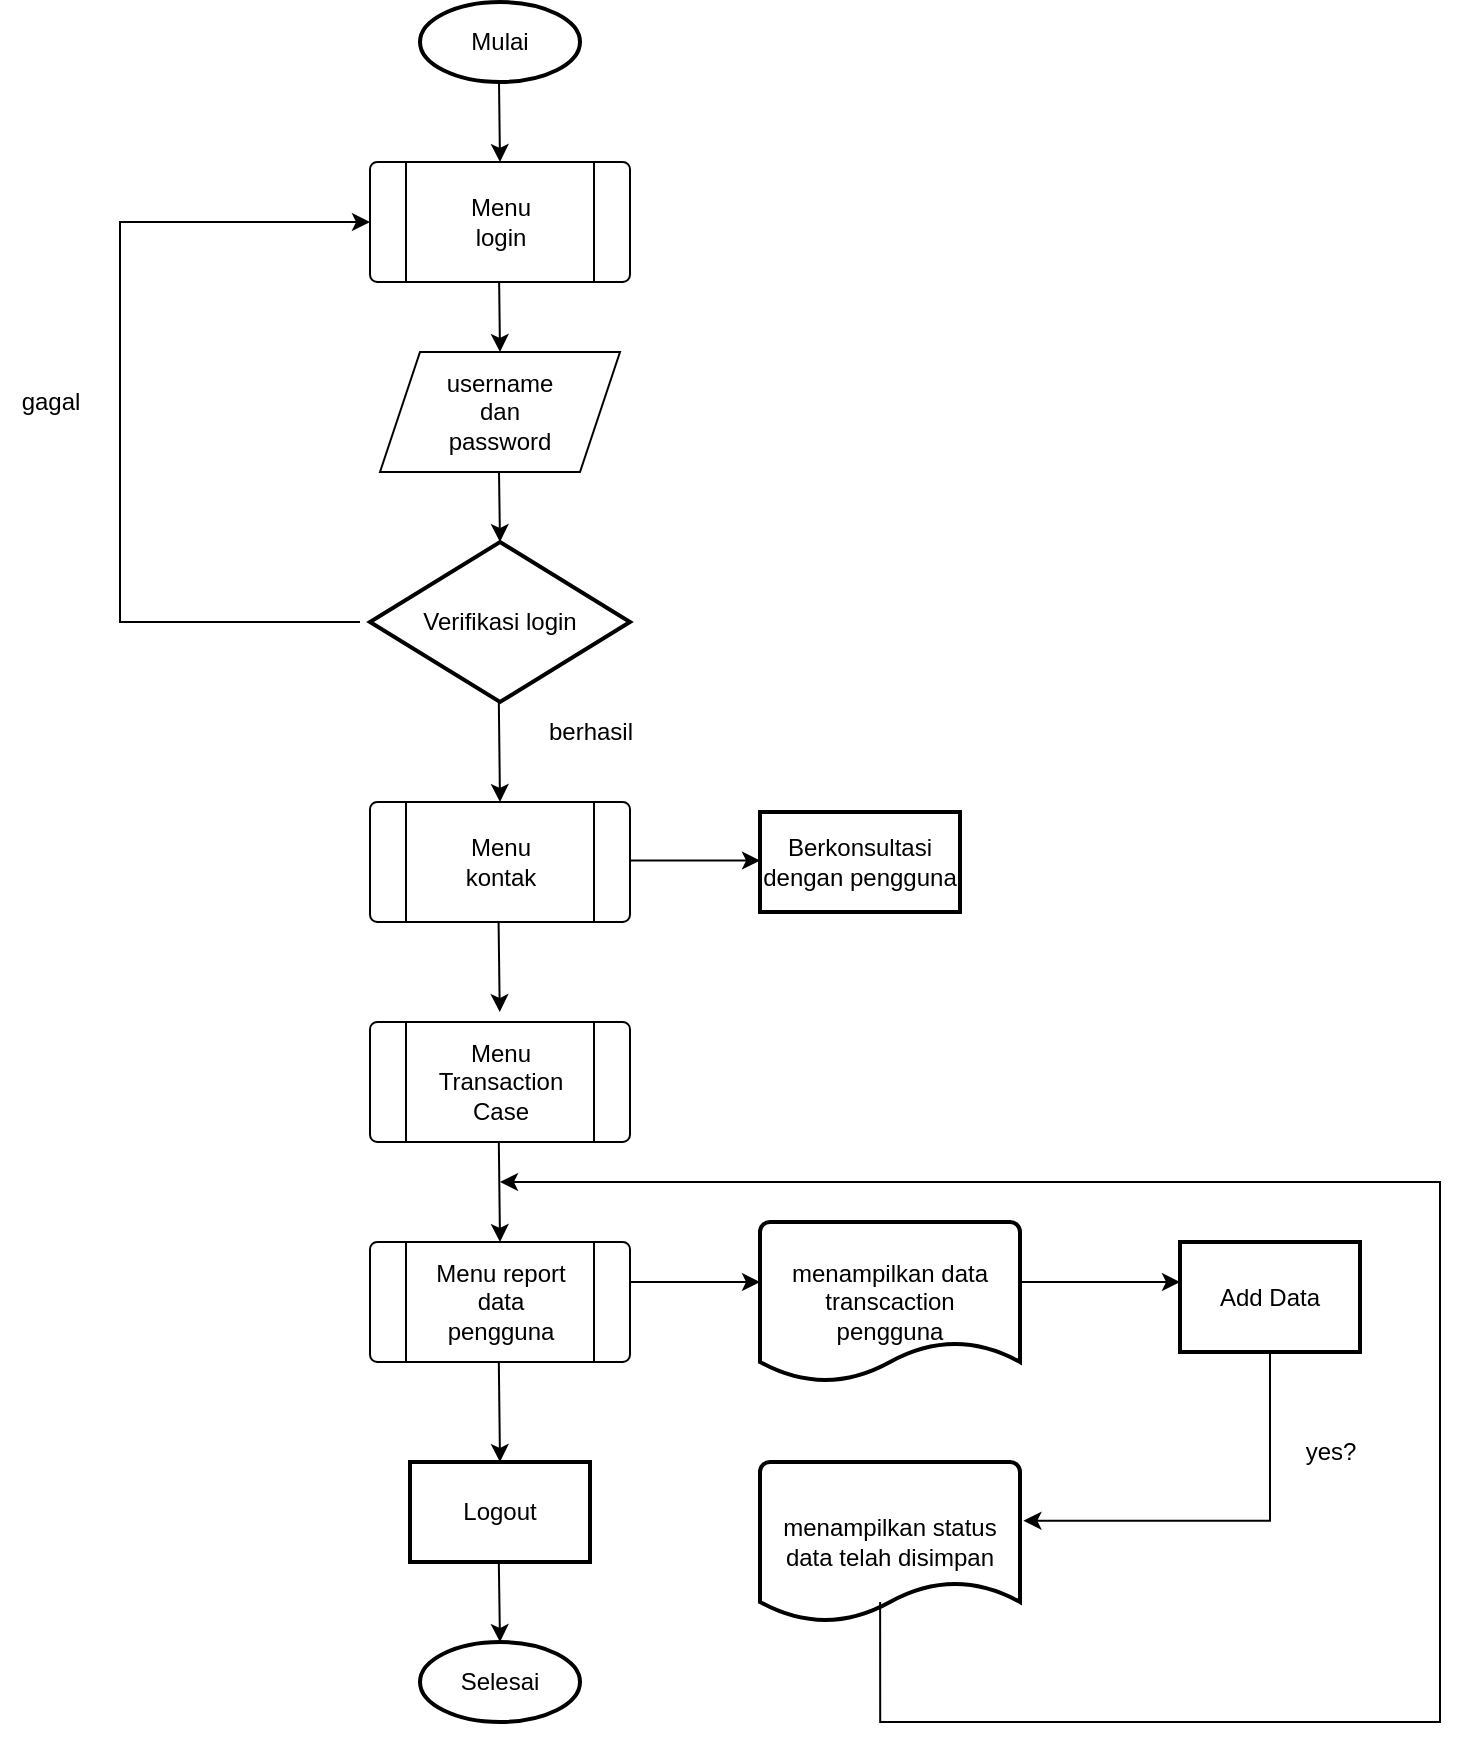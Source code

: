 <mxfile version="20.2.0" type="github" pages="25">
  <diagram id="eQolt41n5ZjleqvY8x8_" name="Page-26">
    <mxGraphModel dx="1673" dy="993" grid="1" gridSize="10" guides="1" tooltips="1" connect="1" arrows="1" fold="1" page="1" pageScale="1" pageWidth="1169" pageHeight="827" math="0" shadow="0">
      <root>
        <mxCell id="0" />
        <mxCell id="1" parent="0" />
        <mxCell id="rew4SmBv8ZXo47ectSbA-1" value="Mulai" style="strokeWidth=2;html=1;shape=mxgraph.flowchart.start_1;whiteSpace=wrap;" vertex="1" parent="1">
          <mxGeometry x="810" y="290" width="80" height="40" as="geometry" />
        </mxCell>
        <mxCell id="rew4SmBv8ZXo47ectSbA-2" value="" style="elbow=horizontal;endArrow=classic;html=1;rounded=0;" edge="1" parent="1">
          <mxGeometry width="50" height="50" relative="1" as="geometry">
            <mxPoint x="849.5" y="330" as="sourcePoint" />
            <mxPoint x="850.0" y="370" as="targetPoint" />
          </mxGeometry>
        </mxCell>
        <mxCell id="rew4SmBv8ZXo47ectSbA-3" value="" style="elbow=horizontal;endArrow=classic;html=1;rounded=0;" edge="1" parent="1">
          <mxGeometry width="50" height="50" relative="1" as="geometry">
            <mxPoint x="849.5" y="425" as="sourcePoint" />
            <mxPoint x="850.0" y="465" as="targetPoint" />
          </mxGeometry>
        </mxCell>
        <mxCell id="rew4SmBv8ZXo47ectSbA-4" value="" style="elbow=horizontal;endArrow=classic;html=1;rounded=0;" edge="1" parent="1">
          <mxGeometry width="50" height="50" relative="1" as="geometry">
            <mxPoint x="849.5" y="525" as="sourcePoint" />
            <mxPoint x="850.0" y="560" as="targetPoint" />
          </mxGeometry>
        </mxCell>
        <mxCell id="rew4SmBv8ZXo47ectSbA-8" value="Selesai" style="strokeWidth=2;html=1;shape=mxgraph.flowchart.start_1;whiteSpace=wrap;" vertex="1" parent="1">
          <mxGeometry x="810" y="1110" width="80" height="40" as="geometry" />
        </mxCell>
        <mxCell id="rew4SmBv8ZXo47ectSbA-9" value="&lt;div&gt;username &lt;br&gt;&lt;/div&gt;&lt;div&gt;dan &lt;br&gt;&lt;/div&gt;&lt;div&gt;password&lt;br&gt;&lt;/div&gt;" style="shape=parallelogram;perimeter=parallelogramPerimeter;whiteSpace=wrap;html=1;fixedSize=1;" vertex="1" parent="1">
          <mxGeometry x="790" y="465" width="120" height="60" as="geometry" />
        </mxCell>
        <mxCell id="rew4SmBv8ZXo47ectSbA-10" value="Verifikasi login" style="strokeWidth=2;html=1;shape=mxgraph.flowchart.decision;whiteSpace=wrap;" vertex="1" parent="1">
          <mxGeometry x="785" y="560" width="130" height="80" as="geometry" />
        </mxCell>
        <mxCell id="rew4SmBv8ZXo47ectSbA-13" value="" style="verticalLabelPosition=bottom;verticalAlign=top;html=1;shape=process;whiteSpace=wrap;rounded=1;size=0.14;arcSize=6;" vertex="1" parent="1">
          <mxGeometry x="785" y="370" width="130" height="60" as="geometry" />
        </mxCell>
        <mxCell id="rew4SmBv8ZXo47ectSbA-14" value="&lt;div&gt;Menu&lt;/div&gt;&lt;div&gt;login&lt;br&gt;&lt;/div&gt;" style="text;html=1;align=center;verticalAlign=middle;resizable=0;points=[];autosize=1;strokeColor=none;fillColor=none;" vertex="1" parent="1">
          <mxGeometry x="825" y="380" width="50" height="40" as="geometry" />
        </mxCell>
        <mxCell id="rew4SmBv8ZXo47ectSbA-15" value="" style="elbow=horizontal;endArrow=classic;html=1;rounded=0;edgeStyle=orthogonalEdgeStyle;entryX=0;entryY=0.5;entryDx=0;entryDy=0;" edge="1" parent="1" target="rew4SmBv8ZXo47ectSbA-13">
          <mxGeometry width="50" height="50" relative="1" as="geometry">
            <mxPoint x="780.0" y="600" as="sourcePoint" />
            <mxPoint x="770" y="420" as="targetPoint" />
            <Array as="points">
              <mxPoint x="660" y="600" />
              <mxPoint x="660" y="400" />
            </Array>
          </mxGeometry>
        </mxCell>
        <mxCell id="rew4SmBv8ZXo47ectSbA-17" value="" style="elbow=horizontal;endArrow=classic;html=1;rounded=0;entryX=0.5;entryY=0;entryDx=0;entryDy=0;entryPerimeter=0;" edge="1" parent="1">
          <mxGeometry width="50" height="50" relative="1" as="geometry">
            <mxPoint x="849.41" y="640" as="sourcePoint" />
            <mxPoint x="850.0" y="690" as="targetPoint" />
          </mxGeometry>
        </mxCell>
        <mxCell id="rew4SmBv8ZXo47ectSbA-19" value="gagal" style="text;html=1;align=center;verticalAlign=middle;resizable=0;points=[];autosize=1;strokeColor=none;fillColor=none;" vertex="1" parent="1">
          <mxGeometry x="600" y="475" width="50" height="30" as="geometry" />
        </mxCell>
        <mxCell id="rew4SmBv8ZXo47ectSbA-20" value="berhasil" style="text;html=1;align=center;verticalAlign=middle;resizable=0;points=[];autosize=1;strokeColor=none;fillColor=none;" vertex="1" parent="1">
          <mxGeometry x="860" y="640" width="70" height="30" as="geometry" />
        </mxCell>
        <mxCell id="rew4SmBv8ZXo47ectSbA-22" value="" style="verticalLabelPosition=bottom;verticalAlign=top;html=1;shape=process;whiteSpace=wrap;rounded=1;size=0.14;arcSize=6;" vertex="1" parent="1">
          <mxGeometry x="785" y="690" width="130" height="60" as="geometry" />
        </mxCell>
        <mxCell id="rew4SmBv8ZXo47ectSbA-23" value="&lt;div&gt;Menu&lt;/div&gt;&lt;div&gt;kontak&lt;br&gt;&lt;/div&gt;" style="text;html=1;align=center;verticalAlign=middle;resizable=0;points=[];autosize=1;strokeColor=none;fillColor=none;" vertex="1" parent="1">
          <mxGeometry x="820" y="700" width="60" height="40" as="geometry" />
        </mxCell>
        <mxCell id="rew4SmBv8ZXo47ectSbA-29" value="" style="elbow=horizontal;endArrow=classic;html=1;rounded=0;entryX=0.5;entryY=0;entryDx=0;entryDy=0;" edge="1" parent="1">
          <mxGeometry width="50" height="50" relative="1" as="geometry">
            <mxPoint x="849.29" y="750" as="sourcePoint" />
            <mxPoint x="849.88" y="795" as="targetPoint" />
          </mxGeometry>
        </mxCell>
        <mxCell id="rew4SmBv8ZXo47ectSbA-30" value="" style="verticalLabelPosition=bottom;verticalAlign=top;html=1;shape=process;whiteSpace=wrap;rounded=1;size=0.14;arcSize=6;" vertex="1" parent="1">
          <mxGeometry x="785" y="800" width="130" height="60" as="geometry" />
        </mxCell>
        <mxCell id="rew4SmBv8ZXo47ectSbA-31" value="&lt;div&gt;Menu&lt;/div&gt;&lt;div&gt;Transaction &lt;br&gt;&lt;/div&gt;&lt;div&gt;Case&lt;br&gt;&lt;/div&gt;" style="text;html=1;align=center;verticalAlign=middle;resizable=0;points=[];autosize=1;strokeColor=none;fillColor=none;" vertex="1" parent="1">
          <mxGeometry x="805" y="800" width="90" height="60" as="geometry" />
        </mxCell>
        <mxCell id="rew4SmBv8ZXo47ectSbA-32" value="" style="elbow=horizontal;endArrow=classic;html=1;rounded=0;" edge="1" parent="1">
          <mxGeometry width="50" height="50" relative="1" as="geometry">
            <mxPoint x="915.0" y="930" as="sourcePoint" />
            <mxPoint x="980.0" y="930" as="targetPoint" />
          </mxGeometry>
        </mxCell>
        <mxCell id="rew4SmBv8ZXo47ectSbA-34" value="" style="elbow=horizontal;endArrow=classic;html=1;rounded=0;" edge="1" parent="1">
          <mxGeometry width="50" height="50" relative="1" as="geometry">
            <mxPoint x="1110.0" y="930.0" as="sourcePoint" />
            <mxPoint x="1190" y="930" as="targetPoint" />
          </mxGeometry>
        </mxCell>
        <mxCell id="rew4SmBv8ZXo47ectSbA-35" value="Add Data" style="rounded=1;whiteSpace=wrap;html=1;absoluteArcSize=1;arcSize=0;strokeWidth=2;" vertex="1" parent="1">
          <mxGeometry x="1190" y="910" width="90" height="55" as="geometry" />
        </mxCell>
        <mxCell id="rew4SmBv8ZXo47ectSbA-37" value="&lt;div&gt;menampilkan data &lt;br&gt;&lt;/div&gt;&lt;div&gt;transcaction&lt;/div&gt;&lt;div&gt;pengguna&lt;br&gt;&lt;/div&gt;" style="strokeWidth=2;html=1;shape=mxgraph.flowchart.document2;whiteSpace=wrap;size=0.25;" vertex="1" parent="1">
          <mxGeometry x="980" y="900" width="130" height="80" as="geometry" />
        </mxCell>
        <mxCell id="rew4SmBv8ZXo47ectSbA-38" value="" style="verticalLabelPosition=bottom;verticalAlign=top;html=1;shape=process;whiteSpace=wrap;rounded=1;size=0.14;arcSize=6;" vertex="1" parent="1">
          <mxGeometry x="785" y="910" width="130" height="60" as="geometry" />
        </mxCell>
        <mxCell id="rew4SmBv8ZXo47ectSbA-39" value="&lt;div&gt;Menu report &lt;br&gt;&lt;/div&gt;&lt;div&gt;data&lt;/div&gt;&lt;div&gt;pengguna&lt;br&gt;&lt;/div&gt;" style="text;html=1;align=center;verticalAlign=middle;resizable=0;points=[];autosize=1;strokeColor=none;fillColor=none;" vertex="1" parent="1">
          <mxGeometry x="805" y="910" width="90" height="60" as="geometry" />
        </mxCell>
        <mxCell id="rew4SmBv8ZXo47ectSbA-40" value="" style="elbow=horizontal;endArrow=classic;html=1;rounded=0;entryX=0.5;entryY=0;entryDx=0;entryDy=0;entryPerimeter=0;" edge="1" parent="1" target="rew4SmBv8ZXo47ectSbA-38">
          <mxGeometry width="50" height="50" relative="1" as="geometry">
            <mxPoint x="849.41" y="860" as="sourcePoint" />
            <mxPoint x="850.0" y="905" as="targetPoint" />
          </mxGeometry>
        </mxCell>
        <mxCell id="rew4SmBv8ZXo47ectSbA-41" value="" style="elbow=horizontal;endArrow=classic;html=1;rounded=0;entryX=0.5;entryY=0;entryDx=0;entryDy=0;entryPerimeter=0;" edge="1" parent="1">
          <mxGeometry width="50" height="50" relative="1" as="geometry">
            <mxPoint x="849.41" y="970" as="sourcePoint" />
            <mxPoint x="850.0" y="1020" as="targetPoint" />
          </mxGeometry>
        </mxCell>
        <mxCell id="rew4SmBv8ZXo47ectSbA-42" value="Logout" style="rounded=1;whiteSpace=wrap;html=1;absoluteArcSize=1;arcSize=0;strokeWidth=2;" vertex="1" parent="1">
          <mxGeometry x="805" y="1020" width="90" height="50" as="geometry" />
        </mxCell>
        <mxCell id="rew4SmBv8ZXo47ectSbA-43" value="" style="elbow=horizontal;endArrow=classic;html=1;rounded=0;" edge="1" parent="1">
          <mxGeometry width="50" height="50" relative="1" as="geometry">
            <mxPoint x="849.41" y="1070" as="sourcePoint" />
            <mxPoint x="850.0" y="1110" as="targetPoint" />
          </mxGeometry>
        </mxCell>
        <mxCell id="rew4SmBv8ZXo47ectSbA-45" value="" style="elbow=horizontal;endArrow=classic;html=1;rounded=0;" edge="1" parent="1">
          <mxGeometry width="50" height="50" relative="1" as="geometry">
            <mxPoint x="915.0" y="719.29" as="sourcePoint" />
            <mxPoint x="980.0" y="719.29" as="targetPoint" />
          </mxGeometry>
        </mxCell>
        <mxCell id="rew4SmBv8ZXo47ectSbA-46" value="&lt;div&gt;Berkonsultasi&lt;/div&gt;&lt;div&gt;dengan pengguna&lt;br&gt;&lt;/div&gt;" style="rounded=1;whiteSpace=wrap;html=1;absoluteArcSize=1;arcSize=0;strokeWidth=2;" vertex="1" parent="1">
          <mxGeometry x="980" y="695" width="100" height="50" as="geometry" />
        </mxCell>
        <mxCell id="COihLZNIMPpm9gUM1-qR-4" value="" style="elbow=horizontal;endArrow=classic;html=1;rounded=0;edgeStyle=orthogonalEdgeStyle;entryX=1.013;entryY=0.367;entryDx=0;entryDy=0;entryPerimeter=0;" edge="1" parent="1" target="COihLZNIMPpm9gUM1-qR-5">
          <mxGeometry width="50" height="50" relative="1" as="geometry">
            <mxPoint x="1235" y="965" as="sourcePoint" />
            <mxPoint x="1150" y="1050" as="targetPoint" />
            <Array as="points">
              <mxPoint x="1235" y="1049" />
            </Array>
          </mxGeometry>
        </mxCell>
        <mxCell id="COihLZNIMPpm9gUM1-qR-5" value="&lt;div&gt;menampilkan status&lt;/div&gt;&lt;div&gt;data telah disimpan&lt;br&gt;&lt;/div&gt;" style="strokeWidth=2;html=1;shape=mxgraph.flowchart.document2;whiteSpace=wrap;size=0.25;" vertex="1" parent="1">
          <mxGeometry x="980" y="1020" width="130" height="80" as="geometry" />
        </mxCell>
        <mxCell id="COihLZNIMPpm9gUM1-qR-7" value="yes?" style="text;html=1;align=center;verticalAlign=middle;resizable=0;points=[];autosize=1;strokeColor=none;fillColor=none;" vertex="1" parent="1">
          <mxGeometry x="1240" y="1000" width="50" height="30" as="geometry" />
        </mxCell>
        <mxCell id="COihLZNIMPpm9gUM1-qR-9" value="" style="elbow=horizontal;endArrow=classic;html=1;rounded=0;edgeStyle=orthogonalEdgeStyle;" edge="1" parent="1">
          <mxGeometry width="50" height="50" relative="1" as="geometry">
            <mxPoint x="1040.06" y="1089.94" as="sourcePoint" />
            <mxPoint x="850" y="880" as="targetPoint" />
            <Array as="points">
              <mxPoint x="1040" y="1150" />
              <mxPoint x="1320" y="1150" />
              <mxPoint x="1320" y="880" />
            </Array>
          </mxGeometry>
        </mxCell>
      </root>
    </mxGraphModel>
  </diagram>
  <diagram id="6OjNWPxb-QzWnZm9G5q2" name="Page-24">
    <mxGraphModel dx="1673" dy="993" grid="1" gridSize="10" guides="1" tooltips="1" connect="1" arrows="1" fold="1" page="1" pageScale="1" pageWidth="1169" pageHeight="827" math="0" shadow="0">
      <root>
        <mxCell id="0" />
        <mxCell id="1" parent="0" />
        <mxCell id="XzLfO0dXIBuDm-T0UblH-35" value="Mulai" style="strokeWidth=2;html=1;shape=mxgraph.flowchart.start_1;whiteSpace=wrap;" vertex="1" parent="1">
          <mxGeometry x="810" y="290" width="80" height="40" as="geometry" />
        </mxCell>
        <mxCell id="XzLfO0dXIBuDm-T0UblH-36" value="" style="elbow=horizontal;endArrow=classic;html=1;rounded=0;" edge="1" parent="1">
          <mxGeometry width="50" height="50" relative="1" as="geometry">
            <mxPoint x="849.5" y="330" as="sourcePoint" />
            <mxPoint x="850" y="370" as="targetPoint" />
          </mxGeometry>
        </mxCell>
        <mxCell id="XzLfO0dXIBuDm-T0UblH-39" value="" style="elbow=horizontal;endArrow=classic;html=1;rounded=0;" edge="1" parent="1">
          <mxGeometry width="50" height="50" relative="1" as="geometry">
            <mxPoint x="849.5" y="425" as="sourcePoint" />
            <mxPoint x="850" y="465" as="targetPoint" />
          </mxGeometry>
        </mxCell>
        <mxCell id="XzLfO0dXIBuDm-T0UblH-42" value="" style="elbow=horizontal;endArrow=classic;html=1;rounded=0;" edge="1" parent="1">
          <mxGeometry width="50" height="50" relative="1" as="geometry">
            <mxPoint x="849.5" y="525" as="sourcePoint" />
            <mxPoint x="850" y="560" as="targetPoint" />
          </mxGeometry>
        </mxCell>
        <mxCell id="XzLfO0dXIBuDm-T0UblH-49" value="" style="elbow=horizontal;endArrow=classic;html=1;rounded=0;exitX=1;exitY=0.5;exitDx=0;exitDy=0;entryX=0;entryY=0.5;entryDx=0;entryDy=0;" edge="1" parent="1" target="XzLfO0dXIBuDm-T0UblH-67" source="XzLfO0dXIBuDm-T0UblH-65">
          <mxGeometry width="50" height="50" relative="1" as="geometry">
            <mxPoint x="920" y="495" as="sourcePoint" />
            <mxPoint x="1030" y="494.5" as="targetPoint" />
          </mxGeometry>
        </mxCell>
        <mxCell id="XzLfO0dXIBuDm-T0UblH-51" value="" style="elbow=horizontal;endArrow=classic;html=1;rounded=0;edgeStyle=orthogonalEdgeStyle;" edge="1" parent="1">
          <mxGeometry width="50" height="50" relative="1" as="geometry">
            <mxPoint x="1140" y="460" as="sourcePoint" />
            <mxPoint x="915" y="400" as="targetPoint" />
            <Array as="points">
              <mxPoint x="1140" y="460" />
              <mxPoint x="1140" y="400" />
            </Array>
          </mxGeometry>
        </mxCell>
        <mxCell id="XzLfO0dXIBuDm-T0UblH-55" value="" style="elbow=horizontal;endArrow=classic;html=1;rounded=0;entryX=0.5;entryY=0;entryDx=0;entryDy=0;" edge="1" parent="1" target="2Dt1fA6Z_g468-JnGGLG-1">
          <mxGeometry width="50" height="50" relative="1" as="geometry">
            <mxPoint x="1134.41" y="525" as="sourcePoint" />
            <mxPoint x="1134.41" y="565" as="targetPoint" />
          </mxGeometry>
        </mxCell>
        <mxCell id="XzLfO0dXIBuDm-T0UblH-63" value="Selesai" style="strokeWidth=2;html=1;shape=mxgraph.flowchart.start_1;whiteSpace=wrap;" vertex="1" parent="1">
          <mxGeometry x="810" y="1210" width="80" height="40" as="geometry" />
        </mxCell>
        <mxCell id="XzLfO0dXIBuDm-T0UblH-65" value="&lt;div&gt;username &lt;br&gt;&lt;/div&gt;&lt;div&gt;dan &lt;br&gt;&lt;/div&gt;&lt;div&gt;password&lt;br&gt;&lt;/div&gt;" style="shape=parallelogram;perimeter=parallelogramPerimeter;whiteSpace=wrap;html=1;fixedSize=1;" vertex="1" parent="1">
          <mxGeometry x="790" y="465" width="120" height="60" as="geometry" />
        </mxCell>
        <mxCell id="XzLfO0dXIBuDm-T0UblH-66" value="Verifikasi login" style="strokeWidth=2;html=1;shape=mxgraph.flowchart.decision;whiteSpace=wrap;" vertex="1" parent="1">
          <mxGeometry x="785" y="560" width="130" height="80" as="geometry" />
        </mxCell>
        <mxCell id="XzLfO0dXIBuDm-T0UblH-67" value="" style="verticalLabelPosition=bottom;verticalAlign=top;html=1;shape=process;whiteSpace=wrap;rounded=1;size=0.14;arcSize=6;" vertex="1" parent="1">
          <mxGeometry x="1070" y="465" width="130" height="60" as="geometry" />
        </mxCell>
        <mxCell id="XzLfO0dXIBuDm-T0UblH-68" value="&lt;div&gt;Menu&lt;/div&gt;&lt;div&gt;registrasi&lt;br&gt;&lt;/div&gt;" style="text;html=1;align=center;verticalAlign=middle;resizable=0;points=[];autosize=1;strokeColor=none;fillColor=none;" vertex="1" parent="1">
          <mxGeometry x="1095" y="475" width="80" height="40" as="geometry" />
        </mxCell>
        <mxCell id="XzLfO0dXIBuDm-T0UblH-69" value="" style="verticalLabelPosition=bottom;verticalAlign=top;html=1;shape=process;whiteSpace=wrap;rounded=1;size=0.14;arcSize=6;" vertex="1" parent="1">
          <mxGeometry x="785" y="370" width="130" height="60" as="geometry" />
        </mxCell>
        <mxCell id="XzLfO0dXIBuDm-T0UblH-70" value="&lt;div&gt;Menu&lt;/div&gt;&lt;div&gt;login&lt;br&gt;&lt;/div&gt;" style="text;html=1;align=center;verticalAlign=middle;resizable=0;points=[];autosize=1;strokeColor=none;fillColor=none;" vertex="1" parent="1">
          <mxGeometry x="825" y="380" width="50" height="40" as="geometry" />
        </mxCell>
        <mxCell id="XzLfO0dXIBuDm-T0UblH-71" value="" style="elbow=horizontal;endArrow=classic;html=1;rounded=0;edgeStyle=orthogonalEdgeStyle;entryX=0;entryY=0.5;entryDx=0;entryDy=0;" edge="1" parent="1" target="XzLfO0dXIBuDm-T0UblH-69">
          <mxGeometry width="50" height="50" relative="1" as="geometry">
            <mxPoint x="780" y="600" as="sourcePoint" />
            <mxPoint x="770" y="420" as="targetPoint" />
            <Array as="points">
              <mxPoint x="660" y="600" />
              <mxPoint x="660" y="400" />
            </Array>
          </mxGeometry>
        </mxCell>
        <mxCell id="2Dt1fA6Z_g468-JnGGLG-1" value="&lt;div&gt;username &lt;br&gt;&lt;/div&gt;&lt;div&gt;dan &lt;br&gt;&lt;/div&gt;&lt;div&gt;password&lt;br&gt;&lt;/div&gt;" style="shape=parallelogram;perimeter=parallelogramPerimeter;whiteSpace=wrap;html=1;fixedSize=1;" vertex="1" parent="1">
          <mxGeometry x="1075" y="570" width="120" height="60" as="geometry" />
        </mxCell>
        <mxCell id="2Dt1fA6Z_g468-JnGGLG-3" value="" style="elbow=horizontal;endArrow=classic;html=1;rounded=0;entryX=0.5;entryY=0;entryDx=0;entryDy=0;entryPerimeter=0;" edge="1" parent="1">
          <mxGeometry width="50" height="50" relative="1" as="geometry">
            <mxPoint x="849.41" y="640" as="sourcePoint" />
            <mxPoint x="850.0" y="690" as="targetPoint" />
          </mxGeometry>
        </mxCell>
        <mxCell id="2Dt1fA6Z_g468-JnGGLG-4" value="berhasil" style="text;html=1;align=center;verticalAlign=middle;resizable=0;points=[];autosize=1;strokeColor=none;fillColor=none;" vertex="1" parent="1">
          <mxGeometry x="1050" y="370" width="70" height="30" as="geometry" />
        </mxCell>
        <mxCell id="2Dt1fA6Z_g468-JnGGLG-5" value="gagal" style="text;html=1;align=center;verticalAlign=middle;resizable=0;points=[];autosize=1;strokeColor=none;fillColor=none;" vertex="1" parent="1">
          <mxGeometry x="600" y="475" width="50" height="30" as="geometry" />
        </mxCell>
        <mxCell id="2Dt1fA6Z_g468-JnGGLG-6" value="berhasil" style="text;html=1;align=center;verticalAlign=middle;resizable=0;points=[];autosize=1;strokeColor=none;fillColor=none;" vertex="1" parent="1">
          <mxGeometry x="860" y="640" width="70" height="30" as="geometry" />
        </mxCell>
        <mxCell id="2Dt1fA6Z_g468-JnGGLG-7" value="belum punya akun" style="text;html=1;align=center;verticalAlign=middle;resizable=0;points=[];autosize=1;strokeColor=none;fillColor=none;" vertex="1" parent="1">
          <mxGeometry x="930" y="495" width="120" height="30" as="geometry" />
        </mxCell>
        <mxCell id="2Dt1fA6Z_g468-JnGGLG-8" value="" style="verticalLabelPosition=bottom;verticalAlign=top;html=1;shape=process;whiteSpace=wrap;rounded=1;size=0.14;arcSize=6;" vertex="1" parent="1">
          <mxGeometry x="785" y="690" width="130" height="60" as="geometry" />
        </mxCell>
        <mxCell id="2Dt1fA6Z_g468-JnGGLG-9" value="&lt;div&gt;Menu&lt;/div&gt;&lt;div&gt;home&lt;br&gt;&lt;/div&gt;" style="text;html=1;align=center;verticalAlign=middle;resizable=0;points=[];autosize=1;strokeColor=none;fillColor=none;" vertex="1" parent="1">
          <mxGeometry x="820" y="700" width="60" height="40" as="geometry" />
        </mxCell>
        <mxCell id="2Dt1fA6Z_g468-JnGGLG-10" value="" style="verticalLabelPosition=bottom;verticalAlign=top;html=1;shape=process;whiteSpace=wrap;rounded=1;size=0.14;arcSize=6;" vertex="1" parent="1">
          <mxGeometry x="785" y="795" width="130" height="60" as="geometry" />
        </mxCell>
        <mxCell id="2Dt1fA6Z_g468-JnGGLG-11" value="&lt;div&gt;Menu&lt;/div&gt;&lt;div&gt;kontak&lt;br&gt;&lt;/div&gt;" style="text;html=1;align=center;verticalAlign=middle;resizable=0;points=[];autosize=1;strokeColor=none;fillColor=none;" vertex="1" parent="1">
          <mxGeometry x="820" y="805" width="60" height="40" as="geometry" />
        </mxCell>
        <mxCell id="2Dt1fA6Z_g468-JnGGLG-12" value="" style="elbow=horizontal;endArrow=classic;html=1;rounded=0;" edge="1" parent="1">
          <mxGeometry width="50" height="50" relative="1" as="geometry">
            <mxPoint x="915.0" y="825" as="sourcePoint" />
            <mxPoint x="980" y="825" as="targetPoint" />
          </mxGeometry>
        </mxCell>
        <mxCell id="2Dt1fA6Z_g468-JnGGLG-13" value="Melakukan konsultasi" style="rounded=1;whiteSpace=wrap;html=1;absoluteArcSize=1;arcSize=0;strokeWidth=2;" vertex="1" parent="1">
          <mxGeometry x="980" y="800" width="90" height="50" as="geometry" />
        </mxCell>
        <mxCell id="2Dt1fA6Z_g468-JnGGLG-14" value="" style="elbow=horizontal;endArrow=classic;html=1;rounded=0;entryX=0.5;entryY=0;entryDx=0;entryDy=0;" edge="1" parent="1" target="2Dt1fA6Z_g468-JnGGLG-10">
          <mxGeometry width="50" height="50" relative="1" as="geometry">
            <mxPoint x="849.41" y="750" as="sourcePoint" />
            <mxPoint x="850.0" y="800" as="targetPoint" />
          </mxGeometry>
        </mxCell>
        <mxCell id="2Dt1fA6Z_g468-JnGGLG-15" value="" style="elbow=horizontal;endArrow=classic;html=1;rounded=0;entryX=0.5;entryY=0;entryDx=0;entryDy=0;" edge="1" parent="1">
          <mxGeometry width="50" height="50" relative="1" as="geometry">
            <mxPoint x="849.41" y="855" as="sourcePoint" />
            <mxPoint x="850.0" y="900" as="targetPoint" />
          </mxGeometry>
        </mxCell>
        <mxCell id="2Dt1fA6Z_g468-JnGGLG-16" value="" style="verticalLabelPosition=bottom;verticalAlign=top;html=1;shape=process;whiteSpace=wrap;rounded=1;size=0.14;arcSize=6;" vertex="1" parent="1">
          <mxGeometry x="785" y="900" width="130" height="60" as="geometry" />
        </mxCell>
        <mxCell id="2Dt1fA6Z_g468-JnGGLG-17" value="&lt;div&gt;Menu&lt;/div&gt;&lt;div&gt;Transaction &lt;br&gt;&lt;/div&gt;&lt;div&gt;Case&lt;br&gt;&lt;/div&gt;" style="text;html=1;align=center;verticalAlign=middle;resizable=0;points=[];autosize=1;strokeColor=none;fillColor=none;" vertex="1" parent="1">
          <mxGeometry x="805" y="900" width="90" height="60" as="geometry" />
        </mxCell>
        <mxCell id="2Dt1fA6Z_g468-JnGGLG-19" value="" style="elbow=horizontal;endArrow=classic;html=1;rounded=0;" edge="1" parent="1">
          <mxGeometry width="50" height="50" relative="1" as="geometry">
            <mxPoint x="915.0" y="930" as="sourcePoint" />
            <mxPoint x="980" y="930" as="targetPoint" />
          </mxGeometry>
        </mxCell>
        <mxCell id="2Dt1fA6Z_g468-JnGGLG-20" value="Mengisi data transaction" style="rounded=1;whiteSpace=wrap;html=1;absoluteArcSize=1;arcSize=0;strokeWidth=2;" vertex="1" parent="1">
          <mxGeometry x="980" y="910" width="90" height="50" as="geometry" />
        </mxCell>
        <mxCell id="2Dt1fA6Z_g468-JnGGLG-21" value="" style="elbow=horizontal;endArrow=classic;html=1;rounded=0;" edge="1" parent="1">
          <mxGeometry width="50" height="50" relative="1" as="geometry">
            <mxPoint x="1070.0" y="929.41" as="sourcePoint" />
            <mxPoint x="1115" y="930" as="targetPoint" />
          </mxGeometry>
        </mxCell>
        <mxCell id="2Dt1fA6Z_g468-JnGGLG-22" value="&lt;div&gt;Simpan data&lt;/div&gt;&lt;div&gt;transaction&lt;br&gt;&lt;/div&gt;" style="rounded=1;whiteSpace=wrap;html=1;absoluteArcSize=1;arcSize=0;strokeWidth=2;" vertex="1" parent="1">
          <mxGeometry x="1120" y="910" width="90" height="50" as="geometry" />
        </mxCell>
        <mxCell id="2Dt1fA6Z_g468-JnGGLG-23" value="" style="elbow=horizontal;endArrow=classic;html=1;rounded=0;" edge="1" parent="1">
          <mxGeometry width="50" height="50" relative="1" as="geometry">
            <mxPoint x="1211.0" y="929.41" as="sourcePoint" />
            <mxPoint x="1271" y="929" as="targetPoint" />
          </mxGeometry>
        </mxCell>
        <mxCell id="2Dt1fA6Z_g468-JnGGLG-24" value="&lt;div&gt;Menampilkan status&lt;/div&gt;&lt;div&gt;&quot;data anda telah disimpan&quot;&lt;br&gt;&lt;/div&gt;" style="strokeWidth=2;html=1;shape=mxgraph.flowchart.document2;whiteSpace=wrap;size=0.25;" vertex="1" parent="1">
          <mxGeometry x="1271" y="900" width="130" height="80" as="geometry" />
        </mxCell>
        <mxCell id="2Dt1fA6Z_g468-JnGGLG-25" value="" style="verticalLabelPosition=bottom;verticalAlign=top;html=1;shape=process;whiteSpace=wrap;rounded=1;size=0.14;arcSize=6;" vertex="1" parent="1">
          <mxGeometry x="785" y="1010" width="130" height="60" as="geometry" />
        </mxCell>
        <mxCell id="2Dt1fA6Z_g468-JnGGLG-26" value="&lt;div&gt;Kembali ke&lt;/div&gt;&lt;div&gt;menu home&lt;br&gt;&lt;/div&gt;" style="text;html=1;align=center;verticalAlign=middle;resizable=0;points=[];autosize=1;strokeColor=none;fillColor=none;" vertex="1" parent="1">
          <mxGeometry x="805" y="1020" width="90" height="40" as="geometry" />
        </mxCell>
        <mxCell id="2Dt1fA6Z_g468-JnGGLG-27" value="" style="elbow=horizontal;endArrow=classic;html=1;rounded=0;entryX=0.5;entryY=0;entryDx=0;entryDy=0;entryPerimeter=0;" edge="1" parent="1" target="2Dt1fA6Z_g468-JnGGLG-25">
          <mxGeometry width="50" height="50" relative="1" as="geometry">
            <mxPoint x="849.41" y="960" as="sourcePoint" />
            <mxPoint x="850.0" y="1005" as="targetPoint" />
          </mxGeometry>
        </mxCell>
        <mxCell id="2Dt1fA6Z_g468-JnGGLG-28" value="" style="elbow=horizontal;endArrow=classic;html=1;rounded=0;entryX=0.5;entryY=0;entryDx=0;entryDy=0;entryPerimeter=0;" edge="1" parent="1">
          <mxGeometry width="50" height="50" relative="1" as="geometry">
            <mxPoint x="849.41" y="1070" as="sourcePoint" />
            <mxPoint x="850.0" y="1120" as="targetPoint" />
          </mxGeometry>
        </mxCell>
        <mxCell id="2Dt1fA6Z_g468-JnGGLG-29" value="Logout" style="rounded=1;whiteSpace=wrap;html=1;absoluteArcSize=1;arcSize=0;strokeWidth=2;" vertex="1" parent="1">
          <mxGeometry x="805" y="1120" width="90" height="50" as="geometry" />
        </mxCell>
        <mxCell id="9ntl_A7AZr1ybl__VaH2-2" value="" style="elbow=horizontal;endArrow=classic;html=1;rounded=0;" edge="1" parent="1">
          <mxGeometry width="50" height="50" relative="1" as="geometry">
            <mxPoint x="849.41" y="1170" as="sourcePoint" />
            <mxPoint x="850" y="1210" as="targetPoint" />
          </mxGeometry>
        </mxCell>
        <mxCell id="9ntl_A7AZr1ybl__VaH2-3" value="Flowchart Pengguna" style="text;html=1;align=center;verticalAlign=middle;resizable=0;points=[];autosize=1;strokeColor=none;fillColor=none;" vertex="1" parent="1">
          <mxGeometry x="790" y="215" width="140" height="30" as="geometry" />
        </mxCell>
      </root>
    </mxGraphModel>
  </diagram>
  <diagram id="P6blMQYfqvmj1Y159WQ2" name="Page-25">
    <mxGraphModel dx="2031" dy="1206" grid="1" gridSize="10" guides="1" tooltips="1" connect="1" arrows="1" fold="1" page="1" pageScale="1" pageWidth="1169" pageHeight="827" background="#FFFFFF" math="0" shadow="0">
      <root>
        <mxCell id="0" />
        <mxCell id="1" parent="0" />
        <mxCell id="EmcqiKoJ9w4_uqT34V7d-1" value="" style="swimlane;childLayout=stackLayout;resizeParent=1;resizeParentMax=0;startSize=20;horizontal=0;horizontalStack=1;" parent="1" vertex="1">
          <mxGeometry x="200" y="160" width="520" height="1080" as="geometry" />
        </mxCell>
        <mxCell id="EmcqiKoJ9w4_uqT34V7d-2" value="                                           user" style="swimlane;startSize=40;align=left;" parent="EmcqiKoJ9w4_uqT34V7d-1" vertex="1">
          <mxGeometry x="20" width="500" height="1080" as="geometry" />
        </mxCell>
        <mxCell id="EmcqiKoJ9w4_uqT34V7d-3" value="Mulai" style="strokeWidth=2;html=1;shape=mxgraph.flowchart.start_1;whiteSpace=wrap;" parent="EmcqiKoJ9w4_uqT34V7d-2" vertex="1">
          <mxGeometry x="100" y="50" width="80" height="40" as="geometry" />
        </mxCell>
        <mxCell id="EmcqiKoJ9w4_uqT34V7d-4" value="" style="elbow=horizontal;endArrow=classic;html=1;rounded=0;" parent="EmcqiKoJ9w4_uqT34V7d-2" edge="1">
          <mxGeometry width="50" height="50" relative="1" as="geometry">
            <mxPoint x="139.5" y="90" as="sourcePoint" />
            <mxPoint x="140" y="130" as="targetPoint" />
          </mxGeometry>
        </mxCell>
        <mxCell id="EmcqiKoJ9w4_uqT34V7d-5" value="Membuka web" style="rounded=1;whiteSpace=wrap;html=1;absoluteArcSize=1;arcSize=0;strokeWidth=2;" parent="EmcqiKoJ9w4_uqT34V7d-2" vertex="1">
          <mxGeometry x="95" y="130" width="90" height="50" as="geometry" />
        </mxCell>
        <mxCell id="EmcqiKoJ9w4_uqT34V7d-6" value="&lt;div&gt;Registrasi&lt;/div&gt;&lt;div&gt;( Sign up )&lt;br&gt;&lt;/div&gt;" style="rounded=1;whiteSpace=wrap;html=1;absoluteArcSize=1;arcSize=0;strokeWidth=2;" parent="EmcqiKoJ9w4_uqT34V7d-2" vertex="1">
          <mxGeometry x="95" y="220" width="90" height="50" as="geometry" />
        </mxCell>
        <mxCell id="EmcqiKoJ9w4_uqT34V7d-7" value="" style="elbow=horizontal;endArrow=classic;html=1;rounded=0;" parent="EmcqiKoJ9w4_uqT34V7d-2" edge="1">
          <mxGeometry width="50" height="50" relative="1" as="geometry">
            <mxPoint x="139.5" y="180" as="sourcePoint" />
            <mxPoint x="140" y="220" as="targetPoint" />
          </mxGeometry>
        </mxCell>
        <mxCell id="EmcqiKoJ9w4_uqT34V7d-8" value="" style="elbow=horizontal;endArrow=classic;html=1;rounded=0;" parent="EmcqiKoJ9w4_uqT34V7d-2" edge="1">
          <mxGeometry width="50" height="50" relative="1" as="geometry">
            <mxPoint x="139.5" y="270" as="sourcePoint" />
            <mxPoint x="140" y="310" as="targetPoint" />
          </mxGeometry>
        </mxCell>
        <mxCell id="EmcqiKoJ9w4_uqT34V7d-9" value="&lt;div&gt;Menampilkan&lt;/div&gt;&lt;div&gt;form&lt;/div&gt;&lt;div&gt;registrasi&lt;br&gt;&lt;/div&gt;" style="strokeWidth=2;html=1;shape=mxgraph.flowchart.display;whiteSpace=wrap;" parent="EmcqiKoJ9w4_uqT34V7d-2" vertex="1">
          <mxGeometry x="80" y="310" width="120" height="60" as="geometry" />
        </mxCell>
        <mxCell id="EmcqiKoJ9w4_uqT34V7d-11" value="" style="elbow=horizontal;endArrow=classic;html=1;rounded=0;entryX=0.49;entryY=0.217;entryDx=0;entryDy=0;entryPerimeter=0;" parent="EmcqiKoJ9w4_uqT34V7d-2" target="EmcqiKoJ9w4_uqT34V7d-12" edge="1">
          <mxGeometry width="50" height="50" relative="1" as="geometry">
            <mxPoint x="139.5" y="370" as="sourcePoint" />
            <mxPoint x="139.5" y="420" as="targetPoint" />
          </mxGeometry>
        </mxCell>
        <mxCell id="EmcqiKoJ9w4_uqT34V7d-12" value="Isi form" style="html=1;strokeWidth=2;shape=manualInput;whiteSpace=wrap;rounded=1;size=26;arcSize=11;" parent="EmcqiKoJ9w4_uqT34V7d-2" vertex="1">
          <mxGeometry x="90" y="400" width="100" height="60" as="geometry" />
        </mxCell>
        <mxCell id="EmcqiKoJ9w4_uqT34V7d-13" value="" style="elbow=horizontal;endArrow=classic;html=1;rounded=0;" parent="EmcqiKoJ9w4_uqT34V7d-2" edge="1">
          <mxGeometry width="50" height="50" relative="1" as="geometry">
            <mxPoint x="139.5" y="460" as="sourcePoint" />
            <mxPoint x="140" y="500" as="targetPoint" />
          </mxGeometry>
        </mxCell>
        <mxCell id="EmcqiKoJ9w4_uqT34V7d-14" value="Simpan" style="rounded=1;whiteSpace=wrap;html=1;absoluteArcSize=1;arcSize=0;strokeWidth=2;" parent="EmcqiKoJ9w4_uqT34V7d-2" vertex="1">
          <mxGeometry x="95" y="500" width="90" height="50" as="geometry" />
        </mxCell>
        <mxCell id="EmcqiKoJ9w4_uqT34V7d-16" value="&lt;div&gt;Menampilkan&lt;/div&gt;&lt;div&gt;halaman&lt;/div&gt;&lt;div&gt;website&lt;br&gt;&lt;/div&gt;" style="strokeWidth=2;html=1;shape=mxgraph.flowchart.display;whiteSpace=wrap;" parent="EmcqiKoJ9w4_uqT34V7d-2" vertex="1">
          <mxGeometry x="90" y="580" width="120" height="60" as="geometry" />
        </mxCell>
        <mxCell id="EmcqiKoJ9w4_uqT34V7d-17" value="" style="elbow=horizontal;endArrow=classic;html=1;rounded=0;" parent="EmcqiKoJ9w4_uqT34V7d-2" edge="1">
          <mxGeometry width="50" height="50" relative="1" as="geometry">
            <mxPoint x="149.5" y="640" as="sourcePoint" />
            <mxPoint x="149.5" y="690" as="targetPoint" />
          </mxGeometry>
        </mxCell>
        <mxCell id="EmcqiKoJ9w4_uqT34V7d-27" value="Konsumen melakukan konsultasi terhadap &lt;br&gt;admin melalui menu kontak yang tertera pada &lt;br&gt;website tersebut" style="rounded=1;whiteSpace=wrap;html=1;absoluteArcSize=1;arcSize=0;strokeWidth=2;" parent="EmcqiKoJ9w4_uqT34V7d-2" vertex="1">
          <mxGeometry x="60" y="690" width="180" height="80" as="geometry" />
        </mxCell>
        <mxCell id="EmcqiKoJ9w4_uqT34V7d-10" value="" style="elbow=horizontal;endArrow=classic;html=1;rounded=0;entryX=1;entryY=0.5;entryDx=0;entryDy=0;entryPerimeter=0;" parent="EmcqiKoJ9w4_uqT34V7d-2" target="EmcqiKoJ9w4_uqT34V7d-9" edge="1">
          <mxGeometry width="50" height="50" relative="1" as="geometry">
            <mxPoint x="320" y="339.5" as="sourcePoint" />
            <mxPoint x="230" y="339.5" as="targetPoint" />
          </mxGeometry>
        </mxCell>
        <mxCell id="EmcqiKoJ9w4_uqT34V7d-15" value="" style="elbow=horizontal;endArrow=classic;html=1;rounded=0;entryX=0;entryY=0.5;entryDx=0;entryDy=0;entryPerimeter=0;" parent="EmcqiKoJ9w4_uqT34V7d-2" target="EmcqiKoJ9w4_uqT34V7d-22" edge="1">
          <mxGeometry width="50" height="50" relative="1" as="geometry">
            <mxPoint x="185" y="520" as="sourcePoint" />
            <mxPoint x="285" y="520" as="targetPoint" />
          </mxGeometry>
        </mxCell>
        <mxCell id="EmcqiKoJ9w4_uqT34V7d-19" value="sistem" style="swimlane;startSize=40;" parent="EmcqiKoJ9w4_uqT34V7d-2" vertex="1">
          <mxGeometry x="290" width="210" height="1080" as="geometry" />
        </mxCell>
        <mxCell id="EmcqiKoJ9w4_uqT34V7d-20" value="" style="elbow=horizontal;endArrow=classic;html=1;rounded=0;edgeStyle=orthogonalEdgeStyle;" parent="EmcqiKoJ9w4_uqT34V7d-19" edge="1">
          <mxGeometry width="50" height="50" relative="1" as="geometry">
            <mxPoint x="-95" y="240" as="sourcePoint" />
            <mxPoint x="80" y="320" as="targetPoint" />
            <Array as="points">
              <mxPoint x="80" y="240" />
              <mxPoint x="80" y="310" />
            </Array>
          </mxGeometry>
        </mxCell>
        <mxCell id="EmcqiKoJ9w4_uqT34V7d-21" value="&lt;div&gt;Tampilkan form&lt;/div&gt;&lt;div&gt;registrasi&lt;br&gt;&lt;/div&gt;" style="rounded=1;whiteSpace=wrap;html=1;absoluteArcSize=1;arcSize=0;strokeWidth=2;" parent="EmcqiKoJ9w4_uqT34V7d-19" vertex="1">
          <mxGeometry x="40" y="320" width="90" height="50" as="geometry" />
        </mxCell>
        <mxCell id="EmcqiKoJ9w4_uqT34V7d-22" value="&lt;div align=&quot;right&quot;&gt;Database event&lt;br&gt;&lt;/div&gt;" style="strokeWidth=2;html=1;shape=mxgraph.flowchart.direct_data;whiteSpace=wrap;align=left;" parent="EmcqiKoJ9w4_uqT34V7d-19" vertex="1">
          <mxGeometry x="30" y="490" width="110" height="60" as="geometry" />
        </mxCell>
        <mxCell id="EmcqiKoJ9w4_uqT34V7d-24" value="&lt;div&gt;Tampilkan &lt;br&gt;&lt;/div&gt;&lt;div&gt;menu website&lt;br&gt;&lt;/div&gt;" style="rounded=1;whiteSpace=wrap;html=1;absoluteArcSize=1;arcSize=0;strokeWidth=2;" parent="EmcqiKoJ9w4_uqT34V7d-19" vertex="1">
          <mxGeometry x="40" y="590" width="90" height="50" as="geometry" />
        </mxCell>
        <mxCell id="gG0Q8EQTC2Ov6p3-snUv-3" value="" style="elbow=horizontal;endArrow=classic;html=1;rounded=0;" parent="EmcqiKoJ9w4_uqT34V7d-19" edge="1">
          <mxGeometry width="50" height="50" relative="1" as="geometry">
            <mxPoint x="84.5" y="550" as="sourcePoint" />
            <mxPoint x="84.5" y="590" as="targetPoint" />
          </mxGeometry>
        </mxCell>
        <mxCell id="gG0Q8EQTC2Ov6p3-snUv-4" value="" style="elbow=horizontal;endArrow=classic;html=1;rounded=0;" parent="EmcqiKoJ9w4_uqT34V7d-19" edge="1">
          <mxGeometry width="50" height="50" relative="1" as="geometry">
            <mxPoint x="-50" y="730" as="sourcePoint" />
            <mxPoint x="30" y="730" as="targetPoint" />
          </mxGeometry>
        </mxCell>
        <mxCell id="gG0Q8EQTC2Ov6p3-snUv-5" value="&lt;div&gt;Menampilkan&lt;/div&gt;&lt;div&gt;halaman&lt;/div&gt;&lt;div&gt;kontak untuk konsultasi&lt;br&gt;&lt;/div&gt;" style="strokeWidth=2;html=1;shape=mxgraph.flowchart.display;whiteSpace=wrap;" parent="EmcqiKoJ9w4_uqT34V7d-19" vertex="1">
          <mxGeometry x="30" y="690" width="130" height="70" as="geometry" />
        </mxCell>
        <mxCell id="gG0Q8EQTC2Ov6p3-snUv-9" value="Menu transaction ditampilkan dan data tersebut sudah disimpan" style="rounded=1;whiteSpace=wrap;html=1;absoluteArcSize=1;arcSize=0;strokeWidth=2;" parent="EmcqiKoJ9w4_uqT34V7d-19" vertex="1">
          <mxGeometry x="30" y="930" width="170" height="60" as="geometry" />
        </mxCell>
        <mxCell id="gG0Q8EQTC2Ov6p3-snUv-10" value="" style="elbow=horizontal;endArrow=classic;html=1;rounded=0;edgeStyle=orthogonalEdgeStyle;entryX=1;entryY=0.5;entryDx=0;entryDy=0;entryPerimeter=0;" parent="EmcqiKoJ9w4_uqT34V7d-19" target="EmcqiKoJ9w4_uqT34V7d-18" edge="1">
          <mxGeometry width="50" height="50" relative="1" as="geometry">
            <mxPoint x="125.04" y="990" as="sourcePoint" />
            <mxPoint x="-20" y="1020" as="targetPoint" />
            <Array as="points">
              <mxPoint x="125" y="1020" />
            </Array>
          </mxGeometry>
        </mxCell>
        <mxCell id="gG0Q8EQTC2Ov6p3-snUv-12" value="" style="elbow=horizontal;endArrow=classic;html=1;rounded=0;edgeStyle=orthogonalEdgeStyle;entryX=1;entryY=0.5;entryDx=0;entryDy=0;entryPerimeter=0;" parent="EmcqiKoJ9w4_uqT34V7d-19" target="gG0Q8EQTC2Ov6p3-snUv-11" edge="1">
          <mxGeometry width="50" height="50" relative="1" as="geometry">
            <mxPoint x="105.04" y="760" as="sourcePoint" />
            <mxPoint x="-20" y="860" as="targetPoint" />
            <Array as="points">
              <mxPoint x="105" y="860" />
            </Array>
          </mxGeometry>
        </mxCell>
        <mxCell id="EmcqiKoJ9w4_uqT34V7d-25" value="" style="elbow=horizontal;endArrow=classic;html=1;rounded=0;entryX=1;entryY=0.5;entryDx=0;entryDy=0;entryPerimeter=0;" parent="EmcqiKoJ9w4_uqT34V7d-2" target="EmcqiKoJ9w4_uqT34V7d-16" edge="1">
          <mxGeometry width="50" height="50" relative="1" as="geometry">
            <mxPoint x="330" y="609.5" as="sourcePoint" />
            <mxPoint x="230" y="609.5" as="targetPoint" />
          </mxGeometry>
        </mxCell>
        <mxCell id="gG0Q8EQTC2Ov6p3-snUv-8" value="" style="elbow=horizontal;endArrow=classic;html=1;rounded=0;edgeStyle=orthogonalEdgeStyle;exitX=0.49;exitY=0.942;exitDx=0;exitDy=0;exitPerimeter=0;" parent="EmcqiKoJ9w4_uqT34V7d-2" source="gG0Q8EQTC2Ov6p3-snUv-11" edge="1">
          <mxGeometry width="50" height="50" relative="1" as="geometry">
            <mxPoint x="147" y="940" as="sourcePoint" />
            <mxPoint x="320" y="960" as="targetPoint" />
            <Array as="points">
              <mxPoint x="148" y="960" />
            </Array>
          </mxGeometry>
        </mxCell>
        <mxCell id="EmcqiKoJ9w4_uqT34V7d-18" value="Selesai" style="strokeWidth=2;html=1;shape=mxgraph.flowchart.start_1;whiteSpace=wrap;" parent="EmcqiKoJ9w4_uqT34V7d-2" vertex="1">
          <mxGeometry x="100" y="1000" width="80" height="40" as="geometry" />
        </mxCell>
        <mxCell id="gG0Q8EQTC2Ov6p3-snUv-11" value="Klik menu transaction case untuk mengisi keperluan apa aja yang diinginkan konsumen &lt;br&gt;dalam penanganan masalah dan mengirimkan data tersebut" style="strokeWidth=2;html=1;shape=mxgraph.flowchart.document2;whiteSpace=wrap;size=0.21;" parent="EmcqiKoJ9w4_uqT34V7d-2" vertex="1">
          <mxGeometry x="50" y="800" width="200" height="120" as="geometry" />
        </mxCell>
        <mxCell id="EmcqiKoJ9w4_uqT34V7d-26" value="&lt;span style=&quot;white-space: pre;&quot;&gt;	&lt;/span&gt;&lt;span style=&quot;white-space: pre;&quot;&gt;	&lt;/span&gt;&lt;span style=&quot;white-space: pre;&quot;&gt;	&lt;/span&gt;&lt;span style=&quot;white-space: pre;&quot;&gt;	&lt;/span&gt;&lt;span style=&quot;white-space: pre;&quot;&gt;	&lt;/span&gt;&lt;span style=&quot;white-space: pre;&quot;&gt;	&lt;/span&gt;&lt;span style=&quot;white-space: pre;&quot;&gt;	&lt;/span&gt;&lt;span style=&quot;white-space: pre;&quot;&gt;	&lt;/span&gt;&lt;span style=&quot;white-space: pre;&quot;&gt;	&lt;/span&gt;&lt;span style=&quot;white-space: pre;&quot;&gt;	&lt;/span&gt;Aktivitas User" style="strokeWidth=1;shadow=0;dashed=0;align=center;html=1;shape=mxgraph.mockup.forms.rrect;fillColor=#ffffff;rSize=0;fontColor=#666666;align=left;spacingLeft=3;strokeColor=#999999;" parent="1" vertex="1">
          <mxGeometry x="200" y="120" width="520" height="40" as="geometry" />
        </mxCell>
        <mxCell id="awcM6Zko4H278l9EA25d-1" value="" style="swimlane;childLayout=stackLayout;resizeParent=1;resizeParentMax=0;startSize=20;horizontal=0;horizontalStack=1;" parent="1" vertex="1">
          <mxGeometry x="800" y="160" width="480" height="760" as="geometry" />
        </mxCell>
        <mxCell id="awcM6Zko4H278l9EA25d-2" value="admin" style="swimlane;startSize=40;" parent="awcM6Zko4H278l9EA25d-1" vertex="1">
          <mxGeometry x="20" width="200" height="760" as="geometry" />
        </mxCell>
        <mxCell id="awcM6Zko4H278l9EA25d-3" value="Mulai" style="strokeWidth=2;html=1;shape=mxgraph.flowchart.start_1;whiteSpace=wrap;" parent="awcM6Zko4H278l9EA25d-2" vertex="1">
          <mxGeometry x="60" y="50" width="80" height="40" as="geometry" />
        </mxCell>
        <mxCell id="awcM6Zko4H278l9EA25d-4" value="" style="elbow=horizontal;endArrow=classic;html=1;rounded=0;" parent="awcM6Zko4H278l9EA25d-2" edge="1">
          <mxGeometry width="50" height="50" relative="1" as="geometry">
            <mxPoint x="99.5" y="90" as="sourcePoint" />
            <mxPoint x="100" y="130" as="targetPoint" />
          </mxGeometry>
        </mxCell>
        <mxCell id="awcM6Zko4H278l9EA25d-22" value="&lt;div&gt;Membuka web&lt;/div&gt;&lt;div&gt;dan melakukan login admin&lt;br&gt;&lt;/div&gt;" style="rounded=1;whiteSpace=wrap;html=1;absoluteArcSize=1;arcSize=0;strokeWidth=2;" parent="awcM6Zko4H278l9EA25d-2" vertex="1">
          <mxGeometry x="47.5" y="130" width="105" height="60" as="geometry" />
        </mxCell>
        <mxCell id="awcM6Zko4H278l9EA25d-27" value="Memvalidasi dan menyimpan data user" style="rounded=1;whiteSpace=wrap;html=1;absoluteArcSize=1;arcSize=0;strokeWidth=2;" parent="awcM6Zko4H278l9EA25d-2" vertex="1">
          <mxGeometry x="35" y="225" width="130" height="70" as="geometry" />
        </mxCell>
        <mxCell id="awcM6Zko4H278l9EA25d-28" value="" style="elbow=horizontal;endArrow=classic;html=1;rounded=0;edgeStyle=orthogonalEdgeStyle;exitX=0.49;exitY=0.942;exitDx=0;exitDy=0;exitPerimeter=0;" parent="awcM6Zko4H278l9EA25d-2" edge="1">
          <mxGeometry width="50" height="50" relative="1" as="geometry">
            <mxPoint x="97" y="295" as="sourcePoint" />
            <mxPoint x="250" y="330" as="targetPoint" />
            <Array as="points">
              <mxPoint x="97" y="330" />
              <mxPoint x="230" y="330" />
            </Array>
          </mxGeometry>
        </mxCell>
        <mxCell id="awcM6Zko4H278l9EA25d-32" value="Menerima data transaksi yang sudah dilakukan&lt;br&gt;oleh pihak user dan segera melakukan&lt;br&gt;penanganan" style="rounded=1;whiteSpace=wrap;html=1;absoluteArcSize=1;arcSize=0;strokeWidth=2;" parent="awcM6Zko4H278l9EA25d-2" vertex="1">
          <mxGeometry x="30" y="380" width="140" height="80" as="geometry" />
        </mxCell>
        <mxCell id="awcM6Zko4H278l9EA25d-34" value="" style="elbow=horizontal;endArrow=classic;html=1;rounded=0;" parent="awcM6Zko4H278l9EA25d-2" edge="1">
          <mxGeometry width="50" height="50" relative="1" as="geometry">
            <mxPoint x="99.5" y="460" as="sourcePoint" />
            <mxPoint x="100" y="500" as="targetPoint" />
          </mxGeometry>
        </mxCell>
        <mxCell id="awcM6Zko4H278l9EA25d-35" value="&amp;nbsp;Menyimpan data transaksi yang sudah diberikan &lt;br&gt;penanganan" style="rounded=1;whiteSpace=wrap;html=1;absoluteArcSize=1;arcSize=0;strokeWidth=2;" parent="awcM6Zko4H278l9EA25d-2" vertex="1">
          <mxGeometry x="22.5" y="500" width="155" height="70" as="geometry" />
        </mxCell>
        <mxCell id="awcM6Zko4H278l9EA25d-36" value="" style="elbow=horizontal;endArrow=classic;html=1;rounded=0;edgeStyle=orthogonalEdgeStyle;exitX=0.49;exitY=0.942;exitDx=0;exitDy=0;exitPerimeter=0;" parent="awcM6Zko4H278l9EA25d-2" edge="1">
          <mxGeometry width="50" height="50" relative="1" as="geometry">
            <mxPoint x="100" y="570" as="sourcePoint" />
            <mxPoint x="253" y="605" as="targetPoint" />
            <Array as="points">
              <mxPoint x="100" y="605" />
              <mxPoint x="233" y="605" />
            </Array>
          </mxGeometry>
        </mxCell>
        <mxCell id="awcM6Zko4H278l9EA25d-39" value="Selesai" style="strokeWidth=2;html=1;shape=mxgraph.flowchart.start_1;whiteSpace=wrap;" parent="awcM6Zko4H278l9EA25d-2" vertex="1">
          <mxGeometry x="60" y="667" width="80" height="40" as="geometry" />
        </mxCell>
        <mxCell id="awcM6Zko4H278l9EA25d-12" value="sistem" style="swimlane;startSize=40;" parent="awcM6Zko4H278l9EA25d-1" vertex="1">
          <mxGeometry x="220" width="260" height="760" as="geometry" />
        </mxCell>
        <mxCell id="awcM6Zko4H278l9EA25d-23" value="" style="elbow=horizontal;endArrow=classic;html=1;rounded=0;" parent="awcM6Zko4H278l9EA25d-12" edge="1">
          <mxGeometry width="50" height="50" relative="1" as="geometry">
            <mxPoint x="-47.5" y="159.41" as="sourcePoint" />
            <mxPoint x="50" y="159" as="targetPoint" />
          </mxGeometry>
        </mxCell>
        <mxCell id="awcM6Zko4H278l9EA25d-25" value="&lt;div&gt;&amp;nbsp;&amp;nbsp;&amp;nbsp;&amp;nbsp;&amp;nbsp; Menampilkan halaman data user&lt;/div&gt;&lt;div&gt;yang sudah melakukan proses &lt;br&gt;&lt;/div&gt;&lt;div&gt;login maupun register&lt;br&gt;&lt;/div&gt;" style="rounded=1;whiteSpace=wrap;html=1;absoluteArcSize=1;arcSize=0;strokeWidth=2;" parent="awcM6Zko4H278l9EA25d-12" vertex="1">
          <mxGeometry x="50" y="120" width="140" height="80" as="geometry" />
        </mxCell>
        <mxCell id="awcM6Zko4H278l9EA25d-26" value="" style="elbow=horizontal;endArrow=classic;html=1;rounded=0;edgeStyle=orthogonalEdgeStyle;entryX=1;entryY=0.5;entryDx=0;entryDy=0;" parent="awcM6Zko4H278l9EA25d-12" target="awcM6Zko4H278l9EA25d-27" edge="1">
          <mxGeometry width="50" height="50" relative="1" as="geometry">
            <mxPoint x="135.04" y="200" as="sourcePoint" />
            <mxPoint x="-20" y="260" as="targetPoint" />
            <Array as="points">
              <mxPoint x="135" y="260" />
            </Array>
          </mxGeometry>
        </mxCell>
        <mxCell id="awcM6Zko4H278l9EA25d-30" value="Menampilkan data transaksi yang sudah dilakukan oleh user" style="strokeWidth=2;html=1;shape=mxgraph.flowchart.document2;whiteSpace=wrap;size=0.25;" parent="awcM6Zko4H278l9EA25d-12" vertex="1">
          <mxGeometry x="55" y="300" width="130" height="80" as="geometry" />
        </mxCell>
        <mxCell id="awcM6Zko4H278l9EA25d-31" value="" style="elbow=horizontal;endArrow=classic;html=1;rounded=0;edgeStyle=orthogonalEdgeStyle;entryX=1;entryY=0.5;entryDx=0;entryDy=0;" parent="awcM6Zko4H278l9EA25d-12" edge="1">
          <mxGeometry width="50" height="50" relative="1" as="geometry">
            <mxPoint x="140.04" y="360" as="sourcePoint" />
            <mxPoint x="-30" y="420" as="targetPoint" />
            <Array as="points">
              <mxPoint x="140" y="420" />
            </Array>
          </mxGeometry>
        </mxCell>
        <mxCell id="awcM6Zko4H278l9EA25d-37" value="Menampilkan status selesai transaksi dimana data tersebut sudah disimpan dalam bentuk dokumen excel" style="rounded=1;whiteSpace=wrap;html=1;absoluteArcSize=1;arcSize=0;strokeWidth=2;" parent="awcM6Zko4H278l9EA25d-12" vertex="1">
          <mxGeometry x="55" y="570" width="165" height="70" as="geometry" />
        </mxCell>
        <mxCell id="awcM6Zko4H278l9EA25d-38" value="" style="elbow=horizontal;endArrow=classic;html=1;rounded=0;edgeStyle=orthogonalEdgeStyle;" parent="awcM6Zko4H278l9EA25d-12" edge="1">
          <mxGeometry width="50" height="50" relative="1" as="geometry">
            <mxPoint x="140.04" y="640" as="sourcePoint" />
            <mxPoint x="-60" y="690" as="targetPoint" />
            <Array as="points">
              <mxPoint x="140" y="690" />
              <mxPoint x="-60" y="690" />
            </Array>
          </mxGeometry>
        </mxCell>
        <mxCell id="awcM6Zko4H278l9EA25d-21" value="&lt;span style=&quot;white-space: pre;&quot;&gt;	&lt;/span&gt;&lt;span style=&quot;white-space: pre;&quot;&gt;	&lt;/span&gt;&lt;span style=&quot;white-space: pre;&quot;&gt;	&lt;/span&gt;&lt;span style=&quot;white-space: pre;&quot;&gt;	&lt;/span&gt;&lt;span style=&quot;white-space: pre;&quot;&gt;	&lt;/span&gt;&lt;span style=&quot;white-space: pre;&quot;&gt;	&lt;/span&gt;&lt;span style=&quot;white-space: pre;&quot;&gt;	&lt;/span&gt;&lt;span style=&quot;white-space: pre;&quot;&gt;	&lt;/span&gt;Aktivitas Admin" style="strokeWidth=1;shadow=0;dashed=0;align=center;html=1;shape=mxgraph.mockup.forms.rrect;fillColor=#ffffff;rSize=0;fontColor=#666666;align=left;spacingLeft=3;strokeColor=#999999;" parent="1" vertex="1">
          <mxGeometry x="800" y="120" width="480" height="40" as="geometry" />
        </mxCell>
      </root>
    </mxGraphModel>
  </diagram>
  <diagram id="WUeOW4xocvJnwIStr6cf" name="Page-2">
    <mxGraphModel dx="1673" dy="993" grid="1" gridSize="10" guides="1" tooltips="1" connect="1" arrows="1" fold="1" page="1" pageScale="1" pageWidth="1169" pageHeight="827" background="#FFFFFF" math="0" shadow="0">
      <root>
        <mxCell id="0" />
        <mxCell id="1" parent="0" />
        <mxCell id="0_tOxYU7AnkBkA2acZZy-1" value="" style="whiteSpace=wrap;html=1;aspect=fixed;" parent="1" vertex="1">
          <mxGeometry x="110" y="40" width="330" height="330" as="geometry" />
        </mxCell>
        <mxCell id="0_tOxYU7AnkBkA2acZZy-3" value="" style="line;strokeWidth=2;html=1;" parent="1" vertex="1">
          <mxGeometry x="110" y="70" width="329" height="10" as="geometry" />
        </mxCell>
        <mxCell id="0_tOxYU7AnkBkA2acZZy-4" value="&lt;font face=&quot;Times New Roman&quot;&gt;Identifikasi Masalah&lt;/font&gt;" style="text;html=1;fontSize=24;fontStyle=1;verticalAlign=middle;align=center;" parent="1" vertex="1">
          <mxGeometry x="245" y="50" width="70" height="20" as="geometry" />
        </mxCell>
        <mxCell id="0_tOxYU7AnkBkA2acZZy-8" value="&lt;font style=&quot;font-size: 16px;&quot;&gt;1. Proses pelaporan permasalahan dari pengguna masih secara manual&lt;/font&gt;" style="rounded=1;whiteSpace=wrap;html=1;fontFamily=Times New Roman;fontSize=14;" parent="1" vertex="1">
          <mxGeometry x="130.5" y="90" width="289.5" height="41" as="geometry" />
        </mxCell>
        <mxCell id="0_tOxYU7AnkBkA2acZZy-12" value="" style="shape=singleArrow;direction=east;whiteSpace=wrap;html=1;fontFamily=Times New Roman;rotation=90;" parent="1" vertex="1">
          <mxGeometry x="249.53" y="393" width="60.95" height="40.21" as="geometry" />
        </mxCell>
        <mxCell id="0_tOxYU7AnkBkA2acZZy-16" value="" style="edgeStyle=segmentEdgeStyle;endArrow=classic;html=1;rounded=0;fontFamily=Times New Roman;fontSize=19;shape=flexArrow;width=26;endWidth=39;endSize=13.33;" parent="1" edge="1">
          <mxGeometry width="50" height="50" relative="1" as="geometry">
            <mxPoint x="450" y="671" as="sourcePoint" />
            <mxPoint x="650" y="131" as="targetPoint" />
            <Array as="points">
              <mxPoint x="570" y="671" />
              <mxPoint x="570" y="131" />
            </Array>
          </mxGeometry>
        </mxCell>
        <mxCell id="0_tOxYU7AnkBkA2acZZy-24" value="&lt;div style=&quot;font-size: 16px;&quot;&gt;&amp;nbsp;2. Hasil laporan yang tidak terjadi secara sistematis dan untuk memaksimalkan proses aktivasi&amp;nbsp; konsumen menjadi lebih efektif&lt;/div&gt;" style="rounded=1;whiteSpace=wrap;html=1;fontFamily=Times New Roman;fontSize=14;" parent="1" vertex="1">
          <mxGeometry x="127.75" y="147" width="292.25" height="73" as="geometry" />
        </mxCell>
        <mxCell id="0_tOxYU7AnkBkA2acZZy-25" value="&lt;font style=&quot;font-size: 16px;&quot;&gt;3. Setiap menu di website tersebut dikembangin agar lebih detail&lt;/font&gt;" style="rounded=1;whiteSpace=wrap;html=1;fontFamily=Times New Roman;fontSize=14;" parent="1" vertex="1">
          <mxGeometry x="130.25" y="230" width="289.75" height="41" as="geometry" />
        </mxCell>
        <mxCell id="0_tOxYU7AnkBkA2acZZy-26" value="&lt;div style=&quot;font-size: 16px;&quot;&gt;&lt;font style=&quot;font-size: 16px;&quot;&gt;4. Menu transaksi dan menu report yang belum sepenuhnya berfungsi baik dalam tools dan penyimpanan file hasil report&lt;/font&gt;&lt;/div&gt;" style="rounded=1;whiteSpace=wrap;html=1;fontFamily=Times New Roman;fontSize=14;" parent="1" vertex="1">
          <mxGeometry x="130.5" y="280" width="289.5" height="73" as="geometry" />
        </mxCell>
        <mxCell id="0_tOxYU7AnkBkA2acZZy-28" value="" style="whiteSpace=wrap;html=1;aspect=fixed;" parent="1" vertex="1">
          <mxGeometry x="115" y="460" width="330" height="330" as="geometry" />
        </mxCell>
        <mxCell id="0_tOxYU7AnkBkA2acZZy-29" value="" style="line;strokeWidth=2;html=1;" parent="1" vertex="1">
          <mxGeometry x="115" y="490" width="331" height="10" as="geometry" />
        </mxCell>
        <mxCell id="0_tOxYU7AnkBkA2acZZy-30" value="&lt;font face=&quot;Times New Roman&quot;&gt;Rancangan Penelitian&lt;/font&gt;" style="text;html=1;fontSize=24;fontStyle=1;verticalAlign=middle;align=center;" parent="1" vertex="1">
          <mxGeometry x="250" y="470" width="70" height="20" as="geometry" />
        </mxCell>
        <mxCell id="0_tOxYU7AnkBkA2acZZy-31" value="&lt;font style=&quot;font-size: 16px;&quot;&gt;1. Membuat sebuah sistem informasi berbasis web menggunakan framework sakai-react yang didukung oleh react-js dan node js dengan bahasa pemrogramaman yang digunakan ialah Javascript&lt;/font&gt;" style="rounded=1;whiteSpace=wrap;html=1;fontFamily=Times New Roman;fontSize=14;" parent="1" vertex="1">
          <mxGeometry x="125" y="510" width="310" height="90" as="geometry" />
        </mxCell>
        <mxCell id="0_tOxYU7AnkBkA2acZZy-33" value="&lt;font style=&quot;font-size: 16px;&quot;&gt;2. Membuat data base menggunakan MYSQL&lt;/font&gt;" style="rounded=1;whiteSpace=wrap;html=1;fontFamily=Times New Roman;fontSize=14;" parent="1" vertex="1">
          <mxGeometry x="125" y="620" width="305" height="41" as="geometry" />
        </mxCell>
        <mxCell id="0_tOxYU7AnkBkA2acZZy-35" value="&lt;font style=&quot;font-size: 16px;&quot;&gt;&amp;nbsp;3. Membuat menu transaksi dan juga menu report didalam website tersebut khususnya tentang hukum&lt;/font&gt;" style="rounded=1;whiteSpace=wrap;html=1;fontFamily=Times New Roman;fontSize=14;" parent="1" vertex="1">
          <mxGeometry x="127.75" y="680" width="310" height="60" as="geometry" />
        </mxCell>
        <mxCell id="0_tOxYU7AnkBkA2acZZy-40" value="" style="whiteSpace=wrap;html=1;aspect=fixed;" parent="1" vertex="1">
          <mxGeometry x="680" y="40" width="330" height="330" as="geometry" />
        </mxCell>
        <mxCell id="0_tOxYU7AnkBkA2acZZy-41" value="" style="line;strokeWidth=2;html=1;" parent="1" vertex="1">
          <mxGeometry x="680" y="70" width="329" height="10" as="geometry" />
        </mxCell>
        <mxCell id="0_tOxYU7AnkBkA2acZZy-42" value="&lt;font face=&quot;Times New Roman&quot;&gt;Peluang&lt;/font&gt;" style="text;html=1;fontSize=24;fontStyle=1;verticalAlign=middle;align=center;" parent="1" vertex="1">
          <mxGeometry x="815" y="50" width="70" height="20" as="geometry" />
        </mxCell>
        <mxCell id="0_tOxYU7AnkBkA2acZZy-43" value="&lt;font style=&quot;font-size: 16px;&quot;&gt;&amp;nbsp;1. Dapat membuat sebuah website sistem informasi yang akan diuji dan pengujian tersebut akan dikembangkan&lt;/font&gt;" style="rounded=1;whiteSpace=wrap;html=1;fontFamily=Times New Roman;fontSize=14;" parent="1" vertex="1">
          <mxGeometry x="689.5" y="120" width="310" height="80" as="geometry" />
        </mxCell>
        <mxCell id="0_tOxYU7AnkBkA2acZZy-45" value="&lt;font style=&quot;font-size: 16px;&quot;&gt;2. Menjalankan setiap fungsi yang ada pada website sistem informasi frederickdumalawoffice&lt;/font&gt;" style="rounded=1;whiteSpace=wrap;html=1;fontFamily=Times New Roman;fontSize=14;" parent="1" vertex="1">
          <mxGeometry x="690" y="250" width="310" height="60" as="geometry" />
        </mxCell>
        <mxCell id="0_tOxYU7AnkBkA2acZZy-46" value="" style="shape=singleArrow;direction=east;whiteSpace=wrap;html=1;fontFamily=Times New Roman;rotation=90;" parent="1" vertex="1">
          <mxGeometry x="819.53" y="393" width="60.95" height="40.21" as="geometry" />
        </mxCell>
        <mxCell id="0_tOxYU7AnkBkA2acZZy-47" value="" style="whiteSpace=wrap;html=1;aspect=fixed;" parent="1" vertex="1">
          <mxGeometry x="680" y="460" width="330" height="330" as="geometry" />
        </mxCell>
        <mxCell id="0_tOxYU7AnkBkA2acZZy-48" value="" style="line;strokeWidth=2;html=1;" parent="1" vertex="1">
          <mxGeometry x="680" y="490" width="329" height="10" as="geometry" />
        </mxCell>
        <mxCell id="0_tOxYU7AnkBkA2acZZy-49" value="&lt;font face=&quot;Times New Roman&quot;&gt;Hasil yang diinginkan&lt;/font&gt;" style="text;html=1;fontSize=24;fontStyle=1;verticalAlign=middle;align=center;" parent="1" vertex="1">
          <mxGeometry x="815" y="470" width="70" height="20" as="geometry" />
        </mxCell>
        <mxCell id="0_tOxYU7AnkBkA2acZZy-50" value="&lt;font style=&quot;font-size: 18px;&quot;&gt;Sistem informasi pada website frederickdumalawoffice yang akan dibangun dapat memberikan pelayanan yang baik kepada konsumen yang menggunakan website tersebut dan juga dapat memberikan data/informasi yang lebih akurat untuk pihak admin website tersebut dalam mengambil sebuah keputusan&lt;/font&gt;" style="rounded=1;whiteSpace=wrap;html=1;fontFamily=Times New Roman;fontSize=14;" parent="1" vertex="1">
          <mxGeometry x="690" y="510" width="310" height="270" as="geometry" />
        </mxCell>
      </root>
    </mxGraphModel>
  </diagram>
  <diagram id="yB1aPl4zuUQCgiGzaAsK" name="Page-3">
    <mxGraphModel dx="1422" dy="844" grid="1" gridSize="10" guides="1" tooltips="1" connect="1" arrows="1" fold="1" page="1" pageScale="1" pageWidth="1169" pageHeight="827" math="0" shadow="0">
      <root>
        <mxCell id="0" />
        <mxCell id="1" parent="0" />
        <mxCell id="gqJdRy2gt7oDahpHLYhy-1" value="&lt;div style=&quot;box-sizing:border-box;width:100%;background:#e4e4e4;padding:2px;&quot;&gt;Office&lt;/div&gt;&lt;table style=&quot;width:100%;font-size:1em;&quot; cellspacing=&quot;0&quot; cellpadding=&quot;2&quot;&gt;&lt;tbody&gt;&lt;tr&gt;&lt;td&gt;PK&lt;/td&gt;&lt;td&gt;Id&lt;/td&gt;&lt;/tr&gt;&lt;tr&gt;&lt;td&gt;&lt;br&gt;&lt;/td&gt;&lt;td&gt;officeId &lt;br&gt;&lt;/td&gt;&lt;/tr&gt;&lt;tr&gt;&lt;td&gt;&lt;br&gt;&lt;/td&gt;&lt;td&gt;officeName&lt;br&gt;address&lt;br&gt;&lt;/td&gt;&lt;/tr&gt;&lt;/tbody&gt;&lt;/table&gt;" style="verticalAlign=top;align=left;overflow=fill;html=1;rounded=0;shadow=0;comic=0;labelBackgroundColor=none;strokeWidth=1;fontFamily=Verdana;fontSize=12" parent="1" vertex="1">
          <mxGeometry x="75" y="272" width="120" height="90" as="geometry" />
        </mxCell>
        <mxCell id="gqJdRy2gt7oDahpHLYhy-5" value="&lt;div style=&quot;box-sizing: border-box ; width: 100% ; background: #e4e4e4 ; padding: 2px&quot;&gt;consult_details&lt;/div&gt;&lt;table style=&quot;width: 100% ; font-size: 1em&quot; cellspacing=&quot;0&quot; cellpadding=&quot;2&quot;&gt;&lt;tbody&gt;&lt;tr&gt;&lt;td&gt;PK&lt;/td&gt;&lt;td&gt;id&lt;/td&gt;&lt;/tr&gt;&lt;tr&gt;&lt;td&gt;&lt;br&gt;&lt;/td&gt;&lt;td&gt;userid&lt;/td&gt;&lt;/tr&gt;&lt;tr&gt;&lt;td&gt;&lt;br&gt;&lt;/td&gt;&lt;td&gt;noTransaction &lt;br&gt;&lt;/td&gt;&lt;/tr&gt;&lt;tr&gt;&lt;td&gt;&lt;br&gt;&lt;/td&gt;&lt;td&gt;CaseId &lt;br&gt;&lt;/td&gt;&lt;/tr&gt;&lt;tr&gt;&lt;td&gt;&lt;br&gt;&lt;/td&gt;&lt;td&gt;CaseName &lt;br&gt;&lt;/td&gt;&lt;/tr&gt;&lt;tr&gt;&lt;td&gt;&lt;br&gt;&lt;/td&gt;&lt;td&gt;quantity&lt;br&gt;price&lt;br&gt;discount&lt;br&gt;createdAt&lt;br&gt;updatedAt&lt;br&gt;&lt;/td&gt;&lt;/tr&gt;&lt;/tbody&gt;&lt;/table&gt;" style="verticalAlign=top;align=left;overflow=fill;html=1;rounded=0;shadow=0;comic=0;labelBackgroundColor=none;strokeWidth=1;fontFamily=Verdana;fontSize=12" parent="1" vertex="1">
          <mxGeometry x="725" y="362" width="110" height="190" as="geometry" />
        </mxCell>
        <mxCell id="gqJdRy2gt7oDahpHLYhy-8" value="&lt;div style=&quot;box-sizing: border-box ; width: 100% ; background: #e4e4e4 ; padding: 2px&quot;&gt;temp_consult&lt;/div&gt;&lt;table style=&quot;width: 100% ; font-size: 1em&quot; cellspacing=&quot;0&quot; cellpadding=&quot;2&quot;&gt;&lt;tbody&gt;&lt;tr&gt;&lt;td&gt;PK&lt;/td&gt;&lt;td&gt;id&lt;/td&gt;&lt;/tr&gt;&lt;tr&gt;&lt;td&gt;&lt;br&gt;&lt;/td&gt;&lt;td&gt;userid&lt;/td&gt;&lt;/tr&gt;&lt;tr&gt;&lt;td&gt;&lt;br&gt;&lt;/td&gt;&lt;td&gt;noTransaction&lt;/td&gt;&lt;/tr&gt;&lt;tr&gt;&lt;td&gt;&lt;br&gt;&lt;/td&gt;&lt;td&gt;PIC&lt;br&gt;transactionDate&lt;br&gt;createdAt&lt;br&gt;updatedAt&lt;br&gt;&lt;/td&gt;&lt;/tr&gt;&lt;/tbody&gt;&lt;/table&gt;" style="verticalAlign=top;align=left;overflow=fill;html=1;rounded=0;shadow=0;comic=0;labelBackgroundColor=none;strokeWidth=1;fontFamily=Verdana;fontSize=12" parent="1" vertex="1">
          <mxGeometry x="595" y="91" width="130" height="140" as="geometry" />
        </mxCell>
        <mxCell id="gqJdRy2gt7oDahpHLYhy-9" value="&lt;div style=&quot;box-sizing: border-box ; width: 100% ; background: #e4e4e4 ; padding: 2px&quot;&gt;case&lt;/div&gt;&lt;table style=&quot;width: 100% ; font-size: 1em&quot; cellspacing=&quot;0&quot; cellpadding=&quot;2&quot;&gt;&lt;tbody&gt;&lt;tr&gt;&lt;td&gt;PK&lt;/td&gt;&lt;td&gt;id&lt;/td&gt;&lt;/tr&gt;&lt;tr&gt;&lt;td&gt;&lt;br&gt;&lt;/td&gt;&lt;td&gt;CaseId &lt;br&gt;CaseName &lt;br&gt;CaseType &lt;br&gt;price&lt;br&gt;percentageDiscount &lt;br&gt;valueDiscount&lt;br&gt;&lt;/td&gt;&lt;/tr&gt;&lt;tr&gt;&lt;td&gt;&lt;br&gt;&lt;/td&gt;&lt;td&gt;&lt;br&gt;&lt;/td&gt;&lt;/tr&gt;&lt;tr&gt;&lt;td&gt;&lt;br&gt;&lt;/td&gt;&lt;td&gt;&lt;br&gt;&lt;/td&gt;&lt;/tr&gt;&lt;/tbody&gt;&lt;/table&gt;" style="verticalAlign=top;align=left;overflow=fill;html=1;rounded=0;shadow=0;comic=0;labelBackgroundColor=none;strokeWidth=1;fontFamily=Verdana;fontSize=12" parent="1" vertex="1">
          <mxGeometry x="915" y="461" width="180" height="130" as="geometry" />
        </mxCell>
        <mxCell id="gqJdRy2gt7oDahpHLYhy-11" value="&lt;div style=&quot;box-sizing:border-box;width:100%;background:#e4e4e4;padding:2px;&quot;&gt;auth&lt;/div&gt;&lt;table style=&quot;width:100%;font-size:1em;&quot; cellspacing=&quot;0&quot; cellpadding=&quot;2&quot;&gt;&lt;tbody&gt;&lt;tr&gt;&lt;td&gt;PK&lt;br&gt;FK&lt;br&gt;&lt;/td&gt;&lt;td&gt;id&lt;br&gt;userid&lt;br&gt;&lt;/td&gt;&lt;/tr&gt;&lt;tr&gt;&lt;td&gt;&lt;br&gt;&lt;/td&gt;&lt;td&gt;name&lt;/td&gt;&lt;/tr&gt;&lt;tr&gt;&lt;td&gt;&lt;br&gt;&lt;/td&gt;&lt;td&gt;email&lt;br&gt;password&lt;br&gt;refreshToken&lt;br&gt;createdAt&lt;br&gt;updatedAt&lt;br&gt;&lt;br&gt;&lt;/td&gt;&lt;/tr&gt;&lt;/tbody&gt;&lt;/table&gt;" style="verticalAlign=top;align=left;overflow=fill;html=1;rounded=0;shadow=0;comic=0;labelBackgroundColor=none;strokeWidth=1;fontFamily=Verdana;fontSize=12" parent="1" vertex="1">
          <mxGeometry x="75" y="86" width="110" height="150" as="geometry" />
        </mxCell>
        <mxCell id="gqJdRy2gt7oDahpHLYhy-13" value="&lt;div style=&quot;box-sizing: border-box ; width: 100% ; background: #e4e4e4 ; padding: 2px&quot;&gt;users&lt;/div&gt;&lt;table style=&quot;width: 100% ; font-size: 1em&quot; cellspacing=&quot;0&quot; cellpadding=&quot;2&quot;&gt;&lt;tbody&gt;&lt;tr&gt;&lt;td&gt;PK&lt;/td&gt;&lt;td&gt;id&lt;/td&gt;&lt;/tr&gt;&lt;tr&gt;&lt;td&gt;&lt;br&gt;&lt;/td&gt;&lt;td&gt;firstname&lt;/td&gt;&lt;/tr&gt;&lt;tr&gt;&lt;td&gt;&lt;br&gt;&lt;/td&gt;&lt;td&gt;lastname&lt;/td&gt;&lt;/tr&gt;&lt;tr&gt;&lt;td&gt;&lt;br&gt;&lt;/td&gt;&lt;td&gt;email&lt;br&gt;&lt;/td&gt;&lt;/tr&gt;&lt;tr&gt;&lt;td&gt;&lt;br&gt;&lt;/td&gt;&lt;td&gt;placeofbirth&lt;br&gt;birthdate&lt;br&gt;country&lt;br&gt;currentLocation&lt;br&gt;timezone&lt;br&gt;phone&lt;br&gt;status&lt;br&gt;createdAt&lt;br&gt;updatedAt&lt;br&gt;&lt;/td&gt;&lt;/tr&gt;&lt;/tbody&gt;&lt;/table&gt;" style="verticalAlign=top;align=left;overflow=fill;html=1;rounded=0;shadow=0;comic=0;labelBackgroundColor=none;strokeWidth=1;fontFamily=Verdana;fontSize=12" parent="1" vertex="1">
          <mxGeometry x="295" y="111" width="150" height="230" as="geometry" />
        </mxCell>
        <mxCell id="gqJdRy2gt7oDahpHLYhy-18" value="&lt;div style=&quot;box-sizing: border-box ; width: 100% ; background: #e4e4e4 ; padding: 2px&quot;&gt;client&lt;/div&gt;&lt;table style=&quot;width: 100% ; font-size: 1em&quot; cellspacing=&quot;0&quot; cellpadding=&quot;2&quot;&gt;&lt;tbody&gt;&lt;tr&gt;&lt;td&gt;PK&lt;/td&gt;&lt;td&gt;id&lt;/td&gt;&lt;/tr&gt;&lt;tr&gt;&lt;td&gt;&lt;br&gt;&lt;/td&gt;&lt;td&gt;nik&lt;/td&gt;&lt;/tr&gt;&lt;tr&gt;&lt;td&gt;&lt;br&gt;&lt;/td&gt;&lt;td&gt;passwordNumber &lt;br&gt;&lt;/td&gt;&lt;/tr&gt;&lt;tr&gt;&lt;td&gt;&lt;br&gt;&lt;/td&gt;&lt;td&gt;firstname&lt;br&gt;&lt;/td&gt;&lt;/tr&gt;&lt;tr&gt;&lt;td&gt;&lt;br&gt;&lt;/td&gt;&lt;td&gt;lastname&lt;br&gt;&lt;/td&gt;&lt;/tr&gt;&lt;tr&gt;&lt;td&gt;&lt;br&gt;&lt;/td&gt;&lt;td&gt;placeBirth &lt;br&gt;&lt;/td&gt;&lt;/tr&gt;&lt;tr&gt;&lt;td&gt;&lt;br&gt;&lt;/td&gt;&lt;td&gt;dateBirth &lt;br&gt;&lt;/td&gt;&lt;/tr&gt;&lt;tr&gt;&lt;td&gt;&lt;br&gt;&lt;/td&gt;&lt;td&gt;nationality&lt;br&gt;&lt;/td&gt;&lt;/tr&gt;&lt;tr&gt;&lt;td&gt;&lt;br&gt;&lt;/td&gt;&lt;td&gt;gender&lt;br&gt;&lt;/td&gt;&lt;/tr&gt;&lt;tr&gt;&lt;td&gt;&lt;br&gt;&lt;/td&gt;&lt;td&gt;occupation&lt;br&gt;&lt;/td&gt;&lt;/tr&gt;&lt;tr&gt;&lt;td&gt;&lt;br&gt;&lt;/td&gt;&lt;td&gt;address&lt;br&gt;&lt;/td&gt;&lt;/tr&gt;&lt;tr&gt;&lt;td&gt;&lt;br&gt;&lt;/td&gt;&lt;td&gt;email&lt;br&gt;contactPerson &lt;br&gt;officeNumber &lt;br&gt;joinDate &lt;br&gt;marital&lt;br&gt;status&lt;br&gt;createdAt &lt;br&gt;updatedAt&lt;br&gt;&lt;/td&gt;&lt;/tr&gt;&lt;/tbody&gt;&lt;/table&gt;" style="verticalAlign=top;align=left;overflow=fill;html=1;rounded=0;shadow=0;comic=0;labelBackgroundColor=none;strokeWidth=1;fontFamily=Verdana;fontSize=12" parent="1" vertex="1">
          <mxGeometry x="295" y="391" width="150" height="350" as="geometry" />
        </mxCell>
        <mxCell id="gqJdRy2gt7oDahpHLYhy-19" value="&lt;div style=&quot;box-sizing:border-box;width:100%;background:#e4e4e4;padding:2px;&quot;&gt;employees&lt;/div&gt;&lt;table style=&quot;width:100%;font-size:1em;&quot; cellspacing=&quot;0&quot; cellpadding=&quot;2&quot;&gt;&lt;tbody&gt;&lt;tr&gt;&lt;td&gt;PK&lt;/td&gt;&lt;td&gt;id&lt;/td&gt;&lt;/tr&gt;&lt;tr&gt;&lt;td&gt;&lt;br&gt;&lt;/td&gt;&lt;td&gt;employeeId&lt;/td&gt;&lt;/tr&gt;&lt;tr&gt;&lt;td&gt;&lt;br&gt;&lt;/td&gt;&lt;td&gt;name&lt;br&gt;placeBirth &lt;br&gt;dateBirth &lt;br&gt;email&lt;br&gt;gender&lt;br&gt;bloodType &lt;br&gt;address&lt;br&gt;rt&lt;br&gt;rw&lt;br&gt;village&lt;br&gt;districts&lt;br&gt;religion&lt;br&gt;marital&lt;br&gt;occupation&lt;br&gt;citizen&lt;br&gt;phoneNumber &lt;br&gt;status&lt;br&gt;createdAt &lt;br&gt;updatedAt&lt;br&gt;&lt;/td&gt;&lt;/tr&gt;&lt;/tbody&gt;&lt;/table&gt;" style="verticalAlign=top;align=left;overflow=fill;html=1;rounded=0;shadow=0;comic=0;labelBackgroundColor=none;strokeWidth=1;fontFamily=Verdana;fontSize=12" parent="1" vertex="1">
          <mxGeometry x="75" y="391" width="130" height="350" as="geometry" />
        </mxCell>
        <mxCell id="uBvkhlPtq-jRnEvmxl-y-1" value="&lt;div style=&quot;box-sizing: border-box ; width: 100% ; background: #e4e4e4 ; padding: 2px&quot;&gt;consult&lt;/div&gt;&lt;table style=&quot;width: 100% ; font-size: 1em&quot; cellspacing=&quot;0&quot; cellpadding=&quot;2&quot;&gt;&lt;tbody&gt;&lt;tr&gt;&lt;td&gt;PK&lt;/td&gt;&lt;td&gt;id&lt;/td&gt;&lt;/tr&gt;&lt;tr&gt;&lt;td&gt;&lt;br&gt;&lt;/td&gt;&lt;td&gt;userid&lt;br&gt;noTransaction &lt;br&gt;clientId&lt;br&gt;PIC&lt;br&gt;transactionDate&lt;br&gt;createdAt&lt;br&gt;updatedAt&lt;br&gt;&lt;/td&gt;&lt;/tr&gt;&lt;tr&gt;&lt;td&gt;&lt;br&gt;&lt;/td&gt;&lt;td&gt;&lt;br&gt;&lt;/td&gt;&lt;/tr&gt;&lt;tr&gt;&lt;td&gt;&lt;br&gt;&lt;/td&gt;&lt;td&gt;&lt;br&gt;&lt;/td&gt;&lt;/tr&gt;&lt;/tbody&gt;&lt;/table&gt;" style="verticalAlign=top;align=left;overflow=fill;html=1;rounded=0;shadow=0;comic=0;labelBackgroundColor=none;strokeWidth=1;fontFamily=Verdana;fontSize=12" parent="1" vertex="1">
          <mxGeometry x="525" y="272" width="130" height="149" as="geometry" />
        </mxCell>
        <mxCell id="uBvkhlPtq-jRnEvmxl-y-4" value="" style="edgeStyle=entityRelationEdgeStyle;fontSize=12;html=1;endArrow=ERmandOne;startArrow=ERmandOne;rounded=0;exitX=1;exitY=0.25;exitDx=0;exitDy=0;" parent="1" source="gqJdRy2gt7oDahpHLYhy-11" edge="1">
          <mxGeometry width="100" height="100" relative="1" as="geometry">
            <mxPoint x="193.92" y="191" as="sourcePoint" />
            <mxPoint x="295" y="137" as="targetPoint" />
          </mxGeometry>
        </mxCell>
        <mxCell id="uBvkhlPtq-jRnEvmxl-y-6" value="" style="edgeStyle=entityRelationEdgeStyle;fontSize=12;html=1;endArrow=ERoneToMany;rounded=0;exitX=1.011;exitY=0.403;exitDx=0;exitDy=0;exitPerimeter=0;entryX=-0.011;entryY=0.342;entryDx=0;entryDy=0;entryPerimeter=0;" parent="1" source="uBvkhlPtq-jRnEvmxl-y-1" target="gqJdRy2gt7oDahpHLYhy-5" edge="1">
          <mxGeometry width="100" height="100" relative="1" as="geometry">
            <mxPoint x="705" y="352" as="sourcePoint" />
            <mxPoint x="775" y="352" as="targetPoint" />
          </mxGeometry>
        </mxCell>
        <mxCell id="uBvkhlPtq-jRnEvmxl-y-7" value="" style="edgeStyle=entityRelationEdgeStyle;fontSize=12;html=1;endArrow=ERoneToMany;rounded=0;exitX=1;exitY=0.45;exitDx=0;exitDy=0;exitPerimeter=0;entryX=0.017;entryY=0.379;entryDx=0;entryDy=0;entryPerimeter=0;" parent="1" source="gqJdRy2gt7oDahpHLYhy-8" target="vZBu-MFpz_Ch6dwJO-_2-1" edge="1">
          <mxGeometry width="100" height="100" relative="1" as="geometry">
            <mxPoint x="925" y="161" as="sourcePoint" />
            <mxPoint x="995" y="143" as="targetPoint" />
          </mxGeometry>
        </mxCell>
        <mxCell id="uBvkhlPtq-jRnEvmxl-y-14" value="" style="edgeStyle=entityRelationEdgeStyle;fontSize=12;html=1;endArrow=ERoneToMany;rounded=0;entryX=-0.006;entryY=0.377;entryDx=0;entryDy=0;exitX=1.006;exitY=0.113;exitDx=0;exitDy=0;entryPerimeter=0;exitPerimeter=0;" parent="1" source="gqJdRy2gt7oDahpHLYhy-13" target="uBvkhlPtq-jRnEvmxl-y-1" edge="1">
          <mxGeometry width="100" height="100" relative="1" as="geometry">
            <mxPoint x="485" y="197.25" as="sourcePoint" />
            <mxPoint x="595" y="174.75" as="targetPoint" />
          </mxGeometry>
        </mxCell>
        <mxCell id="uBvkhlPtq-jRnEvmxl-y-15" value="" style="edgeStyle=entityRelationEdgeStyle;fontSize=12;html=1;endArrow=ERoneToMany;rounded=0;entryX=-0.011;entryY=0.336;entryDx=0;entryDy=0;exitX=1;exitY=0.113;exitDx=0;exitDy=0;entryPerimeter=0;exitPerimeter=0;" parent="1" source="gqJdRy2gt7oDahpHLYhy-13" target="gqJdRy2gt7oDahpHLYhy-8" edge="1">
          <mxGeometry width="100" height="100" relative="1" as="geometry">
            <mxPoint x="515.0" y="96.98" as="sourcePoint" />
            <mxPoint x="592.84" y="281" as="targetPoint" />
          </mxGeometry>
        </mxCell>
        <mxCell id="uBvkhlPtq-jRnEvmxl-y-19" value="" style="edgeStyle=entityRelationEdgeStyle;fontSize=12;html=1;endArrow=ERoneToMany;rounded=0;entryX=0;entryY=0.5;entryDx=0;entryDy=0;exitX=1;exitY=0.057;exitDx=0;exitDy=0;exitPerimeter=0;" parent="1" source="gqJdRy2gt7oDahpHLYhy-18" target="uBvkhlPtq-jRnEvmxl-y-1" edge="1">
          <mxGeometry width="100" height="100" relative="1" as="geometry">
            <mxPoint x="485" y="531" as="sourcePoint" />
            <mxPoint x="585" y="431" as="targetPoint" />
          </mxGeometry>
        </mxCell>
        <mxCell id="uBvkhlPtq-jRnEvmxl-y-21" value="" style="edgeStyle=entityRelationEdgeStyle;fontSize=12;html=1;endArrow=ERmandOne;startArrow=ERmandOne;rounded=0;exitX=1.018;exitY=0.421;exitDx=0;exitDy=0;entryX=-0.022;entryY=0.362;entryDx=0;entryDy=0;entryPerimeter=0;exitPerimeter=0;" parent="1" source="gqJdRy2gt7oDahpHLYhy-5" target="gqJdRy2gt7oDahpHLYhy-9" edge="1">
          <mxGeometry width="100" height="100" relative="1" as="geometry">
            <mxPoint x="985" y="351" as="sourcePoint" />
            <mxPoint x="1025" y="431" as="targetPoint" />
          </mxGeometry>
        </mxCell>
        <mxCell id="vZBu-MFpz_Ch6dwJO-_2-1" value="&lt;div style=&quot;box-sizing: border-box ; width: 100% ; background: #e4e4e4 ; padding: 2px&quot;&gt;&lt;div style=&quot;box-sizing: border-box ; width: 100% ; background: #e4e4e4 ; padding: 2px&quot;&gt;temp_consult_details&lt;/div&gt;&lt;/div&gt;&lt;table style=&quot;width: 100% ; font-size: 1em&quot; cellspacing=&quot;0&quot; cellpadding=&quot;2&quot;&gt;&lt;tbody&gt;&lt;tr&gt;&lt;td&gt;PK&lt;/td&gt;&lt;td&gt;id&lt;/td&gt;&lt;/tr&gt;&lt;tr&gt;&lt;td&gt;&lt;br&gt;&lt;/td&gt;&lt;td&gt;userid&lt;/td&gt;&lt;/tr&gt;&lt;tr&gt;&lt;td&gt;&lt;br&gt;&lt;/td&gt;&lt;td&gt;noTransaction &lt;br&gt;&lt;/td&gt;&lt;/tr&gt;&lt;tr&gt;&lt;td&gt;&lt;br&gt;&lt;/td&gt;&lt;td&gt;CaseId &lt;br&gt;&lt;/td&gt;&lt;/tr&gt;&lt;tr&gt;&lt;td&gt;&lt;br&gt;&lt;/td&gt;&lt;td&gt;CaseName &lt;br&gt;&lt;/td&gt;&lt;/tr&gt;&lt;tr&gt;&lt;td&gt;&lt;br&gt;&lt;/td&gt;&lt;td&gt;quantity&lt;br&gt;price&lt;br&gt;discount&lt;br&gt;createdAt&lt;br&gt;updatedAt&lt;br&gt;&lt;/td&gt;&lt;/tr&gt;&lt;/tbody&gt;&lt;/table&gt;" style="verticalAlign=top;align=left;overflow=fill;html=1;rounded=0;shadow=0;comic=0;labelBackgroundColor=none;strokeWidth=1;fontFamily=Verdana;fontSize=12" parent="1" vertex="1">
          <mxGeometry x="835" y="111" width="140" height="190" as="geometry" />
        </mxCell>
      </root>
    </mxGraphModel>
  </diagram>
  <diagram id="xo46qPbhxP5kn0KTRB8I" name="Page-4">
    <mxGraphModel dx="1422" dy="844" grid="1" gridSize="10" guides="1" tooltips="1" connect="1" arrows="1" fold="1" page="1" pageScale="1" pageWidth="1169" pageHeight="827" math="0" shadow="0">
      <root>
        <mxCell id="0" />
        <mxCell id="1" parent="0" />
        <mxCell id="cqR3KcZ43krQghv3U6uq-16" value="" style="strokeWidth=1;shadow=0;dashed=0;align=center;html=1;shape=mxgraph.mockup.forms.rrect;rSize=0;strokeColor=#999999;fillColor=#ffffff;" parent="1" vertex="1">
          <mxGeometry x="80" y="80" width="240" height="300" as="geometry" />
        </mxCell>
        <mxCell id="cqR3KcZ43krQghv3U6uq-17" value="&lt;div align=&quot;center&quot;&gt;Login&lt;/div&gt;" style="strokeWidth=1;shadow=0;dashed=0;align=center;html=1;shape=mxgraph.mockup.forms.anchor;fontSize=12;fontColor=#666666;align=left;resizeWidth=1;spacingLeft=0;" parent="cqR3KcZ43krQghv3U6uq-16" vertex="1">
          <mxGeometry width="120" height="20" relative="1" as="geometry">
            <mxPoint x="10" y="10" as="offset" />
          </mxGeometry>
        </mxCell>
        <mxCell id="cqR3KcZ43krQghv3U6uq-18" value="" style="shape=line;strokeColor=#ddeeff;strokeWidth=2;html=1;resizeWidth=1;" parent="cqR3KcZ43krQghv3U6uq-16" vertex="1">
          <mxGeometry width="216" height="10" relative="1" as="geometry">
            <mxPoint x="10" y="30" as="offset" />
          </mxGeometry>
        </mxCell>
        <mxCell id="cqR3KcZ43krQghv3U6uq-19" value="Email or Username:" style="strokeWidth=1;shadow=0;dashed=0;align=center;html=1;shape=mxgraph.mockup.forms.anchor;fontSize=12;fontColor=#666666;align=left;resizeWidth=1;spacingLeft=0;" parent="cqR3KcZ43krQghv3U6uq-16" vertex="1">
          <mxGeometry width="120" height="20" relative="1" as="geometry">
            <mxPoint x="10" y="40" as="offset" />
          </mxGeometry>
        </mxCell>
        <mxCell id="cqR3KcZ43krQghv3U6uq-20" value="" style="strokeWidth=1;shadow=0;dashed=0;align=center;html=1;shape=mxgraph.mockup.forms.rrect;rSize=0;strokeColor=#999999;fontColor=#666666;align=left;spacingLeft=5;resizeWidth=1;" parent="cqR3KcZ43krQghv3U6uq-16" vertex="1">
          <mxGeometry width="180" height="25" relative="1" as="geometry">
            <mxPoint x="10" y="60" as="offset" />
          </mxGeometry>
        </mxCell>
        <mxCell id="cqR3KcZ43krQghv3U6uq-21" value="Password:" style="strokeWidth=1;shadow=0;dashed=0;align=center;html=1;shape=mxgraph.mockup.forms.anchor;fontSize=12;fontColor=#666666;align=left;resizeWidth=1;spacingLeft=0;" parent="cqR3KcZ43krQghv3U6uq-16" vertex="1">
          <mxGeometry width="120" height="20" relative="1" as="geometry">
            <mxPoint x="10" y="95" as="offset" />
          </mxGeometry>
        </mxCell>
        <mxCell id="cqR3KcZ43krQghv3U6uq-22" value="" style="strokeWidth=1;shadow=0;dashed=0;align=center;html=1;shape=mxgraph.mockup.forms.rrect;rSize=0;strokeColor=#999999;fontColor=#666666;align=left;spacingLeft=5;resizeWidth=1;" parent="cqR3KcZ43krQghv3U6uq-16" vertex="1">
          <mxGeometry width="180" height="25" relative="1" as="geometry">
            <mxPoint x="10" y="115" as="offset" />
          </mxGeometry>
        </mxCell>
        <mxCell id="cqR3KcZ43krQghv3U6uq-24" value="Forgot Password?" style="strokeWidth=1;shadow=0;dashed=0;align=center;html=1;shape=mxgraph.mockup.forms.anchor;fontSize=12;fontColor=#9999ff;align=left;spacingLeft=0;fontStyle=4;resizeWidth=1;" parent="cqR3KcZ43krQghv3U6uq-16" vertex="1">
          <mxGeometry y="1" width="180" height="20" relative="1" as="geometry">
            <mxPoint x="10" y="-110" as="offset" />
          </mxGeometry>
        </mxCell>
        <mxCell id="cqR3KcZ43krQghv3U6uq-25" value="" style="shape=line;strokeColor=#ddeeff;strokeWidth=2;html=1;resizeWidth=1;" parent="cqR3KcZ43krQghv3U6uq-16" vertex="1">
          <mxGeometry y="1" width="216" height="10" relative="1" as="geometry">
            <mxPoint x="10" y="-90" as="offset" />
          </mxGeometry>
        </mxCell>
        <mxCell id="cqR3KcZ43krQghv3U6uq-26" value="&lt;pre dir=&quot;ltr&quot; style=&quot;text-align:left&quot; id=&quot;tw-target-text&quot; data-placeholder=&quot;Terjemahan&quot; class=&quot;tw-data-text tw-text-large tw-ta&quot;&gt;&lt;span class=&quot;Y2IQFc&quot; lang=&quot;en&quot;&gt;new user? please register first&lt;/span&gt;&lt;/pre&gt;" style="strokeWidth=1;shadow=0;dashed=0;align=center;html=1;shape=mxgraph.mockup.forms.anchor;fontSize=12;fontColor=#666666;align=left;spacingLeft=0;resizeWidth=1;" parent="cqR3KcZ43krQghv3U6uq-16" vertex="1">
          <mxGeometry y="1" width="180" height="20" relative="1" as="geometry">
            <mxPoint x="10" y="-70" as="offset" />
          </mxGeometry>
        </mxCell>
        <mxCell id="cqR3KcZ43krQghv3U6uq-2" value="SignIn" style="rounded=1;whiteSpace=wrap;html=1;arcSize=50;" parent="cqR3KcZ43krQghv3U6uq-16" vertex="1">
          <mxGeometry x="10" y="150" width="80" height="30" as="geometry" />
        </mxCell>
        <mxCell id="cqR3KcZ43krQghv3U6uq-1" value="SignUp" style="rounded=1;whiteSpace=wrap;html=1;arcSize=50;" parent="cqR3KcZ43krQghv3U6uq-16" vertex="1">
          <mxGeometry x="15" y="260" width="80" height="30" as="geometry" />
        </mxCell>
        <mxCell id="cqR3KcZ43krQghv3U6uq-28" value="&lt;div&gt;&lt;br&gt;&lt;/div&gt;&lt;div&gt;Halaman index atau utama&lt;/div&gt;&lt;div&gt;&lt;br&gt;&lt;/div&gt;" style="text;html=1;align=center;verticalAlign=middle;resizable=0;points=[];autosize=1;strokeColor=none;fillColor=none;" parent="1" vertex="1">
          <mxGeometry x="100" y="10" width="170" height="60" as="geometry" />
        </mxCell>
      </root>
    </mxGraphModel>
  </diagram>
  <diagram id="Kwiq0B4fwXU45C-5wUuJ" name="Page-8">
    <mxGraphModel dx="1422" dy="844" grid="1" gridSize="13" guides="1" tooltips="1" connect="1" arrows="1" fold="1" page="1" pageScale="1" pageWidth="1169" pageHeight="827" math="0" shadow="0">
      <root>
        <mxCell id="0" />
        <mxCell id="1" parent="0" />
        <mxCell id="8UaubRYlyO_xJYh7CFEz-1" value="&lt;span id=&quot;page406R_mcid20&quot; class=&quot;markedContent&quot;&gt;&lt;span dir=&quot;ltr&quot; role=&quot;presentation&quot; style=&quot;left: 151.227px; top: 782.075px; font-size: 16px; font-family: sans-serif; transform: scaleX(0.9);&quot;&gt;Halaman&lt;/span&gt;&lt;/span&gt;&lt;span id=&quot;page406R_mcid21&quot; class=&quot;markedContent&quot;&gt;&lt;span dir=&quot;ltr&quot; role=&quot;presentation&quot; style=&quot;left: 208.827px; top: 782.075px; font-size: 16px; font-family: sans-serif;&quot;&gt; &lt;/span&gt;&lt;span dir=&quot;ltr&quot; role=&quot;presentation&quot; style=&quot;left: 212.987px; top: 782.075px; font-size: 16px; font-family: sans-serif; transform: scaleX(0.894);&quot;&gt;utama home adalah halaman yang tampil setalah user login&lt;/span&gt;&lt;/span&gt;" style="text;html=1;align=center;verticalAlign=middle;resizable=0;points=[];autosize=1;strokeColor=none;fillColor=none;fontSize=12;fontColor=#1A1A1A;" parent="1" vertex="1">
          <mxGeometry x="332" y="65" width="520" height="39" as="geometry" />
        </mxCell>
        <mxCell id="aUOEc2ZG9Jc6EhIkLG3P-1" value="&lt;span style=&quot;white-space: pre;&quot;&gt; &lt;/span&gt;&lt;span style=&quot;white-space: pre;&quot;&gt; &lt;/span&gt;&lt;span style=&quot;white-space: pre;&quot;&gt; &lt;/span&gt;&lt;span style=&quot;white-space: pre;&quot;&gt; &lt;/span&gt;&lt;span style=&quot;white-space: pre;&quot;&gt; &lt;/span&gt;&lt;span style=&quot;white-space: pre;&quot;&gt; &lt;/span&gt;&lt;span style=&quot;white-space: pre;&quot;&gt; &lt;/span&gt;&lt;span style=&quot;white-space: pre;&quot;&gt; &lt;/span&gt;Header" style="strokeWidth=1;shadow=0;dashed=0;align=center;html=1;shape=mxgraph.mockup.forms.rrect;fillColor=#ffffff;rSize=0;fontColor=#666666;align=left;spacingLeft=3;strokeColor=#999999;" parent="1" vertex="1">
          <mxGeometry x="351.5" y="156" width="424" height="40" as="geometry" />
        </mxCell>
        <mxCell id="aUOEc2ZG9Jc6EhIkLG3P-2" value="&lt;span style=&quot;white-space: pre;&quot;&gt; &lt;/span&gt;&lt;span style=&quot;white-space: pre;&quot;&gt; &lt;/span&gt;&lt;span style=&quot;white-space: pre;&quot;&gt; &lt;/span&gt;&lt;span style=&quot;white-space: pre;&quot;&gt; &lt;/span&gt;&lt;span style=&quot;white-space: pre;&quot;&gt; &lt;/span&gt;&lt;span style=&quot;white-space: pre;&quot;&gt; &lt;/span&gt;&lt;span style=&quot;white-space: pre;&quot;&gt; &lt;/span&gt;&lt;span style=&quot;white-space: pre;&quot;&gt; &lt;/span&gt;Footer" style="strokeWidth=1;shadow=0;dashed=0;align=center;html=1;shape=mxgraph.mockup.forms.rrect;fillColor=#ffffff;rSize=0;fontColor=#666666;align=left;spacingLeft=3;strokeColor=#999999;" parent="1" vertex="1">
          <mxGeometry x="351" y="494" width="424" height="41" as="geometry" />
        </mxCell>
        <mxCell id="aUOEc2ZG9Jc6EhIkLG3P-3" value="&lt;div&gt;&lt;span style=&quot;white-space: pre;&quot;&gt; &lt;/span&gt;&lt;span style=&quot;white-space: pre;&quot;&gt; &lt;/span&gt;&lt;span style=&quot;white-space: pre;&quot;&gt; &lt;/span&gt;&lt;span style=&quot;white-space: pre;&quot;&gt; &lt;/span&gt;&lt;span style=&quot;white-space: pre;&quot;&gt; &lt;/span&gt;FREDERICDKUMA &amp;amp; PARTNERS &lt;br&gt;&lt;/div&gt;&lt;div&gt;&lt;span style=&quot;white-space: pre;&quot;&gt; &lt;/span&gt;&lt;span style=&quot;white-space: pre;&quot;&gt; &lt;/span&gt;&lt;span style=&quot;white-space: pre;&quot;&gt; &lt;/span&gt;&lt;span style=&quot;white-space: pre;&quot;&gt; &lt;/span&gt;ADVOCATES &amp;amp; LEGAL CONSULTANTS&lt;/div&gt;" style="strokeWidth=1;shadow=0;dashed=0;align=center;html=1;shape=mxgraph.mockup.forms.rrect;fillColor=#ffffff;rSize=0;fontColor=#666666;align=left;spacingLeft=3;strokeColor=#999999;verticalAlign=top;whiteSpace=wrap;" parent="1" vertex="1">
          <mxGeometry x="351" y="198" width="424" height="296" as="geometry" />
        </mxCell>
        <mxCell id="aUOEc2ZG9Jc6EhIkLG3P-5" value="&lt;span style=&quot;white-space: pre;&quot;&gt; &lt;/span&gt;&lt;span style=&quot;white-space: pre;&quot;&gt; &lt;/span&gt;&lt;span style=&quot;white-space: pre;&quot;&gt; &lt;/span&gt;&lt;span style=&quot;white-space: pre;&quot;&gt; &lt;/span&gt;&amp;nbsp; &lt;span style=&quot;white-space: pre;&quot;&gt; &lt;/span&gt;&lt;span style=&quot;white-space: pre;&quot;&gt; &lt;/span&gt;Gambar" style="rounded=1;whiteSpace=wrap;html=1;fontSize=12;align=left;" parent="1" vertex="1">
          <mxGeometry x="429" y="262" width="332.5" height="141" as="geometry" />
        </mxCell>
        <mxCell id="aUOEc2ZG9Jc6EhIkLG3P-7" value="&lt;span style=&quot;white-space: pre;&quot;&gt; &lt;/span&gt;&lt;span style=&quot;white-space: pre;&quot;&gt; &lt;/span&gt;&lt;span style=&quot;white-space: pre;&quot;&gt; &lt;/span&gt;Penjelasan tentang halaman home" style="rounded=1;whiteSpace=wrap;html=1;fontSize=12;align=left;" parent="1" vertex="1">
          <mxGeometry x="429" y="429" width="332.5" height="52" as="geometry" />
        </mxCell>
        <mxCell id="aUOEc2ZG9Jc6EhIkLG3P-10" value="&lt;span style=&quot;white-space: pre;&quot;&gt; &lt;/span&gt;&lt;span style=&quot;white-space: pre;&quot;&gt; &lt;/span&gt;&lt;span style=&quot;white-space: pre;&quot;&gt; &lt;/span&gt;&lt;span style=&quot;white-space: pre;&quot;&gt; &lt;/span&gt;&lt;span style=&quot;white-space: pre;&quot;&gt; &lt;/span&gt;menu" style="rounded=1;whiteSpace=wrap;html=1;fontSize=12;align=left;rotation=90;" parent="1" vertex="1">
          <mxGeometry x="242.25" y="320" width="286" height="52" as="geometry" />
        </mxCell>
        <mxCell id="aUOEc2ZG9Jc6EhIkLG3P-11" value="" style="shape=image;html=1;verticalAlign=top;verticalLabelPosition=bottom;labelBackgroundColor=#ffffff;imageAspect=0;aspect=fixed;image=https://cdn2.iconfinder.com/data/icons/essential-web-3/50/filter-circle-menu-text-form-128.png;fontSize=12;fontColor=#1A1A1A;fillColor=#CCCCCC;imageBackground=#FFFFFF;" parent="1" vertex="1">
          <mxGeometry x="372.75" y="163.5" width="25" height="25" as="geometry" />
        </mxCell>
      </root>
    </mxGraphModel>
  </diagram>
  <diagram id="BESbHZMytgqgeb_Fr6Jv" name="Page-9">
    <mxGraphModel dx="1422" dy="844" grid="1" gridSize="13" guides="1" tooltips="1" connect="1" arrows="1" fold="1" page="1" pageScale="1" pageWidth="1169" pageHeight="827" math="0" shadow="0">
      <root>
        <mxCell id="0" />
        <mxCell id="1" parent="0" />
        <mxCell id="sOS5qAncAUop7MW00AIL-1" value="&lt;span style=&quot;white-space: pre;&quot;&gt; &lt;/span&gt;&lt;span style=&quot;white-space: pre;&quot;&gt; &lt;/span&gt;&lt;span style=&quot;white-space: pre;&quot;&gt; &lt;/span&gt;&lt;span style=&quot;white-space: pre;&quot;&gt; &lt;/span&gt;&lt;span style=&quot;white-space: pre;&quot;&gt; &lt;/span&gt;&lt;span style=&quot;white-space: pre;&quot;&gt; &lt;/span&gt;&lt;span style=&quot;white-space: pre;&quot;&gt; &lt;/span&gt;&lt;span style=&quot;white-space: pre;&quot;&gt; &lt;/span&gt;Header" style="strokeWidth=1;shadow=0;dashed=0;align=center;html=1;shape=mxgraph.mockup.forms.rrect;fillColor=#ffffff;rSize=0;fontColor=#666666;align=left;spacingLeft=3;strokeColor=#999999;" parent="1" vertex="1">
          <mxGeometry x="356.25" y="104" width="424" height="40" as="geometry" />
        </mxCell>
        <mxCell id="sOS5qAncAUop7MW00AIL-2" value="&lt;span style=&quot;white-space: pre;&quot;&gt; &lt;/span&gt;&lt;span style=&quot;white-space: pre;&quot;&gt; &lt;/span&gt;&lt;span style=&quot;white-space: pre;&quot;&gt; &lt;/span&gt;&lt;span style=&quot;white-space: pre;&quot;&gt; &lt;/span&gt;&lt;span style=&quot;white-space: pre;&quot;&gt; &lt;/span&gt;&lt;span style=&quot;white-space: pre;&quot;&gt; &lt;/span&gt;&lt;span style=&quot;white-space: pre;&quot;&gt; &lt;/span&gt;&lt;span style=&quot;white-space: pre;&quot;&gt; &lt;/span&gt;Footer" style="strokeWidth=1;shadow=0;dashed=0;align=center;html=1;shape=mxgraph.mockup.forms.rrect;fillColor=#ffffff;rSize=0;fontColor=#666666;align=left;spacingLeft=3;strokeColor=#999999;" parent="1" vertex="1">
          <mxGeometry x="355.75" y="442" width="424" height="41" as="geometry" />
        </mxCell>
        <mxCell id="sOS5qAncAUop7MW00AIL-3" value="&lt;div&gt;&lt;span style=&quot;white-space: pre;&quot;&gt; &lt;/span&gt;&lt;span style=&quot;white-space: pre;&quot;&gt; &lt;/span&gt;&lt;span style=&quot;white-space: pre;&quot;&gt; &lt;/span&gt;&lt;span style=&quot;white-space: pre;&quot;&gt; &lt;/span&gt;&lt;span style=&quot;white-space: pre;&quot;&gt; &lt;/span&gt;&lt;span style=&quot;white-space: pre;&quot;&gt; &lt;/span&gt;&lt;span style=&quot;white-space: pre;&quot;&gt; &lt;/span&gt;Tentang Kami&lt;br&gt;&lt;/div&gt;&lt;div&gt;&lt;br&gt;&lt;/div&gt;" style="strokeWidth=1;shadow=0;dashed=0;align=center;html=1;shape=mxgraph.mockup.forms.rrect;fillColor=#ffffff;rSize=0;fontColor=#666666;align=left;spacingLeft=3;strokeColor=#999999;verticalAlign=top;whiteSpace=wrap;" parent="1" vertex="1">
          <mxGeometry x="355.75" y="146" width="424" height="296" as="geometry" />
        </mxCell>
        <mxCell id="sOS5qAncAUop7MW00AIL-4" value="&lt;span style=&quot;white-space: pre;&quot;&gt; &lt;/span&gt;&lt;span style=&quot;white-space: pre;&quot;&gt; &lt;/span&gt;&lt;span style=&quot;white-space: pre;&quot;&gt; &lt;/span&gt;&lt;span style=&quot;white-space: pre;&quot;&gt; &lt;/span&gt;&amp;nbsp; &lt;span style=&quot;white-space: pre;&quot;&gt; &lt;/span&gt;&lt;span style=&quot;white-space: pre;&quot;&gt; &lt;/span&gt;Gambar" style="rounded=1;whiteSpace=wrap;html=1;fontSize=12;align=left;" parent="1" vertex="1">
          <mxGeometry x="433.75" y="210" width="332.5" height="141" as="geometry" />
        </mxCell>
        <mxCell id="sOS5qAncAUop7MW00AIL-5" value="&lt;span style=&quot;white-space: pre;&quot;&gt; &lt;/span&gt;&lt;span style=&quot;white-space: pre;&quot;&gt; &lt;/span&gt;&lt;span style=&quot;white-space: pre;&quot;&gt; &lt;/span&gt;Penjelasan tentang halaman tentang kami" style="rounded=1;whiteSpace=wrap;html=1;fontSize=12;align=left;" parent="1" vertex="1">
          <mxGeometry x="433.75" y="377" width="332.5" height="52" as="geometry" />
        </mxCell>
        <mxCell id="sOS5qAncAUop7MW00AIL-6" value="&lt;span style=&quot;white-space: pre;&quot;&gt; &lt;/span&gt;&lt;span style=&quot;white-space: pre;&quot;&gt; &lt;/span&gt;&lt;span style=&quot;white-space: pre;&quot;&gt; &lt;/span&gt;&lt;span style=&quot;white-space: pre;&quot;&gt; &lt;/span&gt;&lt;span style=&quot;white-space: pre;&quot;&gt; &lt;/span&gt;menu" style="rounded=1;whiteSpace=wrap;html=1;fontSize=12;align=left;rotation=90;" parent="1" vertex="1">
          <mxGeometry x="247" y="268" width="286" height="52" as="geometry" />
        </mxCell>
        <mxCell id="sOS5qAncAUop7MW00AIL-7" value="" style="shape=image;html=1;verticalAlign=top;verticalLabelPosition=bottom;labelBackgroundColor=#ffffff;imageAspect=0;aspect=fixed;image=https://cdn2.iconfinder.com/data/icons/essential-web-3/50/filter-circle-menu-text-form-128.png;fontSize=12;fontColor=#1A1A1A;fillColor=#CCCCCC;imageBackground=#FFFFFF;" parent="1" vertex="1">
          <mxGeometry x="377.5" y="111.5" width="25" height="25" as="geometry" />
        </mxCell>
        <mxCell id="sOS5qAncAUop7MW00AIL-8" value="&lt;div&gt;Halaman Tentang Kami&lt;/div&gt;&lt;div&gt;&lt;br&gt;&lt;/div&gt;" style="text;html=1;align=center;verticalAlign=middle;resizable=0;points=[];autosize=1;strokeColor=none;fillColor=none;fontSize=12;fontColor=#1A1A1A;" parent="1" vertex="1">
          <mxGeometry x="507" y="52" width="156" height="39" as="geometry" />
        </mxCell>
      </root>
    </mxGraphModel>
  </diagram>
  <diagram id="Xq7QETsPzUXa8rp0HxWk" name="Page-10">
    <mxGraphModel dx="1422" dy="844" grid="1" gridSize="13" guides="1" tooltips="1" connect="1" arrows="1" fold="1" page="1" pageScale="1" pageWidth="1169" pageHeight="827" math="0" shadow="0">
      <root>
        <mxCell id="0" />
        <mxCell id="1" parent="0" />
        <mxCell id="1V9Va-cZdQLTXZQ0H2oM-1" value="&lt;span style=&quot;white-space: pre;&quot;&gt; &lt;/span&gt;&lt;span style=&quot;white-space: pre;&quot;&gt; &lt;/span&gt;&lt;span style=&quot;white-space: pre;&quot;&gt; &lt;/span&gt;&lt;span style=&quot;white-space: pre;&quot;&gt; &lt;/span&gt;&lt;span style=&quot;white-space: pre;&quot;&gt; &lt;/span&gt;&lt;span style=&quot;white-space: pre;&quot;&gt; &lt;/span&gt;&lt;span style=&quot;white-space: pre;&quot;&gt; &lt;/span&gt;&lt;span style=&quot;white-space: pre;&quot;&gt; &lt;/span&gt;Header" style="strokeWidth=1;shadow=0;dashed=0;align=center;html=1;shape=mxgraph.mockup.forms.rrect;fillColor=#ffffff;rSize=0;fontColor=#666666;align=left;spacingLeft=3;strokeColor=#999999;" parent="1" vertex="1">
          <mxGeometry x="351.5" y="156" width="424" height="40" as="geometry" />
        </mxCell>
        <mxCell id="1V9Va-cZdQLTXZQ0H2oM-2" value="&lt;span style=&quot;white-space: pre;&quot;&gt; &lt;/span&gt;&lt;span style=&quot;white-space: pre;&quot;&gt; &lt;/span&gt;&lt;span style=&quot;white-space: pre;&quot;&gt; &lt;/span&gt;&lt;span style=&quot;white-space: pre;&quot;&gt; &lt;/span&gt;&lt;span style=&quot;white-space: pre;&quot;&gt; &lt;/span&gt;&lt;span style=&quot;white-space: pre;&quot;&gt; &lt;/span&gt;&lt;span style=&quot;white-space: pre;&quot;&gt; &lt;/span&gt;&lt;span style=&quot;white-space: pre;&quot;&gt; &lt;/span&gt;Footer" style="strokeWidth=1;shadow=0;dashed=0;align=center;html=1;shape=mxgraph.mockup.forms.rrect;fillColor=#ffffff;rSize=0;fontColor=#666666;align=left;spacingLeft=3;strokeColor=#999999;" parent="1" vertex="1">
          <mxGeometry x="351" y="494" width="424" height="41" as="geometry" />
        </mxCell>
        <mxCell id="1V9Va-cZdQLTXZQ0H2oM-3" value="&lt;div&gt;&lt;span style=&quot;white-space: pre;&quot;&gt; &lt;/span&gt;&lt;span style=&quot;white-space: pre;&quot;&gt; &lt;/span&gt;&lt;span style=&quot;white-space: pre;&quot;&gt; &lt;/span&gt;&lt;span style=&quot;white-space: pre;&quot;&gt; &lt;/span&gt;&lt;span style=&quot;white-space: pre;&quot;&gt; &lt;/span&gt;&lt;span style=&quot;white-space: pre;&quot;&gt; &lt;/span&gt;&lt;span style=&quot;white-space: pre;&quot;&gt; &lt;/span&gt;Pelayanan Kami&lt;br&gt;&lt;/div&gt;&lt;div&gt;&lt;br&gt;&lt;/div&gt;" style="strokeWidth=1;shadow=0;dashed=0;align=center;html=1;shape=mxgraph.mockup.forms.rrect;fillColor=#ffffff;rSize=0;fontColor=#666666;align=left;spacingLeft=3;strokeColor=#999999;verticalAlign=top;whiteSpace=wrap;" parent="1" vertex="1">
          <mxGeometry x="351" y="198" width="424" height="296" as="geometry" />
        </mxCell>
        <mxCell id="1V9Va-cZdQLTXZQ0H2oM-4" value="&lt;span style=&quot;white-space: pre;&quot;&gt; &lt;/span&gt;&lt;span style=&quot;white-space: pre;&quot;&gt; &lt;/span&gt;&lt;span style=&quot;white-space: pre;&quot;&gt; &lt;/span&gt;&lt;span style=&quot;white-space: pre;&quot;&gt; &lt;/span&gt;&amp;nbsp; &lt;span style=&quot;white-space: pre;&quot;&gt; &lt;/span&gt;&lt;span style=&quot;white-space: pre;&quot;&gt; &lt;/span&gt;Gambar" style="rounded=1;whiteSpace=wrap;html=1;fontSize=12;align=left;" parent="1" vertex="1">
          <mxGeometry x="418" y="247" width="332.5" height="52" as="geometry" />
        </mxCell>
        <mxCell id="1V9Va-cZdQLTXZQ0H2oM-5" value="&lt;span style=&quot;white-space: pre;&quot;&gt; &lt;/span&gt;&lt;span style=&quot;white-space: pre;&quot;&gt; &lt;/span&gt;&lt;span style=&quot;white-space: pre;&quot;&gt; &lt;/span&gt;Penjelasan tentang hukum perusahaan" style="rounded=1;whiteSpace=wrap;html=1;fontSize=12;align=left;" parent="1" vertex="1">
          <mxGeometry x="418" y="312" width="332.5" height="26" as="geometry" />
        </mxCell>
        <mxCell id="1V9Va-cZdQLTXZQ0H2oM-6" value="&lt;span style=&quot;white-space: pre;&quot;&gt; &lt;/span&gt;&lt;span style=&quot;white-space: pre;&quot;&gt; &lt;/span&gt;&lt;span style=&quot;white-space: pre;&quot;&gt; &lt;/span&gt;&lt;span style=&quot;white-space: pre;&quot;&gt; &lt;/span&gt;&lt;span style=&quot;white-space: pre;&quot;&gt; &lt;/span&gt;menu" style="rounded=1;whiteSpace=wrap;html=1;fontSize=12;align=left;rotation=90;" parent="1" vertex="1">
          <mxGeometry x="242.25" y="320" width="286" height="52" as="geometry" />
        </mxCell>
        <mxCell id="1V9Va-cZdQLTXZQ0H2oM-7" value="" style="shape=image;html=1;verticalAlign=top;verticalLabelPosition=bottom;labelBackgroundColor=#ffffff;imageAspect=0;aspect=fixed;image=https://cdn2.iconfinder.com/data/icons/essential-web-3/50/filter-circle-menu-text-form-128.png;fontSize=12;fontColor=#1A1A1A;fillColor=#CCCCCC;imageBackground=#FFFFFF;" parent="1" vertex="1">
          <mxGeometry x="372.75" y="163.5" width="25" height="25" as="geometry" />
        </mxCell>
        <mxCell id="1V9Va-cZdQLTXZQ0H2oM-9" value="Hukum Perusahaan" style="text;html=1;align=center;verticalAlign=middle;resizable=0;points=[];autosize=1;strokeColor=none;fillColor=none;fontSize=12;fontColor=#1A1A1A;" parent="1" vertex="1">
          <mxGeometry x="416" y="221" width="143" height="26" as="geometry" />
        </mxCell>
        <mxCell id="1V9Va-cZdQLTXZQ0H2oM-10" value="&amp;nbsp;&amp;nbsp; Hak Kekayaan Intelektual" style="text;html=1;align=center;verticalAlign=middle;resizable=0;points=[];autosize=1;strokeColor=none;fillColor=none;fontSize=12;fontColor=#1A1A1A;" parent="1" vertex="1">
          <mxGeometry x="403" y="346" width="169" height="26" as="geometry" />
        </mxCell>
        <mxCell id="1V9Va-cZdQLTXZQ0H2oM-11" value="&lt;span style=&quot;white-space: pre;&quot;&gt; &lt;/span&gt;&lt;span style=&quot;white-space: pre;&quot;&gt; &lt;/span&gt;&lt;span style=&quot;white-space: pre;&quot;&gt; &lt;/span&gt;&lt;span style=&quot;white-space: pre;&quot;&gt; &lt;/span&gt;&amp;nbsp; &lt;span style=&quot;white-space: pre;&quot;&gt; &lt;/span&gt;&lt;span style=&quot;white-space: pre;&quot;&gt; &lt;/span&gt;Gambar" style="rounded=1;whiteSpace=wrap;html=1;fontSize=12;align=left;" parent="1" vertex="1">
          <mxGeometry x="418" y="372" width="332.5" height="52" as="geometry" />
        </mxCell>
        <mxCell id="1V9Va-cZdQLTXZQ0H2oM-12" value="&lt;span style=&quot;white-space: pre;&quot;&gt; &lt;/span&gt;&lt;span style=&quot;white-space: pre;&quot;&gt; &lt;/span&gt;&lt;span style=&quot;white-space: pre;&quot;&gt; &lt;/span&gt;Penjelasan tentang hak kekayaan intelektual" style="rounded=1;whiteSpace=wrap;html=1;fontSize=12;align=left;" parent="1" vertex="1">
          <mxGeometry x="416" y="442" width="332.5" height="26" as="geometry" />
        </mxCell>
        <mxCell id="1V9Va-cZdQLTXZQ0H2oM-13" value="Halaman pelayanan kami" style="text;html=1;align=center;verticalAlign=middle;resizable=0;points=[];autosize=1;strokeColor=none;fillColor=none;fontSize=12;fontColor=#1A1A1A;" parent="1" vertex="1">
          <mxGeometry x="497.75" y="104" width="169" height="26" as="geometry" />
        </mxCell>
      </root>
    </mxGraphModel>
  </diagram>
  <diagram id="pLGQXk-xB0PPe5ONIDvB" name="Page-11">
    <mxGraphModel dx="1422" dy="844" grid="1" gridSize="13" guides="1" tooltips="1" connect="1" arrows="1" fold="1" page="1" pageScale="1" pageWidth="1169" pageHeight="827" math="0" shadow="0">
      <root>
        <mxCell id="0" />
        <mxCell id="1" parent="0" />
        <mxCell id="T447wTXA9jgBcxkxEX4A-1" value="&lt;span style=&quot;white-space: pre;&quot;&gt; &lt;/span&gt;&lt;span style=&quot;white-space: pre;&quot;&gt; &lt;/span&gt;&lt;span style=&quot;white-space: pre;&quot;&gt; &lt;/span&gt;&lt;span style=&quot;white-space: pre;&quot;&gt; &lt;/span&gt;&lt;span style=&quot;white-space: pre;&quot;&gt; &lt;/span&gt;&lt;span style=&quot;white-space: pre;&quot;&gt; &lt;/span&gt;&lt;span style=&quot;white-space: pre;&quot;&gt; &lt;/span&gt;&lt;span style=&quot;white-space: pre;&quot;&gt; &lt;/span&gt;Header" style="strokeWidth=1;shadow=0;dashed=0;align=center;html=1;shape=mxgraph.mockup.forms.rrect;fillColor=#ffffff;rSize=0;fontColor=#666666;align=left;spacingLeft=3;strokeColor=#999999;" parent="1" vertex="1">
          <mxGeometry x="356.25" y="104" width="424" height="40" as="geometry" />
        </mxCell>
        <mxCell id="T447wTXA9jgBcxkxEX4A-2" value="&lt;span style=&quot;white-space: pre;&quot;&gt; &lt;/span&gt;&lt;span style=&quot;white-space: pre;&quot;&gt; &lt;/span&gt;&lt;span style=&quot;white-space: pre;&quot;&gt; &lt;/span&gt;&lt;span style=&quot;white-space: pre;&quot;&gt; &lt;/span&gt;&lt;span style=&quot;white-space: pre;&quot;&gt; &lt;/span&gt;&lt;span style=&quot;white-space: pre;&quot;&gt; &lt;/span&gt;&lt;span style=&quot;white-space: pre;&quot;&gt; &lt;/span&gt;&lt;span style=&quot;white-space: pre;&quot;&gt; &lt;/span&gt;Footer" style="strokeWidth=1;shadow=0;dashed=0;align=center;html=1;shape=mxgraph.mockup.forms.rrect;fillColor=#ffffff;rSize=0;fontColor=#666666;align=left;spacingLeft=3;strokeColor=#999999;" parent="1" vertex="1">
          <mxGeometry x="355.75" y="442" width="424" height="41" as="geometry" />
        </mxCell>
        <mxCell id="T447wTXA9jgBcxkxEX4A-3" value="&lt;span style=&quot;white-space: pre;&quot;&gt; &lt;/span&gt;&lt;span style=&quot;white-space: pre;&quot;&gt; &lt;/span&gt;&lt;span style=&quot;white-space: pre;&quot;&gt; &lt;/span&gt;&lt;span style=&quot;white-space: pre;&quot;&gt; &lt;/span&gt;&lt;span style=&quot;white-space: pre;&quot;&gt; &lt;/span&gt;&lt;span style=&quot;white-space: pre;&quot;&gt; &lt;/span&gt;&lt;span style=&quot;white-space: pre;&quot;&gt; &lt;/span&gt;&lt;span style=&quot;white-space: pre;&quot;&gt; &lt;/span&gt;Kontak" style="strokeWidth=1;shadow=0;dashed=0;align=center;html=1;shape=mxgraph.mockup.forms.rrect;fillColor=#ffffff;rSize=0;fontColor=#666666;align=left;spacingLeft=3;strokeColor=#999999;verticalAlign=top;whiteSpace=wrap;" parent="1" vertex="1">
          <mxGeometry x="355.75" y="146" width="424" height="296" as="geometry" />
        </mxCell>
        <mxCell id="T447wTXA9jgBcxkxEX4A-4" value="Berisi kontak, alamat perusahaan, dan lain sebagainya" style="rounded=1;whiteSpace=wrap;html=1;fontSize=12;align=left;" parent="1" vertex="1">
          <mxGeometry x="429" y="179" width="332.5" height="250" as="geometry" />
        </mxCell>
        <mxCell id="T447wTXA9jgBcxkxEX4A-6" value="&lt;span style=&quot;white-space: pre;&quot;&gt; &lt;/span&gt;&lt;span style=&quot;white-space: pre;&quot;&gt; &lt;/span&gt;&lt;span style=&quot;white-space: pre;&quot;&gt; &lt;/span&gt;&lt;span style=&quot;white-space: pre;&quot;&gt; &lt;/span&gt;&lt;span style=&quot;white-space: pre;&quot;&gt; &lt;/span&gt;menu" style="rounded=1;whiteSpace=wrap;html=1;fontSize=12;align=left;rotation=90;" parent="1" vertex="1">
          <mxGeometry x="247" y="268" width="286" height="52" as="geometry" />
        </mxCell>
        <mxCell id="T447wTXA9jgBcxkxEX4A-7" value="" style="shape=image;html=1;verticalAlign=top;verticalLabelPosition=bottom;labelBackgroundColor=#ffffff;imageAspect=0;aspect=fixed;image=https://cdn2.iconfinder.com/data/icons/essential-web-3/50/filter-circle-menu-text-form-128.png;fontSize=12;fontColor=#1A1A1A;fillColor=#CCCCCC;imageBackground=#FFFFFF;" parent="1" vertex="1">
          <mxGeometry x="377.5" y="111.5" width="25" height="25" as="geometry" />
        </mxCell>
        <mxCell id="T447wTXA9jgBcxkxEX4A-8" value="Halaman Kontak" style="text;html=1;align=center;verticalAlign=middle;resizable=0;points=[];autosize=1;strokeColor=none;fillColor=none;fontSize=12;fontColor=#1A1A1A;" parent="1" vertex="1">
          <mxGeometry x="509.75" y="65" width="117" height="26" as="geometry" />
        </mxCell>
      </root>
    </mxGraphModel>
  </diagram>
  <diagram id="Lxj3HD5SUxHVUFlxmRn6" name="Page-12">
    <mxGraphModel dx="1422" dy="844" grid="1" gridSize="13" guides="1" tooltips="1" connect="1" arrows="1" fold="1" page="1" pageScale="1" pageWidth="1169" pageHeight="827" math="0" shadow="0">
      <root>
        <mxCell id="0" />
        <mxCell id="1" parent="0" />
        <mxCell id="UHvnkVBWTykB1yqVvgGQ-1" value="&lt;span style=&quot;white-space: pre;&quot;&gt; &lt;/span&gt;&lt;span style=&quot;white-space: pre;&quot;&gt; &lt;/span&gt;&lt;span style=&quot;white-space: pre;&quot;&gt; &lt;/span&gt;&lt;span style=&quot;white-space: pre;&quot;&gt; &lt;/span&gt;&lt;span style=&quot;white-space: pre;&quot;&gt; &lt;/span&gt;&lt;span style=&quot;white-space: pre;&quot;&gt; &lt;/span&gt;&lt;span style=&quot;white-space: pre;&quot;&gt; &lt;/span&gt;&lt;span style=&quot;white-space: pre;&quot;&gt; &lt;/span&gt;Header" style="strokeWidth=1;shadow=0;dashed=0;align=center;html=1;shape=mxgraph.mockup.forms.rrect;fillColor=#ffffff;rSize=0;fontColor=#666666;align=left;spacingLeft=3;strokeColor=#999999;" parent="1" vertex="1">
          <mxGeometry x="52.5" y="104" width="424" height="40" as="geometry" />
        </mxCell>
        <mxCell id="UHvnkVBWTykB1yqVvgGQ-2" value="&lt;span style=&quot;white-space: pre;&quot;&gt; &lt;/span&gt;&lt;span style=&quot;white-space: pre;&quot;&gt; &lt;/span&gt;&lt;span style=&quot;white-space: pre;&quot;&gt; &lt;/span&gt;&lt;span style=&quot;white-space: pre;&quot;&gt; &lt;/span&gt;&lt;span style=&quot;white-space: pre;&quot;&gt; &lt;/span&gt;&lt;span style=&quot;white-space: pre;&quot;&gt; &lt;/span&gt;&lt;span style=&quot;white-space: pre;&quot;&gt; &lt;/span&gt;&lt;span style=&quot;white-space: pre;&quot;&gt; &lt;/span&gt;Footer" style="strokeWidth=1;shadow=0;dashed=0;align=center;html=1;shape=mxgraph.mockup.forms.rrect;fillColor=#ffffff;rSize=0;fontColor=#666666;align=left;spacingLeft=3;strokeColor=#999999;" parent="1" vertex="1">
          <mxGeometry x="52" y="442" width="424" height="41" as="geometry" />
        </mxCell>
        <mxCell id="UHvnkVBWTykB1yqVvgGQ-3" value="" style="strokeWidth=1;shadow=0;dashed=0;align=center;html=1;shape=mxgraph.mockup.forms.rrect;fillColor=#ffffff;rSize=0;fontColor=#666666;align=left;spacingLeft=3;strokeColor=#999999;verticalAlign=top;whiteSpace=wrap;" parent="1" vertex="1">
          <mxGeometry x="52" y="146" width="424" height="296" as="geometry" />
        </mxCell>
        <mxCell id="UHvnkVBWTykB1yqVvgGQ-4" value="&lt;font color=&quot;#1A1A1A&quot;&gt;Add&lt;/font&gt;" style="html=1;shadow=0;dashed=0;shape=mxgraph.bootstrap.rrect;rSize=5;fillColor=#CCCCCC;strokeColor=none;align=center;spacing=15;fontSize=14;fontColor=#ffffff;" parent="1" vertex="1">
          <mxGeometry x="362" y="298.5" width="104" height="26" as="geometry" />
        </mxCell>
        <mxCell id="UHvnkVBWTykB1yqVvgGQ-5" value="" style="rounded=1;whiteSpace=wrap;html=1;fontSize=12;align=left;" parent="1" vertex="1">
          <mxGeometry x="66.5" y="155.5" width="396" height="130.5" as="geometry" />
        </mxCell>
        <mxCell id="UHvnkVBWTykB1yqVvgGQ-6" value="&lt;div align=&quot;left&quot;&gt;Data Transaksi yang sudah diisi&lt;/div&gt;" style="rounded=1;whiteSpace=wrap;html=1;fontSize=12;align=left;" parent="1" vertex="1">
          <mxGeometry x="66" y="378.5" width="396" height="26" as="geometry" />
        </mxCell>
        <mxCell id="UHvnkVBWTykB1yqVvgGQ-7" value="&lt;div align=&quot;left&quot;&gt;Data Transaksi yang sudah diisi&lt;br&gt;&lt;/div&gt;" style="rounded=1;whiteSpace=wrap;html=1;fontSize=12;align=left;" parent="1" vertex="1">
          <mxGeometry x="66.5" y="338" width="396" height="26" as="geometry" />
        </mxCell>
        <mxCell id="KQrqCSVkwu8wQbqjxwqa-1" value="&lt;div&gt;Create New &lt;br&gt;&lt;/div&gt;&lt;div&gt;&lt;br&gt;&lt;/div&gt;&lt;div&gt;&lt;br&gt;&lt;/div&gt;" style="strokeWidth=1;shadow=0;dashed=0;align=center;html=1;shape=mxgraph.mockup.forms.rrect;fillColor=#ffffff;rSize=0;fontColor=#666666;align=left;spacingLeft=3;strokeColor=#999999;verticalAlign=top;whiteSpace=wrap;" parent="1" vertex="1">
          <mxGeometry x="676" y="103.5" width="416" height="340" as="geometry" />
        </mxCell>
        <mxCell id="KQrqCSVkwu8wQbqjxwqa-2" value="Enter userid" style="rounded=1;whiteSpace=wrap;html=1;fontSize=12;align=left;" parent="1" vertex="1">
          <mxGeometry x="686" y="155.5" width="396" height="26" as="geometry" />
        </mxCell>
        <mxCell id="KQrqCSVkwu8wQbqjxwqa-3" value="Enter noTransaction" style="rounded=1;whiteSpace=wrap;html=1;fontSize=12;align=left;" parent="1" vertex="1">
          <mxGeometry x="686" y="194.5" width="396" height="26" as="geometry" />
        </mxCell>
        <mxCell id="KQrqCSVkwu8wQbqjxwqa-4" value="Enter CaseId" style="rounded=1;whiteSpace=wrap;html=1;fontSize=12;align=left;" parent="1" vertex="1">
          <mxGeometry x="686" y="238.5" width="396" height="26" as="geometry" />
        </mxCell>
        <mxCell id="KQrqCSVkwu8wQbqjxwqa-5" value="" style="rounded=1;whiteSpace=wrap;html=1;fontSize=12;align=left;" parent="1" vertex="1">
          <mxGeometry x="686" y="285.5" width="396" height="26" as="geometry" />
        </mxCell>
        <mxCell id="KQrqCSVkwu8wQbqjxwqa-6" value="" style="rounded=1;whiteSpace=wrap;html=1;fontSize=12;align=left;" parent="1" vertex="1">
          <mxGeometry x="686" y="324.5" width="396" height="26" as="geometry" />
        </mxCell>
        <mxCell id="KQrqCSVkwu8wQbqjxwqa-7" value="&lt;font color=&quot;#1A1A1A&quot;&gt;submit&lt;/font&gt;" style="html=1;shadow=0;dashed=0;shape=mxgraph.bootstrap.rrect;rSize=5;fillColor=#CCCCCC;strokeColor=none;align=center;spacing=15;fontSize=14;fontColor=#ffffff;" parent="1" vertex="1">
          <mxGeometry x="1027" y="404.5" width="52" height="26" as="geometry" />
        </mxCell>
        <mxCell id="KQrqCSVkwu8wQbqjxwqa-8" value="&lt;font color=&quot;#1A1A1A&quot;&gt;cancel&lt;/font&gt;" style="html=1;shadow=0;dashed=0;shape=mxgraph.bootstrap.rrect;rSize=5;fillColor=#CCCCCC;strokeColor=none;align=center;spacing=15;fontSize=14;fontColor=#ffffff;" parent="1" vertex="1">
          <mxGeometry x="962" y="404.5" width="52" height="26" as="geometry" />
        </mxCell>
        <mxCell id="KQrqCSVkwu8wQbqjxwqa-10" value="Tampilan Halaman Transaksi" style="text;html=1;align=center;verticalAlign=middle;resizable=0;points=[];autosize=1;strokeColor=none;fillColor=none;fontSize=12;fontColor=#1A1A1A;" parent="1" vertex="1">
          <mxGeometry x="167" y="52" width="195" height="26" as="geometry" />
        </mxCell>
        <mxCell id="q5D7WyAufcTmp0nhNx8E-1" value="Tampilan form ADD pada menu transaksi" style="text;whiteSpace=wrap;html=1;fontSize=12;fontColor=#1A1A1A;" parent="1" vertex="1">
          <mxGeometry x="780" y="52" width="234" height="39" as="geometry" />
        </mxCell>
        <mxCell id="q5D7WyAufcTmp0nhNx8E-2" value="&lt;font color=&quot;#1A1A1A&quot;&gt;Process&lt;/font&gt;" style="html=1;shadow=0;dashed=0;shape=mxgraph.bootstrap.rrect;rSize=5;fillColor=#CCCCCC;strokeColor=none;align=center;spacing=15;fontSize=14;fontColor=#ffffff;" parent="1" vertex="1">
          <mxGeometry x="358.5" y="413.5" width="104" height="26" as="geometry" />
        </mxCell>
        <mxCell id="q5D7WyAufcTmp0nhNx8E-3" value="&lt;div align=&quot;left&quot;&gt;&lt;br&gt;&lt;/div&gt;" style="rounded=1;whiteSpace=wrap;html=1;fontSize=12;align=left;" parent="1" vertex="1">
          <mxGeometry x="80" y="168.5" width="193" height="26" as="geometry" />
        </mxCell>
        <mxCell id="q5D7WyAufcTmp0nhNx8E-4" value="&lt;div align=&quot;left&quot;&gt;&lt;br&gt;&lt;/div&gt;" style="rounded=1;whiteSpace=wrap;html=1;fontSize=12;align=left;" parent="1" vertex="1">
          <mxGeometry x="80" y="207.75" width="193" height="26" as="geometry" />
        </mxCell>
        <mxCell id="q5D7WyAufcTmp0nhNx8E-5" value="" style="rounded=1;whiteSpace=wrap;html=1;fontSize=12;align=left;" parent="1" vertex="1">
          <mxGeometry x="80" y="247" width="193" height="26" as="geometry" />
        </mxCell>
      </root>
    </mxGraphModel>
  </diagram>
  <diagram id="V7ZMVHmApg-aSOmE9mDA" name="Page-5">
    <mxGraphModel dx="1422" dy="844" grid="1" gridSize="13" guides="1" tooltips="1" connect="1" arrows="1" fold="1" page="1" pageScale="1" pageWidth="1169" pageHeight="827" math="0" shadow="0">
      <root>
        <mxCell id="0" />
        <mxCell id="1" parent="0" />
        <mxCell id="cVCnYq54btTsb4PNbmWC-1" value="&lt;div&gt;Tampilan halaman user&lt;/div&gt;&lt;div&gt;&lt;br&gt;&lt;/div&gt;" style="text;html=1;align=center;verticalAlign=middle;resizable=0;points=[];autosize=1;strokeColor=none;fillColor=none;" parent="1" vertex="1">
          <mxGeometry x="188.5" y="30" width="150" height="40" as="geometry" />
        </mxCell>
        <mxCell id="cVCnYq54btTsb4PNbmWC-3" value="&lt;span style=&quot;white-space: pre;&quot;&gt; &lt;/span&gt;&lt;span style=&quot;white-space: pre;&quot;&gt; &lt;/span&gt;&lt;span style=&quot;white-space: pre;&quot;&gt; &lt;/span&gt;&lt;span style=&quot;white-space: pre;&quot;&gt; &lt;/span&gt;&lt;span style=&quot;white-space: pre;&quot;&gt; &lt;/span&gt;&lt;span style=&quot;white-space: pre;&quot;&gt; &lt;/span&gt;&lt;span style=&quot;white-space: pre;&quot;&gt; &lt;/span&gt;&lt;span style=&quot;white-space: pre;&quot;&gt; &lt;/span&gt;Header" style="strokeWidth=1;shadow=0;dashed=0;align=center;html=1;shape=mxgraph.mockup.forms.rrect;fillColor=#ffffff;rSize=0;fontColor=#666666;align=left;spacingLeft=3;strokeColor=#999999;" parent="1" vertex="1">
          <mxGeometry x="52.5" y="76" width="424" height="40" as="geometry" />
        </mxCell>
        <mxCell id="cVCnYq54btTsb4PNbmWC-7" value="&lt;span style=&quot;white-space: pre;&quot;&gt; &lt;/span&gt;&lt;span style=&quot;white-space: pre;&quot;&gt; &lt;/span&gt;&lt;span style=&quot;white-space: pre;&quot;&gt; &lt;/span&gt;&lt;span style=&quot;white-space: pre;&quot;&gt; &lt;/span&gt;&lt;span style=&quot;white-space: pre;&quot;&gt; &lt;/span&gt;&lt;span style=&quot;white-space: pre;&quot;&gt; &lt;/span&gt;&lt;span style=&quot;white-space: pre;&quot;&gt; &lt;/span&gt;&lt;span style=&quot;white-space: pre;&quot;&gt; &lt;/span&gt;Footer" style="strokeWidth=1;shadow=0;dashed=0;align=center;html=1;shape=mxgraph.mockup.forms.rrect;fillColor=#ffffff;rSize=0;fontColor=#666666;align=left;spacingLeft=3;strokeColor=#999999;" parent="1" vertex="1">
          <mxGeometry x="52" y="414" width="424" height="41" as="geometry" />
        </mxCell>
        <mxCell id="cVCnYq54btTsb4PNbmWC-12" value="&lt;span style=&quot;white-space: pre;&quot;&gt; &lt;/span&gt;&lt;span style=&quot;white-space: pre;&quot;&gt; &lt;/span&gt;&lt;span style=&quot;white-space: pre;&quot;&gt; &lt;/span&gt;&lt;span style=&quot;white-space: pre;&quot;&gt; &lt;/span&gt;&lt;span style=&quot;white-space: pre;&quot;&gt; &lt;/span&gt;&lt;span style=&quot;white-space: pre;&quot;&gt; &lt;/span&gt;&lt;span style=&quot;white-space: pre;&quot;&gt; &lt;/span&gt;&lt;span style=&quot;white-space: pre;&quot;&gt; &lt;/span&gt;User Setup" style="strokeWidth=1;shadow=0;dashed=0;align=center;html=1;shape=mxgraph.mockup.forms.rrect;fillColor=#ffffff;rSize=0;fontColor=#666666;align=left;spacingLeft=3;strokeColor=#999999;verticalAlign=top;whiteSpace=wrap;" parent="1" vertex="1">
          <mxGeometry x="52" y="118" width="424" height="296" as="geometry" />
        </mxCell>
        <mxCell id="cVCnYq54btTsb4PNbmWC-17" value="&lt;font style=&quot;font-size: 12px;&quot; color=&quot;#1A1A1A&quot;&gt;Create New User&lt;/font&gt;" style="html=1;shadow=0;dashed=0;shape=mxgraph.bootstrap.rrect;rSize=5;fillColor=#CCCCCC;strokeColor=none;align=center;spacing=15;fontSize=14;fontColor=#ffffff;" parent="1" vertex="1">
          <mxGeometry x="358.5" y="141" width="104" height="26" as="geometry" />
        </mxCell>
        <mxCell id="cVCnYq54btTsb4PNbmWC-20" value="&lt;div align=&quot;left&quot;&gt;Data User&lt;/div&gt;" style="rounded=1;whiteSpace=wrap;html=1;fontSize=12;align=left;" parent="1" vertex="1">
          <mxGeometry x="66.5" y="182" width="396" height="26" as="geometry" />
        </mxCell>
        <mxCell id="cVCnYq54btTsb4PNbmWC-21" value="&lt;div align=&quot;left&quot;&gt;Data User&lt;/div&gt;" style="rounded=1;whiteSpace=wrap;html=1;fontSize=12;align=left;" parent="1" vertex="1">
          <mxGeometry x="66.5" y="221" width="396" height="26" as="geometry" />
        </mxCell>
        <mxCell id="cVCnYq54btTsb4PNbmWC-22" value="&lt;div align=&quot;left&quot;&gt;Data User&lt;/div&gt;" style="rounded=1;whiteSpace=wrap;html=1;fontSize=12;align=left;" parent="1" vertex="1">
          <mxGeometry x="65.5" y="265" width="396" height="26" as="geometry" />
        </mxCell>
        <mxCell id="cVCnYq54btTsb4PNbmWC-23" value="&lt;div&gt;Tampilan create new user&lt;/div&gt;&lt;div&gt;&lt;br&gt;&lt;/div&gt;" style="text;whiteSpace=wrap;html=1;fontSize=12;" parent="1" vertex="1">
          <mxGeometry x="799.5" y="30" width="169" height="52" as="geometry" />
        </mxCell>
        <mxCell id="cVCnYq54btTsb4PNbmWC-53" value="&lt;div&gt;Create New User&lt;/div&gt;&lt;div&gt;&lt;br&gt;&lt;/div&gt;&lt;div&gt;&lt;br&gt;&lt;/div&gt;" style="strokeWidth=1;shadow=0;dashed=0;align=center;html=1;shape=mxgraph.mockup.forms.rrect;fillColor=#ffffff;rSize=0;fontColor=#666666;align=left;spacingLeft=3;strokeColor=#999999;verticalAlign=top;whiteSpace=wrap;" parent="1" vertex="1">
          <mxGeometry x="676" y="76" width="416" height="340" as="geometry" />
        </mxCell>
        <mxCell id="cVCnYq54btTsb4PNbmWC-54" value="Enter First Name" style="rounded=1;whiteSpace=wrap;html=1;fontSize=12;align=left;" parent="1" vertex="1">
          <mxGeometry x="686" y="128" width="396" height="26" as="geometry" />
        </mxCell>
        <mxCell id="cVCnYq54btTsb4PNbmWC-55" value="Enter Last Name" style="rounded=1;whiteSpace=wrap;html=1;fontSize=12;align=left;" parent="1" vertex="1">
          <mxGeometry x="686" y="167" width="396" height="26" as="geometry" />
        </mxCell>
        <mxCell id="cVCnYq54btTsb4PNbmWC-56" value="Enter Email" style="rounded=1;whiteSpace=wrap;html=1;fontSize=12;align=left;" parent="1" vertex="1">
          <mxGeometry x="686" y="211" width="396" height="26" as="geometry" />
        </mxCell>
        <mxCell id="cVCnYq54btTsb4PNbmWC-57" value="" style="rounded=1;whiteSpace=wrap;html=1;fontSize=12;align=left;" parent="1" vertex="1">
          <mxGeometry x="686" y="258" width="396" height="26" as="geometry" />
        </mxCell>
        <mxCell id="cVCnYq54btTsb4PNbmWC-58" value="" style="rounded=1;whiteSpace=wrap;html=1;fontSize=12;align=left;" parent="1" vertex="1">
          <mxGeometry x="686" y="297" width="396" height="26" as="geometry" />
        </mxCell>
        <mxCell id="cVCnYq54btTsb4PNbmWC-59" value="&lt;font color=&quot;#1A1A1A&quot;&gt;submit&lt;/font&gt;" style="html=1;shadow=0;dashed=0;shape=mxgraph.bootstrap.rrect;rSize=5;fillColor=#CCCCCC;strokeColor=none;align=center;spacing=15;fontSize=14;fontColor=#ffffff;" parent="1" vertex="1">
          <mxGeometry x="1027" y="377" width="52" height="26" as="geometry" />
        </mxCell>
        <mxCell id="cVCnYq54btTsb4PNbmWC-60" value="&lt;font color=&quot;#1A1A1A&quot;&gt;cancel&lt;/font&gt;" style="html=1;shadow=0;dashed=0;shape=mxgraph.bootstrap.rrect;rSize=5;fillColor=#CCCCCC;strokeColor=none;align=center;spacing=15;fontSize=14;fontColor=#ffffff;" parent="1" vertex="1">
          <mxGeometry x="962" y="377" width="52" height="26" as="geometry" />
        </mxCell>
      </root>
    </mxGraphModel>
  </diagram>
  <diagram id="brVRfn0PeojUZAmQj0vO" name="Page-6">
    <mxGraphModel dx="1422" dy="844" grid="1" gridSize="13" guides="1" tooltips="1" connect="1" arrows="1" fold="1" page="1" pageScale="1" pageWidth="1169" pageHeight="827" math="0" shadow="0">
      <root>
        <mxCell id="0" />
        <mxCell id="1" parent="0" />
        <mxCell id="jhKSj8mz5NiRnVzC94av-1" value="&lt;div&gt;Tampilan halaman employee&lt;/div&gt;&lt;div&gt;&lt;br&gt;&lt;/div&gt;" style="text;html=1;align=center;verticalAlign=middle;resizable=0;points=[];autosize=1;strokeColor=none;fillColor=none;" parent="1" vertex="1">
          <mxGeometry x="172.5" y="31" width="182" height="39" as="geometry" />
        </mxCell>
        <mxCell id="jhKSj8mz5NiRnVzC94av-2" value="&lt;span style=&quot;white-space: pre;&quot;&gt; &lt;/span&gt;&lt;span style=&quot;white-space: pre;&quot;&gt; &lt;/span&gt;&lt;span style=&quot;white-space: pre;&quot;&gt; &lt;/span&gt;&lt;span style=&quot;white-space: pre;&quot;&gt; &lt;/span&gt;&lt;span style=&quot;white-space: pre;&quot;&gt; &lt;/span&gt;&lt;span style=&quot;white-space: pre;&quot;&gt; &lt;/span&gt;&lt;span style=&quot;white-space: pre;&quot;&gt; &lt;/span&gt;&lt;span style=&quot;white-space: pre;&quot;&gt; &lt;/span&gt;Header" style="strokeWidth=1;shadow=0;dashed=0;align=center;html=1;shape=mxgraph.mockup.forms.rrect;fillColor=#ffffff;rSize=0;fontColor=#666666;align=left;spacingLeft=3;strokeColor=#999999;" parent="1" vertex="1">
          <mxGeometry x="52.5" y="76" width="424" height="40" as="geometry" />
        </mxCell>
        <mxCell id="jhKSj8mz5NiRnVzC94av-3" value="&lt;span style=&quot;white-space: pre;&quot;&gt; &lt;/span&gt;&lt;span style=&quot;white-space: pre;&quot;&gt; &lt;/span&gt;&lt;span style=&quot;white-space: pre;&quot;&gt; &lt;/span&gt;&lt;span style=&quot;white-space: pre;&quot;&gt; &lt;/span&gt;&lt;span style=&quot;white-space: pre;&quot;&gt; &lt;/span&gt;&lt;span style=&quot;white-space: pre;&quot;&gt; &lt;/span&gt;&lt;span style=&quot;white-space: pre;&quot;&gt; &lt;/span&gt;&lt;span style=&quot;white-space: pre;&quot;&gt; &lt;/span&gt;Footer" style="strokeWidth=1;shadow=0;dashed=0;align=center;html=1;shape=mxgraph.mockup.forms.rrect;fillColor=#ffffff;rSize=0;fontColor=#666666;align=left;spacingLeft=3;strokeColor=#999999;" parent="1" vertex="1">
          <mxGeometry x="52" y="414" width="424" height="41" as="geometry" />
        </mxCell>
        <mxCell id="jhKSj8mz5NiRnVzC94av-4" value="&lt;span style=&quot;white-space: pre;&quot;&gt; &lt;/span&gt;&lt;span style=&quot;white-space: pre;&quot;&gt; &lt;/span&gt;&lt;span style=&quot;white-space: pre;&quot;&gt; &lt;/span&gt;&lt;span style=&quot;white-space: pre;&quot;&gt; &lt;/span&gt;&lt;span style=&quot;white-space: pre;&quot;&gt; &lt;/span&gt;&lt;span style=&quot;white-space: pre;&quot;&gt; &lt;/span&gt;&lt;span style=&quot;white-space: pre;&quot;&gt; &lt;/span&gt;Employee Form" style="strokeWidth=1;shadow=0;dashed=0;align=center;html=1;shape=mxgraph.mockup.forms.rrect;fillColor=#ffffff;rSize=0;fontColor=#666666;align=left;spacingLeft=3;strokeColor=#999999;verticalAlign=top;whiteSpace=wrap;" parent="1" vertex="1">
          <mxGeometry x="52" y="118" width="424" height="296" as="geometry" />
        </mxCell>
        <mxCell id="jhKSj8mz5NiRnVzC94av-5" value="&lt;font style=&quot;font-size: 12px;&quot; color=&quot;#1A1A1A&quot;&gt;Create New Employee&lt;/font&gt;" style="html=1;shadow=0;dashed=0;shape=mxgraph.bootstrap.rrect;rSize=5;fillColor=#CCCCCC;strokeColor=none;align=center;spacing=15;fontSize=14;fontColor=#ffffff;" parent="1" vertex="1">
          <mxGeometry x="327" y="141" width="135.5" height="26" as="geometry" />
        </mxCell>
        <mxCell id="jhKSj8mz5NiRnVzC94av-6" value="&lt;div align=&quot;left&quot;&gt;Data Employee&lt;/div&gt;" style="rounded=1;whiteSpace=wrap;html=1;fontSize=12;align=left;" parent="1" vertex="1">
          <mxGeometry x="66.5" y="182" width="396" height="26" as="geometry" />
        </mxCell>
        <mxCell id="jhKSj8mz5NiRnVzC94av-7" value="&lt;div align=&quot;left&quot;&gt;Data Employee&lt;/div&gt;" style="rounded=1;whiteSpace=wrap;html=1;fontSize=12;align=left;" parent="1" vertex="1">
          <mxGeometry x="66.5" y="221" width="396" height="26" as="geometry" />
        </mxCell>
        <mxCell id="jhKSj8mz5NiRnVzC94av-8" value="&lt;div align=&quot;left&quot;&gt;Data Employee&lt;/div&gt;" style="rounded=1;whiteSpace=wrap;html=1;fontSize=12;align=left;" parent="1" vertex="1">
          <mxGeometry x="65.5" y="265" width="396" height="26" as="geometry" />
        </mxCell>
        <mxCell id="jhKSj8mz5NiRnVzC94av-9" value="&lt;div&gt;Tampilan create new employee&lt;/div&gt;&lt;div&gt;&lt;br&gt;&lt;/div&gt;" style="text;whiteSpace=wrap;html=1;fontSize=12;" parent="1" vertex="1">
          <mxGeometry x="799.5" y="30" width="175.5" height="52" as="geometry" />
        </mxCell>
        <mxCell id="jhKSj8mz5NiRnVzC94av-10" value="&lt;div&gt;Create New Employee&lt;br&gt;&lt;/div&gt;&lt;div&gt;&lt;br&gt;&lt;/div&gt;&lt;div&gt;&lt;br&gt;&lt;/div&gt;" style="strokeWidth=1;shadow=0;dashed=0;align=center;html=1;shape=mxgraph.mockup.forms.rrect;fillColor=#ffffff;rSize=0;fontColor=#666666;align=left;spacingLeft=3;strokeColor=#999999;verticalAlign=top;whiteSpace=wrap;" parent="1" vertex="1">
          <mxGeometry x="676" y="76" width="416" height="340" as="geometry" />
        </mxCell>
        <mxCell id="jhKSj8mz5NiRnVzC94av-11" value="Enter EmployeeId" style="rounded=1;whiteSpace=wrap;html=1;fontSize=12;align=left;" parent="1" vertex="1">
          <mxGeometry x="686" y="128" width="396" height="26" as="geometry" />
        </mxCell>
        <mxCell id="jhKSj8mz5NiRnVzC94av-12" value="Enter NIK" style="rounded=1;whiteSpace=wrap;html=1;fontSize=12;align=left;" parent="1" vertex="1">
          <mxGeometry x="686" y="167" width="396" height="26" as="geometry" />
        </mxCell>
        <mxCell id="jhKSj8mz5NiRnVzC94av-13" value="Enter Name" style="rounded=1;whiteSpace=wrap;html=1;fontSize=12;align=left;" parent="1" vertex="1">
          <mxGeometry x="686" y="211" width="396" height="26" as="geometry" />
        </mxCell>
        <mxCell id="jhKSj8mz5NiRnVzC94av-14" value="" style="rounded=1;whiteSpace=wrap;html=1;fontSize=12;align=left;" parent="1" vertex="1">
          <mxGeometry x="686" y="258" width="396" height="26" as="geometry" />
        </mxCell>
        <mxCell id="jhKSj8mz5NiRnVzC94av-15" value="" style="rounded=1;whiteSpace=wrap;html=1;fontSize=12;align=left;" parent="1" vertex="1">
          <mxGeometry x="686" y="297" width="396" height="26" as="geometry" />
        </mxCell>
        <mxCell id="jhKSj8mz5NiRnVzC94av-16" value="&lt;font color=&quot;#1A1A1A&quot;&gt;submit&lt;/font&gt;" style="html=1;shadow=0;dashed=0;shape=mxgraph.bootstrap.rrect;rSize=5;fillColor=#CCCCCC;strokeColor=none;align=center;spacing=15;fontSize=14;fontColor=#ffffff;" parent="1" vertex="1">
          <mxGeometry x="1027" y="377" width="52" height="26" as="geometry" />
        </mxCell>
        <mxCell id="jhKSj8mz5NiRnVzC94av-17" value="&lt;font color=&quot;#1A1A1A&quot;&gt;cancel&lt;/font&gt;" style="html=1;shadow=0;dashed=0;shape=mxgraph.bootstrap.rrect;rSize=5;fillColor=#CCCCCC;strokeColor=none;align=center;spacing=15;fontSize=14;fontColor=#ffffff;" parent="1" vertex="1">
          <mxGeometry x="962" y="377" width="52" height="26" as="geometry" />
        </mxCell>
      </root>
    </mxGraphModel>
  </diagram>
  <diagram id="5mVIS_KC0RQpHwAls0NO" name="Page-7">
    <mxGraphModel dx="1422" dy="844" grid="1" gridSize="13" guides="1" tooltips="1" connect="1" arrows="1" fold="1" page="1" pageScale="1" pageWidth="1169" pageHeight="827" math="0" shadow="0">
      <root>
        <mxCell id="0" />
        <mxCell id="1" parent="0" />
        <mxCell id="Ue3ZQlDe8iyN_ZsdvqKq-1" value="&lt;div&gt;Tampilan halaman client&lt;br&gt;&lt;/div&gt;&lt;div&gt;&lt;br&gt;&lt;/div&gt;" style="text;html=1;align=center;verticalAlign=middle;resizable=0;points=[];autosize=1;strokeColor=none;fillColor=none;" parent="1" vertex="1">
          <mxGeometry x="179.5" y="31" width="169" height="39" as="geometry" />
        </mxCell>
        <mxCell id="Ue3ZQlDe8iyN_ZsdvqKq-2" value="&lt;span style=&quot;white-space: pre;&quot;&gt; &lt;/span&gt;&lt;span style=&quot;white-space: pre;&quot;&gt; &lt;/span&gt;&lt;span style=&quot;white-space: pre;&quot;&gt; &lt;/span&gt;&lt;span style=&quot;white-space: pre;&quot;&gt; &lt;/span&gt;&lt;span style=&quot;white-space: pre;&quot;&gt; &lt;/span&gt;&lt;span style=&quot;white-space: pre;&quot;&gt; &lt;/span&gt;&lt;span style=&quot;white-space: pre;&quot;&gt; &lt;/span&gt;&lt;span style=&quot;white-space: pre;&quot;&gt; &lt;/span&gt;Header" style="strokeWidth=1;shadow=0;dashed=0;align=center;html=1;shape=mxgraph.mockup.forms.rrect;fillColor=#ffffff;rSize=0;fontColor=#666666;align=left;spacingLeft=3;strokeColor=#999999;" parent="1" vertex="1">
          <mxGeometry x="52.5" y="76" width="424" height="40" as="geometry" />
        </mxCell>
        <mxCell id="Ue3ZQlDe8iyN_ZsdvqKq-3" value="&lt;span style=&quot;white-space: pre;&quot;&gt; &lt;/span&gt;&lt;span style=&quot;white-space: pre;&quot;&gt; &lt;/span&gt;&lt;span style=&quot;white-space: pre;&quot;&gt; &lt;/span&gt;&lt;span style=&quot;white-space: pre;&quot;&gt; &lt;/span&gt;&lt;span style=&quot;white-space: pre;&quot;&gt; &lt;/span&gt;&lt;span style=&quot;white-space: pre;&quot;&gt; &lt;/span&gt;&lt;span style=&quot;white-space: pre;&quot;&gt; &lt;/span&gt;&lt;span style=&quot;white-space: pre;&quot;&gt; &lt;/span&gt;Footer" style="strokeWidth=1;shadow=0;dashed=0;align=center;html=1;shape=mxgraph.mockup.forms.rrect;fillColor=#ffffff;rSize=0;fontColor=#666666;align=left;spacingLeft=3;strokeColor=#999999;" parent="1" vertex="1">
          <mxGeometry x="52" y="414" width="424" height="41" as="geometry" />
        </mxCell>
        <mxCell id="Ue3ZQlDe8iyN_ZsdvqKq-4" value="&lt;span style=&quot;white-space: pre;&quot;&gt; &lt;/span&gt;&lt;span style=&quot;white-space: pre;&quot;&gt; &lt;/span&gt;&lt;span style=&quot;white-space: pre;&quot;&gt; &lt;/span&gt;&lt;span style=&quot;white-space: pre;&quot;&gt; &lt;/span&gt;&lt;span style=&quot;white-space: pre;&quot;&gt; &lt;/span&gt;&lt;span style=&quot;white-space: pre;&quot;&gt; &lt;/span&gt;&lt;span style=&quot;white-space: pre;&quot;&gt; &lt;/span&gt;&lt;span style=&quot;white-space: pre;&quot;&gt; &lt;/span&gt;Client" style="strokeWidth=1;shadow=0;dashed=0;align=center;html=1;shape=mxgraph.mockup.forms.rrect;fillColor=#ffffff;rSize=0;fontColor=#666666;align=left;spacingLeft=3;strokeColor=#999999;verticalAlign=top;whiteSpace=wrap;" parent="1" vertex="1">
          <mxGeometry x="52" y="118" width="424" height="296" as="geometry" />
        </mxCell>
        <mxCell id="Ue3ZQlDe8iyN_ZsdvqKq-5" value="&lt;font style=&quot;font-size: 12px;&quot; color=&quot;#1A1A1A&quot;&gt;Create New Client&lt;br&gt;&lt;/font&gt;" style="html=1;shadow=0;dashed=0;shape=mxgraph.bootstrap.rrect;rSize=5;fillColor=#CCCCCC;strokeColor=none;align=center;spacing=15;fontSize=14;fontColor=#ffffff;" parent="1" vertex="1">
          <mxGeometry x="327" y="141" width="135.5" height="26" as="geometry" />
        </mxCell>
        <mxCell id="Ue3ZQlDe8iyN_ZsdvqKq-6" value="&lt;div align=&quot;left&quot;&gt;Data Client&lt;br&gt;&lt;/div&gt;" style="rounded=1;whiteSpace=wrap;html=1;fontSize=12;align=left;" parent="1" vertex="1">
          <mxGeometry x="66.5" y="182" width="396" height="26" as="geometry" />
        </mxCell>
        <mxCell id="Ue3ZQlDe8iyN_ZsdvqKq-7" value="&lt;div align=&quot;left&quot;&gt;Data Client&lt;/div&gt;" style="rounded=1;whiteSpace=wrap;html=1;fontSize=12;align=left;" parent="1" vertex="1">
          <mxGeometry x="66.5" y="221" width="396" height="26" as="geometry" />
        </mxCell>
        <mxCell id="Ue3ZQlDe8iyN_ZsdvqKq-8" value="&lt;div align=&quot;left&quot;&gt;Data Client&lt;/div&gt;" style="rounded=1;whiteSpace=wrap;html=1;fontSize=12;align=left;" parent="1" vertex="1">
          <mxGeometry x="65.5" y="265" width="396" height="26" as="geometry" />
        </mxCell>
        <mxCell id="Ue3ZQlDe8iyN_ZsdvqKq-9" value="&lt;div&gt;Tampilan create new client&lt;br&gt;&lt;/div&gt;&lt;div&gt;&lt;br&gt;&lt;/div&gt;" style="text;whiteSpace=wrap;html=1;fontSize=12;" parent="1" vertex="1">
          <mxGeometry x="799.5" y="30" width="175.5" height="52" as="geometry" />
        </mxCell>
        <mxCell id="Ue3ZQlDe8iyN_ZsdvqKq-10" value="&lt;div&gt;Create New Client&lt;/div&gt;&lt;div&gt;&lt;br&gt;&lt;/div&gt;&lt;div&gt;&lt;br&gt;&lt;/div&gt;" style="strokeWidth=1;shadow=0;dashed=0;align=center;html=1;shape=mxgraph.mockup.forms.rrect;fillColor=#ffffff;rSize=0;fontColor=#666666;align=left;spacingLeft=3;strokeColor=#999999;verticalAlign=top;whiteSpace=wrap;" parent="1" vertex="1">
          <mxGeometry x="676" y="76" width="416" height="340" as="geometry" />
        </mxCell>
        <mxCell id="Ue3ZQlDe8iyN_ZsdvqKq-11" value="Enter NIK" style="rounded=1;whiteSpace=wrap;html=1;fontSize=12;align=left;" parent="1" vertex="1">
          <mxGeometry x="686" y="128" width="396" height="26" as="geometry" />
        </mxCell>
        <mxCell id="Ue3ZQlDe8iyN_ZsdvqKq-12" value="Enter Password Number" style="rounded=1;whiteSpace=wrap;html=1;fontSize=12;align=left;" parent="1" vertex="1">
          <mxGeometry x="686" y="167" width="396" height="26" as="geometry" />
        </mxCell>
        <mxCell id="Ue3ZQlDe8iyN_ZsdvqKq-13" value="Enter FirstName" style="rounded=1;whiteSpace=wrap;html=1;fontSize=12;align=left;" parent="1" vertex="1">
          <mxGeometry x="686" y="211" width="396" height="26" as="geometry" />
        </mxCell>
        <mxCell id="Ue3ZQlDe8iyN_ZsdvqKq-14" value="" style="rounded=1;whiteSpace=wrap;html=1;fontSize=12;align=left;" parent="1" vertex="1">
          <mxGeometry x="686" y="258" width="396" height="26" as="geometry" />
        </mxCell>
        <mxCell id="Ue3ZQlDe8iyN_ZsdvqKq-15" value="" style="rounded=1;whiteSpace=wrap;html=1;fontSize=12;align=left;" parent="1" vertex="1">
          <mxGeometry x="686" y="297" width="396" height="26" as="geometry" />
        </mxCell>
        <mxCell id="Ue3ZQlDe8iyN_ZsdvqKq-16" value="&lt;font color=&quot;#1A1A1A&quot;&gt;submit&lt;/font&gt;" style="html=1;shadow=0;dashed=0;shape=mxgraph.bootstrap.rrect;rSize=5;fillColor=#CCCCCC;strokeColor=none;align=center;spacing=15;fontSize=14;fontColor=#ffffff;" parent="1" vertex="1">
          <mxGeometry x="1027" y="377" width="52" height="26" as="geometry" />
        </mxCell>
        <mxCell id="Ue3ZQlDe8iyN_ZsdvqKq-17" value="&lt;font color=&quot;#1A1A1A&quot;&gt;cancel&lt;/font&gt;" style="html=1;shadow=0;dashed=0;shape=mxgraph.bootstrap.rrect;rSize=5;fillColor=#CCCCCC;strokeColor=none;align=center;spacing=15;fontSize=14;fontColor=#ffffff;" parent="1" vertex="1">
          <mxGeometry x="962" y="377" width="52" height="26" as="geometry" />
        </mxCell>
      </root>
    </mxGraphModel>
  </diagram>
  <diagram id="K3nFiTYWO8ESb1gIZxOO" name="Page-13">
    <mxGraphModel dx="2591" dy="844" grid="1" gridSize="10" guides="1" tooltips="1" connect="1" arrows="1" fold="1" page="1" pageScale="1" pageWidth="1169" pageHeight="827" math="0" shadow="0">
      <root>
        <mxCell id="0" />
        <mxCell id="1" parent="0" />
        <mxCell id="pR6fUq7sIP4kyJil0QzS-8" value="" style="swimlane;childLayout=stackLayout;resizeParent=1;resizeParentMax=0;startSize=30;horizontal=0;horizontalStack=1;" parent="1" vertex="1">
          <mxGeometry x="370" y="130" width="430" height="520" as="geometry" />
        </mxCell>
        <mxCell id="pR6fUq7sIP4kyJil0QzS-9" value="User" style="swimlane;startSize=40;" parent="pR6fUq7sIP4kyJil0QzS-8" vertex="1">
          <mxGeometry x="30" width="200" height="520" as="geometry" />
        </mxCell>
        <mxCell id="Vb_LpzIZwofj9eds5D6v-3" value="Sistem" style="swimlane;startSize=40;" parent="pR6fUq7sIP4kyJil0QzS-8" vertex="1">
          <mxGeometry x="230" width="200" height="520" as="geometry" />
        </mxCell>
        <mxCell id="Vb_LpzIZwofj9eds5D6v-1" value="&amp;nbsp; &lt;span style=&quot;white-space: pre;&quot;&gt; &lt;/span&gt;&lt;span style=&quot;white-space: pre;&quot;&gt; &lt;/span&gt;&lt;span style=&quot;white-space: pre;&quot;&gt; &lt;/span&gt;&lt;span style=&quot;white-space: pre;&quot;&gt; &lt;/span&gt;&lt;span style=&quot;white-space: pre;&quot;&gt; &lt;/span&gt;&lt;span style=&quot;white-space: pre;&quot;&gt; &lt;/span&gt;&lt;span style=&quot;white-space: pre;&quot;&gt; &lt;/span&gt;ACTIVITY DIAGRAM USER UNTUK REGISTRASI" style="strokeWidth=1;shadow=0;dashed=0;align=center;html=1;shape=mxgraph.mockup.forms.rrect;fillColor=#ffffff;rSize=0;fontColor=#666666;align=left;spacingLeft=3;strokeColor=#999999;" parent="1" vertex="1">
          <mxGeometry x="370" y="90" width="430" height="40" as="geometry" />
        </mxCell>
        <mxCell id="Vb_LpzIZwofj9eds5D6v-19" value="&lt;div&gt;UNTUK USER BARU&lt;/div&gt;&lt;div&gt;&lt;br&gt;&lt;/div&gt;" style="text;html=1;align=center;verticalAlign=middle;resizable=0;points=[];autosize=1;strokeColor=none;fillColor=none;" parent="1" vertex="1">
          <mxGeometry x="530" y="50" width="140" height="40" as="geometry" />
        </mxCell>
        <mxCell id="wsxXhRr9w7PtZ2Ul5Bh8-2" value="" style="edgeStyle=elbowEdgeStyle;elbow=horizontal;endArrow=classic;html=1;rounded=0;" parent="1" edge="1">
          <mxGeometry width="50" height="50" relative="1" as="geometry">
            <mxPoint x="940" y="250" as="sourcePoint" />
            <mxPoint x="940.5" y="280" as="targetPoint" />
          </mxGeometry>
        </mxCell>
        <mxCell id="wsxXhRr9w7PtZ2Ul5Bh8-3" value="&lt;div&gt;Mengakses website&lt;/div&gt;" style="html=1;dashed=0;whitespace=wrap;rounded=1;arcSize=32;" parent="1" vertex="1">
          <mxGeometry x="940" y="200" width="115" height="30" as="geometry" />
        </mxCell>
        <mxCell id="wsxXhRr9w7PtZ2Ul5Bh8-4" value="" style="edgeStyle=elbowEdgeStyle;elbow=horizontal;endArrow=classic;html=1;rounded=0;" parent="1" edge="1">
          <mxGeometry width="50" height="50" relative="1" as="geometry">
            <mxPoint x="960" y="264" as="sourcePoint" />
            <mxPoint x="1077.5" y="264" as="targetPoint" />
          </mxGeometry>
        </mxCell>
        <mxCell id="wsxXhRr9w7PtZ2Ul5Bh8-5" value="" style="edgeStyle=elbowEdgeStyle;elbow=vertical;endArrow=classic;html=1;rounded=0;" parent="1" edge="1">
          <mxGeometry width="50" height="50" relative="1" as="geometry">
            <mxPoint x="890" y="340" as="sourcePoint" />
            <mxPoint x="1130" y="370" as="targetPoint" />
            <Array as="points">
              <mxPoint x="960" y="340" />
            </Array>
          </mxGeometry>
        </mxCell>
        <mxCell id="wsxXhRr9w7PtZ2Ul5Bh8-6" value="" style="edgeStyle=elbowEdgeStyle;elbow=horizontal;endArrow=classic;html=1;rounded=0;" parent="1" edge="1">
          <mxGeometry width="50" height="50" relative="1" as="geometry">
            <mxPoint x="890" y="404" as="sourcePoint" />
            <mxPoint x="1070" y="424" as="targetPoint" />
            <Array as="points">
              <mxPoint x="890" y="434" />
            </Array>
          </mxGeometry>
        </mxCell>
        <mxCell id="wsxXhRr9w7PtZ2Ul5Bh8-7" value="" style="edgeStyle=elbowEdgeStyle;elbow=horizontal;endArrow=classic;html=1;rounded=0;entryX=1;entryY=0.5;entryDx=0;entryDy=0;" parent="1" edge="1">
          <mxGeometry width="50" height="50" relative="1" as="geometry">
            <mxPoint x="1131.5" y="470" as="sourcePoint" />
            <mxPoint x="950" y="503.5" as="targetPoint" />
            <Array as="points">
              <mxPoint x="1131.5" y="470" />
            </Array>
          </mxGeometry>
        </mxCell>
        <mxCell id="wsxXhRr9w7PtZ2Ul5Bh8-8" value="" style="ellipse;html=1;shape=endState;fillColor=#000000;strokeColor=#ff0000;" parent="1" vertex="1">
          <mxGeometry x="1055" y="530" width="30" height="30" as="geometry" />
        </mxCell>
        <mxCell id="wsxXhRr9w7PtZ2Ul5Bh8-10" value="" style="html=1;whiteSpace=wrap;aspect=fixed;shape=isoRectangle;rounded=0;" parent="1" vertex="1">
          <mxGeometry x="980" y="130" width="83.33" height="50" as="geometry" />
        </mxCell>
        <mxCell id="L8k4eqa4GUhO-Y7MtywY-2" value="" style="strokeWidth=2;html=1;shape=mxgraph.flowchart.start_2;whiteSpace=wrap;" parent="1" vertex="1">
          <mxGeometry x="-22.5" y="120" width="30" height="30" as="geometry" />
        </mxCell>
        <mxCell id="Vb_LpzIZwofj9eds5D6v-4" value="" style="edgeStyle=elbowEdgeStyle;elbow=horizontal;endArrow=classic;html=1;rounded=0;" parent="1" edge="1">
          <mxGeometry width="50" height="50" relative="1" as="geometry">
            <mxPoint x="-8" y="150" as="sourcePoint" />
            <mxPoint x="-7.5" y="180" as="targetPoint" />
          </mxGeometry>
        </mxCell>
        <mxCell id="Vb_LpzIZwofj9eds5D6v-6" value="&lt;div&gt;Mengakses website&lt;/div&gt;" style="html=1;dashed=0;whitespace=wrap;rounded=1;arcSize=32;" parent="1" vertex="1">
          <mxGeometry x="-65" y="180" width="115" height="30" as="geometry" />
        </mxCell>
        <mxCell id="Vb_LpzIZwofj9eds5D6v-8" value="" style="edgeStyle=elbowEdgeStyle;elbow=horizontal;endArrow=classic;html=1;rounded=0;" parent="1" edge="1">
          <mxGeometry width="50" height="50" relative="1" as="geometry">
            <mxPoint x="50" y="194" as="sourcePoint" />
            <mxPoint x="167.5" y="194" as="targetPoint" />
          </mxGeometry>
        </mxCell>
        <mxCell id="Vb_LpzIZwofj9eds5D6v-12" value="&lt;div&gt;Memilih Registrasi&lt;br&gt;&lt;/div&gt;" style="html=1;dashed=0;whitespace=wrap;rounded=1;arcSize=32;" parent="1" vertex="1">
          <mxGeometry x="-65" y="260" width="115" height="30" as="geometry" />
        </mxCell>
        <mxCell id="Vb_LpzIZwofj9eds5D6v-10" value="" style="edgeStyle=elbowEdgeStyle;elbow=horizontal;endArrow=classic;html=1;rounded=0;" parent="1" edge="1">
          <mxGeometry width="50" height="50" relative="1" as="geometry">
            <mxPoint x="-12.5" y="290" as="sourcePoint" />
            <mxPoint x="167.5" y="310" as="targetPoint" />
            <Array as="points">
              <mxPoint x="-12.5" y="320" />
            </Array>
          </mxGeometry>
        </mxCell>
        <mxCell id="Vb_LpzIZwofj9eds5D6v-15" value="&lt;div&gt;Mengisi&lt;br&gt;&lt;/div&gt;&lt;div&gt;form Registrasi&lt;br&gt;&lt;/div&gt;" style="html=1;dashed=0;whitespace=wrap;rounded=1;arcSize=32;" parent="1" vertex="1">
          <mxGeometry x="-70" y="346" width="120" height="35" as="geometry" />
        </mxCell>
        <mxCell id="Vb_LpzIZwofj9eds5D6v-16" value="" style="edgeStyle=elbowEdgeStyle;elbow=horizontal;endArrow=classic;html=1;rounded=0;" parent="1" edge="1">
          <mxGeometry width="50" height="50" relative="1" as="geometry">
            <mxPoint x="-12.5" y="381" as="sourcePoint" />
            <mxPoint x="147.5" y="430" as="targetPoint" />
            <Array as="points">
              <mxPoint x="-12.5" y="411" />
            </Array>
          </mxGeometry>
        </mxCell>
        <mxCell id="Vb_LpzIZwofj9eds5D6v-9" value="&lt;div&gt;Menampilkan &lt;br&gt;&lt;/div&gt;&lt;div&gt;Halaman Login&lt;br&gt;&lt;/div&gt;" style="html=1;dashed=0;whitespace=wrap;rounded=1;arcSize=32;" parent="1" vertex="1">
          <mxGeometry x="167.5" y="180" width="115" height="30" as="geometry" />
        </mxCell>
        <mxCell id="Vb_LpzIZwofj9eds5D6v-5" value="" style="edgeStyle=elbowEdgeStyle;elbow=vertical;endArrow=classic;html=1;rounded=0;" parent="1" edge="1">
          <mxGeometry width="50" height="50" relative="1" as="geometry">
            <mxPoint x="227.5" y="210" as="sourcePoint" />
            <mxPoint x="-12.5" y="260" as="targetPoint" />
            <Array as="points">
              <mxPoint x="157.5" y="230" />
            </Array>
          </mxGeometry>
        </mxCell>
        <mxCell id="Vb_LpzIZwofj9eds5D6v-14" value="&lt;div&gt;Menampilkan &lt;br&gt;&lt;/div&gt;&lt;div&gt;Halaman Registrasi&lt;br&gt;&lt;/div&gt;" style="html=1;dashed=0;whitespace=wrap;rounded=1;arcSize=32;" parent="1" vertex="1">
          <mxGeometry x="167.5" y="295" width="120" height="35" as="geometry" />
        </mxCell>
        <mxCell id="Vb_LpzIZwofj9eds5D6v-13" value="" style="edgeStyle=elbowEdgeStyle;elbow=horizontal;endArrow=classic;html=1;rounded=0;entryX=1;entryY=0.5;entryDx=0;entryDy=0;" parent="1" target="Vb_LpzIZwofj9eds5D6v-15" edge="1">
          <mxGeometry width="50" height="50" relative="1" as="geometry">
            <mxPoint x="231.5" y="330" as="sourcePoint" />
            <mxPoint x="57.5" y="360" as="targetPoint" />
            <Array as="points">
              <mxPoint x="231.5" y="330" />
            </Array>
          </mxGeometry>
        </mxCell>
        <mxCell id="Vb_LpzIZwofj9eds5D6v-17" value="&lt;div&gt;Menyimpan data user dan&lt;/div&gt;&lt;div&gt;menampilkan form login&lt;br&gt;&lt;/div&gt;" style="html=1;dashed=0;whitespace=wrap;rounded=1;arcSize=32;" parent="1" vertex="1">
          <mxGeometry x="147.5" y="410" width="150" height="50" as="geometry" />
        </mxCell>
        <mxCell id="Vb_LpzIZwofj9eds5D6v-18" value="" style="edgeStyle=elbowEdgeStyle;elbow=horizontal;endArrow=classic;html=1;rounded=0;entryX=0.5;entryY=0;entryDx=0;entryDy=0;" parent="1" target="L8k4eqa4GUhO-Y7MtywY-1" edge="1">
          <mxGeometry width="50" height="50" relative="1" as="geometry">
            <mxPoint x="222" y="460" as="sourcePoint" />
            <mxPoint x="222.5" y="500" as="targetPoint" />
          </mxGeometry>
        </mxCell>
        <mxCell id="L8k4eqa4GUhO-Y7MtywY-1" value="" style="ellipse;html=1;shape=endState;fillColor=#000000;strokeColor=#ff0000;" parent="1" vertex="1">
          <mxGeometry x="207.5" y="510" width="30" height="30" as="geometry" />
        </mxCell>
      </root>
    </mxGraphModel>
  </diagram>
  <diagram id="xDS-ugecx1YUoVuV_LH7" name="Page-14">
    <mxGraphModel dx="1422" dy="844" grid="1" gridSize="10" guides="1" tooltips="1" connect="1" arrows="1" fold="1" page="1" pageScale="1" pageWidth="1169" pageHeight="827" math="0" shadow="0">
      <root>
        <mxCell id="0" />
        <mxCell id="1" parent="0" />
        <mxCell id="9UypRy1ZTKelwXG7yttx-1" value="" style="swimlane;childLayout=stackLayout;resizeParent=1;resizeParentMax=0;startSize=20;horizontal=0;horizontalStack=1;rounded=0;" parent="1" vertex="1">
          <mxGeometry x="300" y="160" width="620" height="440" as="geometry" />
        </mxCell>
        <mxCell id="9UypRy1ZTKelwXG7yttx-2" value="User" style="swimlane;startSize=40;rounded=1;arcSize=3;" parent="9UypRy1ZTKelwXG7yttx-1" vertex="1">
          <mxGeometry x="20" width="200" height="440" as="geometry" />
        </mxCell>
        <mxCell id="j7OLIxPsqOca9os133mg-1" value="" style="strokeWidth=2;html=1;shape=mxgraph.flowchart.start_2;whiteSpace=wrap;" parent="9UypRy1ZTKelwXG7yttx-2" vertex="1">
          <mxGeometry x="85" y="50" width="30" height="30" as="geometry" />
        </mxCell>
        <mxCell id="cZwX52Rsds8aGYIRLoSy-9" value="" style="edgeStyle=elbowEdgeStyle;elbow=horizontal;endArrow=classic;html=1;rounded=0;" parent="9UypRy1ZTKelwXG7yttx-2" edge="1">
          <mxGeometry width="50" height="50" relative="1" as="geometry">
            <mxPoint x="99.5" y="80" as="sourcePoint" />
            <mxPoint x="100" y="110" as="targetPoint" />
            <Array as="points">
              <mxPoint x="100.25" y="90" />
            </Array>
          </mxGeometry>
        </mxCell>
        <mxCell id="cZwX52Rsds8aGYIRLoSy-10" value="&lt;div&gt;Mengakses menu&lt;/div&gt;&lt;div&gt;login&lt;br&gt;&lt;/div&gt;" style="html=1;dashed=0;whitespace=wrap;rounded=1;arcSize=32;" parent="9UypRy1ZTKelwXG7yttx-2" vertex="1">
          <mxGeometry x="42.5" y="110" width="115" height="30" as="geometry" />
        </mxCell>
        <mxCell id="cZwX52Rsds8aGYIRLoSy-20" value="&lt;div&gt;Input email &lt;br&gt;&lt;/div&gt;&lt;div&gt;atau username&lt;/div&gt;&lt;div&gt;dan password&lt;br&gt;&lt;/div&gt;" style="html=1;dashed=0;whitespace=wrap;rounded=1;arcSize=32;" parent="9UypRy1ZTKelwXG7yttx-2" vertex="1">
          <mxGeometry x="40" y="160" width="110" height="50" as="geometry" />
        </mxCell>
        <mxCell id="9UypRy1ZTKelwXG7yttx-3" value="Sistem" style="swimlane;startSize=40;rounded=1;arcSize=1;" parent="9UypRy1ZTKelwXG7yttx-1" vertex="1">
          <mxGeometry x="220" width="200" height="440" as="geometry" />
        </mxCell>
        <mxCell id="cZwX52Rsds8aGYIRLoSy-11" value="" style="edgeStyle=elbowEdgeStyle;elbow=horizontal;endArrow=classic;html=1;rounded=0;" parent="9UypRy1ZTKelwXG7yttx-3" edge="1">
          <mxGeometry width="50" height="50" relative="1" as="geometry">
            <mxPoint x="-42.5" y="124.5" as="sourcePoint" />
            <mxPoint x="40" y="125" as="targetPoint" />
            <Array as="points" />
          </mxGeometry>
        </mxCell>
        <mxCell id="cZwX52Rsds8aGYIRLoSy-18" value="&lt;div&gt;Menampilkan &lt;br&gt;&lt;/div&gt;&lt;div&gt;halaman&lt;/div&gt;&lt;div&gt;login&lt;br&gt;&lt;/div&gt;" style="html=1;dashed=0;whitespace=wrap;rounded=1;arcSize=32;" parent="9UypRy1ZTKelwXG7yttx-3" vertex="1">
          <mxGeometry x="42.5" y="100" width="127.5" height="50" as="geometry" />
        </mxCell>
        <mxCell id="cZwX52Rsds8aGYIRLoSy-14" value="" style="edgeStyle=elbowEdgeStyle;elbow=horizontal;endArrow=classic;html=1;rounded=0;" parent="9UypRy1ZTKelwXG7yttx-3" edge="1">
          <mxGeometry width="50" height="50" relative="1" as="geometry">
            <mxPoint x="101.5" y="150" as="sourcePoint" />
            <mxPoint x="-50" y="180" as="targetPoint" />
            <Array as="points">
              <mxPoint x="101.5" y="150" />
            </Array>
          </mxGeometry>
        </mxCell>
        <mxCell id="cZwX52Rsds8aGYIRLoSy-13" value="" style="edgeStyle=elbowEdgeStyle;elbow=horizontal;endArrow=classic;html=1;rounded=0;" parent="9UypRy1ZTKelwXG7yttx-3" edge="1">
          <mxGeometry width="50" height="50" relative="1" as="geometry">
            <mxPoint x="-110" y="210" as="sourcePoint" />
            <mxPoint x="50" y="250" as="targetPoint" />
            <Array as="points">
              <mxPoint x="-110" y="240" />
            </Array>
          </mxGeometry>
        </mxCell>
        <mxCell id="cZwX52Rsds8aGYIRLoSy-16" value="verifikasi" style="html=1;whiteSpace=wrap;aspect=fixed;shape=isoRectangle;rounded=0;" parent="9UypRy1ZTKelwXG7yttx-3" vertex="1">
          <mxGeometry x="50" y="220" width="100" height="60" as="geometry" />
        </mxCell>
        <mxCell id="cZwX52Rsds8aGYIRLoSy-22" value="" style="edgeStyle=elbowEdgeStyle;elbow=horizontal;endArrow=classic;html=1;rounded=0;" parent="9UypRy1ZTKelwXG7yttx-3" edge="1">
          <mxGeometry width="50" height="50" relative="1" as="geometry">
            <mxPoint x="150" y="250" as="sourcePoint" />
            <mxPoint x="-100" y="90" as="targetPoint" />
            <Array as="points">
              <mxPoint x="320" y="230" />
            </Array>
          </mxGeometry>
        </mxCell>
        <mxCell id="cZwX52Rsds8aGYIRLoSy-24" value="" style="edgeStyle=elbowEdgeStyle;elbow=horizontal;endArrow=classic;html=1;rounded=0;" parent="9UypRy1ZTKelwXG7yttx-3" edge="1">
          <mxGeometry width="50" height="50" relative="1" as="geometry">
            <mxPoint x="99.5" y="280" as="sourcePoint" />
            <mxPoint x="100" y="310" as="targetPoint" />
            <Array as="points">
              <mxPoint x="100.25" y="290" />
            </Array>
          </mxGeometry>
        </mxCell>
        <mxCell id="cZwX52Rsds8aGYIRLoSy-25" value="&lt;div&gt;Tampil halaman &lt;br&gt;&lt;/div&gt;&lt;div&gt;utama member&lt;br&gt;&lt;/div&gt;" style="html=1;dashed=0;whitespace=wrap;rounded=1;arcSize=32;" parent="9UypRy1ZTKelwXG7yttx-3" vertex="1">
          <mxGeometry x="38.13" y="310" width="123.75" height="40" as="geometry" />
        </mxCell>
        <mxCell id="cZwX52Rsds8aGYIRLoSy-26" value="" style="edgeStyle=elbowEdgeStyle;elbow=horizontal;endArrow=classic;html=1;rounded=0;" parent="9UypRy1ZTKelwXG7yttx-3" edge="1">
          <mxGeometry width="50" height="50" relative="1" as="geometry">
            <mxPoint x="99.5" y="350" as="sourcePoint" />
            <mxPoint x="100" y="380" as="targetPoint" />
            <Array as="points">
              <mxPoint x="100.25" y="360" />
            </Array>
          </mxGeometry>
        </mxCell>
        <mxCell id="cZwX52Rsds8aGYIRLoSy-15" value="" style="ellipse;html=1;shape=endState;fillColor=#000000;strokeColor=#ff0000;" parent="9UypRy1ZTKelwXG7yttx-3" vertex="1">
          <mxGeometry x="85" y="380" width="30" height="30" as="geometry" />
        </mxCell>
        <mxCell id="KN2bjZ3FQ9c8AQVnbKuE-2" value="YA" style="text;html=1;align=center;verticalAlign=middle;resizable=0;points=[];autosize=1;strokeColor=none;fillColor=none;" parent="9UypRy1ZTKelwXG7yttx-3" vertex="1">
          <mxGeometry x="150" y="280" width="40" height="30" as="geometry" />
        </mxCell>
        <mxCell id="9UypRy1ZTKelwXG7yttx-4" value="Database" style="swimlane;startSize=40;rounded=1;arcSize=3;" parent="9UypRy1ZTKelwXG7yttx-1" vertex="1">
          <mxGeometry x="420" width="200" height="440" as="geometry" />
        </mxCell>
        <mxCell id="cZwX52Rsds8aGYIRLoSy-23" value="TIDAK" style="text;html=1;align=center;verticalAlign=middle;resizable=0;points=[];autosize=1;strokeColor=none;fillColor=none;" parent="9UypRy1ZTKelwXG7yttx-4" vertex="1">
          <mxGeometry x="50" y="220" width="60" height="30" as="geometry" />
        </mxCell>
        <mxCell id="4gtU5A9jXv48BjC7P-hp-1" value="&lt;span style=&quot;white-space: pre;&quot;&gt; &lt;/span&gt;&lt;span style=&quot;white-space: pre;&quot;&gt; &lt;/span&gt;&lt;span style=&quot;white-space: pre;&quot;&gt; &lt;/span&gt;&lt;span style=&quot;white-space: pre;&quot;&gt; &lt;/span&gt;&lt;span style=&quot;white-space: pre;&quot;&gt; &lt;/span&gt;&lt;span style=&quot;white-space: pre;&quot;&gt; &lt;/span&gt;&lt;span style=&quot;white-space: pre;&quot;&gt; &lt;/span&gt;&lt;span style=&quot;white-space: pre;&quot;&gt; &lt;/span&gt;&lt;span style=&quot;white-space: pre;&quot;&gt; &lt;/span&gt;&lt;span style=&quot;white-space: pre;&quot;&gt; &lt;span style=&quot;white-space: pre;&quot;&gt; &lt;/span&gt;&lt;span style=&quot;white-space: pre;&quot;&gt; &lt;/span&gt;&lt;span style=&quot;white-space: pre;&quot;&gt; &lt;/span&gt;&lt;span style=&quot;white-space: pre;&quot;&gt; &lt;/span&gt;&lt;span style=&quot;white-space: pre;&quot;&gt; &lt;/span&gt;&lt;span style=&quot;white-space: pre;&quot;&gt; &lt;/span&gt;&lt;span style=&quot;white-space: pre;&quot;&gt; &lt;/span&gt;&lt;span style=&quot;white-space: pre;&quot;&gt; &lt;/span&gt;&lt;span style=&quot;white-space: pre;&quot;&gt; &lt;/span&gt;&lt;/span&gt;Activity Diagram Login" style="strokeWidth=1;shadow=0;dashed=0;align=center;html=1;shape=mxgraph.mockup.forms.rrect;fillColor=#ffffff;rSize=0;fontColor=#666666;align=left;spacingLeft=3;strokeColor=#999999;" parent="1" vertex="1">
          <mxGeometry x="300" y="120" width="620" height="40" as="geometry" />
        </mxCell>
        <mxCell id="KN2bjZ3FQ9c8AQVnbKuE-1" value="Proses Login ke Website" style="text;html=1;align=center;verticalAlign=middle;resizable=0;points=[];autosize=1;strokeColor=none;fillColor=none;" parent="1" vertex="1">
          <mxGeometry x="530" y="65" width="160" height="30" as="geometry" />
        </mxCell>
      </root>
    </mxGraphModel>
  </diagram>
  <diagram id="lnKduZNGgH8MUEe2VZUy" name="Page-15">
    <mxGraphModel dx="2591" dy="844" grid="1" gridSize="10" guides="1" tooltips="1" connect="1" arrows="1" fold="1" page="1" pageScale="1" pageWidth="1169" pageHeight="827" math="0" shadow="0">
      <root>
        <mxCell id="0" />
        <mxCell id="1" parent="0" />
        <mxCell id="yBRgcj5Ho8A3yRxU0o9N-1" value="&lt;div&gt;Proses Input Data User&lt;/div&gt;&lt;div&gt;&lt;br&gt;&lt;/div&gt;" style="text;html=1;align=center;verticalAlign=middle;resizable=0;points=[];autosize=1;strokeColor=none;fillColor=none;" parent="1" vertex="1">
          <mxGeometry x="105" y="40" width="150" height="40" as="geometry" />
        </mxCell>
        <mxCell id="EiaT5PuiZr25j2AA1CHS-4" value="Proses Edit Data User" style="text;html=1;align=center;verticalAlign=middle;resizable=0;points=[];autosize=1;strokeColor=none;fillColor=none;" parent="1" vertex="1">
          <mxGeometry x="795" y="40" width="150" height="30" as="geometry" />
        </mxCell>
        <mxCell id="C_XCYcfvnxe2qtHCCEZV-1" value="" style="swimlane;childLayout=stackLayout;resizeParent=1;resizeParentMax=0;startSize=20;horizontal=0;horizontalStack=1;rounded=0;" parent="1" vertex="1">
          <mxGeometry x="-130" y="120" width="620" height="600" as="geometry" />
        </mxCell>
        <mxCell id="C_XCYcfvnxe2qtHCCEZV-2" value="User" style="swimlane;startSize=40;rounded=1;arcSize=3;" parent="C_XCYcfvnxe2qtHCCEZV-1" vertex="1">
          <mxGeometry x="20" width="200" height="600" as="geometry" />
        </mxCell>
        <mxCell id="C_XCYcfvnxe2qtHCCEZV-7" value="Sistem" style="swimlane;startSize=40;rounded=1;arcSize=1;" parent="C_XCYcfvnxe2qtHCCEZV-1" vertex="1">
          <mxGeometry x="220" width="200" height="600" as="geometry" />
        </mxCell>
        <mxCell id="C_XCYcfvnxe2qtHCCEZV-22" value="" style="strokeWidth=2;html=1;shape=mxgraph.flowchart.start_2;whiteSpace=wrap;" parent="C_XCYcfvnxe2qtHCCEZV-7" vertex="1">
          <mxGeometry x="-125" y="55" width="30" height="30" as="geometry" />
        </mxCell>
        <mxCell id="C_XCYcfvnxe2qtHCCEZV-23" value="" style="edgeStyle=elbowEdgeStyle;elbow=horizontal;endArrow=classic;html=1;rounded=0;" parent="C_XCYcfvnxe2qtHCCEZV-7" edge="1">
          <mxGeometry width="50" height="50" relative="1" as="geometry">
            <mxPoint x="-110.5" y="85" as="sourcePoint" />
            <mxPoint x="-110" y="115" as="targetPoint" />
            <Array as="points">
              <mxPoint x="-109.75" y="95" />
            </Array>
          </mxGeometry>
        </mxCell>
        <mxCell id="C_XCYcfvnxe2qtHCCEZV-24" value="&lt;div&gt;Mengakses menu&lt;/div&gt;&lt;div&gt;user&lt;br&gt;&lt;/div&gt;" style="html=1;dashed=0;whitespace=wrap;rounded=1;arcSize=32;" parent="C_XCYcfvnxe2qtHCCEZV-7" vertex="1">
          <mxGeometry x="-167.5" y="115" width="115" height="30" as="geometry" />
        </mxCell>
        <mxCell id="C_XCYcfvnxe2qtHCCEZV-25" value="Create New User" style="html=1;dashed=0;whitespace=wrap;rounded=1;arcSize=32;" parent="C_XCYcfvnxe2qtHCCEZV-7" vertex="1">
          <mxGeometry x="-170" y="165" width="110" height="40" as="geometry" />
        </mxCell>
        <mxCell id="C_XCYcfvnxe2qtHCCEZV-26" value="" style="edgeStyle=elbowEdgeStyle;elbow=horizontal;endArrow=classic;html=1;rounded=0;" parent="C_XCYcfvnxe2qtHCCEZV-7" edge="1">
          <mxGeometry width="50" height="50" relative="1" as="geometry">
            <mxPoint x="-125" y="205" as="sourcePoint" />
            <mxPoint x="30" y="225" as="targetPoint" />
            <Array as="points">
              <mxPoint x="-125" y="235" />
            </Array>
          </mxGeometry>
        </mxCell>
        <mxCell id="C_XCYcfvnxe2qtHCCEZV-27" value="&lt;div&gt;&lt;br&gt;&lt;/div&gt;&lt;div&gt;&lt;br&gt;&lt;/div&gt;&lt;div&gt;Mengisi Data User&lt;br&gt;&lt;/div&gt;&lt;div&gt;&lt;br&gt;&lt;/div&gt;&lt;div&gt;&lt;br&gt;&lt;/div&gt;" style="html=1;dashed=0;whitespace=wrap;rounded=1;arcSize=32;" parent="C_XCYcfvnxe2qtHCCEZV-7" vertex="1">
          <mxGeometry x="-170" y="259" width="118.75" height="40" as="geometry" />
        </mxCell>
        <mxCell id="C_XCYcfvnxe2qtHCCEZV-28" value="Submit" style="html=1;dashed=0;whitespace=wrap;rounded=1;arcSize=32;" parent="C_XCYcfvnxe2qtHCCEZV-7" vertex="1">
          <mxGeometry x="-165.62" y="335" width="110" height="30" as="geometry" />
        </mxCell>
        <mxCell id="C_XCYcfvnxe2qtHCCEZV-29" value="" style="edgeStyle=elbowEdgeStyle;elbow=horizontal;endArrow=classic;html=1;rounded=0;entryX=0.5;entryY=0;entryDx=0;entryDy=0;" parent="C_XCYcfvnxe2qtHCCEZV-7" target="C_XCYcfvnxe2qtHCCEZV-28" edge="1">
          <mxGeometry width="50" height="50" relative="1" as="geometry">
            <mxPoint x="-111.12" y="299" as="sourcePoint" />
            <mxPoint x="-170.62" y="215" as="targetPoint" />
            <Array as="points" />
          </mxGeometry>
        </mxCell>
        <mxCell id="C_XCYcfvnxe2qtHCCEZV-30" value="" style="edgeStyle=elbowEdgeStyle;elbow=horizontal;endArrow=classic;html=1;rounded=0;entryX=0;entryY=0.5;entryDx=0;entryDy=0;" parent="C_XCYcfvnxe2qtHCCEZV-7" target="C_XCYcfvnxe2qtHCCEZV-36" edge="1">
          <mxGeometry width="50" height="50" relative="1" as="geometry">
            <mxPoint x="-110" y="365" as="sourcePoint" />
            <mxPoint x="30" y="385" as="targetPoint" />
            <Array as="points">
              <mxPoint x="-110" y="395" />
            </Array>
          </mxGeometry>
        </mxCell>
        <mxCell id="C_XCYcfvnxe2qtHCCEZV-31" value="" style="edgeStyle=elbowEdgeStyle;elbow=horizontal;endArrow=classic;html=1;rounded=0;" parent="C_XCYcfvnxe2qtHCCEZV-7" edge="1">
          <mxGeometry width="50" height="50" relative="1" as="geometry">
            <mxPoint x="-52.5" y="129.5" as="sourcePoint" />
            <mxPoint x="30" y="130" as="targetPoint" />
            <Array as="points" />
          </mxGeometry>
        </mxCell>
        <mxCell id="C_XCYcfvnxe2qtHCCEZV-32" value="&lt;div&gt;Menampilkan &lt;br&gt;&lt;/div&gt;&lt;div&gt;halaman&lt;/div&gt;&lt;div&gt;User Setup&lt;br&gt;&lt;/div&gt;" style="html=1;dashed=0;whitespace=wrap;rounded=1;arcSize=32;" parent="C_XCYcfvnxe2qtHCCEZV-7" vertex="1">
          <mxGeometry x="32.5" y="105" width="127.5" height="50" as="geometry" />
        </mxCell>
        <mxCell id="C_XCYcfvnxe2qtHCCEZV-33" value="" style="edgeStyle=elbowEdgeStyle;elbow=horizontal;endArrow=classic;html=1;rounded=0;fontStyle=1" parent="C_XCYcfvnxe2qtHCCEZV-7" edge="1">
          <mxGeometry width="50" height="50" relative="1" as="geometry">
            <mxPoint x="91.5" y="155" as="sourcePoint" />
            <mxPoint x="-60" y="185" as="targetPoint" />
            <Array as="points">
              <mxPoint x="91.5" y="155" />
            </Array>
          </mxGeometry>
        </mxCell>
        <mxCell id="C_XCYcfvnxe2qtHCCEZV-34" value="&lt;div&gt;Menampilkan &lt;br&gt;&lt;/div&gt;&lt;div&gt;form pengisian &lt;br&gt;&lt;/div&gt;&lt;div&gt;data user&lt;br&gt;&lt;/div&gt;" style="html=1;dashed=0;whitespace=wrap;rounded=1;arcSize=32;" parent="C_XCYcfvnxe2qtHCCEZV-7" vertex="1">
          <mxGeometry x="32.5" y="200" width="127.5" height="50" as="geometry" />
        </mxCell>
        <mxCell id="C_XCYcfvnxe2qtHCCEZV-35" value="" style="edgeStyle=elbowEdgeStyle;elbow=horizontal;endArrow=classic;html=1;rounded=0;" parent="C_XCYcfvnxe2qtHCCEZV-7" edge="1">
          <mxGeometry width="50" height="50" relative="1" as="geometry">
            <mxPoint x="101.5" y="250" as="sourcePoint" />
            <mxPoint x="-50" y="280" as="targetPoint" />
            <Array as="points">
              <mxPoint x="101.5" y="250" />
            </Array>
          </mxGeometry>
        </mxCell>
        <mxCell id="C_XCYcfvnxe2qtHCCEZV-36" value="&lt;div&gt;&lt;br&gt;&lt;/div&gt;&lt;div&gt;&lt;br&gt;&lt;/div&gt;&lt;div&gt;Data disimpan&lt;br&gt;&lt;/div&gt;&lt;div&gt;&lt;br&gt;&lt;/div&gt;&lt;div&gt;&lt;br&gt;&lt;/div&gt;" style="html=1;dashed=0;whitespace=wrap;rounded=1;arcSize=32;" parent="C_XCYcfvnxe2qtHCCEZV-7" vertex="1">
          <mxGeometry x="46.25" y="365" width="107.5" height="40" as="geometry" />
        </mxCell>
        <mxCell id="C_XCYcfvnxe2qtHCCEZV-43" value="" style="edgeStyle=elbowEdgeStyle;elbow=horizontal;endArrow=classic;html=1;rounded=0;entryX=0.5;entryY=0;entryDx=0;entryDy=0;" parent="C_XCYcfvnxe2qtHCCEZV-7" edge="1">
          <mxGeometry width="50" height="50" relative="1" as="geometry">
            <mxPoint x="99.5" y="405" as="sourcePoint" />
            <mxPoint x="100" y="441" as="targetPoint" />
            <Array as="points" />
          </mxGeometry>
        </mxCell>
        <mxCell id="C_XCYcfvnxe2qtHCCEZV-39" value="" style="edgeStyle=elbowEdgeStyle;elbow=horizontal;endArrow=classic;html=1;rounded=0;entryX=0.038;entryY=0.5;entryDx=0;entryDy=0;entryPerimeter=0;" parent="C_XCYcfvnxe2qtHCCEZV-7" target="C_XCYcfvnxe2qtHCCEZV-40" edge="1">
          <mxGeometry width="50" height="50" relative="1" as="geometry">
            <mxPoint x="153.75" y="384.5" as="sourcePoint" />
            <mxPoint x="230" y="385" as="targetPoint" />
            <Array as="points">
              <mxPoint x="173.75" y="365" />
            </Array>
          </mxGeometry>
        </mxCell>
        <mxCell id="C_XCYcfvnxe2qtHCCEZV-41" value="&lt;div&gt;&lt;br&gt;&lt;/div&gt;&lt;div&gt;Data tersebut ditampilkan &lt;/div&gt;&lt;div&gt;di halaman user setup&lt;/div&gt;&lt;div&gt;&lt;br&gt;&lt;/div&gt;" style="html=1;dashed=0;whitespace=wrap;rounded=1;arcSize=32;" parent="C_XCYcfvnxe2qtHCCEZV-7" vertex="1">
          <mxGeometry x="25" y="440" width="150" height="50" as="geometry" />
        </mxCell>
        <mxCell id="C_XCYcfvnxe2qtHCCEZV-45" value="" style="edgeStyle=elbowEdgeStyle;elbow=horizontal;endArrow=classic;html=1;rounded=0;entryX=0.5;entryY=0;entryDx=0;entryDy=0;" parent="C_XCYcfvnxe2qtHCCEZV-7" edge="1">
          <mxGeometry width="50" height="50" relative="1" as="geometry">
            <mxPoint x="99.5" y="490" as="sourcePoint" />
            <mxPoint x="100" y="526" as="targetPoint" />
            <Array as="points" />
          </mxGeometry>
        </mxCell>
        <mxCell id="C_XCYcfvnxe2qtHCCEZV-42" value="" style="ellipse;html=1;shape=endState;fillColor=#000000;strokeColor=#ff0000;" parent="C_XCYcfvnxe2qtHCCEZV-7" vertex="1">
          <mxGeometry x="85" y="530" width="30" height="30" as="geometry" />
        </mxCell>
        <mxCell id="C_XCYcfvnxe2qtHCCEZV-19" value="Database" style="swimlane;startSize=40;rounded=1;arcSize=3;" parent="C_XCYcfvnxe2qtHCCEZV-1" vertex="1">
          <mxGeometry x="420" width="200" height="600" as="geometry" />
        </mxCell>
        <mxCell id="C_XCYcfvnxe2qtHCCEZV-40" value="&lt;div&gt;Data User tersimpan &lt;br&gt;&lt;/div&gt;&lt;div&gt;di database&lt;/div&gt;" style="html=1;dashed=0;whitespace=wrap;rounded=1;arcSize=32;" parent="C_XCYcfvnxe2qtHCCEZV-19" vertex="1">
          <mxGeometry x="35" y="365" width="130" height="40" as="geometry" />
        </mxCell>
        <mxCell id="C_XCYcfvnxe2qtHCCEZV-46" value="" style="edgeStyle=elbowEdgeStyle;elbow=horizontal;endArrow=classic;html=1;rounded=0;fontStyle=1;entryX=1;entryY=0.5;entryDx=0;entryDy=0;" parent="C_XCYcfvnxe2qtHCCEZV-19" target="C_XCYcfvnxe2qtHCCEZV-41" edge="1">
          <mxGeometry width="50" height="50" relative="1" as="geometry">
            <mxPoint x="105.25" y="405" as="sourcePoint" />
            <mxPoint x="-46.25" y="435" as="targetPoint" />
            <Array as="points">
              <mxPoint x="105.25" y="405" />
            </Array>
          </mxGeometry>
        </mxCell>
        <mxCell id="C_XCYcfvnxe2qtHCCEZV-21" value="&lt;span style=&quot;&quot;&gt; &lt;/span&gt;&lt;span style=&quot;&quot;&gt; &lt;/span&gt;&lt;span style=&quot;&quot;&gt; &lt;/span&gt;&lt;span style=&quot;&quot;&gt; &lt;/span&gt;&lt;span style=&quot;&quot;&gt; &lt;/span&gt;&lt;span style=&quot;&quot;&gt; &lt;/span&gt;&lt;span style=&quot;&quot;&gt; &lt;/span&gt;&lt;span style=&quot;&quot;&gt; &lt;/span&gt;&lt;span style=&quot;&quot;&gt; &lt;/span&gt;&lt;span style=&quot;&quot;&gt; &lt;span style=&quot;&quot;&gt; &lt;/span&gt;&lt;span style=&quot;&quot;&gt; &lt;/span&gt;&lt;span style=&quot;&quot;&gt; &lt;/span&gt;&lt;span style=&quot;&quot;&gt; &lt;/span&gt;&lt;span style=&quot;&quot;&gt; &lt;/span&gt;&lt;span style=&quot;&quot;&gt; &lt;/span&gt;&lt;span style=&quot;&quot;&gt; &lt;/span&gt;&lt;span style=&quot;&quot;&gt; &lt;/span&gt;&lt;span style=&quot;&quot;&gt; &lt;/span&gt;&lt;/span&gt;&lt;span style=&quot;&quot;&gt; &lt;/span&gt;&lt;span style=&quot;&quot;&gt; &lt;/span&gt;&lt;span style=&quot;&quot;&gt; &lt;/span&gt;&lt;span style=&quot;&quot;&gt; &lt;/span&gt;&lt;span style=&quot;white-space: pre;&quot;&gt; &lt;/span&gt;&lt;span style=&quot;white-space: pre;&quot;&gt; &lt;/span&gt;&lt;span style=&quot;white-space: pre;&quot;&gt; &lt;/span&gt;&lt;span style=&quot;white-space: pre;&quot;&gt; &lt;/span&gt;&lt;span style=&quot;white-space: pre;&quot;&gt; &lt;/span&gt;&lt;span style=&quot;white-space: pre;&quot;&gt; &lt;/span&gt;&lt;span style=&quot;white-space: pre;&quot;&gt; &lt;/span&gt;&lt;span style=&quot;white-space: pre;&quot;&gt; &lt;/span&gt;Activity Diagram&amp;nbsp; Proses Input Data User" style="strokeWidth=1;shadow=0;dashed=0;align=center;html=1;shape=mxgraph.mockup.forms.rrect;fillColor=#ffffff;rSize=0;fontColor=#666666;align=left;spacingLeft=3;strokeColor=#999999;" parent="1" vertex="1">
          <mxGeometry x="-130" y="80" width="620" height="40" as="geometry" />
        </mxCell>
        <mxCell id="C_XCYcfvnxe2qtHCCEZV-47" value="" style="swimlane;childLayout=stackLayout;resizeParent=1;resizeParentMax=0;startSize=20;horizontal=0;horizontalStack=1;rounded=0;" parent="1" vertex="1">
          <mxGeometry x="560" y="120" width="620" height="660" as="geometry" />
        </mxCell>
        <mxCell id="C_XCYcfvnxe2qtHCCEZV-48" value="User" style="swimlane;startSize=40;rounded=1;arcSize=3;" parent="C_XCYcfvnxe2qtHCCEZV-47" vertex="1">
          <mxGeometry x="20" width="200" height="660" as="geometry" />
        </mxCell>
        <mxCell id="C_XCYcfvnxe2qtHCCEZV-49" value="Sistem" style="swimlane;startSize=40;rounded=1;arcSize=1;" parent="C_XCYcfvnxe2qtHCCEZV-47" vertex="1">
          <mxGeometry x="220" width="200" height="660" as="geometry" />
        </mxCell>
        <mxCell id="C_XCYcfvnxe2qtHCCEZV-50" value="" style="strokeWidth=2;html=1;shape=mxgraph.flowchart.start_2;whiteSpace=wrap;" parent="C_XCYcfvnxe2qtHCCEZV-49" vertex="1">
          <mxGeometry x="-125" y="55" width="30" height="30" as="geometry" />
        </mxCell>
        <mxCell id="C_XCYcfvnxe2qtHCCEZV-51" value="" style="edgeStyle=elbowEdgeStyle;elbow=horizontal;endArrow=classic;html=1;rounded=0;" parent="C_XCYcfvnxe2qtHCCEZV-49" edge="1">
          <mxGeometry width="50" height="50" relative="1" as="geometry">
            <mxPoint x="-110.5" y="85" as="sourcePoint" />
            <mxPoint x="-110" y="115" as="targetPoint" />
            <Array as="points">
              <mxPoint x="-109.75" y="95" />
            </Array>
          </mxGeometry>
        </mxCell>
        <mxCell id="C_XCYcfvnxe2qtHCCEZV-52" value="&lt;div&gt;Mengakses menu&lt;/div&gt;&lt;div&gt;user&lt;br&gt;&lt;/div&gt;" style="html=1;dashed=0;whitespace=wrap;rounded=1;arcSize=32;" parent="C_XCYcfvnxe2qtHCCEZV-49" vertex="1">
          <mxGeometry x="-167.5" y="115" width="115" height="30" as="geometry" />
        </mxCell>
        <mxCell id="C_XCYcfvnxe2qtHCCEZV-53" value="Edit Data User" style="html=1;dashed=0;whitespace=wrap;rounded=1;arcSize=32;" parent="C_XCYcfvnxe2qtHCCEZV-49" vertex="1">
          <mxGeometry x="-170" y="165" width="110" height="40" as="geometry" />
        </mxCell>
        <mxCell id="C_XCYcfvnxe2qtHCCEZV-54" value="" style="edgeStyle=elbowEdgeStyle;elbow=horizontal;endArrow=classic;html=1;rounded=0;" parent="C_XCYcfvnxe2qtHCCEZV-49" edge="1">
          <mxGeometry width="50" height="50" relative="1" as="geometry">
            <mxPoint x="-125" y="205" as="sourcePoint" />
            <mxPoint x="30" y="225" as="targetPoint" />
            <Array as="points">
              <mxPoint x="-125" y="235" />
            </Array>
          </mxGeometry>
        </mxCell>
        <mxCell id="C_XCYcfvnxe2qtHCCEZV-55" value="&lt;div&gt;&lt;br&gt;&lt;/div&gt;&lt;div&gt;&lt;br&gt;&lt;/div&gt;&lt;div&gt;Update Data User&lt;br&gt;&lt;/div&gt;&lt;div&gt;&lt;br&gt;&lt;/div&gt;&lt;div&gt;&lt;br&gt;&lt;/div&gt;" style="html=1;dashed=0;whitespace=wrap;rounded=1;arcSize=32;" parent="C_XCYcfvnxe2qtHCCEZV-49" vertex="1">
          <mxGeometry x="-170" y="259" width="118.75" height="40" as="geometry" />
        </mxCell>
        <mxCell id="C_XCYcfvnxe2qtHCCEZV-56" value="Update" style="html=1;dashed=0;whitespace=wrap;rounded=1;arcSize=32;" parent="C_XCYcfvnxe2qtHCCEZV-49" vertex="1">
          <mxGeometry x="-165.62" y="335" width="110" height="30" as="geometry" />
        </mxCell>
        <mxCell id="C_XCYcfvnxe2qtHCCEZV-57" value="" style="edgeStyle=elbowEdgeStyle;elbow=horizontal;endArrow=classic;html=1;rounded=0;entryX=0.5;entryY=0;entryDx=0;entryDy=0;" parent="C_XCYcfvnxe2qtHCCEZV-49" target="C_XCYcfvnxe2qtHCCEZV-56" edge="1">
          <mxGeometry width="50" height="50" relative="1" as="geometry">
            <mxPoint x="-111.12" y="299" as="sourcePoint" />
            <mxPoint x="-170.62" y="215" as="targetPoint" />
            <Array as="points" />
          </mxGeometry>
        </mxCell>
        <mxCell id="C_XCYcfvnxe2qtHCCEZV-58" value="" style="edgeStyle=elbowEdgeStyle;elbow=horizontal;endArrow=classic;html=1;rounded=0;entryX=0.029;entryY=0.5;entryDx=0;entryDy=0;entryPerimeter=0;" parent="C_XCYcfvnxe2qtHCCEZV-49" target="a1i6083pTf1BgosbVhmi-1" edge="1">
          <mxGeometry width="50" height="50" relative="1" as="geometry">
            <mxPoint x="-110" y="365" as="sourcePoint" />
            <mxPoint x="50" y="390" as="targetPoint" />
            <Array as="points">
              <mxPoint x="-110" y="395" />
            </Array>
          </mxGeometry>
        </mxCell>
        <mxCell id="C_XCYcfvnxe2qtHCCEZV-59" value="" style="edgeStyle=elbowEdgeStyle;elbow=horizontal;endArrow=classic;html=1;rounded=0;" parent="C_XCYcfvnxe2qtHCCEZV-49" edge="1">
          <mxGeometry width="50" height="50" relative="1" as="geometry">
            <mxPoint x="-52.5" y="129.5" as="sourcePoint" />
            <mxPoint x="30" y="130" as="targetPoint" />
            <Array as="points" />
          </mxGeometry>
        </mxCell>
        <mxCell id="C_XCYcfvnxe2qtHCCEZV-60" value="&lt;div&gt;Menampilkan &lt;br&gt;&lt;/div&gt;&lt;div&gt;halaman&lt;/div&gt;&lt;div&gt;User Setup&lt;br&gt;&lt;/div&gt;" style="html=1;dashed=0;whitespace=wrap;rounded=1;arcSize=32;" parent="C_XCYcfvnxe2qtHCCEZV-49" vertex="1">
          <mxGeometry x="32.5" y="105" width="127.5" height="50" as="geometry" />
        </mxCell>
        <mxCell id="C_XCYcfvnxe2qtHCCEZV-61" value="" style="edgeStyle=elbowEdgeStyle;elbow=horizontal;endArrow=classic;html=1;rounded=0;fontStyle=1" parent="C_XCYcfvnxe2qtHCCEZV-49" edge="1">
          <mxGeometry width="50" height="50" relative="1" as="geometry">
            <mxPoint x="91.5" y="155" as="sourcePoint" />
            <mxPoint x="-60" y="185" as="targetPoint" />
            <Array as="points">
              <mxPoint x="91.5" y="155" />
            </Array>
          </mxGeometry>
        </mxCell>
        <mxCell id="C_XCYcfvnxe2qtHCCEZV-62" value="&lt;div&gt;Menampilkan &lt;br&gt;&lt;/div&gt;&lt;div&gt;form update&lt;br&gt;&lt;/div&gt;&lt;div&gt;data user&lt;br&gt;&lt;/div&gt;" style="html=1;dashed=0;whitespace=wrap;rounded=1;arcSize=32;" parent="C_XCYcfvnxe2qtHCCEZV-49" vertex="1">
          <mxGeometry x="32.5" y="200" width="127.5" height="50" as="geometry" />
        </mxCell>
        <mxCell id="C_XCYcfvnxe2qtHCCEZV-63" value="" style="edgeStyle=elbowEdgeStyle;elbow=horizontal;endArrow=classic;html=1;rounded=0;" parent="C_XCYcfvnxe2qtHCCEZV-49" edge="1">
          <mxGeometry width="50" height="50" relative="1" as="geometry">
            <mxPoint x="101.5" y="250" as="sourcePoint" />
            <mxPoint x="-50" y="280" as="targetPoint" />
            <Array as="points">
              <mxPoint x="101.5" y="250" />
            </Array>
          </mxGeometry>
        </mxCell>
        <mxCell id="a1i6083pTf1BgosbVhmi-1" value="" style="html=1;whiteSpace=wrap;aspect=fixed;shape=isoRectangle;rounded=0;" parent="C_XCYcfvnxe2qtHCCEZV-49" vertex="1">
          <mxGeometry x="54.58" y="365" width="83.33" height="50" as="geometry" />
        </mxCell>
        <mxCell id="a1i6083pTf1BgosbVhmi-2" value="verifikasi" style="text;html=1;align=center;verticalAlign=middle;resizable=0;points=[];autosize=1;strokeColor=none;fillColor=none;" parent="C_XCYcfvnxe2qtHCCEZV-49" vertex="1">
          <mxGeometry x="61.24" y="375" width="70" height="30" as="geometry" />
        </mxCell>
        <mxCell id="C_XCYcfvnxe2qtHCCEZV-64" value="&lt;div&gt;&lt;br&gt;&lt;/div&gt;&lt;div&gt;&lt;br&gt;&lt;/div&gt;&lt;div&gt;Data disimpan&lt;br&gt;&lt;/div&gt;&lt;div&gt;&lt;br&gt;&lt;/div&gt;&lt;div&gt;&lt;br&gt;&lt;/div&gt;" style="html=1;dashed=0;whitespace=wrap;rounded=1;arcSize=39;" parent="C_XCYcfvnxe2qtHCCEZV-49" vertex="1">
          <mxGeometry x="42.49" y="450" width="107.5" height="40" as="geometry" />
        </mxCell>
        <mxCell id="mxtrjd5MvfgDc3S1bWIU-1" value="" style="edgeStyle=elbowEdgeStyle;elbow=horizontal;endArrow=classic;html=1;rounded=0;entryX=0.5;entryY=0;entryDx=0;entryDy=0;" parent="C_XCYcfvnxe2qtHCCEZV-49" edge="1">
          <mxGeometry width="50" height="50" relative="1" as="geometry">
            <mxPoint x="95.74" y="415" as="sourcePoint" />
            <mxPoint x="96.24" y="451" as="targetPoint" />
            <Array as="points" />
          </mxGeometry>
        </mxCell>
        <mxCell id="C_XCYcfvnxe2qtHCCEZV-65" value="" style="edgeStyle=elbowEdgeStyle;elbow=horizontal;endArrow=classic;html=1;rounded=0;entryX=0.5;entryY=0;entryDx=0;entryDy=0;" parent="C_XCYcfvnxe2qtHCCEZV-49" target="C_XCYcfvnxe2qtHCCEZV-67" edge="1">
          <mxGeometry width="50" height="50" relative="1" as="geometry">
            <mxPoint x="95.74" y="490" as="sourcePoint" />
            <mxPoint x="96.24" y="526" as="targetPoint" />
            <Array as="points" />
          </mxGeometry>
        </mxCell>
        <mxCell id="C_XCYcfvnxe2qtHCCEZV-67" value="&lt;div&gt;&lt;br&gt;&lt;/div&gt;&lt;div&gt;Data tersebut telah &lt;br&gt;&lt;/div&gt;&lt;div&gt;diupdate dan ditampilkan &lt;/div&gt;&lt;div&gt;dihalaman user setup&lt;/div&gt;&lt;div&gt;&lt;br&gt;&lt;/div&gt;" style="html=1;dashed=0;whitespace=wrap;rounded=1;arcSize=32;" parent="C_XCYcfvnxe2qtHCCEZV-49" vertex="1">
          <mxGeometry x="21.24" y="530" width="150" height="50" as="geometry" />
        </mxCell>
        <mxCell id="C_XCYcfvnxe2qtHCCEZV-68" value="" style="edgeStyle=elbowEdgeStyle;elbow=horizontal;endArrow=classic;html=1;rounded=0;entryX=0.5;entryY=0;entryDx=0;entryDy=0;" parent="C_XCYcfvnxe2qtHCCEZV-49" target="C_XCYcfvnxe2qtHCCEZV-69" edge="1">
          <mxGeometry width="50" height="50" relative="1" as="geometry">
            <mxPoint x="95.74" y="580" as="sourcePoint" />
            <mxPoint x="96.24" y="616" as="targetPoint" />
            <Array as="points" />
          </mxGeometry>
        </mxCell>
        <mxCell id="C_XCYcfvnxe2qtHCCEZV-69" value="" style="ellipse;html=1;shape=endState;fillColor=#000000;strokeColor=#ff0000;" parent="C_XCYcfvnxe2qtHCCEZV-49" vertex="1">
          <mxGeometry x="81.24" y="620" width="30" height="30" as="geometry" />
        </mxCell>
        <mxCell id="mxtrjd5MvfgDc3S1bWIU-2" value="YA" style="text;html=1;align=center;verticalAlign=middle;resizable=0;points=[];autosize=1;strokeColor=none;fillColor=none;" parent="C_XCYcfvnxe2qtHCCEZV-49" vertex="1">
          <mxGeometry x="120.0" y="420" width="40" height="30" as="geometry" />
        </mxCell>
        <mxCell id="C_XCYcfvnxe2qtHCCEZV-70" value="Database" style="swimlane;startSize=40;rounded=1;arcSize=3;" parent="C_XCYcfvnxe2qtHCCEZV-47" vertex="1">
          <mxGeometry x="420" width="200" height="660" as="geometry" />
        </mxCell>
        <mxCell id="-x9dcxY77Zi1tUkPax7j-1" value="" style="edgeStyle=elbowEdgeStyle;elbow=horizontal;endArrow=classic;html=1;rounded=0;" parent="C_XCYcfvnxe2qtHCCEZV-70" edge="1">
          <mxGeometry width="50" height="50" relative="1" as="geometry">
            <mxPoint x="-63.76" y="390" as="sourcePoint" />
            <mxPoint x="-100" y="260" as="targetPoint" />
            <Array as="points">
              <mxPoint x="106.24" y="370" />
            </Array>
          </mxGeometry>
        </mxCell>
        <mxCell id="-x9dcxY77Zi1tUkPax7j-2" value="TIDAK" style="text;html=1;align=center;verticalAlign=middle;resizable=0;points=[];autosize=1;strokeColor=none;fillColor=none;" parent="C_XCYcfvnxe2qtHCCEZV-70" vertex="1">
          <mxGeometry x="40" y="365" width="60" height="30" as="geometry" />
        </mxCell>
        <mxCell id="C_XCYcfvnxe2qtHCCEZV-74" value="" style="edgeStyle=elbowEdgeStyle;elbow=horizontal;endArrow=classic;html=1;rounded=0;" parent="C_XCYcfvnxe2qtHCCEZV-70" edge="1">
          <mxGeometry width="50" height="50" relative="1" as="geometry">
            <mxPoint x="-50" y="470" as="sourcePoint" />
            <mxPoint x="32.5" y="470.5" as="targetPoint" />
            <Array as="points" />
          </mxGeometry>
        </mxCell>
        <mxCell id="C_XCYcfvnxe2qtHCCEZV-71" value="&lt;div&gt;Data update&lt;/div&gt;&lt;div&gt;User tersimpan &lt;br&gt;&lt;/div&gt;&lt;div&gt;di database&lt;/div&gt;" style="html=1;dashed=0;whitespace=wrap;rounded=1;arcSize=32;" parent="C_XCYcfvnxe2qtHCCEZV-70" vertex="1">
          <mxGeometry x="30" y="450" width="130" height="45" as="geometry" />
        </mxCell>
        <mxCell id="C_XCYcfvnxe2qtHCCEZV-72" value="" style="edgeStyle=elbowEdgeStyle;elbow=horizontal;endArrow=classic;html=1;rounded=0;fontStyle=1;entryX=1;entryY=0.5;entryDx=0;entryDy=0;" parent="C_XCYcfvnxe2qtHCCEZV-70" target="C_XCYcfvnxe2qtHCCEZV-67" edge="1">
          <mxGeometry width="50" height="50" relative="1" as="geometry">
            <mxPoint x="100" y="495" as="sourcePoint" />
            <mxPoint x="-20.25" y="550" as="targetPoint" />
            <Array as="points">
              <mxPoint x="100" y="495" />
            </Array>
          </mxGeometry>
        </mxCell>
        <mxCell id="C_XCYcfvnxe2qtHCCEZV-73" value="&lt;span style=&quot;&quot;&gt; &lt;/span&gt;&lt;span style=&quot;&quot;&gt; &lt;/span&gt;&lt;span style=&quot;&quot;&gt; &lt;/span&gt;&lt;span style=&quot;&quot;&gt; &lt;/span&gt;&lt;span style=&quot;&quot;&gt; &lt;/span&gt;&lt;span style=&quot;&quot;&gt; &lt;/span&gt;&lt;span style=&quot;&quot;&gt; &lt;/span&gt;&lt;span style=&quot;&quot;&gt; &lt;/span&gt;&lt;span style=&quot;&quot;&gt; &lt;/span&gt;&lt;span style=&quot;&quot;&gt; &lt;span style=&quot;&quot;&gt; &lt;/span&gt;&lt;span style=&quot;&quot;&gt; &lt;/span&gt;&lt;span style=&quot;&quot;&gt; &lt;/span&gt;&lt;span style=&quot;&quot;&gt; &lt;/span&gt;&lt;span style=&quot;&quot;&gt; &lt;/span&gt;&lt;span style=&quot;&quot;&gt; &lt;/span&gt;&lt;span style=&quot;&quot;&gt; &lt;/span&gt;&lt;span style=&quot;&quot;&gt; &lt;/span&gt;&lt;span style=&quot;&quot;&gt; &lt;/span&gt;&lt;/span&gt;&lt;span style=&quot;&quot;&gt; &lt;/span&gt;&lt;span style=&quot;&quot;&gt; &lt;/span&gt;&lt;span style=&quot;&quot;&gt; &lt;/span&gt;&lt;span style=&quot;&quot;&gt; &lt;/span&gt;&lt;span style=&quot;white-space: pre;&quot;&gt; &lt;/span&gt;&lt;span style=&quot;white-space: pre;&quot;&gt; &lt;/span&gt;&lt;span style=&quot;white-space: pre;&quot;&gt; &lt;/span&gt;&lt;span style=&quot;white-space: pre;&quot;&gt; &lt;/span&gt;&lt;span style=&quot;white-space: pre;&quot;&gt; &lt;/span&gt;&lt;span style=&quot;white-space: pre;&quot;&gt; &lt;/span&gt;&lt;span style=&quot;white-space: pre;&quot;&gt; &lt;/span&gt;&lt;span style=&quot;white-space: pre;&quot;&gt; &lt;/span&gt;Activity Diagram&amp;nbsp; Proses Input Data User" style="strokeWidth=1;shadow=0;dashed=0;align=center;html=1;shape=mxgraph.mockup.forms.rrect;fillColor=#ffffff;rSize=0;fontColor=#666666;align=left;spacingLeft=3;strokeColor=#999999;" parent="1" vertex="1">
          <mxGeometry x="560" y="80" width="620" height="40" as="geometry" />
        </mxCell>
      </root>
    </mxGraphModel>
  </diagram>
  <diagram id="y0uyGvE7ji9k4R-9KFgV" name="Page-16">
    <mxGraphModel dx="2575" dy="878" grid="1" gridSize="10" guides="1" tooltips="1" connect="1" arrows="1" fold="1" page="1" pageScale="1" pageWidth="1169" pageHeight="827" math="0" shadow="0">
      <root>
        <mxCell id="0" />
        <mxCell id="1" parent="0" />
        <mxCell id="eYCwTqgIqjyqzwZiKI2R-1" value="&lt;div&gt;Proses Input Data Employee&lt;/div&gt;&lt;div&gt;&lt;br&gt;&lt;/div&gt;" style="text;html=1;align=center;verticalAlign=middle;resizable=0;points=[];autosize=1;strokeColor=none;fillColor=none;" parent="1" vertex="1">
          <mxGeometry x="90" y="40" width="180" height="40" as="geometry" />
        </mxCell>
        <mxCell id="eYCwTqgIqjyqzwZiKI2R-2" value="Proses Edit Data Employee" style="text;html=1;align=center;verticalAlign=middle;resizable=0;points=[];autosize=1;strokeColor=none;fillColor=none;" parent="1" vertex="1">
          <mxGeometry x="785" y="40" width="170" height="30" as="geometry" />
        </mxCell>
        <mxCell id="eYCwTqgIqjyqzwZiKI2R-3" value="" style="swimlane;childLayout=stackLayout;resizeParent=1;resizeParentMax=0;startSize=20;horizontal=0;horizontalStack=1;rounded=0;" parent="1" vertex="1">
          <mxGeometry x="-130" y="120" width="620" height="600" as="geometry" />
        </mxCell>
        <mxCell id="eYCwTqgIqjyqzwZiKI2R-4" value="Employee" style="swimlane;startSize=40;rounded=1;arcSize=3;" parent="eYCwTqgIqjyqzwZiKI2R-3" vertex="1">
          <mxGeometry x="20" width="200" height="600" as="geometry" />
        </mxCell>
        <mxCell id="eYCwTqgIqjyqzwZiKI2R-5" value="Sistem" style="swimlane;startSize=40;rounded=1;arcSize=1;" parent="eYCwTqgIqjyqzwZiKI2R-3" vertex="1">
          <mxGeometry x="220" width="200" height="600" as="geometry" />
        </mxCell>
        <mxCell id="eYCwTqgIqjyqzwZiKI2R-6" value="" style="strokeWidth=2;html=1;shape=mxgraph.flowchart.start_2;whiteSpace=wrap;" parent="eYCwTqgIqjyqzwZiKI2R-5" vertex="1">
          <mxGeometry x="-125" y="55" width="30" height="30" as="geometry" />
        </mxCell>
        <mxCell id="eYCwTqgIqjyqzwZiKI2R-7" value="" style="edgeStyle=elbowEdgeStyle;elbow=horizontal;endArrow=classic;html=1;rounded=0;" parent="eYCwTqgIqjyqzwZiKI2R-5" edge="1">
          <mxGeometry width="50" height="50" relative="1" as="geometry">
            <mxPoint x="-110.5" y="85" as="sourcePoint" />
            <mxPoint x="-110" y="115" as="targetPoint" />
            <Array as="points">
              <mxPoint x="-109.75" y="95" />
            </Array>
          </mxGeometry>
        </mxCell>
        <mxCell id="eYCwTqgIqjyqzwZiKI2R-8" value="&lt;div&gt;Mengakses menu&lt;/div&gt;&lt;div&gt;employee&lt;br&gt;&lt;/div&gt;" style="html=1;dashed=0;whitespace=wrap;rounded=1;arcSize=32;" parent="eYCwTqgIqjyqzwZiKI2R-5" vertex="1">
          <mxGeometry x="-167.5" y="115" width="115" height="30" as="geometry" />
        </mxCell>
        <mxCell id="eYCwTqgIqjyqzwZiKI2R-9" value="&lt;div&gt;Create New &lt;br&gt;&lt;/div&gt;&lt;div&gt;Employee&lt;/div&gt;" style="html=1;dashed=0;whitespace=wrap;rounded=1;arcSize=32;" parent="eYCwTqgIqjyqzwZiKI2R-5" vertex="1">
          <mxGeometry x="-170" y="165" width="110" height="40" as="geometry" />
        </mxCell>
        <mxCell id="eYCwTqgIqjyqzwZiKI2R-10" value="" style="edgeStyle=elbowEdgeStyle;elbow=horizontal;endArrow=classic;html=1;rounded=0;" parent="eYCwTqgIqjyqzwZiKI2R-5" edge="1">
          <mxGeometry width="50" height="50" relative="1" as="geometry">
            <mxPoint x="-125" y="205" as="sourcePoint" />
            <mxPoint x="30" y="225" as="targetPoint" />
            <Array as="points">
              <mxPoint x="-125" y="235" />
            </Array>
          </mxGeometry>
        </mxCell>
        <mxCell id="eYCwTqgIqjyqzwZiKI2R-11" value="&lt;div&gt;&lt;br&gt;&lt;/div&gt;&lt;div&gt;&lt;br&gt;&lt;/div&gt;&lt;div&gt;Mengisi Data &lt;br&gt;&lt;/div&gt;&lt;div&gt;employee&lt;br&gt;&lt;/div&gt;&lt;div&gt;&lt;br&gt;&lt;/div&gt;&lt;div&gt;&lt;br&gt;&lt;/div&gt;" style="html=1;dashed=0;whitespace=wrap;rounded=1;arcSize=32;" parent="eYCwTqgIqjyqzwZiKI2R-5" vertex="1">
          <mxGeometry x="-170" y="259" width="118.75" height="40" as="geometry" />
        </mxCell>
        <mxCell id="eYCwTqgIqjyqzwZiKI2R-12" value="Submit" style="html=1;dashed=0;whitespace=wrap;rounded=1;arcSize=32;" parent="eYCwTqgIqjyqzwZiKI2R-5" vertex="1">
          <mxGeometry x="-165.62" y="335" width="110" height="30" as="geometry" />
        </mxCell>
        <mxCell id="eYCwTqgIqjyqzwZiKI2R-13" value="" style="edgeStyle=elbowEdgeStyle;elbow=horizontal;endArrow=classic;html=1;rounded=0;entryX=0.5;entryY=0;entryDx=0;entryDy=0;" parent="eYCwTqgIqjyqzwZiKI2R-5" target="eYCwTqgIqjyqzwZiKI2R-12" edge="1">
          <mxGeometry width="50" height="50" relative="1" as="geometry">
            <mxPoint x="-111.12" y="299" as="sourcePoint" />
            <mxPoint x="-170.62" y="215" as="targetPoint" />
            <Array as="points" />
          </mxGeometry>
        </mxCell>
        <mxCell id="eYCwTqgIqjyqzwZiKI2R-14" value="" style="edgeStyle=elbowEdgeStyle;elbow=horizontal;endArrow=classic;html=1;rounded=0;entryX=0;entryY=0.5;entryDx=0;entryDy=0;" parent="eYCwTqgIqjyqzwZiKI2R-5" target="eYCwTqgIqjyqzwZiKI2R-20" edge="1">
          <mxGeometry width="50" height="50" relative="1" as="geometry">
            <mxPoint x="-110" y="365" as="sourcePoint" />
            <mxPoint x="30" y="385" as="targetPoint" />
            <Array as="points">
              <mxPoint x="-110" y="395" />
            </Array>
          </mxGeometry>
        </mxCell>
        <mxCell id="eYCwTqgIqjyqzwZiKI2R-15" value="" style="edgeStyle=elbowEdgeStyle;elbow=horizontal;endArrow=classic;html=1;rounded=0;" parent="eYCwTqgIqjyqzwZiKI2R-5" edge="1">
          <mxGeometry width="50" height="50" relative="1" as="geometry">
            <mxPoint x="-52.5" y="129.5" as="sourcePoint" />
            <mxPoint x="30" y="130" as="targetPoint" />
            <Array as="points" />
          </mxGeometry>
        </mxCell>
        <mxCell id="eYCwTqgIqjyqzwZiKI2R-16" value="&lt;div&gt;Menampilkan &lt;br&gt;&lt;/div&gt;&lt;div&gt;halaman&lt;/div&gt;&lt;div&gt;Employee Form&lt;br&gt;&lt;/div&gt;" style="html=1;dashed=0;whitespace=wrap;rounded=1;arcSize=32;" parent="eYCwTqgIqjyqzwZiKI2R-5" vertex="1">
          <mxGeometry x="32.5" y="105" width="127.5" height="50" as="geometry" />
        </mxCell>
        <mxCell id="eYCwTqgIqjyqzwZiKI2R-17" value="" style="edgeStyle=elbowEdgeStyle;elbow=horizontal;endArrow=classic;html=1;rounded=0;fontStyle=1" parent="eYCwTqgIqjyqzwZiKI2R-5" edge="1">
          <mxGeometry width="50" height="50" relative="1" as="geometry">
            <mxPoint x="91.5" y="155" as="sourcePoint" />
            <mxPoint x="-60" y="185" as="targetPoint" />
            <Array as="points">
              <mxPoint x="91.5" y="155" />
            </Array>
          </mxGeometry>
        </mxCell>
        <mxCell id="eYCwTqgIqjyqzwZiKI2R-18" value="&lt;div&gt;Menampilkan &lt;br&gt;&lt;/div&gt;&lt;div&gt;form pengisian &lt;br&gt;&lt;/div&gt;&lt;div&gt;data employee&lt;br&gt;&lt;/div&gt;" style="html=1;dashed=0;whitespace=wrap;rounded=1;arcSize=32;" parent="eYCwTqgIqjyqzwZiKI2R-5" vertex="1">
          <mxGeometry x="32.5" y="200" width="127.5" height="50" as="geometry" />
        </mxCell>
        <mxCell id="eYCwTqgIqjyqzwZiKI2R-19" value="" style="edgeStyle=elbowEdgeStyle;elbow=horizontal;endArrow=classic;html=1;rounded=0;" parent="eYCwTqgIqjyqzwZiKI2R-5" edge="1">
          <mxGeometry width="50" height="50" relative="1" as="geometry">
            <mxPoint x="101.5" y="250" as="sourcePoint" />
            <mxPoint x="-50" y="280" as="targetPoint" />
            <Array as="points">
              <mxPoint x="101.5" y="250" />
            </Array>
          </mxGeometry>
        </mxCell>
        <mxCell id="eYCwTqgIqjyqzwZiKI2R-20" value="&lt;div&gt;&lt;br&gt;&lt;/div&gt;&lt;div&gt;&lt;br&gt;&lt;/div&gt;&lt;div&gt;Data disimpan&lt;br&gt;&lt;/div&gt;&lt;div&gt;&lt;br&gt;&lt;/div&gt;&lt;div&gt;&lt;br&gt;&lt;/div&gt;" style="html=1;dashed=0;whitespace=wrap;rounded=1;arcSize=32;" parent="eYCwTqgIqjyqzwZiKI2R-5" vertex="1">
          <mxGeometry x="46.25" y="365" width="107.5" height="40" as="geometry" />
        </mxCell>
        <mxCell id="eYCwTqgIqjyqzwZiKI2R-21" value="" style="edgeStyle=elbowEdgeStyle;elbow=horizontal;endArrow=classic;html=1;rounded=0;entryX=0.5;entryY=0;entryDx=0;entryDy=0;" parent="eYCwTqgIqjyqzwZiKI2R-5" edge="1">
          <mxGeometry width="50" height="50" relative="1" as="geometry">
            <mxPoint x="99.5" y="405" as="sourcePoint" />
            <mxPoint x="100" y="441" as="targetPoint" />
            <Array as="points" />
          </mxGeometry>
        </mxCell>
        <mxCell id="eYCwTqgIqjyqzwZiKI2R-22" value="" style="edgeStyle=elbowEdgeStyle;elbow=horizontal;endArrow=classic;html=1;rounded=0;entryX=0.038;entryY=0.5;entryDx=0;entryDy=0;entryPerimeter=0;" parent="eYCwTqgIqjyqzwZiKI2R-5" target="eYCwTqgIqjyqzwZiKI2R-27" edge="1">
          <mxGeometry width="50" height="50" relative="1" as="geometry">
            <mxPoint x="153.75" y="384.5" as="sourcePoint" />
            <mxPoint x="230" y="385" as="targetPoint" />
            <Array as="points">
              <mxPoint x="173.75" y="365" />
            </Array>
          </mxGeometry>
        </mxCell>
        <mxCell id="eYCwTqgIqjyqzwZiKI2R-23" value="&lt;div&gt;&lt;br&gt;&lt;/div&gt;&lt;div&gt;Data tersebut ditampilkan &lt;/div&gt;&lt;div&gt;di halaman employee&lt;/div&gt;&lt;div&gt;&lt;br&gt;&lt;/div&gt;" style="html=1;dashed=0;whitespace=wrap;rounded=1;arcSize=32;" parent="eYCwTqgIqjyqzwZiKI2R-5" vertex="1">
          <mxGeometry x="25" y="440" width="150" height="50" as="geometry" />
        </mxCell>
        <mxCell id="eYCwTqgIqjyqzwZiKI2R-24" value="" style="edgeStyle=elbowEdgeStyle;elbow=horizontal;endArrow=classic;html=1;rounded=0;entryX=0.5;entryY=0;entryDx=0;entryDy=0;" parent="eYCwTqgIqjyqzwZiKI2R-5" edge="1">
          <mxGeometry width="50" height="50" relative="1" as="geometry">
            <mxPoint x="99.5" y="490" as="sourcePoint" />
            <mxPoint x="100" y="526" as="targetPoint" />
            <Array as="points" />
          </mxGeometry>
        </mxCell>
        <mxCell id="eYCwTqgIqjyqzwZiKI2R-25" value="" style="ellipse;html=1;shape=endState;fillColor=#000000;strokeColor=#ff0000;" parent="eYCwTqgIqjyqzwZiKI2R-5" vertex="1">
          <mxGeometry x="85" y="530" width="30" height="30" as="geometry" />
        </mxCell>
        <mxCell id="eYCwTqgIqjyqzwZiKI2R-26" value="Database" style="swimlane;startSize=40;rounded=1;arcSize=3;" parent="eYCwTqgIqjyqzwZiKI2R-3" vertex="1">
          <mxGeometry x="420" width="200" height="600" as="geometry" />
        </mxCell>
        <mxCell id="eYCwTqgIqjyqzwZiKI2R-27" value="&lt;div&gt;Data employee&lt;/div&gt;&lt;div&gt;tersimpan &lt;br&gt;&lt;/div&gt;&lt;div&gt;di database&lt;/div&gt;" style="html=1;dashed=0;whitespace=wrap;rounded=1;arcSize=32;" parent="eYCwTqgIqjyqzwZiKI2R-26" vertex="1">
          <mxGeometry x="35" y="365" width="130" height="40" as="geometry" />
        </mxCell>
        <mxCell id="eYCwTqgIqjyqzwZiKI2R-28" value="" style="edgeStyle=elbowEdgeStyle;elbow=horizontal;endArrow=classic;html=1;rounded=0;fontStyle=1;entryX=1;entryY=0.5;entryDx=0;entryDy=0;" parent="eYCwTqgIqjyqzwZiKI2R-26" target="eYCwTqgIqjyqzwZiKI2R-23" edge="1">
          <mxGeometry width="50" height="50" relative="1" as="geometry">
            <mxPoint x="105.25" y="405" as="sourcePoint" />
            <mxPoint x="-46.25" y="435" as="targetPoint" />
            <Array as="points">
              <mxPoint x="105.25" y="405" />
            </Array>
          </mxGeometry>
        </mxCell>
        <mxCell id="eYCwTqgIqjyqzwZiKI2R-29" value="&lt;span style=&quot;&quot;&gt; &lt;/span&gt;&lt;span style=&quot;&quot;&gt; &lt;/span&gt;&lt;span style=&quot;&quot;&gt; &lt;/span&gt;&lt;span style=&quot;&quot;&gt; &lt;/span&gt;&lt;span style=&quot;&quot;&gt; &lt;/span&gt;&lt;span style=&quot;&quot;&gt; &lt;/span&gt;&lt;span style=&quot;&quot;&gt; &lt;/span&gt;&lt;span style=&quot;&quot;&gt; &lt;/span&gt;&lt;span style=&quot;&quot;&gt; &lt;/span&gt;&lt;span style=&quot;&quot;&gt; &lt;span style=&quot;&quot;&gt; &lt;/span&gt;&lt;span style=&quot;&quot;&gt; &lt;/span&gt;&lt;span style=&quot;&quot;&gt; &lt;/span&gt;&lt;span style=&quot;&quot;&gt; &lt;/span&gt;&lt;span style=&quot;&quot;&gt; &lt;/span&gt;&lt;span style=&quot;&quot;&gt; &lt;/span&gt;&lt;span style=&quot;&quot;&gt; &lt;/span&gt;&lt;span style=&quot;&quot;&gt; &lt;/span&gt;&lt;span style=&quot;&quot;&gt; &lt;/span&gt;&lt;/span&gt;&lt;span style=&quot;&quot;&gt; &lt;/span&gt;&lt;span style=&quot;&quot;&gt; &lt;/span&gt;&lt;span style=&quot;&quot;&gt; &lt;/span&gt;&lt;span style=&quot;&quot;&gt; &lt;/span&gt;&lt;span style=&quot;white-space: pre;&quot;&gt; &lt;/span&gt;&lt;span style=&quot;white-space: pre;&quot;&gt; &lt;/span&gt;&lt;span style=&quot;white-space: pre;&quot;&gt; &lt;/span&gt;&lt;span style=&quot;white-space: pre;&quot;&gt; &lt;/span&gt;&lt;span style=&quot;white-space: pre;&quot;&gt; &lt;/span&gt;&lt;span style=&quot;white-space: pre;&quot;&gt; &lt;/span&gt;&lt;span style=&quot;white-space: pre;&quot;&gt; &lt;/span&gt;&lt;span style=&quot;white-space: pre;&quot;&gt; &lt;/span&gt;Activity Diagram&amp;nbsp; Proses Input Data Employee" style="strokeWidth=1;shadow=0;dashed=0;align=center;html=1;shape=mxgraph.mockup.forms.rrect;fillColor=#ffffff;rSize=0;fontColor=#666666;align=left;spacingLeft=3;strokeColor=#999999;" parent="1" vertex="1">
          <mxGeometry x="-130" y="80" width="620" height="40" as="geometry" />
        </mxCell>
        <mxCell id="eYCwTqgIqjyqzwZiKI2R-30" value="" style="swimlane;childLayout=stackLayout;resizeParent=1;resizeParentMax=0;startSize=20;horizontal=0;horizontalStack=1;rounded=0;" parent="1" vertex="1">
          <mxGeometry x="560" y="120" width="620" height="660" as="geometry" />
        </mxCell>
        <mxCell id="eYCwTqgIqjyqzwZiKI2R-31" value="Employee" style="swimlane;startSize=40;rounded=1;arcSize=3;" parent="eYCwTqgIqjyqzwZiKI2R-30" vertex="1">
          <mxGeometry x="20" width="200" height="660" as="geometry" />
        </mxCell>
        <mxCell id="eYCwTqgIqjyqzwZiKI2R-32" value="Sistem" style="swimlane;startSize=40;rounded=1;arcSize=1;" parent="eYCwTqgIqjyqzwZiKI2R-30" vertex="1">
          <mxGeometry x="220" width="200" height="660" as="geometry" />
        </mxCell>
        <mxCell id="eYCwTqgIqjyqzwZiKI2R-33" value="" style="strokeWidth=2;html=1;shape=mxgraph.flowchart.start_2;whiteSpace=wrap;" parent="eYCwTqgIqjyqzwZiKI2R-32" vertex="1">
          <mxGeometry x="-125" y="55" width="30" height="30" as="geometry" />
        </mxCell>
        <mxCell id="eYCwTqgIqjyqzwZiKI2R-34" value="" style="edgeStyle=elbowEdgeStyle;elbow=horizontal;endArrow=classic;html=1;rounded=0;" parent="eYCwTqgIqjyqzwZiKI2R-32" edge="1">
          <mxGeometry width="50" height="50" relative="1" as="geometry">
            <mxPoint x="-110.5" y="85" as="sourcePoint" />
            <mxPoint x="-110" y="115" as="targetPoint" />
            <Array as="points">
              <mxPoint x="-109.75" y="95" />
            </Array>
          </mxGeometry>
        </mxCell>
        <mxCell id="eYCwTqgIqjyqzwZiKI2R-35" value="&lt;div&gt;Mengakses menu&lt;/div&gt;&lt;div&gt;employee&lt;br&gt;&lt;/div&gt;" style="html=1;dashed=0;whitespace=wrap;rounded=1;arcSize=32;" parent="eYCwTqgIqjyqzwZiKI2R-32" vertex="1">
          <mxGeometry x="-167.5" y="115" width="115" height="30" as="geometry" />
        </mxCell>
        <mxCell id="eYCwTqgIqjyqzwZiKI2R-36" value="&lt;div&gt;Edit Data&lt;/div&gt;&lt;div&gt;Employee&lt;/div&gt;" style="html=1;dashed=0;whitespace=wrap;rounded=1;arcSize=32;" parent="eYCwTqgIqjyqzwZiKI2R-32" vertex="1">
          <mxGeometry x="-170" y="165" width="110" height="40" as="geometry" />
        </mxCell>
        <mxCell id="eYCwTqgIqjyqzwZiKI2R-37" value="" style="edgeStyle=elbowEdgeStyle;elbow=horizontal;endArrow=classic;html=1;rounded=0;" parent="eYCwTqgIqjyqzwZiKI2R-32" edge="1">
          <mxGeometry width="50" height="50" relative="1" as="geometry">
            <mxPoint x="-125" y="205" as="sourcePoint" />
            <mxPoint x="30" y="225" as="targetPoint" />
            <Array as="points">
              <mxPoint x="-125" y="235" />
            </Array>
          </mxGeometry>
        </mxCell>
        <mxCell id="eYCwTqgIqjyqzwZiKI2R-38" value="&lt;div&gt;&lt;br&gt;&lt;/div&gt;&lt;div&gt;&lt;br&gt;&lt;/div&gt;&lt;div&gt;Update Data &lt;br&gt;&lt;/div&gt;&lt;div&gt;Employee&lt;br&gt;&lt;/div&gt;&lt;div&gt;&lt;br&gt;&lt;/div&gt;&lt;div&gt;&lt;br&gt;&lt;/div&gt;" style="html=1;dashed=0;whitespace=wrap;rounded=1;arcSize=32;" parent="eYCwTqgIqjyqzwZiKI2R-32" vertex="1">
          <mxGeometry x="-170" y="259" width="118.75" height="40" as="geometry" />
        </mxCell>
        <mxCell id="eYCwTqgIqjyqzwZiKI2R-39" value="Update" style="html=1;dashed=0;whitespace=wrap;rounded=1;arcSize=32;" parent="eYCwTqgIqjyqzwZiKI2R-32" vertex="1">
          <mxGeometry x="-165.62" y="335" width="110" height="30" as="geometry" />
        </mxCell>
        <mxCell id="eYCwTqgIqjyqzwZiKI2R-40" value="" style="edgeStyle=elbowEdgeStyle;elbow=horizontal;endArrow=classic;html=1;rounded=0;entryX=0.5;entryY=0;entryDx=0;entryDy=0;" parent="eYCwTqgIqjyqzwZiKI2R-32" target="eYCwTqgIqjyqzwZiKI2R-39" edge="1">
          <mxGeometry width="50" height="50" relative="1" as="geometry">
            <mxPoint x="-111.12" y="299" as="sourcePoint" />
            <mxPoint x="-170.62" y="215" as="targetPoint" />
            <Array as="points" />
          </mxGeometry>
        </mxCell>
        <mxCell id="eYCwTqgIqjyqzwZiKI2R-41" value="" style="edgeStyle=elbowEdgeStyle;elbow=horizontal;endArrow=classic;html=1;rounded=0;entryX=0.029;entryY=0.5;entryDx=0;entryDy=0;entryPerimeter=0;" parent="eYCwTqgIqjyqzwZiKI2R-32" target="eYCwTqgIqjyqzwZiKI2R-47" edge="1">
          <mxGeometry width="50" height="50" relative="1" as="geometry">
            <mxPoint x="-110" y="365" as="sourcePoint" />
            <mxPoint x="50" y="390" as="targetPoint" />
            <Array as="points">
              <mxPoint x="-110" y="395" />
            </Array>
          </mxGeometry>
        </mxCell>
        <mxCell id="eYCwTqgIqjyqzwZiKI2R-42" value="" style="edgeStyle=elbowEdgeStyle;elbow=horizontal;endArrow=classic;html=1;rounded=0;" parent="eYCwTqgIqjyqzwZiKI2R-32" edge="1">
          <mxGeometry width="50" height="50" relative="1" as="geometry">
            <mxPoint x="-52.5" y="129.5" as="sourcePoint" />
            <mxPoint x="30" y="130" as="targetPoint" />
            <Array as="points" />
          </mxGeometry>
        </mxCell>
        <mxCell id="eYCwTqgIqjyqzwZiKI2R-43" value="&lt;div&gt;Menampilkan &lt;br&gt;&lt;/div&gt;&lt;div&gt;halaman&lt;/div&gt;&lt;div&gt;Employee Form&lt;br&gt;&lt;/div&gt;" style="html=1;dashed=0;whitespace=wrap;rounded=1;arcSize=32;" parent="eYCwTqgIqjyqzwZiKI2R-32" vertex="1">
          <mxGeometry x="32.5" y="105" width="127.5" height="50" as="geometry" />
        </mxCell>
        <mxCell id="eYCwTqgIqjyqzwZiKI2R-44" value="" style="edgeStyle=elbowEdgeStyle;elbow=horizontal;endArrow=classic;html=1;rounded=0;fontStyle=1" parent="eYCwTqgIqjyqzwZiKI2R-32" edge="1">
          <mxGeometry width="50" height="50" relative="1" as="geometry">
            <mxPoint x="91.5" y="155" as="sourcePoint" />
            <mxPoint x="-60" y="185" as="targetPoint" />
            <Array as="points">
              <mxPoint x="91.5" y="155" />
            </Array>
          </mxGeometry>
        </mxCell>
        <mxCell id="eYCwTqgIqjyqzwZiKI2R-45" value="&lt;div&gt;Menampilkan &lt;br&gt;&lt;/div&gt;&lt;div&gt;form update&lt;br&gt;&lt;/div&gt;&lt;div&gt;data employee&lt;br&gt;&lt;/div&gt;" style="html=1;dashed=0;whitespace=wrap;rounded=1;arcSize=32;" parent="eYCwTqgIqjyqzwZiKI2R-32" vertex="1">
          <mxGeometry x="32.5" y="200" width="127.5" height="50" as="geometry" />
        </mxCell>
        <mxCell id="eYCwTqgIqjyqzwZiKI2R-46" value="" style="edgeStyle=elbowEdgeStyle;elbow=horizontal;endArrow=classic;html=1;rounded=0;" parent="eYCwTqgIqjyqzwZiKI2R-32" edge="1">
          <mxGeometry width="50" height="50" relative="1" as="geometry">
            <mxPoint x="101.5" y="250" as="sourcePoint" />
            <mxPoint x="-50" y="280" as="targetPoint" />
            <Array as="points">
              <mxPoint x="101.5" y="250" />
            </Array>
          </mxGeometry>
        </mxCell>
        <mxCell id="eYCwTqgIqjyqzwZiKI2R-47" value="" style="html=1;whiteSpace=wrap;aspect=fixed;shape=isoRectangle;rounded=0;" parent="eYCwTqgIqjyqzwZiKI2R-32" vertex="1">
          <mxGeometry x="54.58" y="365" width="83.33" height="50" as="geometry" />
        </mxCell>
        <mxCell id="eYCwTqgIqjyqzwZiKI2R-48" value="verifikasi" style="text;html=1;align=center;verticalAlign=middle;resizable=0;points=[];autosize=1;strokeColor=none;fillColor=none;" parent="eYCwTqgIqjyqzwZiKI2R-32" vertex="1">
          <mxGeometry x="61.24" y="375" width="70" height="30" as="geometry" />
        </mxCell>
        <mxCell id="eYCwTqgIqjyqzwZiKI2R-49" value="&lt;div&gt;&lt;br&gt;&lt;/div&gt;&lt;div&gt;&lt;br&gt;&lt;/div&gt;&lt;div&gt;Data disimpan&lt;br&gt;&lt;/div&gt;&lt;div&gt;&lt;br&gt;&lt;/div&gt;&lt;div&gt;&lt;br&gt;&lt;/div&gt;" style="html=1;dashed=0;whitespace=wrap;rounded=1;arcSize=39;" parent="eYCwTqgIqjyqzwZiKI2R-32" vertex="1">
          <mxGeometry x="42.49" y="450" width="107.5" height="40" as="geometry" />
        </mxCell>
        <mxCell id="eYCwTqgIqjyqzwZiKI2R-50" value="" style="edgeStyle=elbowEdgeStyle;elbow=horizontal;endArrow=classic;html=1;rounded=0;entryX=0.5;entryY=0;entryDx=0;entryDy=0;" parent="eYCwTqgIqjyqzwZiKI2R-32" edge="1">
          <mxGeometry width="50" height="50" relative="1" as="geometry">
            <mxPoint x="95.74" y="415" as="sourcePoint" />
            <mxPoint x="96.24" y="451" as="targetPoint" />
            <Array as="points" />
          </mxGeometry>
        </mxCell>
        <mxCell id="eYCwTqgIqjyqzwZiKI2R-51" value="" style="edgeStyle=elbowEdgeStyle;elbow=horizontal;endArrow=classic;html=1;rounded=0;entryX=0.5;entryY=0;entryDx=0;entryDy=0;" parent="eYCwTqgIqjyqzwZiKI2R-32" target="eYCwTqgIqjyqzwZiKI2R-52" edge="1">
          <mxGeometry width="50" height="50" relative="1" as="geometry">
            <mxPoint x="95.74" y="490" as="sourcePoint" />
            <mxPoint x="96.24" y="526" as="targetPoint" />
            <Array as="points" />
          </mxGeometry>
        </mxCell>
        <mxCell id="eYCwTqgIqjyqzwZiKI2R-52" value="&lt;div&gt;&lt;br&gt;&lt;/div&gt;&lt;div&gt;Data tersebut telah &lt;br&gt;&lt;/div&gt;&lt;div&gt;diupdate dan ditampilkan &lt;/div&gt;&lt;div&gt;dihalaman Employee Form&lt;/div&gt;&lt;div&gt;&lt;br&gt;&lt;/div&gt;" style="html=1;dashed=0;whitespace=wrap;rounded=1;arcSize=32;" parent="eYCwTqgIqjyqzwZiKI2R-32" vertex="1">
          <mxGeometry x="21.24" y="530" width="158.76" height="50" as="geometry" />
        </mxCell>
        <mxCell id="eYCwTqgIqjyqzwZiKI2R-53" value="" style="edgeStyle=elbowEdgeStyle;elbow=horizontal;endArrow=classic;html=1;rounded=0;entryX=0.5;entryY=0;entryDx=0;entryDy=0;" parent="eYCwTqgIqjyqzwZiKI2R-32" target="eYCwTqgIqjyqzwZiKI2R-54" edge="1">
          <mxGeometry width="50" height="50" relative="1" as="geometry">
            <mxPoint x="95.74" y="580" as="sourcePoint" />
            <mxPoint x="96.24" y="616" as="targetPoint" />
            <Array as="points" />
          </mxGeometry>
        </mxCell>
        <mxCell id="eYCwTqgIqjyqzwZiKI2R-54" value="" style="ellipse;html=1;shape=endState;fillColor=#000000;strokeColor=#ff0000;" parent="eYCwTqgIqjyqzwZiKI2R-32" vertex="1">
          <mxGeometry x="81.24" y="620" width="30" height="30" as="geometry" />
        </mxCell>
        <mxCell id="eYCwTqgIqjyqzwZiKI2R-55" value="YA" style="text;html=1;align=center;verticalAlign=middle;resizable=0;points=[];autosize=1;strokeColor=none;fillColor=none;" parent="eYCwTqgIqjyqzwZiKI2R-32" vertex="1">
          <mxGeometry x="120.0" y="420" width="40" height="30" as="geometry" />
        </mxCell>
        <mxCell id="eYCwTqgIqjyqzwZiKI2R-56" value="Database" style="swimlane;startSize=40;rounded=1;arcSize=3;" parent="eYCwTqgIqjyqzwZiKI2R-30" vertex="1">
          <mxGeometry x="420" width="200" height="660" as="geometry" />
        </mxCell>
        <mxCell id="eYCwTqgIqjyqzwZiKI2R-57" value="" style="edgeStyle=elbowEdgeStyle;elbow=horizontal;endArrow=classic;html=1;rounded=0;" parent="eYCwTqgIqjyqzwZiKI2R-56" edge="1">
          <mxGeometry width="50" height="50" relative="1" as="geometry">
            <mxPoint x="-63.76" y="390" as="sourcePoint" />
            <mxPoint x="-100" y="260" as="targetPoint" />
            <Array as="points">
              <mxPoint x="106.24" y="370" />
            </Array>
          </mxGeometry>
        </mxCell>
        <mxCell id="eYCwTqgIqjyqzwZiKI2R-58" value="TIDAK" style="text;html=1;align=center;verticalAlign=middle;resizable=0;points=[];autosize=1;strokeColor=none;fillColor=none;" parent="eYCwTqgIqjyqzwZiKI2R-56" vertex="1">
          <mxGeometry x="40" y="365" width="60" height="30" as="geometry" />
        </mxCell>
        <mxCell id="eYCwTqgIqjyqzwZiKI2R-59" value="" style="edgeStyle=elbowEdgeStyle;elbow=horizontal;endArrow=classic;html=1;rounded=0;" parent="eYCwTqgIqjyqzwZiKI2R-56" edge="1">
          <mxGeometry width="50" height="50" relative="1" as="geometry">
            <mxPoint x="-50" y="470" as="sourcePoint" />
            <mxPoint x="32.5" y="470.5" as="targetPoint" />
            <Array as="points" />
          </mxGeometry>
        </mxCell>
        <mxCell id="eYCwTqgIqjyqzwZiKI2R-60" value="&lt;div&gt;Data update&lt;/div&gt;&lt;div&gt;employee tersimpan &lt;br&gt;&lt;/div&gt;&lt;div&gt;di database&lt;/div&gt;" style="html=1;dashed=0;whitespace=wrap;rounded=1;arcSize=32;" parent="eYCwTqgIqjyqzwZiKI2R-56" vertex="1">
          <mxGeometry x="30" y="450" width="130" height="45" as="geometry" />
        </mxCell>
        <mxCell id="eYCwTqgIqjyqzwZiKI2R-61" value="" style="edgeStyle=elbowEdgeStyle;elbow=horizontal;endArrow=classic;html=1;rounded=0;fontStyle=1;entryX=1;entryY=0.5;entryDx=0;entryDy=0;" parent="eYCwTqgIqjyqzwZiKI2R-56" target="eYCwTqgIqjyqzwZiKI2R-52" edge="1">
          <mxGeometry width="50" height="50" relative="1" as="geometry">
            <mxPoint x="100" y="495" as="sourcePoint" />
            <mxPoint x="-20.25" y="550" as="targetPoint" />
            <Array as="points">
              <mxPoint x="100" y="495" />
            </Array>
          </mxGeometry>
        </mxCell>
        <mxCell id="eYCwTqgIqjyqzwZiKI2R-62" value="&lt;span style=&quot;&quot;&gt; &lt;/span&gt;&lt;span style=&quot;&quot;&gt; &lt;/span&gt;&lt;span style=&quot;&quot;&gt; &lt;/span&gt;&lt;span style=&quot;&quot;&gt; &lt;/span&gt;&lt;span style=&quot;&quot;&gt; &lt;/span&gt;&lt;span style=&quot;&quot;&gt; &lt;/span&gt;&lt;span style=&quot;&quot;&gt; &lt;/span&gt;&lt;span style=&quot;&quot;&gt; &lt;/span&gt;&lt;span style=&quot;&quot;&gt; &lt;/span&gt;&lt;span style=&quot;&quot;&gt; &lt;span style=&quot;&quot;&gt; &lt;/span&gt;&lt;span style=&quot;&quot;&gt; &lt;/span&gt;&lt;span style=&quot;&quot;&gt; &lt;/span&gt;&lt;span style=&quot;&quot;&gt; &lt;/span&gt;&lt;span style=&quot;&quot;&gt; &lt;/span&gt;&lt;span style=&quot;&quot;&gt; &lt;/span&gt;&lt;span style=&quot;&quot;&gt; &lt;/span&gt;&lt;span style=&quot;&quot;&gt; &lt;/span&gt;&lt;span style=&quot;&quot;&gt; &lt;/span&gt;&lt;/span&gt;&lt;span style=&quot;&quot;&gt; &lt;/span&gt;&lt;span style=&quot;&quot;&gt; &lt;/span&gt;&lt;span style=&quot;&quot;&gt; &lt;/span&gt;&lt;span style=&quot;&quot;&gt; &lt;/span&gt;&lt;span style=&quot;white-space: pre;&quot;&gt; &lt;/span&gt;&lt;span style=&quot;white-space: pre;&quot;&gt; &lt;/span&gt;&lt;span style=&quot;white-space: pre;&quot;&gt; &lt;/span&gt;&lt;span style=&quot;white-space: pre;&quot;&gt; &lt;/span&gt;&lt;span style=&quot;white-space: pre;&quot;&gt; &lt;/span&gt;&lt;span style=&quot;white-space: pre;&quot;&gt; &lt;/span&gt;&lt;span style=&quot;white-space: pre;&quot;&gt; &lt;/span&gt;&lt;span style=&quot;white-space: pre;&quot;&gt; &lt;/span&gt;Activity Diagram&amp;nbsp; Proses Input Data Employee" style="strokeWidth=1;shadow=0;dashed=0;align=center;html=1;shape=mxgraph.mockup.forms.rrect;fillColor=#ffffff;rSize=0;fontColor=#666666;align=left;spacingLeft=3;strokeColor=#999999;" parent="1" vertex="1">
          <mxGeometry x="560" y="80" width="620" height="40" as="geometry" />
        </mxCell>
      </root>
    </mxGraphModel>
  </diagram>
  <diagram id="lFQWpeM29Snz4z57IzoN" name="Page-17">
    <mxGraphModel dx="2823" dy="1033" grid="1" gridSize="10" guides="1" tooltips="1" connect="1" arrows="1" fold="1" page="1" pageScale="1" pageWidth="1169" pageHeight="827" math="0" shadow="0">
      <root>
        <mxCell id="0" />
        <mxCell id="1" parent="0" />
        <mxCell id="4v4weUn6a5Pv4F6R1Ns--1" value="&lt;div&gt;Proses Input Data Client&lt;/div&gt;&lt;div&gt;&lt;br&gt;&lt;/div&gt;" style="text;html=1;align=center;verticalAlign=middle;resizable=0;points=[];autosize=1;strokeColor=none;fillColor=none;" parent="1" vertex="1">
          <mxGeometry x="-290" y="44" width="160" height="40" as="geometry" />
        </mxCell>
        <mxCell id="4v4weUn6a5Pv4F6R1Ns--2" value="Proses Edit Data Client" style="text;html=1;align=center;verticalAlign=middle;resizable=0;points=[];autosize=1;strokeColor=none;fillColor=none;" parent="1" vertex="1">
          <mxGeometry x="405" y="44" width="150" height="30" as="geometry" />
        </mxCell>
        <mxCell id="4v4weUn6a5Pv4F6R1Ns--3" value="" style="swimlane;childLayout=stackLayout;resizeParent=1;resizeParentMax=0;startSize=20;horizontal=0;horizontalStack=1;rounded=0;" parent="1" vertex="1">
          <mxGeometry x="-520" y="124" width="620" height="600" as="geometry" />
        </mxCell>
        <mxCell id="4v4weUn6a5Pv4F6R1Ns--4" value="Client" style="swimlane;startSize=40;rounded=1;arcSize=3;" parent="4v4weUn6a5Pv4F6R1Ns--3" vertex="1">
          <mxGeometry x="20" width="200" height="600" as="geometry" />
        </mxCell>
        <mxCell id="4v4weUn6a5Pv4F6R1Ns--5" value="Sistem" style="swimlane;startSize=40;rounded=1;arcSize=1;" parent="4v4weUn6a5Pv4F6R1Ns--3" vertex="1">
          <mxGeometry x="220" width="200" height="600" as="geometry" />
        </mxCell>
        <mxCell id="4v4weUn6a5Pv4F6R1Ns--6" value="" style="strokeWidth=2;html=1;shape=mxgraph.flowchart.start_2;whiteSpace=wrap;" parent="4v4weUn6a5Pv4F6R1Ns--5" vertex="1">
          <mxGeometry x="-125" y="55" width="30" height="30" as="geometry" />
        </mxCell>
        <mxCell id="4v4weUn6a5Pv4F6R1Ns--7" value="" style="edgeStyle=elbowEdgeStyle;elbow=horizontal;endArrow=classic;html=1;rounded=0;" parent="4v4weUn6a5Pv4F6R1Ns--5" edge="1">
          <mxGeometry width="50" height="50" relative="1" as="geometry">
            <mxPoint x="-110.5" y="85" as="sourcePoint" />
            <mxPoint x="-110" y="115" as="targetPoint" />
            <Array as="points">
              <mxPoint x="-109.75" y="95" />
            </Array>
          </mxGeometry>
        </mxCell>
        <mxCell id="4v4weUn6a5Pv4F6R1Ns--8" value="&lt;div&gt;Mengakses menu&lt;/div&gt;&lt;div&gt;Client&lt;/div&gt;" style="html=1;dashed=0;whitespace=wrap;rounded=1;arcSize=32;" parent="4v4weUn6a5Pv4F6R1Ns--5" vertex="1">
          <mxGeometry x="-167.5" y="115" width="115" height="30" as="geometry" />
        </mxCell>
        <mxCell id="4v4weUn6a5Pv4F6R1Ns--9" value="&lt;div&gt;Create New &lt;br&gt;&lt;/div&gt;&lt;div&gt;Client&lt;/div&gt;" style="html=1;dashed=0;whitespace=wrap;rounded=1;arcSize=32;" parent="4v4weUn6a5Pv4F6R1Ns--5" vertex="1">
          <mxGeometry x="-170" y="165" width="110" height="40" as="geometry" />
        </mxCell>
        <mxCell id="4v4weUn6a5Pv4F6R1Ns--10" value="" style="edgeStyle=elbowEdgeStyle;elbow=horizontal;endArrow=classic;html=1;rounded=0;" parent="4v4weUn6a5Pv4F6R1Ns--5" edge="1">
          <mxGeometry width="50" height="50" relative="1" as="geometry">
            <mxPoint x="-125" y="205" as="sourcePoint" />
            <mxPoint x="30" y="225" as="targetPoint" />
            <Array as="points">
              <mxPoint x="-125" y="235" />
            </Array>
          </mxGeometry>
        </mxCell>
        <mxCell id="4v4weUn6a5Pv4F6R1Ns--11" value="&lt;div&gt;&lt;br&gt;&lt;/div&gt;&lt;div&gt;&lt;br&gt;&lt;/div&gt;&lt;div&gt;Mengisi Data &lt;br&gt;&lt;/div&gt;&lt;div&gt;Client&lt;/div&gt;&lt;div&gt;&lt;br&gt;&lt;/div&gt;&lt;div&gt;&lt;br&gt;&lt;/div&gt;" style="html=1;dashed=0;whitespace=wrap;rounded=1;arcSize=32;" parent="4v4weUn6a5Pv4F6R1Ns--5" vertex="1">
          <mxGeometry x="-170" y="259" width="118.75" height="40" as="geometry" />
        </mxCell>
        <mxCell id="4v4weUn6a5Pv4F6R1Ns--12" value="Submit" style="html=1;dashed=0;whitespace=wrap;rounded=1;arcSize=32;" parent="4v4weUn6a5Pv4F6R1Ns--5" vertex="1">
          <mxGeometry x="-165.62" y="335" width="110" height="30" as="geometry" />
        </mxCell>
        <mxCell id="4v4weUn6a5Pv4F6R1Ns--13" value="" style="edgeStyle=elbowEdgeStyle;elbow=horizontal;endArrow=classic;html=1;rounded=0;entryX=0.5;entryY=0;entryDx=0;entryDy=0;" parent="4v4weUn6a5Pv4F6R1Ns--5" target="4v4weUn6a5Pv4F6R1Ns--12" edge="1">
          <mxGeometry width="50" height="50" relative="1" as="geometry">
            <mxPoint x="-111.12" y="299" as="sourcePoint" />
            <mxPoint x="-170.62" y="215" as="targetPoint" />
            <Array as="points" />
          </mxGeometry>
        </mxCell>
        <mxCell id="4v4weUn6a5Pv4F6R1Ns--14" value="" style="edgeStyle=elbowEdgeStyle;elbow=horizontal;endArrow=classic;html=1;rounded=0;entryX=0;entryY=0.5;entryDx=0;entryDy=0;" parent="4v4weUn6a5Pv4F6R1Ns--5" target="4v4weUn6a5Pv4F6R1Ns--20" edge="1">
          <mxGeometry width="50" height="50" relative="1" as="geometry">
            <mxPoint x="-110" y="365" as="sourcePoint" />
            <mxPoint x="30" y="385" as="targetPoint" />
            <Array as="points">
              <mxPoint x="-110" y="395" />
            </Array>
          </mxGeometry>
        </mxCell>
        <mxCell id="4v4weUn6a5Pv4F6R1Ns--15" value="" style="edgeStyle=elbowEdgeStyle;elbow=horizontal;endArrow=classic;html=1;rounded=0;" parent="4v4weUn6a5Pv4F6R1Ns--5" edge="1">
          <mxGeometry width="50" height="50" relative="1" as="geometry">
            <mxPoint x="-52.5" y="129.5" as="sourcePoint" />
            <mxPoint x="30" y="130" as="targetPoint" />
            <Array as="points" />
          </mxGeometry>
        </mxCell>
        <mxCell id="4v4weUn6a5Pv4F6R1Ns--16" value="&lt;div&gt;Menampilkan &lt;br&gt;&lt;/div&gt;&lt;div&gt;halaman&lt;/div&gt;&lt;div&gt;ClientForm&lt;br&gt;&lt;/div&gt;" style="html=1;dashed=0;whitespace=wrap;rounded=1;arcSize=32;" parent="4v4weUn6a5Pv4F6R1Ns--5" vertex="1">
          <mxGeometry x="32.5" y="105" width="127.5" height="50" as="geometry" />
        </mxCell>
        <mxCell id="4v4weUn6a5Pv4F6R1Ns--17" value="" style="edgeStyle=elbowEdgeStyle;elbow=horizontal;endArrow=classic;html=1;rounded=0;fontStyle=1" parent="4v4weUn6a5Pv4F6R1Ns--5" edge="1">
          <mxGeometry width="50" height="50" relative="1" as="geometry">
            <mxPoint x="91.5" y="155" as="sourcePoint" />
            <mxPoint x="-60" y="185" as="targetPoint" />
            <Array as="points">
              <mxPoint x="91.5" y="155" />
            </Array>
          </mxGeometry>
        </mxCell>
        <mxCell id="4v4weUn6a5Pv4F6R1Ns--18" value="&lt;div&gt;Menampilkan &lt;br&gt;&lt;/div&gt;&lt;div&gt;form pengisian &lt;br&gt;&lt;/div&gt;&lt;div&gt;data Client&lt;/div&gt;" style="html=1;dashed=0;whitespace=wrap;rounded=1;arcSize=32;" parent="4v4weUn6a5Pv4F6R1Ns--5" vertex="1">
          <mxGeometry x="32.5" y="200" width="127.5" height="50" as="geometry" />
        </mxCell>
        <mxCell id="4v4weUn6a5Pv4F6R1Ns--19" value="" style="edgeStyle=elbowEdgeStyle;elbow=horizontal;endArrow=classic;html=1;rounded=0;" parent="4v4weUn6a5Pv4F6R1Ns--5" edge="1">
          <mxGeometry width="50" height="50" relative="1" as="geometry">
            <mxPoint x="101.5" y="250" as="sourcePoint" />
            <mxPoint x="-50" y="280" as="targetPoint" />
            <Array as="points">
              <mxPoint x="101.5" y="250" />
            </Array>
          </mxGeometry>
        </mxCell>
        <mxCell id="4v4weUn6a5Pv4F6R1Ns--20" value="&lt;div&gt;&lt;br&gt;&lt;/div&gt;&lt;div&gt;&lt;br&gt;&lt;/div&gt;&lt;div&gt;Data disimpan&lt;br&gt;&lt;/div&gt;&lt;div&gt;&lt;br&gt;&lt;/div&gt;&lt;div&gt;&lt;br&gt;&lt;/div&gt;" style="html=1;dashed=0;whitespace=wrap;rounded=1;arcSize=32;" parent="4v4weUn6a5Pv4F6R1Ns--5" vertex="1">
          <mxGeometry x="46.25" y="365" width="107.5" height="40" as="geometry" />
        </mxCell>
        <mxCell id="4v4weUn6a5Pv4F6R1Ns--21" value="" style="edgeStyle=elbowEdgeStyle;elbow=horizontal;endArrow=classic;html=1;rounded=0;entryX=0.5;entryY=0;entryDx=0;entryDy=0;" parent="4v4weUn6a5Pv4F6R1Ns--5" edge="1">
          <mxGeometry width="50" height="50" relative="1" as="geometry">
            <mxPoint x="99.5" y="405" as="sourcePoint" />
            <mxPoint x="100" y="441" as="targetPoint" />
            <Array as="points" />
          </mxGeometry>
        </mxCell>
        <mxCell id="4v4weUn6a5Pv4F6R1Ns--22" value="" style="edgeStyle=elbowEdgeStyle;elbow=horizontal;endArrow=classic;html=1;rounded=0;entryX=0.038;entryY=0.5;entryDx=0;entryDy=0;entryPerimeter=0;" parent="4v4weUn6a5Pv4F6R1Ns--5" target="4v4weUn6a5Pv4F6R1Ns--27" edge="1">
          <mxGeometry width="50" height="50" relative="1" as="geometry">
            <mxPoint x="153.75" y="384.5" as="sourcePoint" />
            <mxPoint x="230" y="385" as="targetPoint" />
            <Array as="points">
              <mxPoint x="173.75" y="365" />
            </Array>
          </mxGeometry>
        </mxCell>
        <mxCell id="4v4weUn6a5Pv4F6R1Ns--23" value="&lt;div&gt;&lt;br&gt;&lt;/div&gt;&lt;div&gt;Data tersebut ditampilkan &lt;/div&gt;&lt;div&gt;di halaman Client&lt;/div&gt;&lt;div&gt;&lt;br&gt;&lt;/div&gt;" style="html=1;dashed=0;whitespace=wrap;rounded=1;arcSize=32;" parent="4v4weUn6a5Pv4F6R1Ns--5" vertex="1">
          <mxGeometry x="25" y="440" width="150" height="50" as="geometry" />
        </mxCell>
        <mxCell id="4v4weUn6a5Pv4F6R1Ns--24" value="" style="edgeStyle=elbowEdgeStyle;elbow=horizontal;endArrow=classic;html=1;rounded=0;entryX=0.5;entryY=0;entryDx=0;entryDy=0;" parent="4v4weUn6a5Pv4F6R1Ns--5" edge="1">
          <mxGeometry width="50" height="50" relative="1" as="geometry">
            <mxPoint x="99.5" y="490" as="sourcePoint" />
            <mxPoint x="100" y="526" as="targetPoint" />
            <Array as="points" />
          </mxGeometry>
        </mxCell>
        <mxCell id="4v4weUn6a5Pv4F6R1Ns--25" value="" style="ellipse;html=1;shape=endState;fillColor=#000000;strokeColor=#ff0000;" parent="4v4weUn6a5Pv4F6R1Ns--5" vertex="1">
          <mxGeometry x="85" y="530" width="30" height="30" as="geometry" />
        </mxCell>
        <mxCell id="4v4weUn6a5Pv4F6R1Ns--26" value="Database" style="swimlane;startSize=40;rounded=1;arcSize=3;" parent="4v4weUn6a5Pv4F6R1Ns--3" vertex="1">
          <mxGeometry x="420" width="200" height="600" as="geometry" />
        </mxCell>
        <mxCell id="4v4weUn6a5Pv4F6R1Ns--27" value="&lt;div&gt;Data Client&lt;/div&gt;&lt;div&gt;tersimpan &lt;br&gt;&lt;/div&gt;&lt;div&gt;di database&lt;/div&gt;" style="html=1;dashed=0;whitespace=wrap;rounded=1;arcSize=32;" parent="4v4weUn6a5Pv4F6R1Ns--26" vertex="1">
          <mxGeometry x="35" y="365" width="130" height="40" as="geometry" />
        </mxCell>
        <mxCell id="4v4weUn6a5Pv4F6R1Ns--28" value="" style="edgeStyle=elbowEdgeStyle;elbow=horizontal;endArrow=classic;html=1;rounded=0;fontStyle=1;entryX=1;entryY=0.5;entryDx=0;entryDy=0;" parent="4v4weUn6a5Pv4F6R1Ns--26" target="4v4weUn6a5Pv4F6R1Ns--23" edge="1">
          <mxGeometry width="50" height="50" relative="1" as="geometry">
            <mxPoint x="105.25" y="405" as="sourcePoint" />
            <mxPoint x="-46.25" y="435" as="targetPoint" />
            <Array as="points">
              <mxPoint x="105.25" y="405" />
            </Array>
          </mxGeometry>
        </mxCell>
        <mxCell id="4v4weUn6a5Pv4F6R1Ns--29" value="&lt;span style=&quot;&quot;&gt; &lt;/span&gt;&lt;span style=&quot;&quot;&gt; &lt;/span&gt;&lt;span style=&quot;&quot;&gt; &lt;/span&gt;&lt;span style=&quot;&quot;&gt; &lt;/span&gt;&lt;span style=&quot;&quot;&gt; &lt;/span&gt;&lt;span style=&quot;&quot;&gt; &lt;/span&gt;&lt;span style=&quot;&quot;&gt; &lt;/span&gt;&lt;span style=&quot;&quot;&gt; &lt;/span&gt;&lt;span style=&quot;&quot;&gt; &lt;/span&gt;&lt;span style=&quot;&quot;&gt; &lt;span style=&quot;&quot;&gt; &lt;/span&gt;&lt;span style=&quot;&quot;&gt; &lt;/span&gt;&lt;span style=&quot;&quot;&gt; &lt;/span&gt;&lt;span style=&quot;&quot;&gt; &lt;/span&gt;&lt;span style=&quot;&quot;&gt; &lt;/span&gt;&lt;span style=&quot;&quot;&gt; &lt;/span&gt;&lt;span style=&quot;&quot;&gt; &lt;/span&gt;&lt;span style=&quot;&quot;&gt; &lt;/span&gt;&lt;span style=&quot;&quot;&gt; &lt;/span&gt;&lt;/span&gt;&lt;span style=&quot;&quot;&gt; &lt;/span&gt;&lt;span style=&quot;&quot;&gt; &lt;/span&gt;&lt;span style=&quot;&quot;&gt; &lt;/span&gt;&lt;span style=&quot;&quot;&gt; &lt;/span&gt;&lt;span style=&quot;white-space: pre;&quot;&gt; &lt;/span&gt;&lt;span style=&quot;white-space: pre;&quot;&gt; &lt;/span&gt;&lt;span style=&quot;white-space: pre;&quot;&gt; &lt;/span&gt;&lt;span style=&quot;white-space: pre;&quot;&gt; &lt;/span&gt;&lt;span style=&quot;white-space: pre;&quot;&gt; &lt;/span&gt;&lt;span style=&quot;white-space: pre;&quot;&gt; &lt;/span&gt;&lt;span style=&quot;white-space: pre;&quot;&gt; &lt;/span&gt;&lt;span style=&quot;white-space: pre;&quot;&gt; &lt;/span&gt;Activity Diagram&amp;nbsp; Proses Input Data Client" style="strokeWidth=1;shadow=0;dashed=0;align=center;html=1;shape=mxgraph.mockup.forms.rrect;fillColor=#ffffff;rSize=0;fontColor=#666666;align=left;spacingLeft=3;strokeColor=#999999;" parent="1" vertex="1">
          <mxGeometry x="-520" y="84" width="620" height="40" as="geometry" />
        </mxCell>
        <mxCell id="4v4weUn6a5Pv4F6R1Ns--30" value="" style="swimlane;childLayout=stackLayout;resizeParent=1;resizeParentMax=0;startSize=20;horizontal=0;horizontalStack=1;rounded=0;" parent="1" vertex="1">
          <mxGeometry x="170" y="124" width="620" height="660" as="geometry" />
        </mxCell>
        <mxCell id="4v4weUn6a5Pv4F6R1Ns--31" value="Client" style="swimlane;startSize=40;rounded=1;arcSize=3;" parent="4v4weUn6a5Pv4F6R1Ns--30" vertex="1">
          <mxGeometry x="20" width="200" height="660" as="geometry" />
        </mxCell>
        <mxCell id="4v4weUn6a5Pv4F6R1Ns--32" value="Sistem" style="swimlane;startSize=40;rounded=1;arcSize=1;" parent="4v4weUn6a5Pv4F6R1Ns--30" vertex="1">
          <mxGeometry x="220" width="200" height="660" as="geometry" />
        </mxCell>
        <mxCell id="4v4weUn6a5Pv4F6R1Ns--33" value="" style="strokeWidth=2;html=1;shape=mxgraph.flowchart.start_2;whiteSpace=wrap;" parent="4v4weUn6a5Pv4F6R1Ns--32" vertex="1">
          <mxGeometry x="-125" y="55" width="30" height="30" as="geometry" />
        </mxCell>
        <mxCell id="4v4weUn6a5Pv4F6R1Ns--34" value="" style="edgeStyle=elbowEdgeStyle;elbow=horizontal;endArrow=classic;html=1;rounded=0;" parent="4v4weUn6a5Pv4F6R1Ns--32" edge="1">
          <mxGeometry width="50" height="50" relative="1" as="geometry">
            <mxPoint x="-110.5" y="85" as="sourcePoint" />
            <mxPoint x="-110" y="115" as="targetPoint" />
            <Array as="points">
              <mxPoint x="-109.75" y="95" />
            </Array>
          </mxGeometry>
        </mxCell>
        <mxCell id="4v4weUn6a5Pv4F6R1Ns--35" value="&lt;div&gt;Mengakses menu&lt;/div&gt;&lt;div&gt;Client&lt;/div&gt;" style="html=1;dashed=0;whitespace=wrap;rounded=1;arcSize=32;" parent="4v4weUn6a5Pv4F6R1Ns--32" vertex="1">
          <mxGeometry x="-167.5" y="115" width="115" height="30" as="geometry" />
        </mxCell>
        <mxCell id="4v4weUn6a5Pv4F6R1Ns--36" value="&lt;div&gt;Edit Data&lt;/div&gt;&lt;div&gt;Client&lt;/div&gt;" style="html=1;dashed=0;whitespace=wrap;rounded=1;arcSize=32;" parent="4v4weUn6a5Pv4F6R1Ns--32" vertex="1">
          <mxGeometry x="-170" y="165" width="110" height="40" as="geometry" />
        </mxCell>
        <mxCell id="4v4weUn6a5Pv4F6R1Ns--37" value="" style="edgeStyle=elbowEdgeStyle;elbow=horizontal;endArrow=classic;html=1;rounded=0;" parent="4v4weUn6a5Pv4F6R1Ns--32" edge="1">
          <mxGeometry width="50" height="50" relative="1" as="geometry">
            <mxPoint x="-125" y="205" as="sourcePoint" />
            <mxPoint x="30" y="225" as="targetPoint" />
            <Array as="points">
              <mxPoint x="-125" y="235" />
            </Array>
          </mxGeometry>
        </mxCell>
        <mxCell id="4v4weUn6a5Pv4F6R1Ns--38" value="&lt;div&gt;&lt;br&gt;&lt;/div&gt;&lt;div&gt;&lt;br&gt;&lt;/div&gt;&lt;div&gt;Update Client&lt;/div&gt;&lt;div&gt;&lt;br&gt;&lt;/div&gt;&lt;div&gt;&lt;br&gt;&lt;/div&gt;" style="html=1;dashed=0;whitespace=wrap;rounded=1;arcSize=32;" parent="4v4weUn6a5Pv4F6R1Ns--32" vertex="1">
          <mxGeometry x="-170" y="259" width="118.75" height="40" as="geometry" />
        </mxCell>
        <mxCell id="4v4weUn6a5Pv4F6R1Ns--39" value="Update" style="html=1;dashed=0;whitespace=wrap;rounded=1;arcSize=32;" parent="4v4weUn6a5Pv4F6R1Ns--32" vertex="1">
          <mxGeometry x="-165.62" y="335" width="110" height="30" as="geometry" />
        </mxCell>
        <mxCell id="4v4weUn6a5Pv4F6R1Ns--40" value="" style="edgeStyle=elbowEdgeStyle;elbow=horizontal;endArrow=classic;html=1;rounded=0;entryX=0.5;entryY=0;entryDx=0;entryDy=0;" parent="4v4weUn6a5Pv4F6R1Ns--32" target="4v4weUn6a5Pv4F6R1Ns--39" edge="1">
          <mxGeometry width="50" height="50" relative="1" as="geometry">
            <mxPoint x="-111.12" y="299" as="sourcePoint" />
            <mxPoint x="-170.62" y="215" as="targetPoint" />
            <Array as="points" />
          </mxGeometry>
        </mxCell>
        <mxCell id="4v4weUn6a5Pv4F6R1Ns--41" value="" style="edgeStyle=elbowEdgeStyle;elbow=horizontal;endArrow=classic;html=1;rounded=0;entryX=0.029;entryY=0.5;entryDx=0;entryDy=0;entryPerimeter=0;" parent="4v4weUn6a5Pv4F6R1Ns--32" target="4v4weUn6a5Pv4F6R1Ns--47" edge="1">
          <mxGeometry width="50" height="50" relative="1" as="geometry">
            <mxPoint x="-110" y="365" as="sourcePoint" />
            <mxPoint x="50" y="390" as="targetPoint" />
            <Array as="points">
              <mxPoint x="-110" y="395" />
            </Array>
          </mxGeometry>
        </mxCell>
        <mxCell id="4v4weUn6a5Pv4F6R1Ns--42" value="" style="edgeStyle=elbowEdgeStyle;elbow=horizontal;endArrow=classic;html=1;rounded=0;" parent="4v4weUn6a5Pv4F6R1Ns--32" edge="1">
          <mxGeometry width="50" height="50" relative="1" as="geometry">
            <mxPoint x="-52.5" y="129.5" as="sourcePoint" />
            <mxPoint x="30" y="130" as="targetPoint" />
            <Array as="points" />
          </mxGeometry>
        </mxCell>
        <mxCell id="4v4weUn6a5Pv4F6R1Ns--43" value="&lt;div&gt;Menampilkan &lt;br&gt;&lt;/div&gt;&lt;div&gt;halaman&lt;/div&gt;&lt;div&gt;ClientForm&lt;br&gt;&lt;/div&gt;" style="html=1;dashed=0;whitespace=wrap;rounded=1;arcSize=32;" parent="4v4weUn6a5Pv4F6R1Ns--32" vertex="1">
          <mxGeometry x="32.5" y="105" width="127.5" height="50" as="geometry" />
        </mxCell>
        <mxCell id="4v4weUn6a5Pv4F6R1Ns--44" value="" style="edgeStyle=elbowEdgeStyle;elbow=horizontal;endArrow=classic;html=1;rounded=0;fontStyle=1" parent="4v4weUn6a5Pv4F6R1Ns--32" edge="1">
          <mxGeometry width="50" height="50" relative="1" as="geometry">
            <mxPoint x="91.5" y="155" as="sourcePoint" />
            <mxPoint x="-60" y="185" as="targetPoint" />
            <Array as="points">
              <mxPoint x="91.5" y="155" />
            </Array>
          </mxGeometry>
        </mxCell>
        <mxCell id="4v4weUn6a5Pv4F6R1Ns--45" value="&lt;div&gt;Menampilkan &lt;br&gt;&lt;/div&gt;&lt;div&gt;form update&lt;br&gt;&lt;/div&gt;&lt;div&gt;data Client&lt;/div&gt;" style="html=1;dashed=0;whitespace=wrap;rounded=1;arcSize=32;" parent="4v4weUn6a5Pv4F6R1Ns--32" vertex="1">
          <mxGeometry x="32.5" y="200" width="127.5" height="50" as="geometry" />
        </mxCell>
        <mxCell id="4v4weUn6a5Pv4F6R1Ns--46" value="" style="edgeStyle=elbowEdgeStyle;elbow=horizontal;endArrow=classic;html=1;rounded=0;" parent="4v4weUn6a5Pv4F6R1Ns--32" edge="1">
          <mxGeometry width="50" height="50" relative="1" as="geometry">
            <mxPoint x="101.5" y="250" as="sourcePoint" />
            <mxPoint x="-50" y="280" as="targetPoint" />
            <Array as="points">
              <mxPoint x="101.5" y="250" />
            </Array>
          </mxGeometry>
        </mxCell>
        <mxCell id="4v4weUn6a5Pv4F6R1Ns--47" value="" style="html=1;whiteSpace=wrap;aspect=fixed;shape=isoRectangle;rounded=0;" parent="4v4weUn6a5Pv4F6R1Ns--32" vertex="1">
          <mxGeometry x="54.58" y="365" width="83.33" height="50" as="geometry" />
        </mxCell>
        <mxCell id="4v4weUn6a5Pv4F6R1Ns--48" value="verifikasi" style="text;html=1;align=center;verticalAlign=middle;resizable=0;points=[];autosize=1;strokeColor=none;fillColor=none;" parent="4v4weUn6a5Pv4F6R1Ns--32" vertex="1">
          <mxGeometry x="61.24" y="375" width="70" height="30" as="geometry" />
        </mxCell>
        <mxCell id="4v4weUn6a5Pv4F6R1Ns--49" value="&lt;div&gt;&lt;br&gt;&lt;/div&gt;&lt;div&gt;&lt;br&gt;&lt;/div&gt;&lt;div&gt;Data disimpan&lt;br&gt;&lt;/div&gt;&lt;div&gt;&lt;br&gt;&lt;/div&gt;&lt;div&gt;&lt;br&gt;&lt;/div&gt;" style="html=1;dashed=0;whitespace=wrap;rounded=1;arcSize=39;" parent="4v4weUn6a5Pv4F6R1Ns--32" vertex="1">
          <mxGeometry x="42.49" y="450" width="107.5" height="40" as="geometry" />
        </mxCell>
        <mxCell id="4v4weUn6a5Pv4F6R1Ns--50" value="" style="edgeStyle=elbowEdgeStyle;elbow=horizontal;endArrow=classic;html=1;rounded=0;entryX=0.5;entryY=0;entryDx=0;entryDy=0;" parent="4v4weUn6a5Pv4F6R1Ns--32" edge="1">
          <mxGeometry width="50" height="50" relative="1" as="geometry">
            <mxPoint x="95.74" y="415" as="sourcePoint" />
            <mxPoint x="96.24" y="451" as="targetPoint" />
            <Array as="points" />
          </mxGeometry>
        </mxCell>
        <mxCell id="4v4weUn6a5Pv4F6R1Ns--51" value="" style="edgeStyle=elbowEdgeStyle;elbow=horizontal;endArrow=classic;html=1;rounded=0;entryX=0.5;entryY=0;entryDx=0;entryDy=0;" parent="4v4weUn6a5Pv4F6R1Ns--32" target="4v4weUn6a5Pv4F6R1Ns--52" edge="1">
          <mxGeometry width="50" height="50" relative="1" as="geometry">
            <mxPoint x="95.74" y="490" as="sourcePoint" />
            <mxPoint x="96.24" y="526" as="targetPoint" />
            <Array as="points" />
          </mxGeometry>
        </mxCell>
        <mxCell id="4v4weUn6a5Pv4F6R1Ns--52" value="&lt;div&gt;&lt;br&gt;&lt;/div&gt;&lt;div&gt;Data tersebut telah &lt;br&gt;&lt;/div&gt;&lt;div&gt;diupdate dan ditampilkan &lt;/div&gt;&lt;div&gt;dihalaman ClientForm&lt;/div&gt;&lt;div&gt;&lt;br&gt;&lt;/div&gt;" style="html=1;dashed=0;whitespace=wrap;rounded=1;arcSize=32;" parent="4v4weUn6a5Pv4F6R1Ns--32" vertex="1">
          <mxGeometry x="21.24" y="530" width="158.76" height="50" as="geometry" />
        </mxCell>
        <mxCell id="4v4weUn6a5Pv4F6R1Ns--53" value="" style="edgeStyle=elbowEdgeStyle;elbow=horizontal;endArrow=classic;html=1;rounded=0;entryX=0.5;entryY=0;entryDx=0;entryDy=0;" parent="4v4weUn6a5Pv4F6R1Ns--32" target="4v4weUn6a5Pv4F6R1Ns--54" edge="1">
          <mxGeometry width="50" height="50" relative="1" as="geometry">
            <mxPoint x="95.74" y="580" as="sourcePoint" />
            <mxPoint x="96.24" y="616" as="targetPoint" />
            <Array as="points" />
          </mxGeometry>
        </mxCell>
        <mxCell id="4v4weUn6a5Pv4F6R1Ns--54" value="" style="ellipse;html=1;shape=endState;fillColor=#000000;strokeColor=#ff0000;" parent="4v4weUn6a5Pv4F6R1Ns--32" vertex="1">
          <mxGeometry x="81.24" y="620" width="30" height="30" as="geometry" />
        </mxCell>
        <mxCell id="4v4weUn6a5Pv4F6R1Ns--55" value="YA" style="text;html=1;align=center;verticalAlign=middle;resizable=0;points=[];autosize=1;strokeColor=none;fillColor=none;" parent="4v4weUn6a5Pv4F6R1Ns--32" vertex="1">
          <mxGeometry x="120.0" y="420" width="40" height="30" as="geometry" />
        </mxCell>
        <mxCell id="4v4weUn6a5Pv4F6R1Ns--56" value="Database" style="swimlane;startSize=40;rounded=1;arcSize=3;" parent="4v4weUn6a5Pv4F6R1Ns--30" vertex="1">
          <mxGeometry x="420" width="200" height="660" as="geometry" />
        </mxCell>
        <mxCell id="4v4weUn6a5Pv4F6R1Ns--57" value="" style="edgeStyle=elbowEdgeStyle;elbow=horizontal;endArrow=classic;html=1;rounded=0;" parent="4v4weUn6a5Pv4F6R1Ns--56" edge="1">
          <mxGeometry width="50" height="50" relative="1" as="geometry">
            <mxPoint x="-63.76" y="390" as="sourcePoint" />
            <mxPoint x="-100" y="260" as="targetPoint" />
            <Array as="points">
              <mxPoint x="106.24" y="370" />
            </Array>
          </mxGeometry>
        </mxCell>
        <mxCell id="4v4weUn6a5Pv4F6R1Ns--58" value="TIDAK" style="text;html=1;align=center;verticalAlign=middle;resizable=0;points=[];autosize=1;strokeColor=none;fillColor=none;" parent="4v4weUn6a5Pv4F6R1Ns--56" vertex="1">
          <mxGeometry x="40" y="365" width="60" height="30" as="geometry" />
        </mxCell>
        <mxCell id="4v4weUn6a5Pv4F6R1Ns--59" value="" style="edgeStyle=elbowEdgeStyle;elbow=horizontal;endArrow=classic;html=1;rounded=0;" parent="4v4weUn6a5Pv4F6R1Ns--56" edge="1">
          <mxGeometry width="50" height="50" relative="1" as="geometry">
            <mxPoint x="-50" y="470" as="sourcePoint" />
            <mxPoint x="32.5" y="470.5" as="targetPoint" />
            <Array as="points" />
          </mxGeometry>
        </mxCell>
        <mxCell id="4v4weUn6a5Pv4F6R1Ns--60" value="&lt;div&gt;Data update&lt;/div&gt;&lt;div&gt;Client tersimpan &lt;br&gt;&lt;/div&gt;&lt;div&gt;di database&lt;/div&gt;" style="html=1;dashed=0;whitespace=wrap;rounded=1;arcSize=32;" parent="4v4weUn6a5Pv4F6R1Ns--56" vertex="1">
          <mxGeometry x="30" y="450" width="130" height="45" as="geometry" />
        </mxCell>
        <mxCell id="4v4weUn6a5Pv4F6R1Ns--61" value="" style="edgeStyle=elbowEdgeStyle;elbow=horizontal;endArrow=classic;html=1;rounded=0;fontStyle=1;entryX=1;entryY=0.5;entryDx=0;entryDy=0;" parent="4v4weUn6a5Pv4F6R1Ns--56" target="4v4weUn6a5Pv4F6R1Ns--52" edge="1">
          <mxGeometry width="50" height="50" relative="1" as="geometry">
            <mxPoint x="100" y="495" as="sourcePoint" />
            <mxPoint x="-20.25" y="550" as="targetPoint" />
            <Array as="points">
              <mxPoint x="100" y="495" />
            </Array>
          </mxGeometry>
        </mxCell>
        <mxCell id="4v4weUn6a5Pv4F6R1Ns--62" value="&lt;span style=&quot;&quot;&gt; &lt;/span&gt;&lt;span style=&quot;&quot;&gt; &lt;/span&gt;&lt;span style=&quot;&quot;&gt; &lt;/span&gt;&lt;span style=&quot;&quot;&gt; &lt;/span&gt;&lt;span style=&quot;&quot;&gt; &lt;/span&gt;&lt;span style=&quot;&quot;&gt; &lt;/span&gt;&lt;span style=&quot;&quot;&gt; &lt;/span&gt;&lt;span style=&quot;&quot;&gt; &lt;/span&gt;&lt;span style=&quot;&quot;&gt; &lt;/span&gt;&lt;span style=&quot;&quot;&gt; &lt;span style=&quot;&quot;&gt; &lt;/span&gt;&lt;span style=&quot;&quot;&gt; &lt;/span&gt;&lt;span style=&quot;&quot;&gt; &lt;/span&gt;&lt;span style=&quot;&quot;&gt; &lt;/span&gt;&lt;span style=&quot;&quot;&gt; &lt;/span&gt;&lt;span style=&quot;&quot;&gt; &lt;/span&gt;&lt;span style=&quot;&quot;&gt; &lt;/span&gt;&lt;span style=&quot;&quot;&gt; &lt;/span&gt;&lt;span style=&quot;&quot;&gt; &lt;/span&gt;&lt;/span&gt;&lt;span style=&quot;&quot;&gt; &lt;/span&gt;&lt;span style=&quot;&quot;&gt; &lt;/span&gt;&lt;span style=&quot;&quot;&gt; &lt;/span&gt;&lt;span style=&quot;&quot;&gt; &lt;/span&gt;&lt;span style=&quot;&quot;&gt; &lt;/span&gt;&lt;span style=&quot;&quot;&gt; &lt;/span&gt;&lt;span style=&quot;&quot;&gt; &lt;/span&gt;&lt;span style=&quot;&quot;&gt; &lt;/span&gt;&lt;span style=&quot;&quot;&gt; &lt;/span&gt;&lt;span style=&quot;&quot;&gt; &lt;/span&gt;&lt;span style=&quot;&quot;&gt; &lt;/span&gt;&lt;span style=&quot;&quot;&gt; &lt;/span&gt;&lt;span style=&quot;white-space: pre;&quot;&gt; &lt;/span&gt;&lt;span style=&quot;white-space: pre;&quot;&gt; &lt;/span&gt;&lt;span style=&quot;white-space: pre;&quot;&gt; &lt;/span&gt;&lt;span style=&quot;white-space: pre;&quot;&gt; &lt;/span&gt;&lt;span style=&quot;white-space: pre;&quot;&gt; &lt;/span&gt;&lt;span style=&quot;white-space: pre;&quot;&gt; &lt;/span&gt;&lt;span style=&quot;white-space: pre;&quot;&gt; &lt;/span&gt;&lt;span style=&quot;white-space: pre;&quot;&gt; &lt;/span&gt;Activity Diagram&amp;nbsp; Proses Input Data Client" style="strokeWidth=1;shadow=0;dashed=0;align=center;html=1;shape=mxgraph.mockup.forms.rrect;fillColor=#ffffff;rSize=0;fontColor=#666666;align=left;spacingLeft=3;strokeColor=#999999;" parent="1" vertex="1">
          <mxGeometry x="170" y="84" width="620" height="40" as="geometry" />
        </mxCell>
      </root>
    </mxGraphModel>
  </diagram>
  <diagram id="ncZM6uDyh2Xc6N1ByjaD" name="Page-18">
    <mxGraphModel dx="1422" dy="844" grid="1" gridSize="10" guides="1" tooltips="1" connect="1" arrows="1" fold="1" page="1" pageScale="1" pageWidth="1169" pageHeight="827" math="0" shadow="0">
      <root>
        <mxCell id="0" />
        <mxCell id="1" parent="0" />
        <mxCell id="HkylQ98Z8PNdh7HD8CmQ-1" value="Registrasi" style="ellipse;whiteSpace=wrap;html=1;" parent="1" vertex="1">
          <mxGeometry x="520" y="140" width="110" height="50" as="geometry" />
        </mxCell>
        <mxCell id="Y3f1-GO96jxAW3OyXiYb-1" value="User" style="shape=umlActor;verticalLabelPosition=bottom;verticalAlign=top;html=1;outlineConnect=0;" parent="1" vertex="1">
          <mxGeometry x="400" y="450" width="30" height="60" as="geometry" />
        </mxCell>
        <mxCell id="Y3f1-GO96jxAW3OyXiYb-7" value="Login" style="ellipse;whiteSpace=wrap;html=1;" parent="1" vertex="1">
          <mxGeometry x="520" y="200" width="110" height="50" as="geometry" />
        </mxCell>
        <mxCell id="Y3f1-GO96jxAW3OyXiYb-8" value="Home" style="ellipse;whiteSpace=wrap;html=1;" parent="1" vertex="1">
          <mxGeometry x="520" y="260" width="110" height="50" as="geometry" />
        </mxCell>
        <mxCell id="Y3f1-GO96jxAW3OyXiYb-9" value="Tentang Kami" style="ellipse;whiteSpace=wrap;html=1;" parent="1" vertex="1">
          <mxGeometry x="520" y="320" width="110" height="50" as="geometry" />
        </mxCell>
        <mxCell id="Y3f1-GO96jxAW3OyXiYb-10" value="Pelayanan Kami" style="ellipse;whiteSpace=wrap;html=1;" parent="1" vertex="1">
          <mxGeometry x="520" y="380" width="110" height="50" as="geometry" />
        </mxCell>
        <mxCell id="Y3f1-GO96jxAW3OyXiYb-11" value="Client" style="ellipse;whiteSpace=wrap;html=1;" parent="1" vertex="1">
          <mxGeometry x="520" y="440" width="110" height="50" as="geometry" />
        </mxCell>
        <mxCell id="Y3f1-GO96jxAW3OyXiYb-12" value="&lt;div&gt;Form Input&lt;/div&gt;&lt;div&gt;Data &lt;br&gt;&lt;/div&gt;" style="ellipse;whiteSpace=wrap;html=1;" parent="1" vertex="1">
          <mxGeometry x="520" y="498.5" width="110" height="50" as="geometry" />
        </mxCell>
        <mxCell id="Y3f1-GO96jxAW3OyXiYb-13" value="&lt;div&gt;Report&lt;/div&gt;" style="ellipse;whiteSpace=wrap;html=1;" parent="1" vertex="1">
          <mxGeometry x="520" y="560" width="110" height="50" as="geometry" />
        </mxCell>
        <mxCell id="Y3f1-GO96jxAW3OyXiYb-14" value="Transaksi" style="ellipse;whiteSpace=wrap;html=1;" parent="1" vertex="1">
          <mxGeometry x="520" y="620" width="110" height="50" as="geometry" />
        </mxCell>
        <mxCell id="Y3f1-GO96jxAW3OyXiYb-19" value="Admin" style="shape=umlActor;verticalLabelPosition=bottom;verticalAlign=top;html=1;outlineConnect=0;" parent="1" vertex="1">
          <mxGeometry x="730" y="450" width="30" height="60" as="geometry" />
        </mxCell>
        <mxCell id="Y3f1-GO96jxAW3OyXiYb-20" value="" style="endArrow=open;endFill=1;endSize=12;html=1;rounded=0;entryX=0;entryY=0.5;entryDx=0;entryDy=0;exitX=1;exitY=0.333;exitDx=0;exitDy=0;exitPerimeter=0;" parent="1" source="Y3f1-GO96jxAW3OyXiYb-1" target="HkylQ98Z8PNdh7HD8CmQ-1" edge="1">
          <mxGeometry width="160" relative="1" as="geometry">
            <mxPoint x="370" y="400" as="sourcePoint" />
            <mxPoint x="460" y="250" as="targetPoint" />
          </mxGeometry>
        </mxCell>
        <mxCell id="Y3f1-GO96jxAW3OyXiYb-22" value="" style="endArrow=open;endFill=1;endSize=12;html=1;rounded=0;entryX=0;entryY=0.5;entryDx=0;entryDy=0;exitX=1;exitY=0.333;exitDx=0;exitDy=0;exitPerimeter=0;" parent="1" source="Y3f1-GO96jxAW3OyXiYb-1" target="Y3f1-GO96jxAW3OyXiYb-7" edge="1">
          <mxGeometry width="160" relative="1" as="geometry">
            <mxPoint x="380" y="400" as="sourcePoint" />
            <mxPoint x="530" y="193.5" as="targetPoint" />
          </mxGeometry>
        </mxCell>
        <mxCell id="Y3f1-GO96jxAW3OyXiYb-23" value="" style="endArrow=open;endFill=1;endSize=12;html=1;rounded=0;exitX=1;exitY=0.333;exitDx=0;exitDy=0;exitPerimeter=0;" parent="1" source="Y3f1-GO96jxAW3OyXiYb-1" edge="1">
          <mxGeometry width="160" relative="1" as="geometry">
            <mxPoint x="430" y="460" as="sourcePoint" />
            <mxPoint x="520" y="280" as="targetPoint" />
          </mxGeometry>
        </mxCell>
        <mxCell id="Y3f1-GO96jxAW3OyXiYb-24" value="" style="endArrow=open;endFill=1;endSize=12;html=1;rounded=0;exitX=1;exitY=0.333;exitDx=0;exitDy=0;exitPerimeter=0;" parent="1" source="Y3f1-GO96jxAW3OyXiYb-1" edge="1">
          <mxGeometry width="160" relative="1" as="geometry">
            <mxPoint x="410" y="410" as="sourcePoint" />
            <mxPoint x="520" y="340" as="targetPoint" />
          </mxGeometry>
        </mxCell>
        <mxCell id="Y3f1-GO96jxAW3OyXiYb-25" value="" style="endArrow=open;endFill=1;endSize=12;html=1;rounded=0;entryX=0;entryY=0.4;entryDx=0;entryDy=0;entryPerimeter=0;exitX=1;exitY=0.333;exitDx=0;exitDy=0;exitPerimeter=0;" parent="1" source="Y3f1-GO96jxAW3OyXiYb-1" target="Y3f1-GO96jxAW3OyXiYb-10" edge="1">
          <mxGeometry width="160" relative="1" as="geometry">
            <mxPoint x="390" y="460" as="sourcePoint" />
            <mxPoint x="520" y="394" as="targetPoint" />
          </mxGeometry>
        </mxCell>
        <mxCell id="Y3f1-GO96jxAW3OyXiYb-26" value="" style="endArrow=block;dashed=1;endFill=0;endSize=12;html=1;rounded=0;entryX=0;entryY=0.5;entryDx=0;entryDy=0;exitX=1;exitY=0.333;exitDx=0;exitDy=0;exitPerimeter=0;" parent="1" source="Y3f1-GO96jxAW3OyXiYb-1" target="Y3f1-GO96jxAW3OyXiYb-12" edge="1">
          <mxGeometry width="160" relative="1" as="geometry">
            <mxPoint x="430" y="480" as="sourcePoint" />
            <mxPoint x="530" y="490" as="targetPoint" />
          </mxGeometry>
        </mxCell>
        <mxCell id="Y3f1-GO96jxAW3OyXiYb-28" value="" style="endArrow=block;dashed=1;endFill=0;endSize=12;html=1;rounded=0;entryX=0.082;entryY=0.16;entryDx=0;entryDy=0;entryPerimeter=0;exitX=1;exitY=0.333;exitDx=0;exitDy=0;exitPerimeter=0;" parent="1" source="Y3f1-GO96jxAW3OyXiYb-1" target="Y3f1-GO96jxAW3OyXiYb-14" edge="1">
          <mxGeometry width="160" relative="1" as="geometry">
            <mxPoint x="420" y="520" as="sourcePoint" />
            <mxPoint x="527.04" y="624" as="targetPoint" />
          </mxGeometry>
        </mxCell>
        <mxCell id="Y3f1-GO96jxAW3OyXiYb-29" value="" style="endArrow=block;dashed=1;endFill=0;endSize=12;html=1;rounded=0;exitX=0;exitY=0.333;exitDx=0;exitDy=0;exitPerimeter=0;" parent="1" source="Y3f1-GO96jxAW3OyXiYb-19" edge="1">
          <mxGeometry width="160" relative="1" as="geometry">
            <mxPoint x="710" y="430" as="sourcePoint" />
            <mxPoint x="630" y="470" as="targetPoint" />
          </mxGeometry>
        </mxCell>
        <mxCell id="Y3f1-GO96jxAW3OyXiYb-35" value="&lt;div&gt;USE CASE DIAGRAM UNTUK USER&lt;/div&gt;&lt;div&gt;&lt;br&gt;&lt;/div&gt;" style="text;html=1;align=center;verticalAlign=middle;resizable=0;points=[];autosize=1;strokeColor=none;fillColor=none;" parent="1" vertex="1">
          <mxGeometry x="475" y="60" width="220" height="40" as="geometry" />
        </mxCell>
        <mxCell id="7di6pA8K7rzUaicomN1T-1" value="" style="endArrow=block;dashed=1;endFill=0;endSize=12;html=1;rounded=0;entryX=1;entryY=0.5;entryDx=0;entryDy=0;" parent="1" target="Y3f1-GO96jxAW3OyXiYb-12" edge="1">
          <mxGeometry width="160" relative="1" as="geometry">
            <mxPoint x="730" y="470" as="sourcePoint" />
            <mxPoint x="626.04" y="510" as="targetPoint" />
          </mxGeometry>
        </mxCell>
        <mxCell id="7di6pA8K7rzUaicomN1T-2" value="" style="endArrow=block;dashed=1;endFill=0;endSize=12;html=1;rounded=0;entryX=0.991;entryY=0.38;entryDx=0;entryDy=0;entryPerimeter=0;" parent="1" target="Y3f1-GO96jxAW3OyXiYb-13" edge="1">
          <mxGeometry width="160" relative="1" as="geometry">
            <mxPoint x="730" y="470" as="sourcePoint" />
            <mxPoint x="636.04" y="520" as="targetPoint" />
          </mxGeometry>
        </mxCell>
        <mxCell id="7di6pA8K7rzUaicomN1T-3" value="" style="endArrow=block;dashed=1;endFill=0;endSize=12;html=1;rounded=0;entryX=0.955;entryY=0.22;entryDx=0;entryDy=0;entryPerimeter=0;" parent="1" target="Y3f1-GO96jxAW3OyXiYb-14" edge="1">
          <mxGeometry width="160" relative="1" as="geometry">
            <mxPoint x="730" y="470" as="sourcePoint" />
            <mxPoint x="620.616" y="575.95" as="targetPoint" />
          </mxGeometry>
        </mxCell>
        <mxCell id="7di6pA8K7rzUaicomN1T-5" value="&lt;div&gt;Set up data &lt;br&gt;&lt;/div&gt;&lt;div&gt;master&lt;br&gt;&lt;/div&gt;" style="ellipse;whiteSpace=wrap;html=1;" parent="1" vertex="1">
          <mxGeometry x="520" y="680" width="110" height="50" as="geometry" />
        </mxCell>
        <mxCell id="7di6pA8K7rzUaicomN1T-6" value="" style="endArrow=block;dashed=1;endFill=0;endSize=12;html=1;rounded=0;entryX=0.936;entryY=0.2;entryDx=0;entryDy=0;entryPerimeter=0;exitX=0;exitY=0.333;exitDx=0;exitDy=0;exitPerimeter=0;" parent="1" source="Y3f1-GO96jxAW3OyXiYb-19" target="7di6pA8K7rzUaicomN1T-5" edge="1">
          <mxGeometry width="160" relative="1" as="geometry">
            <mxPoint x="720" y="550" as="sourcePoint" />
            <mxPoint x="635.05" y="641" as="targetPoint" />
          </mxGeometry>
        </mxCell>
      </root>
    </mxGraphModel>
  </diagram>
  <diagram id="9d-Wr6Eqt2pj4gd-I5BO" name="Page-19">
    <mxGraphModel dx="1422" dy="844" grid="1" gridSize="10" guides="1" tooltips="1" connect="1" arrows="1" fold="1" page="1" pageScale="1" pageWidth="1169" pageHeight="827" math="0" shadow="0">
      <root>
        <mxCell id="0" />
        <mxCell id="1" parent="0" />
        <mxCell id="jH-6YF4iFCICFA3K5fqw-1" value="SEQUENCE DIAGRAM" style="text;html=1;align=center;verticalAlign=middle;resizable=0;points=[];autosize=1;strokeColor=none;fillColor=none;" parent="1" vertex="1">
          <mxGeometry x="485" y="70" width="150" height="30" as="geometry" />
        </mxCell>
        <mxCell id="jH-6YF4iFCICFA3K5fqw-6" value="view_FormLogin" style="html=1;verticalAlign=bottom;endArrow=block;rounded=0;entryX=0.2;entryY=0.438;entryDx=0;entryDy=0;entryPerimeter=0;" parent="1" target="jH-6YF4iFCICFA3K5fqw-4" edge="1">
          <mxGeometry width="80" relative="1" as="geometry">
            <mxPoint x="315" y="359.5" as="sourcePoint" />
            <mxPoint x="395" y="359.5" as="targetPoint" />
            <Array as="points">
              <mxPoint x="345" y="359.5" />
            </Array>
          </mxGeometry>
        </mxCell>
        <mxCell id="jH-6YF4iFCICFA3K5fqw-14" value="" style="shape=umlLifeline;participant=umlActor;perimeter=lifelinePerimeter;whiteSpace=wrap;html=1;container=1;collapsible=0;recursiveResize=0;verticalAlign=top;spacingTop=36;outlineConnect=0;" parent="1" vertex="1">
          <mxGeometry x="295" y="160" width="20" height="520" as="geometry" />
        </mxCell>
        <mxCell id="jH-6YF4iFCICFA3K5fqw-15" value="" style="html=1;points=[];perimeter=orthogonalPerimeter;" parent="jH-6YF4iFCICFA3K5fqw-14" vertex="1">
          <mxGeometry x="5" y="80" width="10" height="390" as="geometry" />
        </mxCell>
        <mxCell id="jH-6YF4iFCICFA3K5fqw-20" value="" style="shape=umlLifeline;participant=umlBoundary;perimeter=lifelinePerimeter;whiteSpace=wrap;html=1;container=1;collapsible=0;recursiveResize=0;verticalAlign=top;spacingTop=36;outlineConnect=0;" parent="1" vertex="1">
          <mxGeometry x="415" y="160" width="50" height="520" as="geometry" />
        </mxCell>
        <mxCell id="jH-6YF4iFCICFA3K5fqw-21" value="" style="html=1;points=[];perimeter=orthogonalPerimeter;" parent="jH-6YF4iFCICFA3K5fqw-20" vertex="1">
          <mxGeometry x="20" y="80" width="10" height="80" as="geometry" />
        </mxCell>
        <mxCell id="jH-6YF4iFCICFA3K5fqw-22" value="&amp;nbsp;create_new_account" style="html=1;verticalAlign=bottom;endArrow=block;entryX=0;entryY=0;rounded=0;" parent="1" source="jH-6YF4iFCICFA3K5fqw-14" target="jH-6YF4iFCICFA3K5fqw-21" edge="1">
          <mxGeometry relative="1" as="geometry">
            <mxPoint x="365" y="240" as="sourcePoint" />
          </mxGeometry>
        </mxCell>
        <mxCell id="jH-6YF4iFCICFA3K5fqw-23" value="succesfully_account" style="html=1;verticalAlign=bottom;endArrow=open;dashed=1;endSize=8;exitX=0;exitY=0.95;rounded=0;" parent="1" source="jH-6YF4iFCICFA3K5fqw-21" edge="1">
          <mxGeometry relative="1" as="geometry">
            <mxPoint x="315" y="316" as="targetPoint" />
          </mxGeometry>
        </mxCell>
        <mxCell id="jH-6YF4iFCICFA3K5fqw-24" value="" style="shape=umlLifeline;participant=umlBoundary;perimeter=lifelinePerimeter;whiteSpace=wrap;html=1;container=1;collapsible=0;recursiveResize=0;verticalAlign=top;spacingTop=36;outlineConnect=0;" parent="1" vertex="1">
          <mxGeometry x="535" y="160" width="50" height="520" as="geometry" />
        </mxCell>
        <mxCell id="jH-6YF4iFCICFA3K5fqw-4" value="" style="html=1;points=[];perimeter=orthogonalPerimeter;" parent="jH-6YF4iFCICFA3K5fqw-24" vertex="1">
          <mxGeometry x="20" y="192" width="10" height="16" as="geometry" />
        </mxCell>
        <mxCell id="jH-6YF4iFCICFA3K5fqw-26" value="" style="html=1;points=[];perimeter=orthogonalPerimeter;" parent="jH-6YF4iFCICFA3K5fqw-24" vertex="1">
          <mxGeometry x="20" y="240" width="10" height="230" as="geometry" />
        </mxCell>
        <mxCell id="jH-6YF4iFCICFA3K5fqw-31" value="" style="html=1;points=[];perimeter=orthogonalPerimeter;" parent="jH-6YF4iFCICFA3K5fqw-24" vertex="1">
          <mxGeometry x="30" y="440" width="10" height="10" as="geometry" />
        </mxCell>
        <mxCell id="jH-6YF4iFCICFA3K5fqw-32" value="close_form" style="edgeStyle=orthogonalEdgeStyle;html=1;align=left;spacingLeft=2;endArrow=block;rounded=0;entryX=1;entryY=0;" parent="jH-6YF4iFCICFA3K5fqw-24" target="jH-6YF4iFCICFA3K5fqw-31" edge="1">
          <mxGeometry relative="1" as="geometry">
            <mxPoint x="35" y="420" as="sourcePoint" />
            <Array as="points">
              <mxPoint x="65" y="420" />
            </Array>
          </mxGeometry>
        </mxCell>
        <mxCell id="jH-6YF4iFCICFA3K5fqw-25" value="input_username_password" style="html=1;verticalAlign=bottom;endArrow=block;rounded=0;entryX=-0.3;entryY=0;entryDx=0;entryDy=0;entryPerimeter=0;" parent="1" target="jH-6YF4iFCICFA3K5fqw-26" edge="1">
          <mxGeometry width="80" relative="1" as="geometry">
            <mxPoint x="315" y="400.49" as="sourcePoint" />
            <mxPoint x="545" y="400" as="targetPoint" />
            <Array as="points">
              <mxPoint x="345" y="400.49" />
            </Array>
          </mxGeometry>
        </mxCell>
        <mxCell id="jH-6YF4iFCICFA3K5fqw-27" value="messagebox_welcomeuser" style="html=1;verticalAlign=bottom;endArrow=open;dashed=1;endSize=8;rounded=0;entryX=1.1;entryY=0.974;entryDx=0;entryDy=0;entryPerimeter=0;" parent="1" target="jH-6YF4iFCICFA3K5fqw-15" edge="1">
          <mxGeometry relative="1" as="geometry">
            <mxPoint x="555" y="620" as="sourcePoint" />
            <mxPoint x="475" y="620" as="targetPoint" />
          </mxGeometry>
        </mxCell>
        <mxCell id="jH-6YF4iFCICFA3K5fqw-28" value="pass_username_password" style="html=1;verticalAlign=bottom;endArrow=block;rounded=0;" parent="1" target="jH-6YF4iFCICFA3K5fqw-29" edge="1">
          <mxGeometry width="80" relative="1" as="geometry">
            <mxPoint x="565" y="440.49" as="sourcePoint" />
            <mxPoint x="695" y="440" as="targetPoint" />
            <Array as="points">
              <mxPoint x="595" y="440.49" />
            </Array>
          </mxGeometry>
        </mxCell>
        <mxCell id="jH-6YF4iFCICFA3K5fqw-30" value="" style="shape=umlLifeline;participant=umlControl;perimeter=lifelinePerimeter;whiteSpace=wrap;html=1;container=1;collapsible=0;recursiveResize=0;verticalAlign=top;spacingTop=36;outlineConnect=0;" parent="1" vertex="1">
          <mxGeometry x="685" y="160" width="40" height="520" as="geometry" />
        </mxCell>
        <mxCell id="jH-6YF4iFCICFA3K5fqw-29" value="" style="html=1;points=[];perimeter=orthogonalPerimeter;" parent="jH-6YF4iFCICFA3K5fqw-30" vertex="1">
          <mxGeometry x="15" y="280" width="10" height="140" as="geometry" />
        </mxCell>
        <mxCell id="jH-6YF4iFCICFA3K5fqw-33" value="login_succes" style="html=1;verticalAlign=bottom;endArrow=open;dashed=1;endSize=8;rounded=0;entryX=1.1;entryY=0.974;entryDx=0;entryDy=0;entryPerimeter=0;" parent="jH-6YF4iFCICFA3K5fqw-30" edge="1">
          <mxGeometry relative="1" as="geometry">
            <mxPoint x="20" y="400" as="sourcePoint" />
            <mxPoint x="-120" y="399.5" as="targetPoint" />
          </mxGeometry>
        </mxCell>
        <mxCell id="jH-6YF4iFCICFA3K5fqw-37" value="" style="html=1;points=[];perimeter=orthogonalPerimeter;" parent="jH-6YF4iFCICFA3K5fqw-30" vertex="1">
          <mxGeometry x="24" y="330" width="10" height="10" as="geometry" />
        </mxCell>
        <mxCell id="jH-6YF4iFCICFA3K5fqw-38" value="connect_database" style="edgeStyle=orthogonalEdgeStyle;html=1;align=left;spacingLeft=2;endArrow=block;rounded=0;entryX=1;entryY=0;" parent="jH-6YF4iFCICFA3K5fqw-30" target="jH-6YF4iFCICFA3K5fqw-37" edge="1">
          <mxGeometry relative="1" as="geometry">
            <mxPoint x="29" y="310" as="sourcePoint" />
            <Array as="points">
              <mxPoint x="59" y="310" />
            </Array>
          </mxGeometry>
        </mxCell>
        <mxCell id="jH-6YF4iFCICFA3K5fqw-39" value="" style="shape=umlLifeline;participant=umlEntity;perimeter=lifelinePerimeter;whiteSpace=wrap;html=1;container=1;collapsible=0;recursiveResize=0;verticalAlign=top;spacingTop=36;outlineConnect=0;" parent="1" vertex="1">
          <mxGeometry x="815" y="160" width="40" height="520" as="geometry" />
        </mxCell>
        <mxCell id="jH-6YF4iFCICFA3K5fqw-42" value="" style="html=1;points=[];perimeter=orthogonalPerimeter;" parent="jH-6YF4iFCICFA3K5fqw-39" vertex="1">
          <mxGeometry x="15" y="360" width="10" height="50" as="geometry" />
        </mxCell>
        <mxCell id="jH-6YF4iFCICFA3K5fqw-46" value="query_validasi" style="html=1;verticalAlign=bottom;endArrow=block;rounded=0;" parent="1" edge="1">
          <mxGeometry width="80" relative="1" as="geometry">
            <mxPoint x="715" y="520" as="sourcePoint" />
            <mxPoint x="825" y="520" as="targetPoint" />
          </mxGeometry>
        </mxCell>
        <mxCell id="jH-6YF4iFCICFA3K5fqw-47" value="return_validasi" style="html=1;verticalAlign=bottom;endArrow=block;rounded=0;" parent="1" edge="1">
          <mxGeometry width="80" relative="1" as="geometry">
            <mxPoint x="715" y="559.5" as="sourcePoint" />
            <mxPoint x="825" y="560" as="targetPoint" />
          </mxGeometry>
        </mxCell>
        <mxCell id="jH-6YF4iFCICFA3K5fqw-48" value="user" style="text;html=1;align=center;verticalAlign=middle;resizable=0;points=[];autosize=1;strokeColor=none;fillColor=none;" parent="1" vertex="1">
          <mxGeometry x="280" y="120" width="50" height="30" as="geometry" />
        </mxCell>
        <mxCell id="jH-6YF4iFCICFA3K5fqw-49" value="registration" style="text;html=1;align=center;verticalAlign=middle;resizable=0;points=[];autosize=1;strokeColor=none;fillColor=none;" parent="1" vertex="1">
          <mxGeometry x="395" y="120" width="90" height="30" as="geometry" />
        </mxCell>
        <mxCell id="jH-6YF4iFCICFA3K5fqw-50" value="form_login" style="text;html=1;align=center;verticalAlign=middle;resizable=0;points=[];autosize=1;strokeColor=none;fillColor=none;" parent="1" vertex="1">
          <mxGeometry x="520" y="120" width="80" height="30" as="geometry" />
        </mxCell>
        <mxCell id="jH-6YF4iFCICFA3K5fqw-51" value="login_process" style="text;html=1;align=center;verticalAlign=middle;resizable=0;points=[];autosize=1;strokeColor=none;fillColor=none;" parent="1" vertex="1">
          <mxGeometry x="655" y="120" width="100" height="30" as="geometry" />
        </mxCell>
        <mxCell id="jH-6YF4iFCICFA3K5fqw-52" value="system" style="text;html=1;align=center;verticalAlign=middle;resizable=0;points=[];autosize=1;strokeColor=none;fillColor=none;" parent="1" vertex="1">
          <mxGeometry x="805" y="120" width="60" height="30" as="geometry" />
        </mxCell>
      </root>
    </mxGraphModel>
  </diagram>
  <diagram id="dEHuRLAEOf0T9J9OspnR" name="Page-21">
    <mxGraphModel dx="1422" dy="844" grid="1" gridSize="10" guides="1" tooltips="1" connect="1" arrows="1" fold="1" page="1" pageScale="1" pageWidth="1169" pageHeight="827" math="0" shadow="0">
      <root>
        <mxCell id="0" />
        <mxCell id="1" parent="0" />
        <mxCell id="Qgws1Zdu91GroONDeU8z-1" value="" style="swimlane;childLayout=stackLayout;resizeParent=1;resizeParentMax=0;startSize=20;horizontal=0;horizontalStack=1;" parent="1" vertex="1">
          <mxGeometry x="540" y="180" width="940" height="480" as="geometry" />
        </mxCell>
        <mxCell id="Qgws1Zdu91GroONDeU8z-2" value="Client" style="swimlane;startSize=60;" parent="Qgws1Zdu91GroONDeU8z-1" vertex="1">
          <mxGeometry x="20" width="200" height="480" as="geometry" />
        </mxCell>
        <mxCell id="Yy5BG8CQ-AVGkKLvF-7l-3" value="Mulai" style="strokeWidth=2;html=1;shape=mxgraph.flowchart.terminator;whiteSpace=wrap;" parent="Qgws1Zdu91GroONDeU8z-2" vertex="1">
          <mxGeometry x="63.75" y="70" width="75" height="40" as="geometry" />
        </mxCell>
        <mxCell id="2lYdGw5qxEq-ZoGkeXjM-3" value="" style="endArrow=classic;html=1;rounded=0;" parent="Qgws1Zdu91GroONDeU8z-2" edge="1">
          <mxGeometry width="50" height="50" relative="1" as="geometry">
            <mxPoint x="100.75" y="110" as="sourcePoint" />
            <mxPoint x="100.75" y="140" as="targetPoint" />
          </mxGeometry>
        </mxCell>
        <mxCell id="2lYdGw5qxEq-ZoGkeXjM-6" value="Login" style="rounded=1;whiteSpace=wrap;html=1;absoluteArcSize=1;arcSize=14;strokeWidth=2;" parent="Qgws1Zdu91GroONDeU8z-2" vertex="1">
          <mxGeometry x="61.25" y="140" width="77.5" height="50" as="geometry" />
        </mxCell>
        <mxCell id="bg42tvI01dkSMlw3g4zC-6" value="" style="endArrow=classic;html=1;rounded=0;" parent="Qgws1Zdu91GroONDeU8z-2" edge="1">
          <mxGeometry width="50" height="50" relative="1" as="geometry">
            <mxPoint x="99.5" y="190" as="sourcePoint" />
            <mxPoint x="100" y="220" as="targetPoint" />
          </mxGeometry>
        </mxCell>
        <mxCell id="bg42tvI01dkSMlw3g4zC-7" value="&lt;div&gt;Mengisi Form&lt;/div&gt;&lt;div&gt;Transaction&lt;/div&gt;" style="verticalLabelPosition=middle;verticalAlign=middle;html=1;shape=trapezoid;perimeter=trapezoidPerimeter;whiteSpace=wrap;size=0.23;arcSize=10;flipV=1;labelPosition=center;align=center;" parent="Qgws1Zdu91GroONDeU8z-2" vertex="1">
          <mxGeometry x="26.25" y="310" width="150" height="50" as="geometry" />
        </mxCell>
        <mxCell id="bg42tvI01dkSMlw3g4zC-8" value="&lt;div&gt;Form&lt;/div&gt;&lt;div&gt;Transaction&lt;br&gt;&lt;/div&gt;" style="rounded=1;whiteSpace=wrap;html=1;absoluteArcSize=1;arcSize=14;strokeWidth=2;" parent="Qgws1Zdu91GroONDeU8z-2" vertex="1">
          <mxGeometry x="61.25" y="220" width="77.5" height="50" as="geometry" />
        </mxCell>
        <mxCell id="bg42tvI01dkSMlw3g4zC-10" value="" style="endArrow=classic;html=1;rounded=0;" parent="Qgws1Zdu91GroONDeU8z-2" edge="1">
          <mxGeometry width="50" height="50" relative="1" as="geometry">
            <mxPoint x="100.75" y="270" as="sourcePoint" />
            <mxPoint x="101" y="310" as="targetPoint" />
          </mxGeometry>
        </mxCell>
        <mxCell id="S0jbVS_59Hb2KlTmGxaK-13" value="&lt;div&gt;Data akhir&lt;/div&gt;&lt;div&gt;selesai&lt;br&gt;&lt;/div&gt;" style="strokeWidth=2;html=1;shape=mxgraph.flowchart.document2;whiteSpace=wrap;size=0.25;" parent="Qgws1Zdu91GroONDeU8z-2" vertex="1">
          <mxGeometry x="61.25" y="390" width="90" height="60" as="geometry" />
        </mxCell>
        <mxCell id="Qgws1Zdu91GroONDeU8z-3" value="Admin" style="swimlane;startSize=60;" parent="Qgws1Zdu91GroONDeU8z-1" vertex="1">
          <mxGeometry x="220" width="400" height="480" as="geometry" />
        </mxCell>
        <mxCell id="bg42tvI01dkSMlw3g4zC-12" value="Mulai" style="strokeWidth=2;html=1;shape=mxgraph.flowchart.terminator;whiteSpace=wrap;" parent="Qgws1Zdu91GroONDeU8z-3" vertex="1">
          <mxGeometry x="160" y="150" width="75" height="40" as="geometry" />
        </mxCell>
        <mxCell id="bg42tvI01dkSMlw3g4zC-13" value="&lt;div&gt;Menerima&lt;/div&gt;&lt;div&gt;data client&lt;br&gt;&lt;/div&gt;" style="strokeWidth=2;html=1;shape=mxgraph.flowchart.document2;whiteSpace=wrap;size=0.25;" parent="Qgws1Zdu91GroONDeU8z-3" vertex="1">
          <mxGeometry x="40" y="150" width="90" height="60" as="geometry" />
        </mxCell>
        <mxCell id="bg42tvI01dkSMlw3g4zC-14" value="" style="endArrow=classic;html=1;rounded=0;" parent="Qgws1Zdu91GroONDeU8z-3" edge="1">
          <mxGeometry width="50" height="50" relative="1" as="geometry">
            <mxPoint x="130" y="169.5" as="sourcePoint" />
            <mxPoint x="160" y="169" as="targetPoint" />
          </mxGeometry>
        </mxCell>
        <mxCell id="bg42tvI01dkSMlw3g4zC-16" value="" style="endArrow=classic;html=1;rounded=0;" parent="Qgws1Zdu91GroONDeU8z-3" edge="1">
          <mxGeometry width="50" height="50" relative="1" as="geometry">
            <mxPoint x="235" y="169.5" as="sourcePoint" />
            <mxPoint x="270" y="169" as="targetPoint" />
          </mxGeometry>
        </mxCell>
        <mxCell id="bg42tvI01dkSMlw3g4zC-17" value="&lt;div&gt;Mencatat&lt;/div&gt;&lt;div&gt;data client&lt;br&gt;&lt;/div&gt;" style="strokeWidth=2;html=1;shape=mxgraph.flowchart.document2;whiteSpace=wrap;size=0.25;" parent="Qgws1Zdu91GroONDeU8z-3" vertex="1">
          <mxGeometry x="270" y="150" width="90" height="60" as="geometry" />
        </mxCell>
        <mxCell id="bg42tvI01dkSMlw3g4zC-18" value="" style="endArrow=classic;html=1;rounded=0;exitX=0.5;exitY=1;exitDx=0;exitDy=0;exitPerimeter=0;" parent="Qgws1Zdu91GroONDeU8z-3" source="bg42tvI01dkSMlw3g4zC-12" edge="1">
          <mxGeometry width="50" height="50" relative="1" as="geometry">
            <mxPoint x="200" y="200" as="sourcePoint" />
            <mxPoint x="199.5" y="310" as="targetPoint" />
          </mxGeometry>
        </mxCell>
        <mxCell id="bg42tvI01dkSMlw3g4zC-19" value="&lt;div style=&quot;&quot; align=&quot;center&quot;&gt;&lt;font style=&quot;font-size: 12px;&quot;&gt;&lt;br&gt;&lt;/font&gt;&lt;/div&gt;&lt;div style=&quot;&quot; align=&quot;center&quot;&gt;&lt;font style=&quot;font-size: 12px;&quot;&gt;Mencatat data&lt;/font&gt;&lt;/div&gt;&lt;div style=&quot;&quot; align=&quot;center&quot;&gt;&lt;font style=&quot;font-size: 12px;&quot;&gt;transaction&lt;/font&gt;&lt;/div&gt;&lt;div style=&quot;&quot; align=&quot;center&quot;&gt;&lt;font style=&quot;font-size: 12px;&quot;&gt;client&lt;/font&gt;&lt;br&gt;&lt;/div&gt;&lt;div&gt;&lt;br&gt;&lt;/div&gt;" style="verticalLabelPosition=middle;verticalAlign=middle;html=1;shape=trapezoid;perimeter=trapezoidPerimeter;whiteSpace=wrap;size=0.23;arcSize=10;flipV=1;labelPosition=center;align=center;" parent="Qgws1Zdu91GroONDeU8z-3" vertex="1">
          <mxGeometry x="112.5" y="310" width="175" height="50" as="geometry" />
        </mxCell>
        <mxCell id="S0jbVS_59Hb2KlTmGxaK-1" value="" style="endArrow=classic;html=1;rounded=0;entryX=0.083;entryY=0.52;entryDx=0;entryDy=0;entryPerimeter=0;" parent="Qgws1Zdu91GroONDeU8z-3" target="bg42tvI01dkSMlw3g4zC-19" edge="1">
          <mxGeometry width="50" height="50" relative="1" as="geometry">
            <mxPoint x="-40" y="334.5" as="sourcePoint" />
            <mxPoint x="60" y="334.5" as="targetPoint" />
          </mxGeometry>
        </mxCell>
        <mxCell id="S0jbVS_59Hb2KlTmGxaK-4" value="" style="endArrow=classic;html=1;rounded=0;" parent="Qgws1Zdu91GroONDeU8z-3" edge="1">
          <mxGeometry width="50" height="50" relative="1" as="geometry">
            <mxPoint x="270" y="334.5" as="sourcePoint" />
            <mxPoint x="420" y="335" as="targetPoint" />
          </mxGeometry>
        </mxCell>
        <mxCell id="S0jbVS_59Hb2KlTmGxaK-10" value="&lt;div&gt;Memberikan data&lt;/div&gt;&lt;div&gt;selesai&lt;br&gt;&lt;/div&gt;" style="verticalLabelPosition=middle;verticalAlign=middle;html=1;shape=trapezoid;perimeter=trapezoidPerimeter;whiteSpace=wrap;size=0.23;arcSize=10;flipV=1;labelPosition=center;align=center;" parent="Qgws1Zdu91GroONDeU8z-3" vertex="1">
          <mxGeometry x="137.5" y="390" width="150" height="50" as="geometry" />
        </mxCell>
        <mxCell id="S0jbVS_59Hb2KlTmGxaK-11" value="" style="endArrow=classic;html=1;rounded=0;" parent="Qgws1Zdu91GroONDeU8z-3" edge="1">
          <mxGeometry width="50" height="50" relative="1" as="geometry">
            <mxPoint x="150" y="414.5" as="sourcePoint" />
            <mxPoint x="-40" y="415" as="targetPoint" />
          </mxGeometry>
        </mxCell>
        <mxCell id="Qgws1Zdu91GroONDeU8z-4" value="Konsultan" style="swimlane;startSize=60;" parent="Qgws1Zdu91GroONDeU8z-1" vertex="1">
          <mxGeometry x="620" width="320" height="480" as="geometry" />
        </mxCell>
        <mxCell id="bg42tvI01dkSMlw3g4zC-20" value="" style="endArrow=classic;html=1;rounded=0;" parent="Qgws1Zdu91GroONDeU8z-4" edge="1">
          <mxGeometry width="50" height="50" relative="1" as="geometry">
            <mxPoint x="-40" y="170.0" as="sourcePoint" />
            <mxPoint x="20" y="170.0" as="targetPoint" />
          </mxGeometry>
        </mxCell>
        <mxCell id="bg42tvI01dkSMlw3g4zC-21" value="&lt;div&gt;Laporan data&lt;/div&gt;&lt;div&gt;client&lt;br&gt;&lt;/div&gt;" style="strokeWidth=2;html=1;shape=mxgraph.flowchart.document2;whiteSpace=wrap;size=0.25;" parent="Qgws1Zdu91GroONDeU8z-4" vertex="1">
          <mxGeometry x="20" y="150" width="90" height="60" as="geometry" />
        </mxCell>
        <mxCell id="S0jbVS_59Hb2KlTmGxaK-3" value="&lt;div&gt;Laporan data&lt;/div&gt;&lt;div&gt;transaction&lt;br&gt;&lt;/div&gt;" style="strokeWidth=2;html=1;shape=mxgraph.flowchart.document2;whiteSpace=wrap;size=0.25;" parent="Qgws1Zdu91GroONDeU8z-4" vertex="1">
          <mxGeometry x="20" y="300" width="90" height="60" as="geometry" />
        </mxCell>
        <mxCell id="S0jbVS_59Hb2KlTmGxaK-6" value="" style="endArrow=classic;html=1;rounded=0;" parent="Qgws1Zdu91GroONDeU8z-4" edge="1">
          <mxGeometry width="50" height="50" relative="1" as="geometry">
            <mxPoint x="64.5" y="350" as="sourcePoint" />
            <mxPoint x="65" y="390" as="targetPoint" />
          </mxGeometry>
        </mxCell>
        <mxCell id="S0jbVS_59Hb2KlTmGxaK-7" value="ACC" style="verticalLabelPosition=middle;verticalAlign=middle;html=1;shape=trapezoid;perimeter=trapezoidPerimeter;whiteSpace=wrap;size=0.23;arcSize=10;flipV=1;labelPosition=center;align=center;" parent="Qgws1Zdu91GroONDeU8z-4" vertex="1">
          <mxGeometry x="9.5" y="390" width="111" height="50" as="geometry" />
        </mxCell>
        <mxCell id="S0jbVS_59Hb2KlTmGxaK-9" value="" style="endArrow=classic;html=1;rounded=0;entryX=1;entryY=0.5;entryDx=0;entryDy=0;" parent="Qgws1Zdu91GroONDeU8z-4" target="S0jbVS_59Hb2KlTmGxaK-10" edge="1">
          <mxGeometry width="50" height="50" relative="1" as="geometry">
            <mxPoint x="20" y="414.5" as="sourcePoint" />
            <mxPoint x="-120" y="415" as="targetPoint" />
          </mxGeometry>
        </mxCell>
        <mxCell id="Yy5BG8CQ-AVGkKLvF-7l-14" value="" style="endArrow=classic;html=1;rounded=0;" parent="Qgws1Zdu91GroONDeU8z-1" edge="1">
          <mxGeometry width="50" height="50" relative="1" as="geometry">
            <mxPoint x="160" y="170" as="sourcePoint" />
            <mxPoint x="260" y="170" as="targetPoint" />
          </mxGeometry>
        </mxCell>
        <mxCell id="2lYdGw5qxEq-ZoGkeXjM-1" value="&lt;span style=&quot;white-space: pre;&quot;&gt; &lt;/span&gt;&lt;span style=&quot;white-space: pre;&quot;&gt; &lt;/span&gt;&lt;span style=&quot;white-space: pre;&quot;&gt; &lt;/span&gt;&lt;span style=&quot;white-space: pre;&quot;&gt; &lt;/span&gt;&lt;span style=&quot;white-space: pre;&quot;&gt; &lt;/span&gt;&lt;span style=&quot;white-space: pre;&quot;&gt; &lt;/span&gt;&lt;span style=&quot;white-space: pre;&quot;&gt; &lt;/span&gt;&lt;span style=&quot;white-space: pre;&quot;&gt; &lt;/span&gt;&lt;span style=&quot;white-space: pre;&quot;&gt; &lt;/span&gt;&lt;span style=&quot;white-space: pre;&quot;&gt; &lt;/span&gt;&lt;span style=&quot;white-space: pre;&quot;&gt; &lt;/span&gt;Flowmap " style="strokeWidth=1;shadow=0;dashed=0;align=center;html=1;shape=mxgraph.mockup.forms.rrect;fillColor=#ffffff;rSize=0;fontColor=#666666;align=left;spacingLeft=3;strokeColor=#999999;" parent="1" vertex="1">
          <mxGeometry x="540" y="140" width="940" height="40" as="geometry" />
        </mxCell>
      </root>
    </mxGraphModel>
  </diagram>
  <diagram id="7PfW1G9QA4y4F5v-lh57" name="Page-22">
    <mxGraphModel dx="1422" dy="844" grid="1" gridSize="10" guides="1" tooltips="1" connect="1" arrows="1" fold="1" page="1" pageScale="1" pageWidth="1169" pageHeight="827" math="0" shadow="0">
      <root>
        <mxCell id="0" />
        <mxCell id="1" parent="0" />
        <mxCell id="xkh6dQySHr8u1Q_e8TPz-2" value="" style="swimlane;childLayout=stackLayout;resizeParent=1;resizeParentMax=0;startSize=20;horizontal=0;horizontalStack=1;" parent="1" vertex="1">
          <mxGeometry x="380" y="160" width="420" height="800" as="geometry" />
        </mxCell>
        <mxCell id="xkh6dQySHr8u1Q_e8TPz-3" value="user" style="swimlane;startSize=40;" parent="xkh6dQySHr8u1Q_e8TPz-2" vertex="1">
          <mxGeometry x="20" width="200" height="800" as="geometry" />
        </mxCell>
        <mxCell id="xkh6dQySHr8u1Q_e8TPz-6" value="Mulai" style="strokeWidth=2;html=1;shape=mxgraph.flowchart.start_1;whiteSpace=wrap;" parent="xkh6dQySHr8u1Q_e8TPz-3" vertex="1">
          <mxGeometry x="60" y="50" width="80" height="40" as="geometry" />
        </mxCell>
        <mxCell id="xkh6dQySHr8u1Q_e8TPz-10" value="" style="elbow=horizontal;endArrow=classic;html=1;rounded=0;" parent="xkh6dQySHr8u1Q_e8TPz-3" edge="1">
          <mxGeometry width="50" height="50" relative="1" as="geometry">
            <mxPoint x="99.5" y="90" as="sourcePoint" />
            <mxPoint x="100" y="130" as="targetPoint" />
          </mxGeometry>
        </mxCell>
        <mxCell id="xkh6dQySHr8u1Q_e8TPz-11" value="Membuka web" style="rounded=1;whiteSpace=wrap;html=1;absoluteArcSize=1;arcSize=0;strokeWidth=2;" parent="xkh6dQySHr8u1Q_e8TPz-3" vertex="1">
          <mxGeometry x="55" y="130" width="90" height="50" as="geometry" />
        </mxCell>
        <mxCell id="xkh6dQySHr8u1Q_e8TPz-12" value="&lt;div&gt;Registrasi&lt;/div&gt;&lt;div&gt;( Sign up )&lt;br&gt;&lt;/div&gt;" style="rounded=1;whiteSpace=wrap;html=1;absoluteArcSize=1;arcSize=0;strokeWidth=2;" parent="xkh6dQySHr8u1Q_e8TPz-3" vertex="1">
          <mxGeometry x="55" y="220" width="90" height="50" as="geometry" />
        </mxCell>
        <mxCell id="xkh6dQySHr8u1Q_e8TPz-13" value="" style="elbow=horizontal;endArrow=classic;html=1;rounded=0;" parent="xkh6dQySHr8u1Q_e8TPz-3" edge="1">
          <mxGeometry width="50" height="50" relative="1" as="geometry">
            <mxPoint x="99.5" y="180" as="sourcePoint" />
            <mxPoint x="100" y="220" as="targetPoint" />
          </mxGeometry>
        </mxCell>
        <mxCell id="xkh6dQySHr8u1Q_e8TPz-14" value="" style="elbow=horizontal;endArrow=classic;html=1;rounded=0;" parent="xkh6dQySHr8u1Q_e8TPz-3" edge="1">
          <mxGeometry width="50" height="50" relative="1" as="geometry">
            <mxPoint x="99.5" y="270" as="sourcePoint" />
            <mxPoint x="100" y="310" as="targetPoint" />
          </mxGeometry>
        </mxCell>
        <mxCell id="xkh6dQySHr8u1Q_e8TPz-15" value="&lt;div&gt;Menampilkan&lt;/div&gt;&lt;div&gt;form&lt;/div&gt;&lt;div&gt;registrasi&lt;br&gt;&lt;/div&gt;" style="strokeWidth=2;html=1;shape=mxgraph.flowchart.display;whiteSpace=wrap;" parent="xkh6dQySHr8u1Q_e8TPz-3" vertex="1">
          <mxGeometry x="40" y="310" width="120" height="60" as="geometry" />
        </mxCell>
        <mxCell id="xkh6dQySHr8u1Q_e8TPz-8" value="" style="elbow=horizontal;endArrow=classic;html=1;rounded=0;" parent="xkh6dQySHr8u1Q_e8TPz-3" edge="1">
          <mxGeometry width="50" height="50" relative="1" as="geometry">
            <mxPoint x="250" y="339.5" as="sourcePoint" />
            <mxPoint x="160" y="339.5" as="targetPoint" />
          </mxGeometry>
        </mxCell>
        <mxCell id="xkh6dQySHr8u1Q_e8TPz-20" value="" style="elbow=horizontal;endArrow=classic;html=1;rounded=0;entryX=0.49;entryY=0.217;entryDx=0;entryDy=0;entryPerimeter=0;" parent="xkh6dQySHr8u1Q_e8TPz-3" target="xkh6dQySHr8u1Q_e8TPz-21" edge="1">
          <mxGeometry width="50" height="50" relative="1" as="geometry">
            <mxPoint x="99.5" y="370" as="sourcePoint" />
            <mxPoint x="99.5" y="420" as="targetPoint" />
          </mxGeometry>
        </mxCell>
        <mxCell id="xkh6dQySHr8u1Q_e8TPz-21" value="Isi form" style="html=1;strokeWidth=2;shape=manualInput;whiteSpace=wrap;rounded=1;size=26;arcSize=11;" parent="xkh6dQySHr8u1Q_e8TPz-3" vertex="1">
          <mxGeometry x="50" y="400" width="100" height="60" as="geometry" />
        </mxCell>
        <mxCell id="xkh6dQySHr8u1Q_e8TPz-19" value="" style="elbow=horizontal;endArrow=classic;html=1;rounded=0;" parent="xkh6dQySHr8u1Q_e8TPz-3" edge="1">
          <mxGeometry width="50" height="50" relative="1" as="geometry">
            <mxPoint x="99.5" y="460" as="sourcePoint" />
            <mxPoint x="100" y="500" as="targetPoint" />
          </mxGeometry>
        </mxCell>
        <mxCell id="xkh6dQySHr8u1Q_e8TPz-22" value="Simpan" style="rounded=1;whiteSpace=wrap;html=1;absoluteArcSize=1;arcSize=0;strokeWidth=2;" parent="xkh6dQySHr8u1Q_e8TPz-3" vertex="1">
          <mxGeometry x="55" y="500" width="90" height="50" as="geometry" />
        </mxCell>
        <mxCell id="xkh6dQySHr8u1Q_e8TPz-18" value="" style="elbow=horizontal;endArrow=classic;html=1;rounded=0;" parent="xkh6dQySHr8u1Q_e8TPz-3" edge="1">
          <mxGeometry width="50" height="50" relative="1" as="geometry">
            <mxPoint x="145" y="524.5" as="sourcePoint" />
            <mxPoint x="250" y="525" as="targetPoint" />
          </mxGeometry>
        </mxCell>
        <mxCell id="xkh6dQySHr8u1Q_e8TPz-26" value="&lt;div&gt;Menampilkan&lt;/div&gt;&lt;div&gt;halaman&lt;/div&gt;&lt;div&gt;website&lt;br&gt;&lt;/div&gt;" style="strokeWidth=2;html=1;shape=mxgraph.flowchart.display;whiteSpace=wrap;" parent="xkh6dQySHr8u1Q_e8TPz-3" vertex="1">
          <mxGeometry x="40" y="610" width="120" height="60" as="geometry" />
        </mxCell>
        <mxCell id="xkh6dQySHr8u1Q_e8TPz-7" value="" style="elbow=horizontal;endArrow=classic;html=1;rounded=0;" parent="xkh6dQySHr8u1Q_e8TPz-3" edge="1">
          <mxGeometry width="50" height="50" relative="1" as="geometry">
            <mxPoint x="99.5" y="670" as="sourcePoint" />
            <mxPoint x="99.5" y="720" as="targetPoint" />
          </mxGeometry>
        </mxCell>
        <mxCell id="xkh6dQySHr8u1Q_e8TPz-27" value="Selesai" style="strokeWidth=2;html=1;shape=mxgraph.flowchart.start_1;whiteSpace=wrap;" parent="xkh6dQySHr8u1Q_e8TPz-3" vertex="1">
          <mxGeometry x="60" y="720" width="80" height="40" as="geometry" />
        </mxCell>
        <mxCell id="xkh6dQySHr8u1Q_e8TPz-4" value="sistem" style="swimlane;startSize=40;" parent="xkh6dQySHr8u1Q_e8TPz-2" vertex="1">
          <mxGeometry x="220" width="200" height="800" as="geometry" />
        </mxCell>
        <mxCell id="xkh6dQySHr8u1Q_e8TPz-9" value="" style="elbow=horizontal;endArrow=classic;html=1;rounded=0;edgeStyle=orthogonalEdgeStyle;" parent="xkh6dQySHr8u1Q_e8TPz-4" edge="1">
          <mxGeometry width="50" height="50" relative="1" as="geometry">
            <mxPoint x="-55" y="240" as="sourcePoint" />
            <mxPoint x="100" y="310" as="targetPoint" />
            <Array as="points">
              <mxPoint x="100" y="240" />
              <mxPoint x="100" y="290" />
            </Array>
          </mxGeometry>
        </mxCell>
        <mxCell id="xkh6dQySHr8u1Q_e8TPz-16" value="&lt;div&gt;Tampilkan form&lt;/div&gt;&lt;div&gt;registrasi&lt;br&gt;&lt;/div&gt;" style="rounded=1;whiteSpace=wrap;html=1;absoluteArcSize=1;arcSize=0;strokeWidth=2;" parent="xkh6dQySHr8u1Q_e8TPz-4" vertex="1">
          <mxGeometry x="55" y="310" width="90" height="50" as="geometry" />
        </mxCell>
        <mxCell id="xkh6dQySHr8u1Q_e8TPz-23" value="&lt;div align=&quot;right&quot;&gt;Database event&lt;br&gt;&lt;/div&gt;" style="strokeWidth=2;html=1;shape=mxgraph.flowchart.direct_data;whiteSpace=wrap;align=left;" parent="xkh6dQySHr8u1Q_e8TPz-4" vertex="1">
          <mxGeometry x="55" y="500" width="110" height="60" as="geometry" />
        </mxCell>
        <mxCell id="xkh6dQySHr8u1Q_e8TPz-17" value="" style="elbow=horizontal;endArrow=classic;html=1;rounded=0;" parent="xkh6dQySHr8u1Q_e8TPz-4" edge="1">
          <mxGeometry width="50" height="50" relative="1" as="geometry">
            <mxPoint x="99.5" y="560" as="sourcePoint" />
            <mxPoint x="100" y="610" as="targetPoint" />
          </mxGeometry>
        </mxCell>
        <mxCell id="xkh6dQySHr8u1Q_e8TPz-24" value="&lt;div&gt;Tampilkan &lt;br&gt;&lt;/div&gt;&lt;div&gt;menu website&lt;br&gt;&lt;/div&gt;" style="rounded=1;whiteSpace=wrap;html=1;absoluteArcSize=1;arcSize=0;strokeWidth=2;" parent="xkh6dQySHr8u1Q_e8TPz-4" vertex="1">
          <mxGeometry x="55" y="617" width="90" height="50" as="geometry" />
        </mxCell>
        <mxCell id="xkh6dQySHr8u1Q_e8TPz-25" value="" style="elbow=horizontal;endArrow=classic;html=1;rounded=0;" parent="xkh6dQySHr8u1Q_e8TPz-4" edge="1">
          <mxGeometry width="50" height="50" relative="1" as="geometry">
            <mxPoint x="55" y="640" as="sourcePoint" />
            <mxPoint x="-35" y="640" as="targetPoint" />
          </mxGeometry>
        </mxCell>
        <mxCell id="UJ-5vOMt4__e473xvhtn-1" value="&lt;span style=&quot;white-space: pre;&quot;&gt; &lt;/span&gt;&lt;span style=&quot;white-space: pre;&quot;&gt; &lt;/span&gt;&lt;span style=&quot;white-space: pre;&quot;&gt; &lt;/span&gt;&lt;span style=&quot;white-space: pre;&quot;&gt; &lt;/span&gt;&lt;span style=&quot;white-space: pre;&quot;&gt; &lt;/span&gt;&lt;span style=&quot;white-space: pre;&quot;&gt; &lt;/span&gt;&lt;span style=&quot;white-space: pre;&quot;&gt; &lt;/span&gt;&lt;span style=&quot;white-space: pre;&quot;&gt; &lt;/span&gt;&lt;span style=&quot;white-space: pre;&quot;&gt; &lt;/span&gt;&lt;span style=&quot;white-space: pre;&quot;&gt; &lt;/span&gt;&lt;span style=&quot;white-space: pre;&quot;&gt; &lt;/span&gt;&lt;span style=&quot;white-space: pre;&quot;&gt; &lt;/span&gt;&lt;span style=&quot;white-space: pre;&quot;&gt;	&lt;/span&gt;&lt;span style=&quot;white-space: pre;&quot;&gt;	&lt;/span&gt;&lt;span style=&quot;white-space: pre;&quot;&gt;	&lt;/span&gt;&lt;span style=&quot;white-space: pre;&quot;&gt;	&lt;/span&gt;&lt;span style=&quot;white-space: pre;&quot;&gt;	&lt;/span&gt;Proses registrasi website" style="strokeWidth=1;shadow=0;dashed=0;align=center;html=1;shape=mxgraph.mockup.forms.rrect;fillColor=#ffffff;rSize=0;fontColor=#666666;align=left;spacingLeft=3;strokeColor=#999999;" parent="1" vertex="1">
          <mxGeometry x="380" y="120" width="420" height="40" as="geometry" />
        </mxCell>
      </root>
    </mxGraphModel>
  </diagram>
  <diagram id="h_H1cu18NdG7anIfDaza" name="Page-23">
    <mxGraphModel dx="1422" dy="844" grid="1" gridSize="10" guides="1" tooltips="1" connect="1" arrows="1" fold="1" page="1" pageScale="1" pageWidth="1169" pageHeight="827" math="0" shadow="0">
      <root>
        <mxCell id="0" />
        <mxCell id="1" parent="0" />
        <mxCell id="DXMNtSWkEIMRV7JcqEqZ-1" value="" style="swimlane;childLayout=stackLayout;resizeParent=1;resizeParentMax=0;startSize=20;horizontal=0;horizontalStack=1;" parent="1" vertex="1">
          <mxGeometry x="380" y="160" width="530" height="520" as="geometry" />
        </mxCell>
        <mxCell id="DXMNtSWkEIMRV7JcqEqZ-2" value="user" style="swimlane;startSize=40;" parent="DXMNtSWkEIMRV7JcqEqZ-1" vertex="1">
          <mxGeometry x="20" width="200" height="520" as="geometry" />
        </mxCell>
        <mxCell id="DXMNtSWkEIMRV7JcqEqZ-3" value="Mulai" style="strokeWidth=2;html=1;shape=mxgraph.flowchart.start_1;whiteSpace=wrap;" parent="DXMNtSWkEIMRV7JcqEqZ-2" vertex="1">
          <mxGeometry x="60" y="50" width="80" height="40" as="geometry" />
        </mxCell>
        <mxCell id="DXMNtSWkEIMRV7JcqEqZ-4" value="" style="elbow=horizontal;endArrow=classic;html=1;rounded=0;" parent="DXMNtSWkEIMRV7JcqEqZ-2" edge="1">
          <mxGeometry width="50" height="50" relative="1" as="geometry">
            <mxPoint x="99.5" y="90" as="sourcePoint" />
            <mxPoint x="100" y="130" as="targetPoint" />
          </mxGeometry>
        </mxCell>
        <mxCell id="DXMNtSWkEIMRV7JcqEqZ-27" value="&lt;div align=&quot;center&quot;&gt;input username&lt;/div&gt;&lt;div align=&quot;center&quot;&gt;dan&lt;/div&gt;&lt;div align=&quot;center&quot;&gt;password&lt;br&gt;&lt;/div&gt;" style="shape=parallelogram;html=1;strokeWidth=2;perimeter=parallelogramPerimeter;whiteSpace=wrap;rounded=1;arcSize=12;size=0.23;align=center;" parent="DXMNtSWkEIMRV7JcqEqZ-2" vertex="1">
          <mxGeometry x="25" y="130" width="150" height="60" as="geometry" />
        </mxCell>
        <mxCell id="DXMNtSWkEIMRV7JcqEqZ-7" value="" style="elbow=horizontal;endArrow=classic;html=1;rounded=0;" parent="DXMNtSWkEIMRV7JcqEqZ-2" edge="1">
          <mxGeometry width="50" height="50" relative="1" as="geometry">
            <mxPoint x="99.5" y="190" as="sourcePoint" />
            <mxPoint x="100" y="230" as="targetPoint" />
          </mxGeometry>
        </mxCell>
        <mxCell id="DXMNtSWkEIMRV7JcqEqZ-5" value="Login" style="rounded=1;whiteSpace=wrap;html=1;absoluteArcSize=1;arcSize=0;strokeWidth=2;" parent="DXMNtSWkEIMRV7JcqEqZ-2" vertex="1">
          <mxGeometry x="55" y="228.5" width="90" height="50" as="geometry" />
        </mxCell>
        <mxCell id="DXMNtSWkEIMRV7JcqEqZ-8" value="" style="elbow=horizontal;endArrow=classic;html=1;rounded=0;" parent="DXMNtSWkEIMRV7JcqEqZ-2" edge="1">
          <mxGeometry width="50" height="50" relative="1" as="geometry">
            <mxPoint x="99.5" y="278.5" as="sourcePoint" />
            <mxPoint x="100" y="340" as="targetPoint" />
          </mxGeometry>
        </mxCell>
        <mxCell id="DXMNtSWkEIMRV7JcqEqZ-6" value="Akun telah dibuat" style="rounded=1;whiteSpace=wrap;html=1;absoluteArcSize=1;arcSize=0;strokeWidth=2;" parent="DXMNtSWkEIMRV7JcqEqZ-2" vertex="1">
          <mxGeometry x="55" y="340" width="90" height="50" as="geometry" />
        </mxCell>
        <mxCell id="DXMNtSWkEIMRV7JcqEqZ-23" value="" style="elbow=horizontal;endArrow=classic;html=1;rounded=0;" parent="DXMNtSWkEIMRV7JcqEqZ-2" edge="1">
          <mxGeometry width="50" height="50" relative="1" as="geometry">
            <mxPoint x="99.5" y="390" as="sourcePoint" />
            <mxPoint x="100" y="440" as="targetPoint" />
          </mxGeometry>
        </mxCell>
        <mxCell id="DXMNtSWkEIMRV7JcqEqZ-18" value="Selesai" style="strokeWidth=2;html=1;shape=mxgraph.flowchart.start_1;whiteSpace=wrap;" parent="DXMNtSWkEIMRV7JcqEqZ-2" vertex="1">
          <mxGeometry x="60" y="440" width="80" height="40" as="geometry" />
        </mxCell>
        <mxCell id="DXMNtSWkEIMRV7JcqEqZ-19" value="sistem" style="swimlane;startSize=40;" parent="DXMNtSWkEIMRV7JcqEqZ-1" vertex="1">
          <mxGeometry x="220" width="310" height="520" as="geometry" />
        </mxCell>
        <mxCell id="DXMNtSWkEIMRV7JcqEqZ-15" value="" style="elbow=horizontal;endArrow=classic;html=1;rounded=0;" parent="DXMNtSWkEIMRV7JcqEqZ-19" edge="1">
          <mxGeometry width="50" height="50" relative="1" as="geometry">
            <mxPoint x="-55" y="253" as="sourcePoint" />
            <mxPoint x="50" y="253.5" as="targetPoint" />
          </mxGeometry>
        </mxCell>
        <mxCell id="DXMNtSWkEIMRV7JcqEqZ-29" value="validasi" style="strokeWidth=2;html=1;shape=mxgraph.flowchart.decision;whiteSpace=wrap;" parent="DXMNtSWkEIMRV7JcqEqZ-19" vertex="1">
          <mxGeometry x="50" y="211" width="100" height="86" as="geometry" />
        </mxCell>
        <mxCell id="DXMNtSWkEIMRV7JcqEqZ-10" value="" style="elbow=horizontal;endArrow=classic;html=1;rounded=0;edgeStyle=orthogonalEdgeStyle;" parent="DXMNtSWkEIMRV7JcqEqZ-19" edge="1">
          <mxGeometry width="50" height="50" relative="1" as="geometry">
            <mxPoint x="150" y="254" as="sourcePoint" />
            <mxPoint x="220" y="210" as="targetPoint" />
            <Array as="points">
              <mxPoint x="220" y="254" />
            </Array>
          </mxGeometry>
        </mxCell>
        <mxCell id="DXMNtSWkEIMRV7JcqEqZ-22" value="&lt;div align=&quot;left&quot;&gt;&amp;nbsp;&amp;nbsp;&amp;nbsp;&amp;nbsp;&amp;nbsp; Data User&lt;/div&gt;" style="strokeWidth=2;html=1;shape=mxgraph.flowchart.direct_data;whiteSpace=wrap;align=left;" parent="DXMNtSWkEIMRV7JcqEqZ-19" vertex="1">
          <mxGeometry x="170" y="151" width="110" height="60" as="geometry" />
        </mxCell>
        <mxCell id="DXMNtSWkEIMRV7JcqEqZ-25" value="" style="elbow=horizontal;endArrow=classic;html=1;rounded=0;edgeStyle=orthogonalEdgeStyle;" parent="DXMNtSWkEIMRV7JcqEqZ-19" edge="1">
          <mxGeometry width="50" height="50" relative="1" as="geometry">
            <mxPoint x="100" y="210" as="sourcePoint" />
            <mxPoint x="-100" y="110" as="targetPoint" />
            <Array as="points">
              <mxPoint x="100" y="110" />
              <mxPoint x="50" y="110" />
            </Array>
          </mxGeometry>
        </mxCell>
        <mxCell id="DXMNtSWkEIMRV7JcqEqZ-13" value="" style="elbow=horizontal;endArrow=classic;html=1;rounded=0;edgeStyle=orthogonalEdgeStyle;entryX=1;entryY=0.5;entryDx=0;entryDy=0;" parent="DXMNtSWkEIMRV7JcqEqZ-19" target="DXMNtSWkEIMRV7JcqEqZ-6" edge="1">
          <mxGeometry width="50" height="50" relative="1" as="geometry">
            <mxPoint x="99.5" y="300" as="sourcePoint" />
            <mxPoint x="100" y="390" as="targetPoint" />
            <Array as="points">
              <mxPoint x="100" y="330" />
              <mxPoint x="99" y="365" />
            </Array>
          </mxGeometry>
        </mxCell>
        <mxCell id="DXMNtSWkEIMRV7JcqEqZ-30" value="TIDAK" style="text;html=1;align=center;verticalAlign=middle;resizable=0;points=[];autosize=1;strokeColor=none;fillColor=none;" parent="DXMNtSWkEIMRV7JcqEqZ-19" vertex="1">
          <mxGeometry x="40" y="80" width="60" height="30" as="geometry" />
        </mxCell>
        <mxCell id="DXMNtSWkEIMRV7JcqEqZ-31" value="YA" style="text;html=1;align=center;verticalAlign=middle;resizable=0;points=[];autosize=1;strokeColor=none;fillColor=none;" parent="DXMNtSWkEIMRV7JcqEqZ-19" vertex="1">
          <mxGeometry x="50" y="330" width="40" height="30" as="geometry" />
        </mxCell>
        <mxCell id="DXMNtSWkEIMRV7JcqEqZ-26" value="&lt;span style=&quot;white-space: pre;&quot;&gt; &lt;/span&gt;&lt;span style=&quot;white-space: pre;&quot;&gt; &lt;/span&gt;&lt;span style=&quot;white-space: pre;&quot;&gt; &lt;/span&gt;&lt;span style=&quot;white-space: pre;&quot;&gt; &lt;/span&gt;&lt;span style=&quot;white-space: pre;&quot;&gt; &lt;/span&gt;&lt;span style=&quot;white-space: pre;&quot;&gt; &lt;/span&gt;&amp;nbsp;&amp;nbsp;&amp;nbsp;&amp;nbsp;&amp;nbsp;&amp;nbsp;&amp;nbsp;&amp;nbsp;&amp;nbsp;&amp;nbsp;&amp;nbsp;&amp;nbsp;&amp;nbsp;&amp;nbsp;&amp;nbsp;&amp;nbsp; &lt;span style=&quot;white-space: pre;&quot;&gt; &lt;/span&gt;&lt;span style=&quot;white-space: pre;&quot;&gt; &lt;/span&gt;&lt;span style=&quot;white-space: pre;&quot;&gt; &lt;/span&gt;&lt;span style=&quot;white-space: pre;&quot;&gt; &lt;/span&gt;&lt;span style=&quot;white-space: pre;&quot;&gt; &lt;/span&gt;&lt;span style=&quot;white-space: pre;&quot;&gt; &lt;/span&gt;Proses login website" style="strokeWidth=1;shadow=0;dashed=0;align=center;html=1;shape=mxgraph.mockup.forms.rrect;fillColor=#ffffff;rSize=0;fontColor=#666666;align=left;spacingLeft=3;strokeColor=#999999;" parent="1" vertex="1">
          <mxGeometry x="380" y="120" width="530" height="40" as="geometry" />
        </mxCell>
      </root>
    </mxGraphModel>
  </diagram>
  <diagram id="fYUcSXCcQRsWs_PT8eyN" name="Page-27">
    <mxGraphModel dx="1673" dy="993" grid="1" gridSize="10" guides="1" tooltips="1" connect="1" arrows="1" fold="1" page="1" pageScale="1" pageWidth="1169" pageHeight="827" math="0" shadow="0">
      <root>
        <mxCell id="0" />
        <mxCell id="1" parent="0" />
        <mxCell id="vkNHyqildH3FXAWs-9-K-1" value="Mulai" style="strokeWidth=2;html=1;shape=mxgraph.flowchart.start_1;whiteSpace=wrap;" vertex="1" parent="1">
          <mxGeometry x="370" y="40" width="80" height="40" as="geometry" />
        </mxCell>
        <mxCell id="vkNHyqildH3FXAWs-9-K-2" value="" style="elbow=horizontal;endArrow=classic;html=1;rounded=0;" edge="1" parent="1">
          <mxGeometry width="50" height="50" relative="1" as="geometry">
            <mxPoint x="409.5" y="80" as="sourcePoint" />
            <mxPoint x="410.0" y="120" as="targetPoint" />
          </mxGeometry>
        </mxCell>
        <mxCell id="vkNHyqildH3FXAWs-9-K-3" value="" style="elbow=horizontal;endArrow=classic;html=1;rounded=0;" edge="1" parent="1">
          <mxGeometry width="50" height="50" relative="1" as="geometry">
            <mxPoint x="409.5" y="175" as="sourcePoint" />
            <mxPoint x="410.0" y="215" as="targetPoint" />
          </mxGeometry>
        </mxCell>
        <mxCell id="vkNHyqildH3FXAWs-9-K-4" value="" style="elbow=horizontal;endArrow=classic;html=1;rounded=0;" edge="1" parent="1">
          <mxGeometry width="50" height="50" relative="1" as="geometry">
            <mxPoint x="409.5" y="275" as="sourcePoint" />
            <mxPoint x="410.0" y="310" as="targetPoint" />
          </mxGeometry>
        </mxCell>
        <mxCell id="vkNHyqildH3FXAWs-9-K-5" value="" style="elbow=horizontal;endArrow=classic;html=1;rounded=0;exitX=1;exitY=0.5;exitDx=0;exitDy=0;entryX=0;entryY=0.5;entryDx=0;entryDy=0;" edge="1" parent="1" source="vkNHyqildH3FXAWs-9-K-9" target="vkNHyqildH3FXAWs-9-K-11">
          <mxGeometry width="50" height="50" relative="1" as="geometry">
            <mxPoint x="480" y="245" as="sourcePoint" />
            <mxPoint x="590" y="244.5" as="targetPoint" />
          </mxGeometry>
        </mxCell>
        <mxCell id="vkNHyqildH3FXAWs-9-K-6" value="" style="elbow=horizontal;endArrow=classic;html=1;rounded=0;edgeStyle=orthogonalEdgeStyle;" edge="1" parent="1">
          <mxGeometry width="50" height="50" relative="1" as="geometry">
            <mxPoint x="700.0" y="210" as="sourcePoint" />
            <mxPoint x="475.0" y="150" as="targetPoint" />
            <Array as="points">
              <mxPoint x="700" y="210" />
              <mxPoint x="700" y="150" />
            </Array>
          </mxGeometry>
        </mxCell>
        <mxCell id="vkNHyqildH3FXAWs-9-K-7" value="" style="elbow=horizontal;endArrow=classic;html=1;rounded=0;entryX=0.5;entryY=0;entryDx=0;entryDy=0;" edge="1" parent="1" target="vkNHyqildH3FXAWs-9-K-16">
          <mxGeometry width="50" height="50" relative="1" as="geometry">
            <mxPoint x="694.41" y="275" as="sourcePoint" />
            <mxPoint x="694.41" y="315" as="targetPoint" />
          </mxGeometry>
        </mxCell>
        <mxCell id="vkNHyqildH3FXAWs-9-K-8" value="Selesai" style="strokeWidth=2;html=1;shape=mxgraph.flowchart.start_1;whiteSpace=wrap;" vertex="1" parent="1">
          <mxGeometry x="362" y="865" width="80" height="40" as="geometry" />
        </mxCell>
        <mxCell id="vkNHyqildH3FXAWs-9-K-9" value="&lt;div&gt;username &lt;br&gt;&lt;/div&gt;&lt;div&gt;dan &lt;br&gt;&lt;/div&gt;&lt;div&gt;password&lt;br&gt;&lt;/div&gt;" style="shape=parallelogram;perimeter=parallelogramPerimeter;whiteSpace=wrap;html=1;fixedSize=1;" vertex="1" parent="1">
          <mxGeometry x="350" y="215" width="120" height="60" as="geometry" />
        </mxCell>
        <mxCell id="vkNHyqildH3FXAWs-9-K-10" value="Verifikasi login" style="strokeWidth=2;html=1;shape=mxgraph.flowchart.decision;whiteSpace=wrap;" vertex="1" parent="1">
          <mxGeometry x="345" y="310" width="130" height="80" as="geometry" />
        </mxCell>
        <mxCell id="vkNHyqildH3FXAWs-9-K-11" value="" style="verticalLabelPosition=bottom;verticalAlign=top;html=1;shape=process;whiteSpace=wrap;rounded=1;size=0.14;arcSize=6;" vertex="1" parent="1">
          <mxGeometry x="630" y="215" width="130" height="60" as="geometry" />
        </mxCell>
        <mxCell id="vkNHyqildH3FXAWs-9-K-12" value="&lt;div&gt;Menu&lt;/div&gt;&lt;div&gt;registrasi&lt;br&gt;&lt;/div&gt;" style="text;html=1;align=center;verticalAlign=middle;resizable=0;points=[];autosize=1;strokeColor=none;fillColor=none;" vertex="1" parent="1">
          <mxGeometry x="655" y="225" width="80" height="40" as="geometry" />
        </mxCell>
        <mxCell id="vkNHyqildH3FXAWs-9-K-13" value="" style="verticalLabelPosition=bottom;verticalAlign=top;html=1;shape=process;whiteSpace=wrap;rounded=1;size=0.14;arcSize=6;" vertex="1" parent="1">
          <mxGeometry x="345" y="120" width="130" height="60" as="geometry" />
        </mxCell>
        <mxCell id="vkNHyqildH3FXAWs-9-K-14" value="&lt;div&gt;Menu&lt;/div&gt;&lt;div&gt;login&lt;br&gt;&lt;/div&gt;" style="text;html=1;align=center;verticalAlign=middle;resizable=0;points=[];autosize=1;strokeColor=none;fillColor=none;" vertex="1" parent="1">
          <mxGeometry x="385" y="130" width="50" height="40" as="geometry" />
        </mxCell>
        <mxCell id="vkNHyqildH3FXAWs-9-K-15" value="" style="elbow=horizontal;endArrow=classic;html=1;rounded=0;edgeStyle=orthogonalEdgeStyle;entryX=0;entryY=0.5;entryDx=0;entryDy=0;" edge="1" parent="1" target="vkNHyqildH3FXAWs-9-K-13">
          <mxGeometry width="50" height="50" relative="1" as="geometry">
            <mxPoint x="340.0" y="350" as="sourcePoint" />
            <mxPoint x="330" y="170" as="targetPoint" />
            <Array as="points">
              <mxPoint x="220" y="350" />
              <mxPoint x="220" y="150" />
            </Array>
          </mxGeometry>
        </mxCell>
        <mxCell id="vkNHyqildH3FXAWs-9-K-16" value="&lt;div&gt;username &lt;br&gt;&lt;/div&gt;&lt;div&gt;dan &lt;br&gt;&lt;/div&gt;&lt;div&gt;password&lt;br&gt;&lt;/div&gt;" style="shape=parallelogram;perimeter=parallelogramPerimeter;whiteSpace=wrap;html=1;fixedSize=1;" vertex="1" parent="1">
          <mxGeometry x="635" y="320" width="120" height="60" as="geometry" />
        </mxCell>
        <mxCell id="vkNHyqildH3FXAWs-9-K-17" value="" style="elbow=horizontal;endArrow=classic;html=1;rounded=0;entryX=0.5;entryY=0;entryDx=0;entryDy=0;entryPerimeter=0;" edge="1" parent="1">
          <mxGeometry width="50" height="50" relative="1" as="geometry">
            <mxPoint x="409.41" y="390" as="sourcePoint" />
            <mxPoint x="410.0" y="440" as="targetPoint" />
          </mxGeometry>
        </mxCell>
        <mxCell id="vkNHyqildH3FXAWs-9-K-18" value="berhasil" style="text;html=1;align=center;verticalAlign=middle;resizable=0;points=[];autosize=1;strokeColor=none;fillColor=none;" vertex="1" parent="1">
          <mxGeometry x="610" y="120" width="70" height="30" as="geometry" />
        </mxCell>
        <mxCell id="vkNHyqildH3FXAWs-9-K-19" value="gagal" style="text;html=1;align=center;verticalAlign=middle;resizable=0;points=[];autosize=1;strokeColor=none;fillColor=none;" vertex="1" parent="1">
          <mxGeometry x="160" y="225" width="50" height="30" as="geometry" />
        </mxCell>
        <mxCell id="vkNHyqildH3FXAWs-9-K-20" value="berhasil" style="text;html=1;align=center;verticalAlign=middle;resizable=0;points=[];autosize=1;strokeColor=none;fillColor=none;" vertex="1" parent="1">
          <mxGeometry x="420" y="390" width="70" height="30" as="geometry" />
        </mxCell>
        <mxCell id="vkNHyqildH3FXAWs-9-K-21" value="belum punya akun" style="text;html=1;align=center;verticalAlign=middle;resizable=0;points=[];autosize=1;strokeColor=none;fillColor=none;" vertex="1" parent="1">
          <mxGeometry x="490" y="245" width="120" height="30" as="geometry" />
        </mxCell>
        <mxCell id="vkNHyqildH3FXAWs-9-K-22" value="" style="verticalLabelPosition=bottom;verticalAlign=top;html=1;shape=process;whiteSpace=wrap;rounded=1;size=0.14;arcSize=6;" vertex="1" parent="1">
          <mxGeometry x="345" y="440" width="130" height="60" as="geometry" />
        </mxCell>
        <mxCell id="vkNHyqildH3FXAWs-9-K-23" value="&lt;div&gt;Menu&lt;/div&gt;&lt;div&gt;home&lt;br&gt;&lt;/div&gt;" style="text;html=1;align=center;verticalAlign=middle;resizable=0;points=[];autosize=1;strokeColor=none;fillColor=none;" vertex="1" parent="1">
          <mxGeometry x="380" y="450" width="60" height="40" as="geometry" />
        </mxCell>
        <mxCell id="vkNHyqildH3FXAWs-9-K-24" value="" style="verticalLabelPosition=bottom;verticalAlign=top;html=1;shape=process;whiteSpace=wrap;rounded=1;size=0.14;arcSize=6;" vertex="1" parent="1">
          <mxGeometry x="337" y="560" width="130" height="60" as="geometry" />
        </mxCell>
        <mxCell id="vkNHyqildH3FXAWs-9-K-25" value="&lt;div&gt;Menu&lt;/div&gt;&lt;div&gt;kontak&lt;br&gt;&lt;/div&gt;" style="text;html=1;align=center;verticalAlign=middle;resizable=0;points=[];autosize=1;strokeColor=none;fillColor=none;" vertex="1" parent="1">
          <mxGeometry x="372" y="570" width="60" height="40" as="geometry" />
        </mxCell>
        <mxCell id="vkNHyqildH3FXAWs-9-K-28" value="" style="elbow=horizontal;endArrow=classic;html=1;rounded=0;entryX=0.5;entryY=0;entryDx=0;entryDy=0;" edge="1" parent="1" target="vkNHyqildH3FXAWs-9-K-24">
          <mxGeometry width="50" height="50" relative="1" as="geometry">
            <mxPoint x="409.41" y="500" as="sourcePoint" />
            <mxPoint x="410.0" y="550" as="targetPoint" />
          </mxGeometry>
        </mxCell>
        <mxCell id="vkNHyqildH3FXAWs-9-K-29" value="" style="elbow=horizontal;endArrow=classic;html=1;rounded=0;entryX=0.5;entryY=0;entryDx=0;entryDy=0;" edge="1" parent="1">
          <mxGeometry width="50" height="50" relative="1" as="geometry">
            <mxPoint x="401.41" y="620" as="sourcePoint" />
            <mxPoint x="402.0" y="665" as="targetPoint" />
          </mxGeometry>
        </mxCell>
        <mxCell id="vkNHyqildH3FXAWs-9-K-30" value="" style="verticalLabelPosition=bottom;verticalAlign=top;html=1;shape=process;whiteSpace=wrap;rounded=1;size=0.14;arcSize=6;" vertex="1" parent="1">
          <mxGeometry x="337" y="665" width="130" height="60" as="geometry" />
        </mxCell>
        <mxCell id="vkNHyqildH3FXAWs-9-K-31" value="&lt;div&gt;Menu&lt;/div&gt;&lt;div&gt;Transaction &lt;br&gt;&lt;/div&gt;&lt;div&gt;Case&lt;br&gt;&lt;/div&gt;" style="text;html=1;align=center;verticalAlign=middle;resizable=0;points=[];autosize=1;strokeColor=none;fillColor=none;" vertex="1" parent="1">
          <mxGeometry x="357" y="665" width="90" height="60" as="geometry" />
        </mxCell>
        <mxCell id="vkNHyqildH3FXAWs-9-K-32" value="" style="elbow=horizontal;endArrow=classic;html=1;rounded=0;" edge="1" parent="1">
          <mxGeometry width="50" height="50" relative="1" as="geometry">
            <mxPoint x="467.0" y="695" as="sourcePoint" />
            <mxPoint x="532.0" y="695" as="targetPoint" />
          </mxGeometry>
        </mxCell>
        <mxCell id="vkNHyqildH3FXAWs-9-K-33" value="Mengisi data transaction" style="rounded=1;whiteSpace=wrap;html=1;absoluteArcSize=1;arcSize=0;strokeWidth=2;" vertex="1" parent="1">
          <mxGeometry x="532" y="675" width="90" height="50" as="geometry" />
        </mxCell>
        <mxCell id="vkNHyqildH3FXAWs-9-K-34" value="" style="elbow=horizontal;endArrow=classic;html=1;rounded=0;" edge="1" parent="1">
          <mxGeometry width="50" height="50" relative="1" as="geometry">
            <mxPoint x="622.0" y="694.41" as="sourcePoint" />
            <mxPoint x="667.0" y="695" as="targetPoint" />
          </mxGeometry>
        </mxCell>
        <mxCell id="vkNHyqildH3FXAWs-9-K-35" value="&lt;div&gt;Simpan data&lt;/div&gt;&lt;div&gt;transaction&lt;br&gt;&lt;/div&gt;" style="rounded=1;whiteSpace=wrap;html=1;absoluteArcSize=1;arcSize=0;strokeWidth=2;" vertex="1" parent="1">
          <mxGeometry x="672" y="675" width="90" height="50" as="geometry" />
        </mxCell>
        <mxCell id="vkNHyqildH3FXAWs-9-K-36" value="" style="elbow=horizontal;endArrow=classic;html=1;rounded=0;" edge="1" parent="1">
          <mxGeometry width="50" height="50" relative="1" as="geometry">
            <mxPoint x="763.0" y="694.41" as="sourcePoint" />
            <mxPoint x="823" y="694" as="targetPoint" />
          </mxGeometry>
        </mxCell>
        <mxCell id="vkNHyqildH3FXAWs-9-K-37" value="&lt;div&gt;Menampilkan status&lt;/div&gt;&lt;div&gt;&quot;data anda telah disimpan&quot;&lt;br&gt;&lt;/div&gt;" style="strokeWidth=2;html=1;shape=mxgraph.flowchart.document2;whiteSpace=wrap;size=0.25;" vertex="1" parent="1">
          <mxGeometry x="823" y="665" width="130" height="80" as="geometry" />
        </mxCell>
        <mxCell id="vkNHyqildH3FXAWs-9-K-40" value="" style="elbow=horizontal;endArrow=classic;html=1;rounded=0;entryX=0.5;entryY=0;entryDx=0;entryDy=0;entryPerimeter=0;" edge="1" parent="1">
          <mxGeometry width="50" height="50" relative="1" as="geometry">
            <mxPoint x="401.41" y="725" as="sourcePoint" />
            <mxPoint x="402" y="775" as="targetPoint" />
          </mxGeometry>
        </mxCell>
        <mxCell id="vkNHyqildH3FXAWs-9-K-42" value="Logout" style="rounded=1;whiteSpace=wrap;html=1;absoluteArcSize=1;arcSize=0;strokeWidth=2;" vertex="1" parent="1">
          <mxGeometry x="357" y="775" width="90" height="50" as="geometry" />
        </mxCell>
        <mxCell id="vkNHyqildH3FXAWs-9-K-43" value="" style="elbow=horizontal;endArrow=classic;html=1;rounded=0;" edge="1" parent="1">
          <mxGeometry width="50" height="50" relative="1" as="geometry">
            <mxPoint x="401.41" y="825" as="sourcePoint" />
            <mxPoint x="402.0" y="865" as="targetPoint" />
          </mxGeometry>
        </mxCell>
      </root>
    </mxGraphModel>
  </diagram>
</mxfile>
